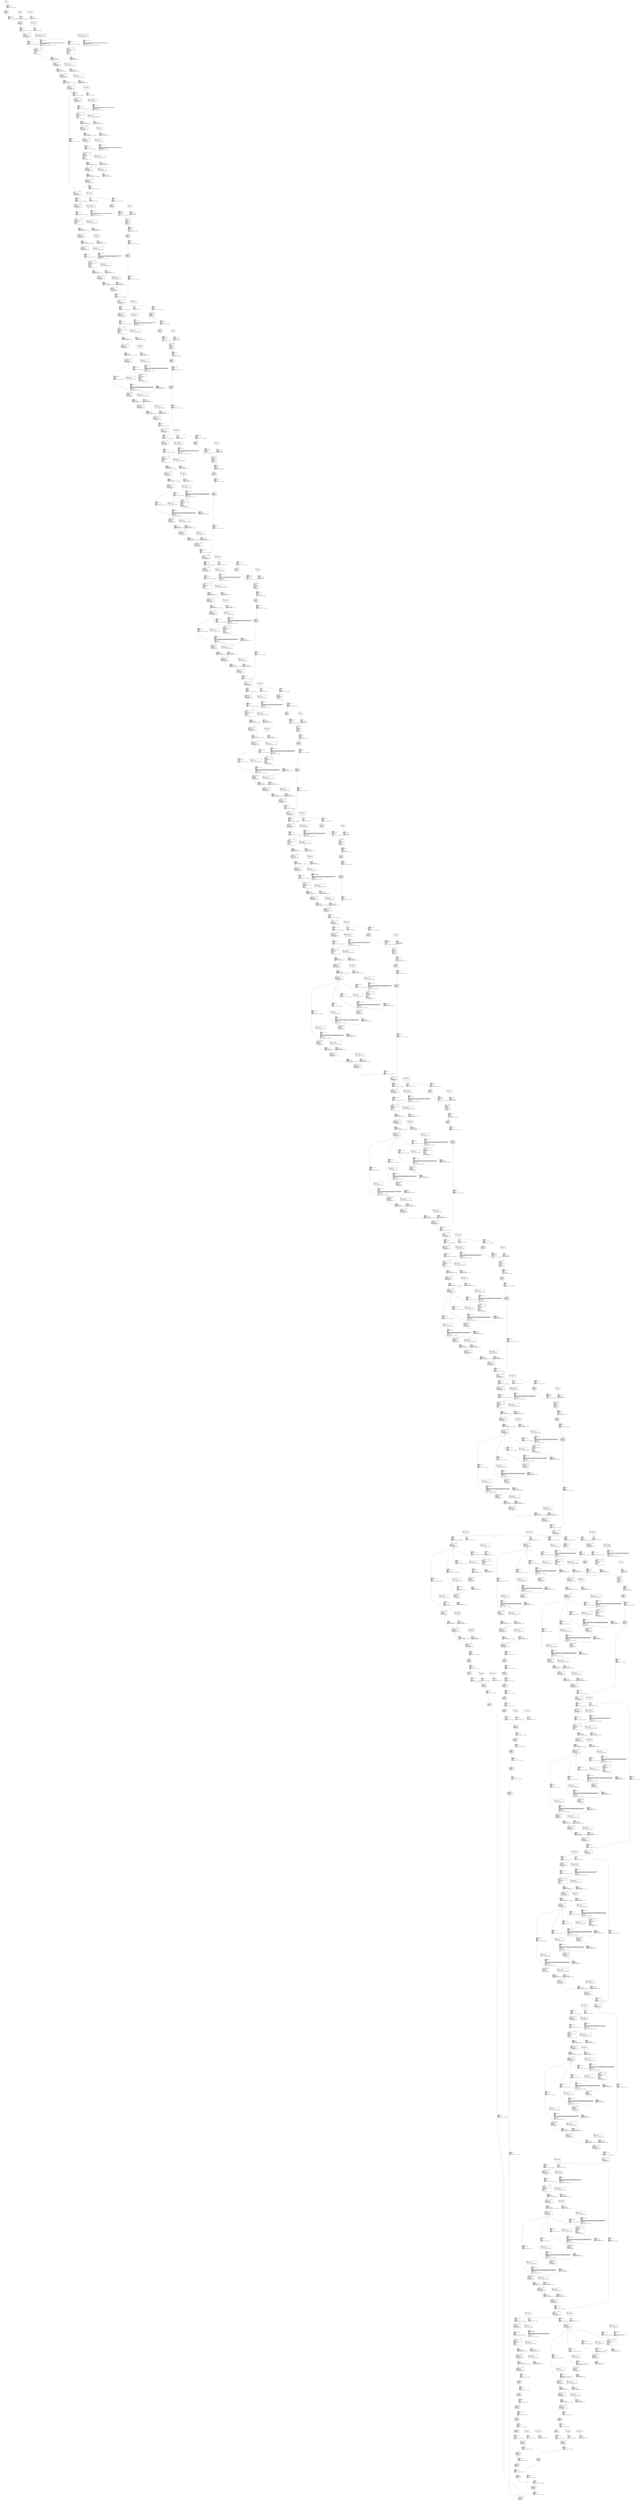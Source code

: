 digraph G {
graph [ fontsize=11 ];
node [ fontsize=11 ];
edge [ fontsize=10 ];
rankdir=BU
ranksep=1.5
nodesep=1
splines=spline
compound=true
Graphinfo [ label="" shape=plaintext, style=rounded, color=black, fontname="Arial-Bold" ];
Conv2D_238_zero_off_314 [ label="{ { <i0> 0} |  [710]\lConv2D_238_zero_off_314\l(bytes=1 , 0.00061% of total)\l\l 0 | { <o0> 0} }", shape=record, color=black, style=rounded  ] ;
Conv2D_188_off_bias_248 [ label="{ { <i0> 0} |  [558]\lConv2D_188_off_bias_248\l(bytes=192 , 0.12% of total)\l\l 0 0 0 0 ... | { <o0> 0} }", shape=record, color=black, style=rounded  ] ;
Conv2D_202_mul_scale_270 [ label="{ { <i0> 0} |  [606]\lConv2D_202_mul_scale_270\l(bytes=192 , 0.12% of total)\l\l 8.4144e-05 0.0001629 0.000114594 0.000468901 ... | { <o0> 0} }", shape=record, color=black, style=rounded  ] ;
Conv2D_238_off_bias_320 [ label="{ { <i0> 0} |  [716]\lConv2D_238_off_bias_320\l(bytes=128 , 0.079% of total)\l\l -51499112 -47718757 9478044 9478044 ... | { <o0> 0} }", shape=record, color=black, style=rounded  ] ;
Conv2D_162_mul_scale_207 [ label="{ { <i0> 0} |  [478]\lConv2D_162_mul_scale_207\l(bytes=176 , 0.11% of total)\l\l 0.00034013 0.000323294 0.000563609 0.00039625 ... | { <o0> 0} }", shape=record, color=black, style=rounded  ] ;
Conv2D_77_mul_scale_102 [ label="{ { <i0> 0} |  [233]\lConv2D_77_mul_scale_102\l(bytes=84 , 0.052% of total)\l\l 0.000291246 0.000397173 0.000330632 0.000215377 ... | { <o0> 0} }", shape=record, color=black, style=rounded  ] ;
Conv2D_4_weights_submask_0_0_3_0_24_3_2_5_360 [ label="{ { <i0> 0} |  [14]\lConv2D_4_weights_submask_0_0_3_0_24_3_2_5_360\l(bytes=720 , 0.44% of total)\l\l -0.017036 -0.0535418 -0.057598 -0.0608429 ... | { <o0> 0} }", shape=record, color=black, style=rounded  ] ;
Conv2D_23_mul_scale_30 [ label="{ { <i0> 0} |  [73]\lConv2D_23_mul_scale_30\l(bytes=48 , 0.029% of total)\l\l 0.000698985 0.00030241 0.000373265 0.000351036 ... | { <o0> 0} }", shape=record, color=black, style=rounded  ] ;
Conv2D_4_zero_off_2 [ label="{ { <i0> 0} |  [8]\lConv2D_4_zero_off_2\l(bytes=1 , 0.00061% of total)\l\l 0 | { <o0> 0} }", shape=record, color=black, style=rounded  ] ;
Conv2D_4_off_bias_8 [ label="{ { <i0> 0} |  [19]\lConv2D_4_off_bias_8\l(bytes=96 , 0.059% of total)\l\l -127534924 -123435193 -110456777 -126760148 ... | { <o0> 0} }", shape=record, color=black, style=rounded  ] ;
Pad_92_pad_kern_274 [ label="{ { <i0> 0} |  [786]\lPad_92_pad_kern_274\l 1 1 1 1 ... | { <o0> 0} }", shape=record, color=black, style=rounded  ] ;
Pad_148_pad_kern_436 [ label="{ { <i0> 0} |  [810]\lPad_148_pad_kern_436\l 1 1 1 1 ... | { <o0> 0} }", shape=record, color=black, style=rounded  ] ;
Conv2D_26_mul_scale_39 [ label="{ { <i0> 0} |  [87]\lConv2D_26_mul_scale_39\l(bytes=56 , 0.034% of total)\l\l 0.00020426 0.000288204 0.000279659 0.000325615 ... | { <o0> 0} }", shape=record, color=black, style=rounded  ] ;
Conv2D_69_off_bias_98 [ label="{ { <i0> 0} |  [213]\lConv2D_69_off_bias_98\l(bytes=168 , 0.1% of total)\l\l 8819606 17689134 20955327 2649358 ... | { <o0> 0} }", shape=record, color=black, style=rounded  ] ;
Quantize_2_y_zero_point [ label="{ { <i0> 0} |  [3]\lQuantize_2_y_zero_point\l -128 | { <o0> 0} }", shape=record, color=black, style=rounded  ] ;
Conv2D_112_off_bias_149 [ label="{ { <i0> 0} |  [335]\lConv2D_112_off_bias_149\l(bytes=256 , 0.16% of total)\l\l -12029113 7290405 6414995 11644649 ... | { <o0> 0} }", shape=record, color=black, style=rounded  ] ;
Conv2D_162_weights_inflated_350 [ label="{ { <i0> 0} |  [476]\lConv2D_162_weights_inflated_350\l(bytes=6336 , 3.9% of total)\l\l 1.63113 1.65723 1.51369 0.93953 ... | { <o0> 0} }", shape=record, color=black, style=rounded  ] ;
Dequantize_236_x_zero_point [ label="{ { <i0> 0} |  [707]\lDequantize_236_x_zero_point\l 126 | { <o0> 0} }", shape=record, color=black, style=rounded  ] ;
Conv2D_229_mul_scale_306 [ label="{ { <i0> 0} |  [689]\lConv2D_229_mul_scale_306\l(bytes=12 , 0.0074% of total)\l\l 0.00371226 0.00427533 0.00462335 0.00490913 ... | { <o0> 0} }", shape=record, color=black, style=rounded  ] ;
Conv2D_188_weights_inflated_354 [ label="{ { <i0> 0} |  [554]\lConv2D_188_weights_inflated_354\l(bytes=6912 , 4.2% of total)\l\l -0.32628 3.30358 -1.79454 1.99846 ... | { <o0> 0} }", shape=record, color=black, style=rounded  ] ;
Pad_20_pad_kern_67 [ label="{ { <i0> 0} |  [762]\lPad_20_pad_kern_67\l 1 1 1 1 ... | { <o0> 0} }", shape=record, color=black, style=rounded  ] ;
Dequantize_254_x_zero_point [ label="{ { <i0> 0} |  [757]\lDequantize_254_x_zero_point\l 49 | { <o0> 0} }", shape=record, color=black, style=rounded  ] ;
Conv2D_80_off_bias_116 [ label="{ { <i0> 0} |  [249]\lConv2D_80_off_bias_116\l(bytes=192 , 0.12% of total)\l\l -34793133 -34779369 -28635399 -38516779 ... | { <o0> 0} }", shape=record, color=black, style=rounded  ] ;
Conv2D_37_off_bias_62 [ label="{ { <i0> 0} |  [125]\lConv2D_37_off_bias_62\l(bytes=128 , 0.079% of total)\l\l 18577325 -23911739 -34023610 1026221 ... | { <o0> 0} }", shape=record, color=black, style=rounded  ] ;
Conv2D_9_zero_off_11 [ label="{ { <i0> 0} |  [28]\lConv2D_9_zero_off_11\l(bytes=1 , 0.00061% of total)\l\l 0 | { <o0> 0} }", shape=record, color=black, style=rounded  ] ;
Conv2D_151_zero_off_188 [ label="{ { <i0> 0} |  [438]\lConv2D_151_zero_off_188\l(bytes=1 , 0.00061% of total)\l\l 0 | { <o0> 0} }", shape=record, color=black, style=rounded  ] ;
Conv2D_9_off_bias_17 [ label="{ { <i0> 0} |  [34]\lConv2D_9_off_bias_17\l(bytes=48 , 0.029% of total)\l\l 0 0 0 0 ... | { <o0> 0} }", shape=record, color=black, style=rounded  ] ;
Conv2D_66_mul_scale_84 [ label="{ { <i0> 0} |  [197]\lConv2D_66_mul_scale_84\l(bytes=72 , 0.044% of total)\l\l 0.000353773 0.000406892 0.000239673 0.000335712 ... | { <o0> 0} }", shape=record, color=black, style=rounded  ] ;
Conv2D_213_mul_scale_288 [ label="{ { <i0> 0} |  [642]\lConv2D_213_mul_scale_288\l(bytes=192 , 0.12% of total)\l\l 0.000663059 0.000886611 0.00226593 0.00155917 ... | { <o0> 0} }", shape=record, color=black, style=rounded  ] ;
Conv2D_137_zero_off_170 [ label="{ { <i0> 0} |  [397]\lConv2D_137_zero_off_170\l(bytes=1 , 0.00061% of total)\l\l 0 | { <o0> 0} }", shape=record, color=black, style=rounded  ] ;
Conv2D_151_off_bias_194 [ label="{ { <i0> 0} |  [444]\lConv2D_151_off_bias_194\l(bytes=160 , 0.098% of total)\l\l 0 0 0 0 ... | { <o0> 0} }", shape=record, color=black, style=rounded  ] ;
Conv2D_95_weights_inflated_340 [ label="{ { <i0> 0} |  [278]\lConv2D_95_weights_inflated_340\l(bytes=3456 , 2.1% of total)\l\l 0.983814 0.760681 -0.608545 -0.152136 ... | { <o0> 0} }", shape=record, color=black, style=rounded  ] ;
Conv2D_69_mul_scale_93 [ label="{ { <i0> 0} |  [211]\lConv2D_69_mul_scale_93\l(bytes=84 , 0.052% of total)\l\l 0.000178128 0.000322732 0.000166196 0.00015611 ... | { <o0> 0} }", shape=record, color=black, style=rounded  ] ;
Conv2D_137_off_bias_176 [ label="{ { <i0> 0} |  [403]\lConv2D_137_off_bias_176\l(bytes=144 , 0.088% of total)\l\l 0 0 0 0 ... | { <o0> 0} }", shape=record, color=black, style=rounded  ] ;
Conv2D_202_off_bias_275 [ label="{ { <i0> 0} |  [608]\lConv2D_202_off_bias_275\l(bytes=384 , 0.24% of total)\l\l -62571418 -20711757 -28216738 -53700417 ... | { <o0> 0} }", shape=record, color=black, style=rounded  ] ;
Conv2D_26_off_bias_44 [ label="{ { <i0> 0} |  [89]\lConv2D_26_off_bias_44\l(bytes=112 , 0.069% of total)\l\l 32540207 25636874 33856929 35940392 ... | { <o0> 0} }", shape=record, color=black, style=rounded  ] ;
Conv2D_220_zero_off_296 [ label="{ { <i0> 0} |  [660]\lConv2D_220_zero_off_296\l(bytes=1 , 0.00061% of total)\l\l 0 | { <o0> 0} }", shape=record, color=black, style=rounded  ] ;
Conv2D_154_off_bias_203 [ label="{ { <i0> 0} |  [458]\lConv2D_154_off_bias_203\l(bytes=352 , 0.22% of total)\l\l 18564921 24849817 7782667 20539126 ... | { <o0> 0} }", shape=record, color=black, style=rounded  ] ;
Conv2D_238_mul_scale_315 [ label="{ { <i0> 0} |  [714]\lConv2D_238_mul_scale_315\l(bytes=64 , 0.039% of total)\l\l 0.000529135 0.000741591 0.000841004 0.000841004 ... | { <o0> 0} }", shape=record, color=black, style=rounded  ] ;
Conv2D_220_mul_scale_297 [ label="{ { <i0> 0} |  [664]\lConv2D_220_mul_scale_297\l(bytes=192 , 0.12% of total)\l\l 0.00078447 0.00086511 0.0021221 0.00212069 ... | { <o0> 0} }", shape=record, color=black, style=rounded  ] ;
Conv2D_220_off_bias_302 [ label="{ { <i0> 0} |  [666]\lConv2D_220_off_bias_302\l(bytes=384 , 0.24% of total)\l\l -50093322 -49553247 -31726146 -31754500 ... | { <o0> 0} }", shape=record, color=black, style=rounded  ] ;
Conv2D_9_weights_inflated_331 [ label="{ { <i0> 0} |  [30]\lConv2D_9_weights_inflated_331\l(bytes=1728 , 1.1% of total)\l\l -0.206124 -0.832423 -1.00684 -0.229907 ... | { <o0> 0} }", shape=record, color=black, style=rounded  ] ;
Conv2D_126_mul_scale_162 [ label="{ { <i0> 0} |  [374]\lConv2D_126_mul_scale_162\l(bytes=144 , 0.088% of total)\l\l 0.000530713 0.00061496 0.000383602 0.000399852 ... | { <o0> 0} }", shape=record, color=black, style=rounded  ] ;
Conv2D_180_mul_scale_234 [ label="{ { <i0> 0} |  [534]\lConv2D_180_mul_scale_234\l(bytes=192 , 0.12% of total)\l\l 0.000175765 0.000290394 0.000182922 0.000271714 ... | { <o0> 0} }", shape=record, color=black, style=rounded  ] ;
Conv2D_95_mul_scale_120 [ label="{ { <i0> 0} |  [280]\lConv2D_95_mul_scale_120\l(bytes=96 , 0.059% of total)\l\l 0.000377858 0.000307672 0.000576097 0.000326866 ... | { <o0> 0} }", shape=record, color=black, style=rounded  ] ;
Conv2D_210_weights_inflated_358 [ label="{ { <i0> 0} |  [626]\lConv2D_210_weights_inflated_358\l(bytes=6912 , 4.2% of total)\l\l -0.218504 3.93307 4.33366 -2.65846 ... | { <o0> 0} }", shape=record, color=black, style=rounded  ] ;
Conv2D_151_weights_inflated_348 [ label="{ { <i0> 0} |  [440]\lConv2D_151_weights_inflated_348\l(bytes=5760 , 3.5% of total)\l\l -0.591243 -1.36523 -0.161248 -0.85999 ... | { <o0> 0} }", shape=record, color=black, style=rounded  ] ;
Conv2D_66_zero_off_83 [ label="{ { <i0> 0} |  [193]\lConv2D_66_zero_off_83\l(bytes=1 , 0.00061% of total)\l\l 0 | { <o0> 0} }", shape=record, color=black, style=rounded  ] ;
Conv2D_66_off_bias_89 [ label="{ { <i0> 0} |  [199]\lConv2D_66_off_bias_89\l(bytes=72 , 0.044% of total)\l\l 0 0 0 0 ... | { <o0> 0} }", shape=record, color=black, style=rounded  ] ;
Pad_42_pad_kern_137 [ label="{ { <i0> 0} |  [766]\lPad_42_pad_kern_137\l 1 1 1 1 ... | { <o0> 0} }", shape=record, color=black, style=rounded  ] ;
Conv2D_154_mul_scale_198 [ label="{ { <i0> 0} |  [456]\lConv2D_154_mul_scale_198\l(bytes=176 , 0.11% of total)\l\l 0.00116923 0.000832805 0.000910993 0.00076466 ... | { <o0> 0} }", shape=record, color=black, style=rounded  ] ;
Conv2D_177_mul_scale_225 [ label="{ { <i0> 0} |  [520]\lConv2D_177_mul_scale_225\l(bytes=192 , 0.12% of total)\l\l 0.000721656 0.000539183 0.000312067 0.000362128 ... | { <o0> 0} }", shape=record, color=black, style=rounded  ] ;
Conv2D_177_zero_off_224 [ label="{ { <i0> 0} |  [516]\lConv2D_177_zero_off_224\l(bytes=1 , 0.00061% of total)\l\l 0 | { <o0> 0} }", shape=record, color=black, style=rounded  ] ;
Conv2D_177_weights_inflated_352 [ label="{ { <i0> 0} |  [518]\lConv2D_177_weights_inflated_352\l(bytes=6912 , 4.2% of total)\l\l 1.56196 1.81802 -0.307271 -0.281665 ... | { <o0> 0} }", shape=record, color=black, style=rounded  ] ;
Conv2D_191_off_bias_257 [ label="{ { <i0> 0} |  [572]\lConv2D_191_off_bias_257\l(bytes=384 , 0.24% of total)\l\l 19848711 20786903 30203589 24560887 ... | { <o0> 0} }", shape=record, color=black, style=rounded  ] ;
Conv2D_109_weights_inflated_342 [ label="{ { <i0> 0} |  [317]\lConv2D_109_weights_inflated_342\l(bytes=4032 , 2.5% of total)\l\l 1.46014 2.01562 -0.349163 1.49188 ... | { <o0> 0} }", shape=record, color=black, style=rounded  ] ;
Conv2D_177_off_bias_230 [ label="{ { <i0> 0} |  [522]\lConv2D_177_off_bias_230\l(bytes=192 , 0.12% of total)\l\l 0 0 0 0 ... | { <o0> 0} }", shape=record, color=black, style=rounded  ] ;
Conv2D_55_off_bias_80 [ label="{ { <i0> 0} |  [172]\lConv2D_55_off_bias_80\l(bytes=144 , 0.088% of total)\l\l 24446433 1931723 25498270 31513818 ... | { <o0> 0} }", shape=record, color=black, style=rounded  ] ;
Conv2D_229_zero_off_305 [ label="{ { <i0> 0} |  [685]\lConv2D_229_zero_off_305\l(bytes=1 , 0.00061% of total)\l\l 0 | { <o0> 0} }", shape=record, color=black, style=rounded  ] ;
Pad_63_pad_kern_191 [ label="{ { <i0> 0} |  [776]\lPad_63_pad_kern_191\l 1 1 1 1 ... | { <o0> 0} }", shape=record, color=black, style=rounded  ] ;
Pad_134_pad_kern_395 [ label="{ { <i0> 0} |  [804]\lPad_134_pad_kern_395\l 1 1 1 1 ... | { <o0> 0} }", shape=record, color=black, style=rounded  ] ;
Pad_49_pad_kern_150 [ label="{ { <i0> 0} |  [771]\lPad_49_pad_kern_150\l 1 1 1 1 ... | { <o0> 0} }", shape=record, color=black, style=rounded  ] ;
Conv2D_229_off_bias_311 [ label="{ { <i0> 0} |  [691]\lConv2D_229_off_bias_311\l(bytes=24 , 0.015% of total)\l\l 132387562 132036384 131863275 131994481 ... | { <o0> 0} }", shape=record, color=black, style=rounded  ] ;
Conv2D_12_mul_scale_21 [ label="{ { <i0> 0} |  [46]\lConv2D_12_mul_scale_21\l(bytes=48 , 0.029% of total)\l\l 0.000630634 0.000700153 0.000596778 0.000306063 ... | { <o0> 0} }", shape=record, color=black, style=rounded  ] ;
Conv2D_247_zero_off_323 [ label="{ { <i0> 0} |  [735]\lConv2D_247_zero_off_323\l(bytes=1 , 0.00061% of total)\l\l 0 | { <o0> 0} }", shape=record, color=black, style=rounded  ] ;
Conv2D_247_mul_scale_324 [ label="{ { <i0> 0} |  [739]\lConv2D_247_mul_scale_324\l(bytes=4 , 0.0025% of total)\l\l 0.000336722 0.000408677 | { <o0> 0} }", shape=record, color=black, style=rounded  ] ;
Conv2D_112_mul_scale_144 [ label="{ { <i0> 0} |  [333]\lConv2D_112_mul_scale_144\l(bytes=128 , 0.079% of total)\l\l 0.000195889 0.00023732 0.000293139 0.00017682 ... | { <o0> 0} }", shape=record, color=black, style=rounded  ] ;
Conv2D_34_zero_off_47 [ label="{ { <i0> 0} |  [105]\lConv2D_34_zero_off_47\l(bytes=1 , 0.00061% of total)\l\l 0 | { <o0> 0} }", shape=record, color=black, style=rounded  ] ;
Conv2D_34_off_bias_53 [ label="{ { <i0> 0} |  [111]\lConv2D_34_off_bias_53\l(bytes=56 , 0.034% of total)\l\l 0 0 0 0 ... | { <o0> 0} }", shape=record, color=black, style=rounded  ] ;
Conv2D_199_zero_off_260 [ label="{ { <i0> 0} |  [588]\lConv2D_199_zero_off_260\l(bytes=1 , 0.00061% of total)\l\l 0 | { <o0> 0} }", shape=record, color=black, style=rounded  ] ;
Conv2D_247_off_bias_329 [ label="{ { <i0> 0} |  [741]\lConv2D_247_off_bias_329\l(bytes=8 , 0.0049% of total)\l\l 67697393 55893260 | { <o0> 0} }", shape=record, color=black, style=rounded  ] ;
Input_0_out_0 [ label="{ { <i0> 0} |  [0]\lInput_0_out_0 | { <o0> 0} }", shape=record, color=black, style=rounded  ] ;
Conv2D_140_mul_scale_180 [ label="{ { <i0> 0} |  [415]\lConv2D_140_mul_scale_180\l(bytes=160 , 0.098% of total)\l\l 0.000402821 0.000397245 0.000510775 0.000665569 ... | { <o0> 0} }", shape=record, color=black, style=rounded  ] ;
Conv2D_199_off_bias_266 [ label="{ { <i0> 0} |  [594]\lConv2D_199_off_bias_266\l(bytes=192 , 0.12% of total)\l\l 0 0 0 0 ... | { <o0> 0} }", shape=record, color=black, style=rounded  ] ;
Pad_170_pad_kern_506 [ label="{ { <i0> 0} |  [823]\lPad_170_pad_kern_506\l 1 1 1 1 ... | { <o0> 0} }", shape=record, color=black, style=rounded  ] ;
Conv2D_109_mul_scale_135 [ label="{ { <i0> 0} |  [319]\lConv2D_109_mul_scale_135\l(bytes=112 , 0.069% of total)\l\l 0.000658676 0.000351996 0.00053326 0.000326785 ... | { <o0> 0} }", shape=record, color=black, style=rounded  ] ;
Dequantize_254_x_scale [ label="{ { <i0> 0} |  [756]\lDequantize_254_x_scale\l 0.0369369 | { <o0> 0} }", shape=record, color=black, style=rounded  ] ;
Dequantize_245_x_scale [ label="{ { <i0> 0} |  [731]\lDequantize_245_x_scale\l 0.306708 | { <o0> 0} }", shape=record, color=black, style=rounded  ] ;
Dequantize_236_x_scale [ label="{ { <i0> 0} |  [706]\lDequantize_236_x_scale\l 1.2247 | { <o0> 0} }", shape=record, color=black, style=rounded  ] ;
Dequantize_227_x_scale [ label="{ { <i0> 0} |  [681]\lDequantize_227_x_scale\l 1.20201 | { <o0> 0} }", shape=record, color=black, style=rounded  ] ;
Pad_85_pad_kern_261 [ label="{ { <i0> 0} |  [781]\lPad_85_pad_kern_261\l 1 1 1 1 ... | { <o0> 0} }", shape=record, color=black, style=rounded  ] ;
Conv2D_23_zero_off_29 [ label="{ { <i0> 0} |  [69]\lConv2D_23_zero_off_29\l(bytes=1 , 0.00061% of total)\l\l 0 | { <o0> 0} }", shape=record, color=black, style=rounded  ] ;
Conv2D_23_off_bias_35 [ label="{ { <i0> 0} |  [75]\lConv2D_23_off_bias_35\l(bytes=48 , 0.029% of total)\l\l 0 0 0 0 ... | { <o0> 0} }", shape=record, color=black, style=rounded  ] ;
Conv2D_137_mul_scale_171 [ label="{ { <i0> 0} |  [401]\lConv2D_137_mul_scale_171\l(bytes=144 , 0.088% of total)\l\l 0.000365124 0.000317408 0.000198935 0.000329337 ... | { <o0> 0} }", shape=record, color=black, style=rounded  ] ;
Conv2D_191_mul_scale_252 [ label="{ { <i0> 0} |  [570]\lConv2D_191_mul_scale_252\l(bytes=192 , 0.12% of total)\l\l 0.000342261 0.000293221 0.000173302 0.000449537 ... | { <o0> 0} }", shape=record, color=black, style=rounded  ] ;
Conv2D_52_weights_inflated_336 [ label="{ { <i0> 0} |  [154]\lConv2D_52_weights_inflated_336\l(bytes=2304 , 1.4% of total)\l\l -0.531188 -0.712275 0.615696 -0.953725 ... | { <o0> 0} }", shape=record, color=black, style=rounded  ] ;
Conv2D_34_mul_scale_48 [ label="{ { <i0> 0} |  [109]\lConv2D_34_mul_scale_48\l(bytes=56 , 0.034% of total)\l\l 0.000497943 0.000371119 0.000271418 0.000319865 ... | { <o0> 0} }", shape=record, color=black, style=rounded  ] ;
Conv2D_165_mul_scale_216 [ label="{ { <i0> 0} |  [492]\lConv2D_165_mul_scale_216\l(bytes=192 , 0.12% of total)\l\l 8.96014e-05 0.000406022 0.000263743 0.000606752 ... | { <o0> 0} }", shape=record, color=black, style=rounded  ] ;
Dequantize_227_x_zero_point [ label="{ { <i0> 0} |  [682]\lDequantize_227_x_zero_point\l -47 | { <o0> 0} }", shape=record, color=black, style=rounded  ] ;
Conv2D_210_mul_scale_279 [ label="{ { <i0> 0} |  [628]\lConv2D_210_mul_scale_279\l(bytes=192 , 0.12% of total)\l\l 0.00112699 0.000313873 0.000604902 0.000547315 ... | { <o0> 0} }", shape=record, color=black, style=rounded  ] ;
Conv2D_52_mul_scale_66 [ label="{ { <i0> 0} |  [156]\lConv2D_52_mul_scale_66\l(bytes=64 , 0.039% of total)\l\l 0.000479722 0.000426555 0.000439388 0.000397527 ... | { <o0> 0} }", shape=record, color=black, style=rounded  ] ;
Conv2D_188_mul_scale_243 [ label="{ { <i0> 0} |  [556]\lConv2D_188_mul_scale_243\l(bytes=192 , 0.12% of total)\l\l 0.00121833 0.000335362 0.000465143 0.000602274 ... | { <o0> 0} }", shape=record, color=black, style=rounded  ] ;
Conv2D_37_mul_scale_57 [ label="{ { <i0> 0} |  [123]\lConv2D_37_mul_scale_57\l(bytes=64 , 0.039% of total)\l\l 0.000268892 0.000284817 0.000209928 0.000132932 ... | { <o0> 0} }", shape=record, color=black, style=rounded  ] ;
Conv2D_12_off_bias_26 [ label="{ { <i0> 0} |  [48]\lConv2D_12_off_bias_26\l(bytes=96 , 0.059% of total)\l\l 41904358 55459922 66205379 58710368 ... | { <o0> 0} }", shape=record, color=black, style=rounded  ] ;
Conv2D_123_zero_off_152 [ label="{ { <i0> 0} |  [356]\lConv2D_123_zero_off_152\l(bytes=1 , 0.00061% of total)\l\l 0 | { <o0> 0} }", shape=record, color=black, style=rounded  ] ;
Dequantize_245_x_zero_point [ label="{ { <i0> 0} |  [732]\lDequantize_245_x_zero_point\l -47 | { <o0> 0} }", shape=record, color=black, style=rounded  ] ;
Conv2D_9_mul_scale_12 [ label="{ { <i0> 0} |  [32]\lConv2D_9_mul_scale_12\l(bytes=48 , 0.029% of total)\l\l 0.000110014 0.000178627 0.000150243 0.000259937 ... | { <o0> 0} }", shape=record, color=black, style=rounded  ] ;
Conv2D_109_zero_off_134 [ label="{ { <i0> 0} |  [315]\lConv2D_109_zero_off_134\l(bytes=1 , 0.00061% of total)\l\l 0 | { <o0> 0} }", shape=record, color=black, style=rounded  ] ;
Conv2D_55_mul_scale_75 [ label="{ { <i0> 0} |  [170]\lConv2D_55_mul_scale_75\l(bytes=72 , 0.044% of total)\l\l 0.000242387 0.000560445 0.000217726 0.000135044 ... | { <o0> 0} }", shape=record, color=black, style=rounded  ] ;
Conv2D_4_mul_scale_3 [ label="{ { <i0> 0} |  [17]\lConv2D_4_mul_scale_3\l(bytes=48 , 0.029% of total)\l\l 3.18133e-06 9.64953e-06 1.62534e-05 3.7505e-06 ... | { <o0> 0} }", shape=record, color=black, style=rounded  ] ;
Conv2D_123_off_bias_158 [ label="{ { <i0> 0} |  [362]\lConv2D_123_off_bias_158\l(bytes=128 , 0.079% of total)\l\l 0 0 0 0 ... | { <o0> 0} }", shape=record, color=black, style=rounded  ] ;
Conv2D_247_weights_4854 [ label="{ { <i0> 0} |  [737]\lConv2D_247_weights\l(bytes=176 , 0.11% of total)\l\l 0.0645915 -0.167938 -0.0387549 -0.116265 ... | { <o0> 0} }", shape=record, color=black, style=rounded  ] ;
Conv2D_247_weights_5473 [ label="{ { <i0> 0} |  [737]\lConv2D_247_weights\l(bytes=176 , 0.11% of total)\l\l 0.0645915 -0.167938 -0.0387549 -0.116265 ... | { <o0> 0} }", shape=record, color=black, style=rounded  ] ;
Conv2D_247_weights_5483 [ label="{ { <i0> 0} |  [737]\lConv2D_247_weights\l(bytes=176 , 0.11% of total)\l\l 0.0645915 -0.167938 -0.0387549 -0.116265 ... | { <o0> 0} }", shape=record, color=black, style=rounded  ] ;
Conv2D_247_weights_5493 [ label="{ { <i0> 0} |  [737]\lConv2D_247_weights\l(bytes=176 , 0.11% of total)\l\l 0.0645915 -0.167938 -0.0387549 -0.116265 ... | { <o0> 0} }", shape=record, color=black, style=rounded  ] ;
Conv2D_238_weights_4693 [ label="{ { <i0> 0} |  [712]\lConv2D_238_weights\l(bytes=2816 , 1.7% of total)\l\l 0.0609006 0.223302 0.0812008 -0.324803 ... | { <o0> 0} }", shape=record, color=black, style=rounded  ] ;
Conv2D_238_weights_5505 [ label="{ { <i0> 0} |  [712]\lConv2D_238_weights\l(bytes=2816 , 1.7% of total)\l\l 0.0609006 0.223302 0.0812008 -0.324803 ... | { <o0> 0} }", shape=record, color=black, style=rounded  ] ;
Conv2D_238_weights_5515 [ label="{ { <i0> 0} |  [712]\lConv2D_238_weights\l(bytes=2816 , 1.7% of total)\l\l 0.0609006 0.223302 0.0812008 -0.324803 ... | { <o0> 0} }", shape=record, color=black, style=rounded  ] ;
Conv2D_238_weights_5525 [ label="{ { <i0> 0} |  [712]\lConv2D_238_weights\l(bytes=2816 , 1.7% of total)\l\l 0.0609006 0.223302 0.0812008 -0.324803 ... | { <o0> 0} }", shape=record, color=black, style=rounded  ] ;
Conv2D_229_weights_4532 [ label="{ { <i0> 0} |  [687]\lConv2D_229_weights\l(bytes=576 , 0.35% of total)\l\l -0.161417 -5.97244 -0.322835 -19.6929 ... | { <o0> 0} }", shape=record, color=black, style=rounded  ] ;
Conv2D_229_weights_5778 [ label="{ { <i0> 0} |  [687]\lConv2D_229_weights\l(bytes=576 , 0.35% of total)\l\l -0.161417 -5.97244 -0.322835 -19.6929 ... | { <o0> 0} }", shape=record, color=black, style=rounded  ] ;
Conv2D_229_weights_5788 [ label="{ { <i0> 0} |  [687]\lConv2D_229_weights\l(bytes=576 , 0.35% of total)\l\l -0.161417 -5.97244 -0.322835 -19.6929 ... | { <o0> 0} }", shape=record, color=black, style=rounded  ] ;
Conv2D_229_weights_5798 [ label="{ { <i0> 0} |  [687]\lConv2D_229_weights\l(bytes=576 , 0.35% of total)\l\l -0.161417 -5.97244 -0.322835 -19.6929 ... | { <o0> 0} }", shape=record, color=black, style=rounded  ] ;
Conv2D_220_weights [ label="{ { <i0> 0} |  [662]\lConv2D_220_weights\l(bytes=9216 , 5.7% of total)\l\l -0.409326 1.36442 0.818652 0.443436 ... | { <o0> 0} }", shape=record, color=black, style=rounded  ] ;
Conv2D_213_weights_4225 [ label="{ { <i0> 0} |  [640]\lConv2D_213_weights\l(bytes=9216 , 5.7% of total)\l\l -0.0171081 0.00352226 -0.0266685 -0.00654134 ... | { <o0> 0} }", shape=record, color=black, style=rounded  ] ;
Conv2D_213_weights_5742 [ label="{ { <i0> 0} |  [640]\lConv2D_213_weights\l(bytes=9216 , 5.7% of total)\l\l -0.0171081 0.00352226 -0.0266685 -0.00654134 ... | { <o0> 0} }", shape=record, color=black, style=rounded  ] ;
Conv2D_213_weights_5752 [ label="{ { <i0> 0} |  [640]\lConv2D_213_weights\l(bytes=9216 , 5.7% of total)\l\l -0.0171081 0.00352226 -0.0266685 -0.00654134 ... | { <o0> 0} }", shape=record, color=black, style=rounded  ] ;
Conv2D_213_weights_5762 [ label="{ { <i0> 0} |  [640]\lConv2D_213_weights\l(bytes=9216 , 5.7% of total)\l\l -0.0171081 0.00352226 -0.0266685 -0.00654134 ... | { <o0> 0} }", shape=record, color=black, style=rounded  ] ;
Conv2D_202_weights_3987 [ label="{ { <i0> 0} |  [604]\lConv2D_202_weights\l(bytes=9216 , 5.7% of total)\l\l -0.0316263 -0.012586 -0.0351762 -0.00645435 ... | { <o0> 0} }", shape=record, color=black, style=rounded  ] ;
Conv2D_202_weights_5704 [ label="{ { <i0> 0} |  [604]\lConv2D_202_weights\l(bytes=9216 , 5.7% of total)\l\l -0.0316263 -0.012586 -0.0351762 -0.00645435 ... | { <o0> 0} }", shape=record, color=black, style=rounded  ] ;
Conv2D_202_weights_5714 [ label="{ { <i0> 0} |  [604]\lConv2D_202_weights\l(bytes=9216 , 5.7% of total)\l\l -0.0316263 -0.012586 -0.0351762 -0.00645435 ... | { <o0> 0} }", shape=record, color=black, style=rounded  ] ;
Conv2D_202_weights_5724 [ label="{ { <i0> 0} |  [604]\lConv2D_202_weights\l(bytes=9216 , 5.7% of total)\l\l -0.0316263 -0.012586 -0.0351762 -0.00645435 ... | { <o0> 0} }", shape=record, color=black, style=rounded  ] ;
Conv2D_191_weights_3749 [ label="{ { <i0> 0} |  [568]\lConv2D_191_weights\l(bytes=9216 , 5.7% of total)\l\l -0.0862951 -0.0682633 0.0476555 0.0115919 ... | { <o0> 0} }", shape=record, color=black, style=rounded  ] ;
Conv2D_191_weights_5666 [ label="{ { <i0> 0} |  [568]\lConv2D_191_weights\l(bytes=9216 , 5.7% of total)\l\l -0.0862951 -0.0682633 0.0476555 0.0115919 ... | { <o0> 0} }", shape=record, color=black, style=rounded  ] ;
Conv2D_191_weights_5676 [ label="{ { <i0> 0} |  [568]\lConv2D_191_weights\l(bytes=9216 , 5.7% of total)\l\l -0.0862951 -0.0682633 0.0476555 0.0115919 ... | { <o0> 0} }", shape=record, color=black, style=rounded  ] ;
Conv2D_191_weights_5686 [ label="{ { <i0> 0} |  [568]\lConv2D_191_weights\l(bytes=9216 , 5.7% of total)\l\l -0.0862951 -0.0682633 0.0476555 0.0115919 ... | { <o0> 0} }", shape=record, color=black, style=rounded  ] ;
Conv2D_180_weights_3511 [ label="{ { <i0> 0} |  [532]\lConv2D_180_weights\l(bytes=9216 , 5.7% of total)\l\l 0.0160167 0.0118384 -0.0452645 0.0104457 ... | { <o0> 0} }", shape=record, color=black, style=rounded  ] ;
Conv2D_180_weights_5628 [ label="{ { <i0> 0} |  [532]\lConv2D_180_weights\l(bytes=9216 , 5.7% of total)\l\l 0.0160167 0.0118384 -0.0452645 0.0104457 ... | { <o0> 0} }", shape=record, color=black, style=rounded  ] ;
Conv2D_180_weights_5638 [ label="{ { <i0> 0} |  [532]\lConv2D_180_weights\l(bytes=9216 , 5.7% of total)\l\l 0.0160167 0.0118384 -0.0452645 0.0104457 ... | { <o0> 0} }", shape=record, color=black, style=rounded  ] ;
Conv2D_180_weights_5648 [ label="{ { <i0> 0} |  [532]\lConv2D_180_weights\l(bytes=9216 , 5.7% of total)\l\l 0.0160167 0.0118384 -0.0452645 0.0104457 ... | { <o0> 0} }", shape=record, color=black, style=rounded  ] ;
Conv2D_165_weights_3235 [ label="{ { <i0> 0} |  [490]\lConv2D_165_weights\l(bytes=8448 , 5.2% of total)\l\l 0.00302052 -0.0191803 -0.00543693 -0.000302052 ... | { <o0> 0} }", shape=record, color=black, style=rounded  ] ;
Conv2D_165_weights_5556 [ label="{ { <i0> 0} |  [490]\lConv2D_165_weights\l(bytes=8448 , 5.2% of total)\l\l 0.00302052 -0.0191803 -0.00543693 -0.000302052 ... | { <o0> 0} }", shape=record, color=black, style=rounded  ] ;
Conv2D_165_weights_5566 [ label="{ { <i0> 0} |  [490]\lConv2D_165_weights\l(bytes=8448 , 5.2% of total)\l\l 0.00302052 -0.0191803 -0.00543693 -0.000302052 ... | { <o0> 0} }", shape=record, color=black, style=rounded  ] ;
Conv2D_165_weights_5576 [ label="{ { <i0> 0} |  [490]\lConv2D_165_weights\l(bytes=8448 , 5.2% of total)\l\l 0.00302052 -0.0191803 -0.00543693 -0.000302052 ... | { <o0> 0} }", shape=record, color=black, style=rounded  ] ;
Conv2D_154_weights_2995 [ label="{ { <i0> 0} |  [454]\lConv2D_154_weights\l(bytes=7040 , 4.3% of total)\l\l 0.119071 0.0188008 0.0219342 -0.00940038 ... | { <o0> 0} }", shape=record, color=black, style=rounded  ] ;
Conv2D_154_weights_5429 [ label="{ { <i0> 0} |  [454]\lConv2D_154_weights\l(bytes=7040 , 4.3% of total)\l\l 0.119071 0.0188008 0.0219342 -0.00940038 ... | { <o0> 0} }", shape=record, color=black, style=rounded  ] ;
Conv2D_154_weights_5439 [ label="{ { <i0> 0} |  [454]\lConv2D_154_weights\l(bytes=7040 , 4.3% of total)\l\l 0.119071 0.0188008 0.0219342 -0.00940038 ... | { <o0> 0} }", shape=record, color=black, style=rounded  ] ;
Conv2D_154_weights_5449 [ label="{ { <i0> 0} |  [454]\lConv2D_154_weights\l(bytes=7040 , 4.3% of total)\l\l 0.119071 0.0188008 0.0219342 -0.00940038 ... | { <o0> 0} }", shape=record, color=black, style=rounded  ] ;
Conv2D_140_weights_2725 [ label="{ { <i0> 0} |  [413]\lConv2D_140_weights\l(bytes=5760 , 3.5% of total)\l\l -0.0572846 0.187477 -0.00867949 -0.128456 ... | { <o0> 0} }", shape=record, color=black, style=rounded  ] ;
Conv2D_140_weights_5380 [ label="{ { <i0> 0} |  [413]\lConv2D_140_weights\l(bytes=5760 , 3.5% of total)\l\l -0.0572846 0.187477 -0.00867949 -0.128456 ... | { <o0> 0} }", shape=record, color=black, style=rounded  ] ;
Conv2D_140_weights_5390 [ label="{ { <i0> 0} |  [413]\lConv2D_140_weights\l(bytes=5760 , 3.5% of total)\l\l -0.0572846 0.187477 -0.00867949 -0.128456 ... | { <o0> 0} }", shape=record, color=black, style=rounded  ] ;
Conv2D_126_weights_2455 [ label="{ { <i0> 0} |  [372]\lConv2D_126_weights\l(bytes=4608 , 2.8% of total)\l\l -0.116897 0.0310135 0.076341 -0.116897 ... | { <o0> 0} }", shape=record, color=black, style=rounded  ] ;
Conv2D_126_weights_5321 [ label="{ { <i0> 0} |  [372]\lConv2D_126_weights\l(bytes=4608 , 2.8% of total)\l\l -0.116897 0.0310135 0.076341 -0.116897 ... | { <o0> 0} }", shape=record, color=black, style=rounded  ] ;
Conv2D_126_weights_5331 [ label="{ { <i0> 0} |  [372]\lConv2D_126_weights\l(bytes=4608 , 2.8% of total)\l\l -0.116897 0.0310135 0.076341 -0.116897 ... | { <o0> 0} }", shape=record, color=black, style=rounded  ] ;
Conv2D_126_weights_5341 [ label="{ { <i0> 0} |  [372]\lConv2D_126_weights\l(bytes=4608 , 2.8% of total)\l\l -0.116897 0.0310135 0.076341 -0.116897 ... | { <o0> 0} }", shape=record, color=black, style=rounded  ] ;
Conv2D_112_weights_2185 [ label="{ { <i0> 0} |  [331]\lConv2D_112_weights\l(bytes=3584 , 2.2% of total)\l\l 0.0217227 -0.0162921 -0.111872 -0.0347564 ... | { <o0> 0} }", shape=record, color=black, style=rounded  ] ;
Conv2D_112_weights_5262 [ label="{ { <i0> 0} |  [331]\lConv2D_112_weights\l(bytes=3584 , 2.2% of total)\l\l 0.0217227 -0.0162921 -0.111872 -0.0347564 ... | { <o0> 0} }", shape=record, color=black, style=rounded  ] ;
Conv2D_112_weights_5272 [ label="{ { <i0> 0} |  [331]\lConv2D_112_weights\l(bytes=3584 , 2.2% of total)\l\l 0.0217227 -0.0162921 -0.111872 -0.0347564 ... | { <o0> 0} }", shape=record, color=black, style=rounded  ] ;
Conv2D_112_weights_5282 [ label="{ { <i0> 0} |  [331]\lConv2D_112_weights\l(bytes=3584 , 2.2% of total)\l\l 0.0217227 -0.0162921 -0.111872 -0.0347564 ... | { <o0> 0} }", shape=record, color=black, style=rounded  ] ;
Conv2D_140_off_bias_185 [ label="{ { <i0> 0} |  [417]\lConv2D_140_off_bias_185\l(bytes=320 , 0.2% of total)\l\l 15640697 5161819 1292860 6100569 ... | { <o0> 0} }", shape=record, color=black, style=rounded  ] ;
Conv2D_109_off_bias_140 [ label="{ { <i0> 0} |  [321]\lConv2D_109_off_bias_140\l(bytes=112 , 0.069% of total)\l\l 0 0 0 0 ... | { <o0> 0} }", shape=record, color=black, style=rounded  ] ;
Conv2D_52_zero_off_65 [ label="{ { <i0> 0} |  [152]\lConv2D_52_zero_off_65\l(bytes=1 , 0.00061% of total)\l\l 0 | { <o0> 0} }", shape=record, color=black, style=rounded  ] ;
Conv2D_52_off_bias_71 [ label="{ { <i0> 0} |  [158]\lConv2D_52_off_bias_71\l(bytes=64 , 0.039% of total)\l\l 0 0 0 0 ... | { <o0> 0} }", shape=record, color=black, style=rounded  ] ;
Conv2D_98_weights [ label="{ { <i0> 0} |  [290]\lConv2D_98_weights\l(bytes=2688 , 1.6% of total)\l\l 0.126438 -0.0444874 0.021073 0.0515117 ... | { <o0> 0} }", shape=record, color=black, style=rounded  ] ;
Conv2D_80_weights_1622 [ label="{ { <i0> 0} |  [245]\lConv2D_80_weights\l(bytes=2016 , 1.2% of total)\l\l -0.000936193 0.00468096 -0.00468096 -0.0599163 ... | { <o0> 0} }", shape=record, color=black, style=rounded  ] ;
Conv2D_80_weights_5198 [ label="{ { <i0> 0} |  [245]\lConv2D_80_weights\l(bytes=2016 , 1.2% of total)\l\l -0.000936193 0.00468096 -0.00468096 -0.0599163 ... | { <o0> 0} }", shape=record, color=black, style=rounded  ] ;
Conv2D_77_weights [ label="{ { <i0> 0} |  [231]\lConv2D_77_weights\l(bytes=378 , 0.23% of total)\l\l -1.37207 -1.06957 -0.237681 -0.680633 ... | { <o0> 0} }", shape=record, color=black, style=rounded  ] ;
Conv2D_69_weights_1382 [ label="{ { <i0> 0} |  [209]\lConv2D_69_weights\l(bytes=1512 , 0.93% of total)\l\l -0.153076 -0.0674982 0.0325438 0.00361597 ... | { <o0> 0} }", shape=record, color=black, style=rounded  ] ;
Conv2D_69_weights_5159 [ label="{ { <i0> 0} |  [209]\lConv2D_69_weights\l(bytes=1512 , 0.93% of total)\l\l -0.153076 -0.0674982 0.0325438 0.00361597 ... | { <o0> 0} }", shape=record, color=black, style=rounded  ] ;
Conv2D_66_weights [ label="{ { <i0> 0} |  [195]\lConv2D_66_weights\l(bytes=324 , 0.2% of total)\l\l -0.985828 -1.62598 -1.06265 -1.13946 ... | { <o0> 0} }", shape=record, color=black, style=rounded  ] ;
Conv2D_55_weights_1112 [ label="{ { <i0> 0} |  [168]\lConv2D_55_weights\l(bytes=1152 , 0.71% of total)\l\l -0.175171 0.0206895 0.0372411 0.0965509 ... | { <o0> 0} }", shape=record, color=black, style=rounded  ] ;
Conv2D_55_weights_5120 [ label="{ { <i0> 0} |  [168]\lConv2D_55_weights\l(bytes=1152 , 0.71% of total)\l\l -0.175171 0.0206895 0.0372411 0.0965509 ... | { <o0> 0} }", shape=record, color=black, style=rounded  ] ;
Conv2D_37_weights_806 [ label="{ { <i0> 0} |  [121]\lConv2D_37_weights\l(bytes=896 , 0.55% of total)\l\l -0.135495 -0.0039274 0.123713 -0.141386 ... | { <o0> 0} }", shape=record, color=black, style=rounded  ] ;
Conv2D_37_weights_5081 [ label="{ { <i0> 0} |  [121]\lConv2D_37_weights\l(bytes=896 , 0.55% of total)\l\l -0.135495 -0.0039274 0.123713 -0.141386 ... | { <o0> 0} }", shape=record, color=black, style=rounded  ] ;
Conv2D_34_weights [ label="{ { <i0> 0} |  [107]\lConv2D_34_weights\l(bytes=252 , 0.15% of total)\l\l 1.12582 2.006 1.33051 1.51473 ... | { <o0> 0} }", shape=record, color=black, style=rounded  ] ;
Conv2D_26_weights [ label="{ { <i0> 0} |  [85]\lConv2D_26_weights\l(bytes=672 , 0.41% of total)\l\l -0.176835 0.00170033 0.0170033 -0.00170033 ... | { <o0> 0} }", shape=record, color=black, style=rounded  ] ;
Conv2D_12_weights [ label="{ { <i0> 0} |  [44]\lConv2D_12_weights\l(bytes=576 , 0.35% of total)\l\l 0.00537109 0 -0.397461 0.0537109 ... | { <o0> 0} }", shape=record, color=black, style=rounded  ] ;
Conv2D_126_off_bias_167 [ label="{ { <i0> 0} |  [376]\lConv2D_126_off_bias_167\l(bytes=288 , 0.18% of total)\l\l 12960722 23172953 13460654 7375987 ... | { <o0> 0} }", shape=record, color=black, style=rounded  ] ;
Conv2D_123_mul_scale_153 [ label="{ { <i0> 0} |  [360]\lConv2D_123_mul_scale_153\l(bytes=128 , 0.079% of total)\l\l 0.000529428 0.000484385 0.000521595 0.000346315 ... | { <o0> 0} }", shape=record, color=black, style=rounded  ] ;
Conv2D_77_zero_off_101 [ label="{ { <i0> 0} |  [229]\lConv2D_77_zero_off_101\l(bytes=1 , 0.00061% of total)\l\l 0 | { <o0> 0} }", shape=record, color=black, style=rounded  ] ;
Conv2D_210_zero_off_278 [ label="{ { <i0> 0} |  [624]\lConv2D_210_zero_off_278\l(bytes=1 , 0.00061% of total)\l\l 0 | { <o0> 0} }", shape=record, color=black, style=rounded  ] ;
Conv2D_151_mul_scale_189 [ label="{ { <i0> 0} |  [442]\lConv2D_151_mul_scale_189\l(bytes=160 , 0.098% of total)\l\l 0.000395601 0.000767997 0.000266988 0.00021775 ... | { <o0> 0} }", shape=record, color=black, style=rounded  ] ;
Conv2D_77_off_bias_107 [ label="{ { <i0> 0} |  [235]\lConv2D_77_off_bias_107\l(bytes=84 , 0.052% of total)\l\l 0 0 0 0 ... | { <o0> 0} }", shape=record, color=black, style=rounded  ] ;
Conv2D_162_zero_off_206 [ label="{ { <i0> 0} |  [474]\lConv2D_162_zero_off_206\l(bytes=1 , 0.00061% of total)\l\l 0 | { <o0> 0} }", shape=record, color=black, style=rounded  ] ;
Conv2D_23_weights_inflated_333 [ label="{ { <i0> 0} |  [71]\lConv2D_23_weights_inflated_333\l(bytes=1728 , 1.1% of total)\l\l -0.765994 -0.208907 -0.17409 0.278543 ... | { <o0> 0} }", shape=record, color=black, style=rounded  ] ;
Conv2D_95_zero_off_119 [ label="{ { <i0> 0} |  [276]\lConv2D_95_zero_off_119\l(bytes=1 , 0.00061% of total)\l\l 0 | { <o0> 0} }", shape=record, color=black, style=rounded  ] ;
Conv2D_210_off_bias_284 [ label="{ { <i0> 0} |  [630]\lConv2D_210_off_bias_284\l(bytes=192 , 0.12% of total)\l\l 0 0 0 0 ... | { <o0> 0} }", shape=record, color=black, style=rounded  ] ;
Conv2D_162_off_bias_212 [ label="{ { <i0> 0} |  [480]\lConv2D_162_off_bias_212\l(bytes=176 , 0.11% of total)\l\l 0 0 0 0 ... | { <o0> 0} }", shape=record, color=black, style=rounded  ] ;
Conv2D_95_off_bias_125 [ label="{ { <i0> 0} |  [282]\lConv2D_95_off_bias_125\l(bytes=96 , 0.059% of total)\l\l 0 0 0 0 ... | { <o0> 0} }", shape=record, color=black, style=rounded  ] ;
Conv2D_137_weights_inflated_346 [ label="{ { <i0> 0} |  [399]\lConv2D_137_weights_inflated_346\l(bytes=5184 , 3.2% of total)\l\l -1.0923 -1.52441 -0.420114 -0.240065 ... | { <o0> 0} }", shape=record, color=black, style=rounded  ] ;
Conv2D_213_off_bias_293 [ label="{ { <i0> 0} |  [644]\lConv2D_213_off_bias_293\l(bytes=384 , 0.24% of total)\l\l 42181397 35032455 30739858 27067440 ... | { <o0> 0} }", shape=record, color=black, style=rounded  ] ;
Conv2D_180_off_bias_239 [ label="{ { <i0> 0} |  [536]\lConv2D_180_off_bias_239\l(bytes=384 , 0.24% of total)\l\l -48312987 -11728686 -19874481 -27397569 ... | { <o0> 0} }", shape=record, color=black, style=rounded  ] ;
Conv2D_165_off_bias_221 [ label="{ { <i0> 0} |  [494]\lConv2D_165_off_bias_221\l(bytes=384 , 0.24% of total)\l\l -49112551 -20440987 -15737009 -12521739 ... | { <o0> 0} }", shape=record, color=black, style=rounded  ] ;
Pad_120_pad_kern_354 [ label="{ { <i0> 0} |  [797]\lPad_120_pad_kern_354\l 1 1 1 1 ... | { <o0> 0} }", shape=record, color=black, style=rounded  ] ;
Conv2D_98_off_bias_131 [ label="{ { <i0> 0} |  [294]\lConv2D_98_off_bias_131\l(bytes=224 , 0.14% of total)\l\l -27118189 -30310429 1629827 -17927744 ... | { <o0> 0} }", shape=record, color=black, style=rounded  ] ;
Conv2D_199_mul_scale_261 [ label="{ { <i0> 0} |  [592]\lConv2D_199_mul_scale_261\l(bytes=192 , 0.12% of total)\l\l 0.000496474 0.000308171 0.000321466 0.000732724 ... | { <o0> 0} }", shape=record, color=black, style=rounded  ] ;
Pad_106_pad_kern_313 [ label="{ { <i0> 0} |  [790]\lPad_106_pad_kern_313\l 1 1 1 1 ... | { <o0> 0} }", shape=record, color=black, style=rounded  ] ;
Conv2D_4_weights_submask_0_0_0_0_24_3_3_5_359 [ label="{ { <i0> 0} |  [10]\lConv2D_4_weights_submask_0_0_0_0_24_3_3_5_359\l(bytes=1080 , 0.66% of total)\l\l 0.0462406 0.0308271 0.000811239 0.0121686 ... | { <o0> 0} }", shape=record, color=black, style=rounded  ] ;
Conv2D_199_weights_inflated_356 [ label="{ { <i0> 0} |  [590]\lConv2D_199_weights_inflated_356\l(bytes=6912 , 4.2% of total)\l\l 2.08448 2.22461 1.13858 0.367849 ... | { <o0> 0} }", shape=record, color=black, style=rounded  ] ;
Conv2D_123_weights_inflated_344 [ label="{ { <i0> 0} |  [358]\lConv2D_123_weights_inflated_344\l(bytes=4608 , 2.8% of total)\l\l -0.399114 -0.69845 -1.40937 -0.0124723 ... | { <o0> 0} }", shape=record, color=black, style=rounded  ] ;
Conv2D_188_zero_off_242 [ label="{ { <i0> 0} |  [552]\lConv2D_188_zero_off_242\l(bytes=1 , 0.00061% of total)\l\l 0 | { <o0> 0} }", shape=record, color=black, style=rounded  ] ;
Conv2D_98_mul_scale_126 [ label="{ { <i0> 0} |  [292]\lConv2D_98_mul_scale_126\l(bytes=112 , 0.069% of total)\l\l 0.000186593 0.00029766 0.000251395 0.00014906 ... | { <o0> 0} }", shape=record, color=black, style=rounded  ] ;
Quantize_2_y_scale [ label="{ { <i0> 0} |  [2]\lQuantize_2_y_scale\l 0.00392157 | { <o0> 0} }", shape=record, color=black, style=rounded  ] ;
Conv2D_80_mul_scale_111 [ label="{ { <i0> 0} |  [247]\lConv2D_80_mul_scale_111\l(bytes=96 , 0.059% of total)\l\l 0.000178268 0.000255871 0.000248001 0.000113202 ... | { <o0> 0} }", shape=record, color=black, style=rounded  ] ;
Transpose_1 [ label="{ { < i0>  0 S } | id=[1] tid=[155]\lTranspose_1\lkind=Transpose\lhw unit=NULL_UNIT\lperm is 0 3 1 2\l | { < o0>  0 M } }", shape=record, color=black, style=rounded  ] ;
Quantize_2 [ label="{ { < i0>  0 M  | < i1>  1 M  | < i2>  2 M } | id=[4] tid=[156]\lQuantize_2\lkind=QuantizeLinear\lhw unit=NULL_UNIT\l | { < o0>  0 M } }", shape=record, color=black, style=rounded  ] ;
Conv2D_4_suboff_0 [ label="{ { < i0>  0 S  | < i1>  1 P } | id=[9] tid=[157]\lConv2D_4_suboff_0\lkind=Sub\lNUM_OPS = 49.15 KOPS\lhw conf name=Scalar arithmetic unit\lhw unit=ARITH_ACC_V2\l | { < o0>  0 S } }", shape=record, color=black, style=rounded  ] ;
Conv2D_4_subm_1 [ label="{ { < i0>  0 M  | < i1>  1 S } | id=[15] tid=[158]\lConv2D_4_subm_1\lkind=Conv\lNUM_OPS = 5.90 MOPS( 5.6% of total )\lhw conf name=4f\lhw unit=CONV_ACC_V2\ldilations is 1 1\lgroup i 1\lstrides is 2 2\lkernel_shape is 2 5\lpads is 0 1 3 3\lcrops is -2 0 0 0\l | { < o0>  0 S } }", shape=record, color=black, style=rounded  ] ;
Conv2D_4_subm_0 [ label="{ { < i0>  0 M  | < i1>  1 S } | id=[11] tid=[159]\lConv2D_4_subm_0\lkind=Conv\lNUM_OPS = 8.85 MOPS( 8.5% of total )\lhw conf name=4f\lhw unit=CONV_ACC_V2\ldilations is 1 1\lgroup i 1\lstrides is 2 2\lpads is 1 1 1 3\lkernel_shape is 3 5\l | { < o0>  0 S } }", shape=record, color=black, style=rounded  ] ;
Conv2D_4_add_0 [ label="{ { < i0>  0 S  | < i1>  1 S } | id=[16] tid=[160]\lConv2D_4_add_0\lkind=Add\lNUM_OPS = 98.30 KOPS\lhw conf name=Scalar arithmetic unit\lhw unit=ARITH_ACC_V2\l | { < o0>  0 S } }", shape=record, color=black, style=rounded  ] ;
Conv2D_4_mul_scale_4 [ label="{ { < i0>  0 S  | < i1>  1 P } | id=[18] tid=[161]\lConv2D_4_mul_scale_4\lkind=Mul\lNUM_OPS = 98.30 KOPS\lhw conf name=Scalar arithmetic unit\lhw unit=ARITH_ACC_V2\l | { < o0>  0 S } }", shape=record, color=black, style=rounded  ] ;
Conv2D_4_off_bias_6 [ label="{ { < i0>  0 S  | < i1>  1 P } | id=[20] tid=[162]\lConv2D_4_off_bias_6\lkind=Add\lNUM_OPS = 98.30 KOPS\lhw conf name=Scalar arithmetic unit\lhw unit=ARITH_ACC_V2\l | { < o0>  0 S } }", shape=record, color=black, style=rounded  ] ;
Conv2D_9_suboff_9 [ label="{ { < i0>  0 S  | < i1>  1 P } | id=[29] tid=[163]\lConv2D_9_suboff_9\lkind=Sub\lNUM_OPS = 98.30 KOPS\lhw conf name=Scalar arithmetic unit\lhw unit=ARITH_ACC_V2\l | { < o0>  0 S } }", shape=record, color=black, style=rounded  ] ;
Conv2D_9 [ label="{ { < i0>  0 S  | < i1>  1 S } | id=[31] tid=[164]\lConv2D_9\lkind=Conv\lNUM_OPS = 14.16 MOPS( 14% of total )\lhw conf name=4b\lhw unit=CONV_ACC_V2\ldilations is 1 1\lgroup i 3\lkernel_shape is 3 3\lpads is 1 1 1 1\lstrides is 1 1\l | { < o0>  0 S } }", shape=record, color=black, style=rounded  ] ;
Conv2D_9_mul_scale_13 [ label="{ { < i0>  0 S  | < i1>  1 P } | id=[33] tid=[165]\lConv2D_9_mul_scale_13\lkind=Mul\lNUM_OPS = 98.30 KOPS\lhw conf name=Scalar arithmetic unit\lhw unit=ARITH_ACC_V2\l | { < o0>  0 S } }", shape=record, color=black, style=rounded  ] ;
Conv2D_9_off_bias_15 [ label="{ { < i0>  0 S  | < i1>  1 P } | id=[35] tid=[166]\lConv2D_9_off_bias_15\lkind=Add\lNUM_OPS = 98.30 KOPS\lhw conf name=Scalar arithmetic unit\lhw unit=ARITH_ACC_V2\l | { < o0>  0 S } }", shape=record, color=black, style=rounded  ] ;
Conv2D_12 [ label="{ { < i0>  0 M (no clone)  | < i1>  1 S } | id=[45] tid=[167]\lConv2D_12\lkind=Conv\lNUM_OPS = 4.72 MOPS( 4.5% of total )\lhw conf name=5a\lhw unit=CONV_ACC_V2\ldilations is 1 1\lgroup i 1\lkernel_shape is 1 1\lpads is 0 0 0 0\lstrides is 1 1\lConv_fsub f 2\lpad_constant_value f 0\l | { < o0>  0 S } }", shape=record, color=black, style=rounded  ] ;
Conv2D_12_mul_scale_22 [ label="{ { < i0>  0 S  | < i1>  1 P } | id=[47] tid=[168]\lConv2D_12_mul_scale_22\lkind=Mul\lNUM_OPS = 98.30 KOPS\lhw conf name=Scalar arithmetic unit\lhw unit=ARITH_ACC_V2\l | { < o0>  0 S } }", shape=record, color=black, style=rounded  ] ;
Conv2D_12_off_bias_24 [ label="{ { < i0>  0 S  | < i1>  1 P } | id=[49] tid=[169]\lConv2D_12_off_bias_24\lkind=Add\lNUM_OPS = 98.30 KOPS\lhw conf name=Scalar arithmetic unit\lhw unit=ARITH_ACC_V2\l | { < o0>  0 S } }", shape=record, color=black, style=rounded  ] ;
Add_15 [ label="{ { < i0>  0 S  | < i1>  1 M } | id=[56] tid=[170]\lAdd_15\lkind=Add\lNUM_OPS = 98.30 KOPS\lhw conf name=Scalar arithmetic unit\lhw unit=ARITH_ACC_V2\l | { < o0>  0 M } }", shape=record, color=black, style=rounded  ] ;
Conv2D_23_suboff_27 [ label="{ { < i0>  0 S  | < i1>  1 P } | id=[70] tid=[171]\lConv2D_23_suboff_27\lkind=Sub\lNUM_OPS = 98.30 KOPS\lhw conf name=Scalar arithmetic unit\lhw unit=ARITH_ACC_V2\l | { < o0>  0 S } }", shape=record, color=black, style=rounded  ] ;
Transpose_19 [ label="{ { < i0>  0 M } | id=[64] tid=[172]\lTranspose_19\lkind=Transpose\lhw unit=NULL_UNIT\lperm is 0 2 1 3\l | { < o0>  0 M } }", shape=record, color=black, style=rounded  ] ;
Conv2D_23 [ label="{ { < i0>  0 S  | < i1>  1 S } | id=[72] tid=[173]\lConv2D_23\lkind=Conv\lNUM_OPS = 14.16 MOPS( 14% of total )\lhw conf name=4b\lhw unit=CONV_ACC_V2\ldilations is 1 1\lgroup i 3\lkernel_shape is 3 3\lpads is 1 1 1 1\lstrides is 1 1\l | { < o0>  0 S } }", shape=record, color=black, style=rounded  ] ;
Pad_20 [ label="{ { < i0>  0 M  | < i1>  1 S } | id=[67] tid=[174]\lPad_20\lkind=Conv\lhw conf name=3a\lhw unit=CONV_ACC_V2\lmode s constant\lpads is 0 0 4 0\lcrops is 0 0 0 0\lpad_constant_value f -128\lgroup i 64\lkernel_shape is 1 1\l | { < o0>  0 S } }", shape=record, color=black, style=rounded  ] ;
Conv2D_23_mul_scale_31 [ label="{ { < i0>  0 S  | < i1>  1 P } | id=[74] tid=[175]\lConv2D_23_mul_scale_31\lkind=Mul\lNUM_OPS = 98.30 KOPS\lhw conf name=Scalar arithmetic unit\lhw unit=ARITH_ACC_V2\l | { < o0>  0 S } }", shape=record, color=black, style=rounded  ] ;
Transpose_21 [ label="{ { < i0>  0 M } | id=[68] tid=[176]\lTranspose_21\lkind=Transpose\lhw unit=NULL_UNIT\lperm is 0 2 1 3\l | { < o0>  0 M } }", shape=record, color=black, style=rounded  ] ;
Conv2D_23_off_bias_33 [ label="{ { < i0>  0 S  | < i1>  1 P } | id=[76] tid=[177]\lConv2D_23_off_bias_33\lkind=Add\lNUM_OPS = 98.30 KOPS\lhw conf name=Scalar arithmetic unit\lhw unit=ARITH_ACC_V2\l | { < o0>  0 S } }", shape=record, color=black, style=rounded  ] ;
Identity_inserted_id765 [ label="{ { < i0>  0 M } | id=[765] tid=[178]\lIdentity_inserted_id765\lkind=Identity\lhw conf name=\lhw unit=NULL_UNIT\l | { < o0>  0 M } }", shape=record, color=black, style=rounded  ] ;
Conv2D_26 [ label="{ { < i0>  0 M (no clone)  | < i1>  1 S } | id=[86] tid=[179]\lConv2D_26\lkind=Conv\lNUM_OPS = 5.51 MOPS( 5.3% of total )\lhw conf name=5a\lhw unit=CONV_ACC_V2\ldilations is 1 1\lgroup i 1\lkernel_shape is 1 1\lpads is 0 0 0 0\lstrides is 1 1\lConv_fsub f -32\lpad_constant_value f 0\l | { < o0>  0 S } }", shape=record, color=black, style=rounded  ] ;
Conv2D_26_mul_scale_40 [ label="{ { < i0>  0 S  | < i1>  1 P } | id=[88] tid=[180]\lConv2D_26_mul_scale_40\lkind=Mul\lNUM_OPS = 114.69 KOPS\lhw conf name=Scalar arithmetic unit\lhw unit=ARITH_ACC_V2\l | { < o0>  0 S } }", shape=record, color=black, style=rounded  ] ;
Conv2D_26_off_bias_42 [ label="{ { < i0>  0 S  | < i1>  1 P } | id=[90] tid=[181]\lConv2D_26_off_bias_42\lkind=Add\lNUM_OPS = 114.69 KOPS\lhw conf name=Scalar arithmetic unit\lhw unit=ARITH_ACC_V2\l | { < o0>  0 S } }", shape=record, color=black, style=rounded  ] ;
Add_29 [ label="{ { < i0>  0 S  | < i1>  1 M } | id=[97] tid=[182]\lAdd_29\lkind=Add\lNUM_OPS = 114.69 KOPS\lhw conf name=Scalar arithmetic unit\lhw unit=ARITH_ACC_V2\l | { < o0>  0 S } }", shape=record, color=black, style=rounded  ] ;
Conv2D_34_suboff_45 [ label="{ { < i0>  0 S  | < i1>  1 P } | id=[106] tid=[183]\lConv2D_34_suboff_45\lkind=Sub\lNUM_OPS = 114.69 KOPS\lhw conf name=Scalar arithmetic unit\lhw unit=ARITH_ACC_V2\l | { < o0>  0 S } }", shape=record, color=black, style=rounded  ] ;
MaxPool_40 [ label="{ { < i0>  0 M } | id=[133] tid=[184]\lMaxPool_40\lkind=MaxPool\lhw conf name=Pooling unit\lhw unit=POOL_ACC_V2\lkernel_shape is 2 2\lpads is 0 0 1 1\lstrides is 2 2\l | { < o0>  0 M } }", shape=record, color=black, style=rounded  ] ;
Conv2D_34 [ label="{ { < i0>  0 M  | < i1>  1 S } | id=[108] tid=[185]\lConv2D_34\lkind=Conv\lNUM_OPS = 516.10 KOPS( 0.49% of total )\lhw conf name=4c\lhw unit=CONV_ACC_V2\ldilations is 1 1\lgroup i 28\lkernel_shape is 3 3\lpads is 0 0 2 2\lstrides is 2 2\l | { < o0>  0 S } }", shape=record, color=black, style=rounded  ] ;
Transpose_41 [ label="{ { < i0>  0 M } | id=[134] tid=[186]\lTranspose_41\lkind=Transpose\lhw unit=NULL_UNIT\lperm is 0 2 1 3\l | { < o0>  0 M } }", shape=record, color=black, style=rounded  ] ;
Conv2D_34_mul_scale_49 [ label="{ { < i0>  0 S  | < i1>  1 P } | id=[110] tid=[187]\lConv2D_34_mul_scale_49\lkind=Mul\lNUM_OPS = 28.67 KOPS\lhw conf name=Scalar arithmetic unit\lhw unit=ARITH_ACC_V2\l | { < o0>  0 S } }", shape=record, color=black, style=rounded  ] ;
Pad_42 [ label="{ { < i0>  0 M  | < i1>  1 S } | id=[137] tid=[188]\lPad_42\lkind=Conv\lhw conf name=3a\lhw unit=CONV_ACC_V2\lmode s constant\lpads is 0 0 4 0\lcrops is 0 0 0 0\lpad_constant_value f -128\lgroup i 32\lkernel_shape is 1 1\l | { < o0>  0 S } }", shape=record, color=black, style=rounded  ] ;
Conv2D_34_off_bias_51 [ label="{ { < i0>  0 S  | < i1>  1 P } | id=[112] tid=[189]\lConv2D_34_off_bias_51\lkind=Add\lNUM_OPS = 28.67 KOPS\lhw conf name=Scalar arithmetic unit\lhw unit=ARITH_ACC_V2\l | { < o0>  0 S } }", shape=record, color=black, style=rounded  ] ;
Transpose_43 [ label="{ { < i0>  0 M } | id=[138] tid=[190]\lTranspose_43\lkind=Transpose\lhw unit=NULL_UNIT\lperm is 0 2 1 3\l | { < o0>  0 M } }", shape=record, color=black, style=rounded  ] ;
Conv2D_37 [ label="{ { < i0>  0 M (no clone)  | < i1>  1 S } | id=[122] tid=[191]\lConv2D_37\lkind=Conv\lNUM_OPS = 1.84 MOPS( 1.8% of total )\lhw conf name=5a\lhw unit=CONV_ACC_V2\ldilations is 1 1\lgroup i 1\lkernel_shape is 1 1\lpads is 0 0 0 0\lstrides is 1 1\lConv_fsub f 20\lpad_constant_value f 0\lConv_pipe_node_lead s Conv2D?37\l | { < o0>  0 S } }", shape=record, color=black, style=rounded  ] ;
Identity_inserted_id770 [ label="{ { < i0>  0 M } | id=[770] tid=[192]\lIdentity_inserted_id770\lkind=Identity\lhw conf name=\lhw unit=NULL_UNIT\l | { < o0>  0 M } }", shape=record, color=black, style=rounded  ] ;
Conv2D_37_ca_pipe_1 [ label="{ { < i0>  0 M (no clone)  | < i1>  1 S  | < i2>  2 S } | id=[769] tid=[193]\lConv2D_37_ca_pipe_1\lkind=Conv\lhw conf name=5a\lhw unit=CONV_ACC_V2\lConv_pipe_node s Conv2D?37\l | { < o0>  0 S } }", shape=record, color=black, style=rounded  ] ;
Conv2D_37_mul_scale_58 [ label="{ { < i0>  0 S  | < i1>  1 P } | id=[124] tid=[194]\lConv2D_37_mul_scale_58\lkind=Mul\lNUM_OPS = 32.77 KOPS\lhw conf name=Scalar arithmetic unit\lhw unit=ARITH_ACC_V2\l | { < o0>  0 S } }", shape=record, color=black, style=rounded  ] ;
Conv2D_37_off_bias_60 [ label="{ { < i0>  0 S  | < i1>  1 P } | id=[126] tid=[195]\lConv2D_37_off_bias_60\lkind=Add\lNUM_OPS = 32.77 KOPS\lhw conf name=Scalar arithmetic unit\lhw unit=ARITH_ACC_V2\l | { < o0>  0 S } }", shape=record, color=black, style=rounded  ] ;
Add_44 [ label="{ { < i0>  0 S  | < i1>  1 M } | id=[139] tid=[196]\lAdd_44\lkind=Add\lNUM_OPS = 32.77 KOPS\lhw conf name=Scalar arithmetic unit\lhw unit=ARITH_ACC_V2\l | { < o0>  0 M } }", shape=record, color=black, style=rounded  ] ;
Conv2D_52_suboff_63 [ label="{ { < i0>  0 S  | < i1>  1 P } | id=[153] tid=[197]\lConv2D_52_suboff_63\lkind=Sub\lNUM_OPS = 32.77 KOPS\lhw conf name=Scalar arithmetic unit\lhw unit=ARITH_ACC_V2\l | { < o0>  0 S } }", shape=record, color=black, style=rounded  ] ;
Transpose_48 [ label="{ { < i0>  0 M } | id=[147] tid=[198]\lTranspose_48\lkind=Transpose\lhw unit=NULL_UNIT\lperm is 0 2 1 3\l | { < o0>  0 M } }", shape=record, color=black, style=rounded  ] ;
Conv2D_52 [ label="{ { < i0>  0 M  | < i1>  1 S } | id=[155] tid=[199]\lConv2D_52\lkind=Conv\lNUM_OPS = 4.72 MOPS( 4.5% of total )\lhw conf name=4b\lhw unit=CONV_ACC_V2\ldilations is 1 1\lgroup i 4\lkernel_shape is 3 3\lpads is 1 1 1 1\lstrides is 1 1\l | { < o0>  0 S } }", shape=record, color=black, style=rounded  ] ;
Pad_49 [ label="{ { < i0>  0 M  | < i1>  1 S } | id=[150] tid=[200]\lPad_49\lkind=Conv\lhw conf name=3a\lhw unit=CONV_ACC_V2\lmode s constant\lpads is 0 0 4 0\lcrops is 0 0 0 0\lpad_constant_value f -128\lgroup i 32\lkernel_shape is 1 1\l | { < o0>  0 S } }", shape=record, color=black, style=rounded  ] ;
Conv2D_52_mul_scale_67 [ label="{ { < i0>  0 S  | < i1>  1 P } | id=[157] tid=[201]\lConv2D_52_mul_scale_67\lkind=Mul\lNUM_OPS = 32.77 KOPS\lhw conf name=Scalar arithmetic unit\lhw unit=ARITH_ACC_V2\l | { < o0>  0 S } }", shape=record, color=black, style=rounded  ] ;
Transpose_50 [ label="{ { < i0>  0 M } | id=[151] tid=[202]\lTranspose_50\lkind=Transpose\lhw unit=NULL_UNIT\lperm is 0 2 1 3\l | { < o0>  0 M } }", shape=record, color=black, style=rounded  ] ;
Conv2D_52_off_bias_69 [ label="{ { < i0>  0 S  | < i1>  1 P } | id=[159] tid=[203]\lConv2D_52_off_bias_69\lkind=Add\lNUM_OPS = 32.77 KOPS\lhw conf name=Scalar arithmetic unit\lhw unit=ARITH_ACC_V2\l | { < o0>  0 S } }", shape=record, color=black, style=rounded  ] ;
Identity_inserted_id775 [ label="{ { < i0>  0 M } | id=[775] tid=[204]\lIdentity_inserted_id775\lkind=Identity\lhw conf name=\lhw unit=NULL_UNIT\l | { < o0>  0 M } }", shape=record, color=black, style=rounded  ] ;
Conv2D_55 [ label="{ { < i0>  0 M (no clone)  | < i1>  1 S } | id=[169] tid=[205]\lConv2D_55\lkind=Conv\lNUM_OPS = 2.36 MOPS( 2.3% of total )\lhw conf name=5a\lhw unit=CONV_ACC_V2\ldilations is 1 1\lgroup i 1\lkernel_shape is 1 1\lpads is 0 0 0 0\lstrides is 1 1\lConv_fsub f -22\lpad_constant_value f 0\lConv_pipe_node_lead s Conv2D?55\l | { < o0>  0 S } }", shape=record, color=black, style=rounded  ] ;
Conv2D_55_ca_pipe_1 [ label="{ { < i0>  0 M (no clone)  | < i1>  1 S  | < i2>  2 S } | id=[774] tid=[206]\lConv2D_55_ca_pipe_1\lkind=Conv\lhw conf name=5a\lhw unit=CONV_ACC_V2\lConv_pipe_node s Conv2D?55\l | { < o0>  0 S } }", shape=record, color=black, style=rounded  ] ;
Conv2D_55_mul_scale_76 [ label="{ { < i0>  0 S  | < i1>  1 P } | id=[171] tid=[207]\lConv2D_55_mul_scale_76\lkind=Mul\lNUM_OPS = 36.86 KOPS\lhw conf name=Scalar arithmetic unit\lhw unit=ARITH_ACC_V2\l | { < o0>  0 S } }", shape=record, color=black, style=rounded  ] ;
Conv2D_55_off_bias_78 [ label="{ { < i0>  0 S  | < i1>  1 P } | id=[173] tid=[208]\lConv2D_55_off_bias_78\lkind=Add\lNUM_OPS = 36.86 KOPS\lhw conf name=Scalar arithmetic unit\lhw unit=ARITH_ACC_V2\l | { < o0>  0 S } }", shape=record, color=black, style=rounded  ] ;
Add_58 [ label="{ { < i0>  0 S  | < i1>  1 M } | id=[180] tid=[209]\lAdd_58\lkind=Add\lNUM_OPS = 36.86 KOPS\lhw conf name=Scalar arithmetic unit\lhw unit=ARITH_ACC_V2\l | { < o0>  0 M } }", shape=record, color=black, style=rounded  ] ;
Conv2D_66_suboff_81 [ label="{ { < i0>  0 S  | < i1>  1 P } | id=[194] tid=[210]\lConv2D_66_suboff_81\lkind=Sub\lNUM_OPS = 36.86 KOPS\lhw conf name=Scalar arithmetic unit\lhw unit=ARITH_ACC_V2\l | { < o0>  0 S } }", shape=record, color=black, style=rounded  ] ;
Transpose_62 [ label="{ { < i0>  0 M } | id=[188] tid=[211]\lTranspose_62\lkind=Transpose\lhw unit=NULL_UNIT\lperm is 0 2 1 3\l | { < o0>  0 M } }", shape=record, color=black, style=rounded  ] ;
Conv2D_66 [ label="{ { < i0>  0 M  | < i1>  1 S } | id=[196] tid=[212]\lConv2D_66\lkind=Conv\lNUM_OPS = 663.55 KOPS( 0.63% of total )\lhw conf name=4b\lhw unit=CONV_ACC_V2\ldilations is 1 1\lgroup i 36\lkernel_shape is 3 3\lpads is 1 1 1 1\lstrides is 1 1\l | { < o0>  0 S } }", shape=record, color=black, style=rounded  ] ;
Pad_63 [ label="{ { < i0>  0 M  | < i1>  1 S } | id=[191] tid=[213]\lPad_63\lkind=Conv\lhw conf name=3a\lhw unit=CONV_ACC_V2\lmode s constant\lpads is 0 0 6 0\lcrops is 0 0 0 0\lpad_constant_value f -128\lgroup i 32\lkernel_shape is 1 1\l | { < o0>  0 S } }", shape=record, color=black, style=rounded  ] ;
Conv2D_66_mul_scale_85 [ label="{ { < i0>  0 S  | < i1>  1 P } | id=[198] tid=[214]\lConv2D_66_mul_scale_85\lkind=Mul\lNUM_OPS = 36.86 KOPS\lhw conf name=Scalar arithmetic unit\lhw unit=ARITH_ACC_V2\l | { < o0>  0 S } }", shape=record, color=black, style=rounded  ] ;
Transpose_64 [ label="{ { < i0>  0 M } | id=[192] tid=[215]\lTranspose_64\lkind=Transpose\lhw unit=NULL_UNIT\lperm is 0 2 1 3\l | { < o0>  0 M } }", shape=record, color=black, style=rounded  ] ;
Conv2D_66_off_bias_87 [ label="{ { < i0>  0 S  | < i1>  1 P } | id=[200] tid=[216]\lConv2D_66_off_bias_87\lkind=Add\lNUM_OPS = 36.86 KOPS\lhw conf name=Scalar arithmetic unit\lhw unit=ARITH_ACC_V2\l | { < o0>  0 S } }", shape=record, color=black, style=rounded  ] ;
Identity_inserted_id780 [ label="{ { < i0>  0 M } | id=[780] tid=[217]\lIdentity_inserted_id780\lkind=Identity\lhw conf name=\lhw unit=NULL_UNIT\l | { < o0>  0 M } }", shape=record, color=black, style=rounded  ] ;
Conv2D_69 [ label="{ { < i0>  0 M (no clone)  | < i1>  1 S } | id=[210] tid=[218]\lConv2D_69\lkind=Conv\lNUM_OPS = 3.10 MOPS( 3% of total )\lhw conf name=5a\lhw unit=CONV_ACC_V2\ldilations is 1 1\lgroup i 1\lkernel_shape is 1 1\lpads is 0 0 0 0\lstrides is 1 1\lConv_fsub f 20\lpad_constant_value f 0\lConv_pipe_node_lead s Conv2D?69\l | { < o0>  0 S } }", shape=record, color=black, style=rounded  ] ;
Conv2D_69_ca_pipe_1 [ label="{ { < i0>  0 M (no clone)  | < i1>  1 S  | < i2>  2 S } | id=[779] tid=[219]\lConv2D_69_ca_pipe_1\lkind=Conv\lhw conf name=5a\lhw unit=CONV_ACC_V2\lConv_pipe_node s Conv2D?69\l | { < o0>  0 S } }", shape=record, color=black, style=rounded  ] ;
Conv2D_69_mul_scale_94 [ label="{ { < i0>  0 S  | < i1>  1 P } | id=[212] tid=[220]\lConv2D_69_mul_scale_94\lkind=Mul\lNUM_OPS = 43.01 KOPS\lhw conf name=Scalar arithmetic unit\lhw unit=ARITH_ACC_V2\l | { < o0>  0 S } }", shape=record, color=black, style=rounded  ] ;
Conv2D_69_off_bias_96 [ label="{ { < i0>  0 S  | < i1>  1 P } | id=[214] tid=[221]\lConv2D_69_off_bias_96\lkind=Add\lNUM_OPS = 43.01 KOPS\lhw conf name=Scalar arithmetic unit\lhw unit=ARITH_ACC_V2\l | { < o0>  0 S } }", shape=record, color=black, style=rounded  ] ;
Add_72 [ label="{ { < i0>  0 S  | < i1>  1 M } | id=[221] tid=[222]\lAdd_72\lkind=Add\lNUM_OPS = 43.01 KOPS\lhw conf name=Scalar arithmetic unit\lhw unit=ARITH_ACC_V2\l | { < o0>  0 S } }", shape=record, color=black, style=rounded  ] ;
Conv2D_77_suboff_99 [ label="{ { < i0>  0 S  | < i1>  1 P } | id=[230] tid=[223]\lConv2D_77_suboff_99\lkind=Sub\lNUM_OPS = 43.01 KOPS\lhw conf name=Scalar arithmetic unit\lhw unit=ARITH_ACC_V2\l | { < o0>  0 S } }", shape=record, color=black, style=rounded  ] ;
MaxPool_83 [ label="{ { < i0>  0 M } | id=[257] tid=[224]\lMaxPool_83\lkind=MaxPool\lhw conf name=Pooling unit\lhw unit=POOL_ACC_V2\lkernel_shape is 2 2\lpads is 0 0 1 1\lstrides is 2 2\l | { < o0>  0 M } }", shape=record, color=black, style=rounded  ] ;
Conv2D_77 [ label="{ { < i0>  0 M  | < i1>  1 S } | id=[232] tid=[225]\lConv2D_77\lkind=Conv\lNUM_OPS = 193.54 KOPS( 0.19% of total )\lhw conf name=4c\lhw unit=CONV_ACC_V2\ldilations is 1 1\lgroup i 42\lkernel_shape is 3 3\lpads is 0 0 2 2\lstrides is 2 2\l | { < o0>  0 S } }", shape=record, color=black, style=rounded  ] ;
Transpose_84 [ label="{ { < i0>  0 M } | id=[258] tid=[226]\lTranspose_84\lkind=Transpose\lhw unit=NULL_UNIT\lperm is 0 2 1 3\l | { < o0>  0 M } }", shape=record, color=black, style=rounded  ] ;
Conv2D_77_mul_scale_103 [ label="{ { < i0>  0 S  | < i1>  1 P } | id=[234] tid=[227]\lConv2D_77_mul_scale_103\lkind=Mul\lNUM_OPS = 10.75 KOPS\lhw conf name=Scalar arithmetic unit\lhw unit=ARITH_ACC_V2\l | { < o0>  0 S } }", shape=record, color=black, style=rounded  ] ;
Pad_85 [ label="{ { < i0>  0 M  | < i1>  1 S } | id=[261] tid=[228]\lPad_85\lkind=Conv\lhw conf name=3a\lhw unit=CONV_ACC_V2\lmode s constant\lpads is 0 0 6 0\lcrops is 0 0 0 0\lpad_constant_value f -128\lgroup i 16\lkernel_shape is 1 1\l | { < o0>  0 S } }", shape=record, color=black, style=rounded  ] ;
Conv2D_77_off_bias_105 [ label="{ { < i0>  0 S  | < i1>  1 P } | id=[236] tid=[229]\lConv2D_77_off_bias_105\lkind=Add\lNUM_OPS = 10.75 KOPS\lhw conf name=Scalar arithmetic unit\lhw unit=ARITH_ACC_V2\l | { < o0>  0 S } }", shape=record, color=black, style=rounded  ] ;
Transpose_86 [ label="{ { < i0>  0 M } | id=[262] tid=[230]\lTranspose_86\lkind=Transpose\lhw unit=NULL_UNIT\lperm is 0 2 1 3\l | { < o0>  0 M } }", shape=record, color=black, style=rounded  ] ;
Conv2D_80 [ label="{ { < i0>  0 M (no clone)  | < i1>  1 S } | id=[246] tid=[231]\lConv2D_80\lkind=Conv\lNUM_OPS = 1.03 MOPS( 0.99% of total )\lhw conf name=5a\lhw unit=CONV_ACC_V2\ldilations is 1 1\lgroup i 1\lkernel_shape is 1 1\lpads is 0 0 0 0\lstrides is 1 1\lConv_fsub f -17\lpad_constant_value f 0\lConv_pipe_node_lead s Conv2D?80\l | { < o0>  0 S } }", shape=record, color=black, style=rounded  ] ;
Identity_inserted_id785 [ label="{ { < i0>  0 M } | id=[785] tid=[232]\lIdentity_inserted_id785\lkind=Identity\lhw conf name=\lhw unit=NULL_UNIT\l | { < o0>  0 M } }", shape=record, color=black, style=rounded  ] ;
Conv2D_80_ca_pipe_1 [ label="{ { < i0>  0 M (no clone)  | < i1>  1 S  | < i2>  2 S } | id=[784] tid=[233]\lConv2D_80_ca_pipe_1\lkind=Conv\lhw conf name=5a\lhw unit=CONV_ACC_V2\lConv_pipe_node s Conv2D?80\l | { < o0>  0 S } }", shape=record, color=black, style=rounded  ] ;
Conv2D_80_mul_scale_112 [ label="{ { < i0>  0 S  | < i1>  1 P } | id=[248] tid=[234]\lConv2D_80_mul_scale_112\lkind=Mul\lNUM_OPS = 12.29 KOPS\lhw conf name=Scalar arithmetic unit\lhw unit=ARITH_ACC_V2\l | { < o0>  0 S } }", shape=record, color=black, style=rounded  ] ;
Conv2D_80_off_bias_114 [ label="{ { < i0>  0 S  | < i1>  1 P } | id=[250] tid=[235]\lConv2D_80_off_bias_114\lkind=Add\lNUM_OPS = 12.29 KOPS\lhw conf name=Scalar arithmetic unit\lhw unit=ARITH_ACC_V2\l | { < o0>  0 S } }", shape=record, color=black, style=rounded  ] ;
Add_87 [ label="{ { < i0>  0 S  | < i1>  1 M } | id=[263] tid=[236]\lAdd_87\lkind=Add\lNUM_OPS = 12.29 KOPS\lhw conf name=Scalar arithmetic unit\lhw unit=ARITH_ACC_V2\l | { < o0>  0 M } }", shape=record, color=black, style=rounded  ] ;
Transpose_91 [ label="{ { < i0>  0 M } | id=[271] tid=[237]\lTranspose_91\lkind=Transpose\lhw unit=NULL_UNIT\lperm is 0 2 1 3\l | { < o0>  0 M } }", shape=record, color=black, style=rounded  ] ;
Conv2D_95_suboff_117 [ label="{ { < i0>  0 S  | < i1>  1 P } | id=[277] tid=[238]\lConv2D_95_suboff_117\lkind=Sub\lNUM_OPS = 12.29 KOPS\lhw conf name=Scalar arithmetic unit\lhw unit=ARITH_ACC_V2\l | { < o0>  0 S } }", shape=record, color=black, style=rounded  ] ;
Pad_92 [ label="{ { < i0>  0 M  | < i1>  1 S } | id=[274] tid=[239]\lPad_92\lkind=Conv\lhw conf name=3a\lhw unit=CONV_ACC_V2\lmode s constant\lpads is 0 0 8 0\lcrops is 0 0 0 0\lpad_constant_value f -128\lgroup i 16\lkernel_shape is 1 1\l | { < o0>  0 S } }", shape=record, color=black, style=rounded  ] ;
Conv2D_95 [ label="{ { < i0>  0 M  | < i1>  1 S } | id=[279] tid=[240]\lConv2D_95\lkind=Conv\lNUM_OPS = 1.77 MOPS( 1.7% of total )\lhw conf name=4b\lhw unit=CONV_ACC_V2\ldilations is 1 1\lgroup i 6\lkernel_shape is 3 3\lpads is 1 1 1 1\lstrides is 1 1\l | { < o0>  0 S } }", shape=record, color=black, style=rounded  ] ;
Transpose_93 [ label="{ { < i0>  0 M } | id=[275] tid=[241]\lTranspose_93\lkind=Transpose\lhw unit=NULL_UNIT\lperm is 0 2 1 3\l | { < o0>  0 M } }", shape=record, color=black, style=rounded  ] ;
Conv2D_95_mul_scale_121 [ label="{ { < i0>  0 S  | < i1>  1 P } | id=[281] tid=[242]\lConv2D_95_mul_scale_121\lkind=Mul\lNUM_OPS = 12.29 KOPS\lhw conf name=Scalar arithmetic unit\lhw unit=ARITH_ACC_V2\l | { < o0>  0 S } }", shape=record, color=black, style=rounded  ] ;
Identity_inserted_id789 [ label="{ { < i0>  0 M } | id=[789] tid=[243]\lIdentity_inserted_id789\lkind=Identity\lhw conf name=\lhw unit=NULL_UNIT\l | { < o0>  0 M } }", shape=record, color=black, style=rounded  ] ;
Conv2D_95_off_bias_123 [ label="{ { < i0>  0 S  | < i1>  1 P } | id=[283] tid=[244]\lConv2D_95_off_bias_123\lkind=Add\lNUM_OPS = 12.29 KOPS\lhw conf name=Scalar arithmetic unit\lhw unit=ARITH_ACC_V2\l | { < o0>  0 S } }", shape=record, color=black, style=rounded  ] ;
Conv2D_98 [ label="{ { < i0>  0 M (no clone)  | < i1>  1 S } | id=[291] tid=[245]\lConv2D_98\lkind=Conv\lNUM_OPS = 1.38 MOPS( 1.3% of total )\lhw conf name=3a_d\lhw unit=CONV_ACC_V2\ldilations is 1 1\lgroup i 1\lkernel_shape is 1 1\lpads is 0 0 0 0\lstrides is 1 1\l | { < o0>  0 S } }", shape=record, color=black, style=rounded  ] ;
Conv2D_98_mul_scale_127 [ label="{ { < i0>  0 S  | < i1>  1 P } | id=[293] tid=[246]\lConv2D_98_mul_scale_127\lkind=Mul\lNUM_OPS = 14.34 KOPS\lhw conf name=Scalar arithmetic unit\lhw unit=ARITH_ACC_V2\l | { < o0>  0 S } }", shape=record, color=black, style=rounded  ] ;
Conv2D_98_off_bias_129 [ label="{ { < i0>  0 S  | < i1>  1 P } | id=[295] tid=[247]\lConv2D_98_off_bias_129\lkind=Add\lNUM_OPS = 14.34 KOPS\lhw conf name=Scalar arithmetic unit\lhw unit=ARITH_ACC_V2\l | { < o0>  0 S } }", shape=record, color=black, style=rounded  ] ;
Add_101 [ label="{ { < i0>  0 S  | < i1>  1 M } | id=[302] tid=[248]\lAdd_101\lkind=Add\lNUM_OPS = 14.34 KOPS\lhw conf name=Scalar arithmetic unit\lhw unit=ARITH_ACC_V2\l | { < o0>  0 M } }", shape=record, color=black, style=rounded  ] ;
Transpose_105 [ label="{ { < i0>  0 M } | id=[310] tid=[249]\lTranspose_105\lkind=Transpose\lhw unit=NULL_UNIT\lperm is 0 2 1 3\l | { < o0>  0 M } }", shape=record, color=black, style=rounded  ] ;
Conv2D_109_suboff_132 [ label="{ { < i0>  0 S  | < i1>  1 P } | id=[316] tid=[250]\lConv2D_109_suboff_132\lkind=Sub\lNUM_OPS = 14.34 KOPS\lhw conf name=Scalar arithmetic unit\lhw unit=ARITH_ACC_V2\l | { < o0>  0 S } }", shape=record, color=black, style=rounded  ] ;
Pad_106 [ label="{ { < i0>  0 M  | < i1>  1 S } | id=[313] tid=[251]\lPad_106\lkind=Conv\lhw conf name=3a\lhw unit=CONV_ACC_V2\lmode s constant\lpads is 0 0 8 0\lcrops is 0 0 0 0\lpad_constant_value f -128\lgroup i 16\lkernel_shape is 1 1\l | { < o0>  0 S } }", shape=record, color=black, style=rounded  ] ;
Conv2D_109 [ label="{ { < i0>  0 M  | < i1>  1 S } | id=[318] tid=[252]\lConv2D_109\lkind=Conv\lNUM_OPS = 2.06 MOPS( 2% of total )\lhw conf name=4b\lhw unit=CONV_ACC_V2\ldilations is 1 1\lgroup i 7\lkernel_shape is 3 3\lpads is 1 1 1 1\lstrides is 1 1\l | { < o0>  0 S } }", shape=record, color=black, style=rounded  ] ;
Transpose_107 [ label="{ { < i0>  0 M } | id=[314] tid=[253]\lTranspose_107\lkind=Transpose\lhw unit=NULL_UNIT\lperm is 0 2 1 3\l | { < o0>  0 M } }", shape=record, color=black, style=rounded  ] ;
Conv2D_109_mul_scale_136 [ label="{ { < i0>  0 S  | < i1>  1 P } | id=[320] tid=[254]\lConv2D_109_mul_scale_136\lkind=Mul\lNUM_OPS = 14.34 KOPS\lhw conf name=Scalar arithmetic unit\lhw unit=ARITH_ACC_V2\l | { < o0>  0 S } }", shape=record, color=black, style=rounded  ] ;
Identity_inserted_id796 [ label="{ { < i0>  0 M } | id=[796] tid=[255]\lIdentity_inserted_id796\lkind=Identity\lhw conf name=\lhw unit=NULL_UNIT\l | { < o0>  0 M } }", shape=record, color=black, style=rounded  ] ;
Conv2D_109_off_bias_138 [ label="{ { < i0>  0 S  | < i1>  1 P } | id=[322] tid=[256]\lConv2D_109_off_bias_138\lkind=Add\lNUM_OPS = 14.34 KOPS\lhw conf name=Scalar arithmetic unit\lhw unit=ARITH_ACC_V2\l | { < o0>  0 S } }", shape=record, color=black, style=rounded  ] ;
Conv2D_112 [ label="{ { < i0>  0 M (no clone)  | < i1>  1 S } | id=[332] tid=[257]\lConv2D_112\lkind=Conv\lNUM_OPS = 1.84 MOPS( 1.8% of total )\lhw conf name=5a\lhw unit=CONV_ACC_V2\ldilations is 1 1\lgroup i 1\lkernel_shape is 1 1\lpads is 0 0 0 0\lstrides is 1 1\lConv_fsub f 6\lpad_constant_value f 0\lConv_pipe_node_lead s Conv2D?112\l | { < o0>  0 S } }", shape=record, color=black, style=rounded  ] ;
Conv2D_112_ca_pipe_1 [ label="{ { < i0>  0 M (no clone)  | < i1>  1 S  | < i2>  2 S } | id=[793] tid=[258]\lConv2D_112_ca_pipe_1\lkind=Conv\lhw conf name=5a\lhw unit=CONV_ACC_V2\lConv_pipe_node s Conv2D?112\l | { < o0>  0 S } }", shape=record, color=black, style=rounded  ] ;
Conv2D_112_ca_pipe_2 [ label="{ { < i0>  0 M (no clone)  | < i1>  1 S  | < i2>  2 S } | id=[794] tid=[259]\lConv2D_112_ca_pipe_2\lkind=Conv\lhw conf name=5a\lhw unit=CONV_ACC_V2\lConv_pipe_node s Conv2D?112\l | { < o0>  0 S } }", shape=record, color=black, style=rounded  ] ;
Conv2D_112_ca_pipe_3 [ label="{ { < i0>  0 M (no clone)  | < i1>  1 S  | < i2>  2 S } | id=[795] tid=[260]\lConv2D_112_ca_pipe_3\lkind=Conv\lhw conf name=5a\lhw unit=CONV_ACC_V2\lConv_pipe_node s Conv2D?112\l | { < o0>  0 S } }", shape=record, color=black, style=rounded  ] ;
Conv2D_112_mul_scale_145 [ label="{ { < i0>  0 S  | < i1>  1 P } | id=[334] tid=[261]\lConv2D_112_mul_scale_145\lkind=Mul\lNUM_OPS = 16.38 KOPS\lhw conf name=Scalar arithmetic unit\lhw unit=ARITH_ACC_V2\l | { < o0>  0 S } }", shape=record, color=black, style=rounded  ] ;
Conv2D_112_off_bias_147 [ label="{ { < i0>  0 S  | < i1>  1 P } | id=[336] tid=[262]\lConv2D_112_off_bias_147\lkind=Add\lNUM_OPS = 16.38 KOPS\lhw conf name=Scalar arithmetic unit\lhw unit=ARITH_ACC_V2\l | { < o0>  0 S } }", shape=record, color=black, style=rounded  ] ;
Add_115 [ label="{ { < i0>  0 S  | < i1>  1 M } | id=[343] tid=[263]\lAdd_115\lkind=Add\lNUM_OPS = 16.38 KOPS\lhw conf name=Scalar arithmetic unit\lhw unit=ARITH_ACC_V2\l | { < o0>  0 M } }", shape=record, color=black, style=rounded  ] ;
Transpose_119 [ label="{ { < i0>  0 M } | id=[351] tid=[264]\lTranspose_119\lkind=Transpose\lhw unit=NULL_UNIT\lperm is 0 2 1 3\l | { < o0>  0 M } }", shape=record, color=black, style=rounded  ] ;
Conv2D_123_suboff_150 [ label="{ { < i0>  0 S  | < i1>  1 P } | id=[357] tid=[265]\lConv2D_123_suboff_150\lkind=Sub\lNUM_OPS = 16.38 KOPS\lhw conf name=Scalar arithmetic unit\lhw unit=ARITH_ACC_V2\l | { < o0>  0 S } }", shape=record, color=black, style=rounded  ] ;
Pad_120 [ label="{ { < i0>  0 M  | < i1>  1 S } | id=[354] tid=[266]\lPad_120\lkind=Conv\lhw conf name=3a\lhw unit=CONV_ACC_V2\lmode s constant\lpads is 0 0 8 0\lcrops is 0 0 0 0\lpad_constant_value f -128\lgroup i 16\lkernel_shape is 1 1\l | { < o0>  0 S } }", shape=record, color=black, style=rounded  ] ;
Conv2D_123 [ label="{ { < i0>  0 M  | < i1>  1 S } | id=[359] tid=[267]\lConv2D_123\lkind=Conv\lNUM_OPS = 2.36 MOPS( 2.3% of total )\lhw conf name=4b\lhw unit=CONV_ACC_V2\ldilations is 1 1\lgroup i 8\lkernel_shape is 3 3\lpads is 1 1 1 1\lstrides is 1 1\l | { < o0>  0 S } }", shape=record, color=black, style=rounded  ] ;
Transpose_121 [ label="{ { < i0>  0 M } | id=[355] tid=[268]\lTranspose_121\lkind=Transpose\lhw unit=NULL_UNIT\lperm is 0 2 1 3\l | { < o0>  0 M } }", shape=record, color=black, style=rounded  ] ;
Conv2D_123_mul_scale_154 [ label="{ { < i0>  0 S  | < i1>  1 P } | id=[361] tid=[269]\lConv2D_123_mul_scale_154\lkind=Mul\lNUM_OPS = 16.38 KOPS\lhw conf name=Scalar arithmetic unit\lhw unit=ARITH_ACC_V2\l | { < o0>  0 S } }", shape=record, color=black, style=rounded  ] ;
Identity_inserted_id803 [ label="{ { < i0>  0 M } | id=[803] tid=[270]\lIdentity_inserted_id803\lkind=Identity\lhw conf name=\lhw unit=NULL_UNIT\l | { < o0>  0 M } }", shape=record, color=black, style=rounded  ] ;
Conv2D_123_off_bias_156 [ label="{ { < i0>  0 S  | < i1>  1 P } | id=[363] tid=[271]\lConv2D_123_off_bias_156\lkind=Add\lNUM_OPS = 16.38 KOPS\lhw conf name=Scalar arithmetic unit\lhw unit=ARITH_ACC_V2\l | { < o0>  0 S } }", shape=record, color=black, style=rounded  ] ;
Conv2D_126 [ label="{ { < i0>  0 M (no clone)  | < i1>  1 S } | id=[373] tid=[272]\lConv2D_126\lkind=Conv\lNUM_OPS = 2.36 MOPS( 2.3% of total )\lhw conf name=5a\lhw unit=CONV_ACC_V2\ldilations is 1 1\lgroup i 1\lkernel_shape is 1 1\lpads is 0 0 0 0\lstrides is 1 1\lConv_fsub f 27\lpad_constant_value f 0\lConv_pipe_node_lead s Conv2D?126\l | { < o0>  0 S } }", shape=record, color=black, style=rounded  ] ;
Conv2D_126_ca_pipe_1 [ label="{ { < i0>  0 M (no clone)  | < i1>  1 S  | < i2>  2 S } | id=[800] tid=[273]\lConv2D_126_ca_pipe_1\lkind=Conv\lhw conf name=5a\lhw unit=CONV_ACC_V2\lConv_pipe_node s Conv2D?126\l | { < o0>  0 S } }", shape=record, color=black, style=rounded  ] ;
Conv2D_126_ca_pipe_2 [ label="{ { < i0>  0 M (no clone)  | < i1>  1 S  | < i2>  2 S } | id=[801] tid=[274]\lConv2D_126_ca_pipe_2\lkind=Conv\lhw conf name=5a\lhw unit=CONV_ACC_V2\lConv_pipe_node s Conv2D?126\l | { < o0>  0 S } }", shape=record, color=black, style=rounded  ] ;
Conv2D_126_ca_pipe_3 [ label="{ { < i0>  0 M (no clone)  | < i1>  1 S  | < i2>  2 S } | id=[802] tid=[275]\lConv2D_126_ca_pipe_3\lkind=Conv\lhw conf name=5a\lhw unit=CONV_ACC_V2\lConv_pipe_node s Conv2D?126\l | { < o0>  0 S } }", shape=record, color=black, style=rounded  ] ;
Conv2D_126_mul_scale_163 [ label="{ { < i0>  0 S  | < i1>  1 P } | id=[375] tid=[276]\lConv2D_126_mul_scale_163\lkind=Mul\lNUM_OPS = 18.43 KOPS\lhw conf name=Scalar arithmetic unit\lhw unit=ARITH_ACC_V2\l | { < o0>  0 S } }", shape=record, color=black, style=rounded  ] ;
Conv2D_126_off_bias_165 [ label="{ { < i0>  0 S  | < i1>  1 P } | id=[377] tid=[277]\lConv2D_126_off_bias_165\lkind=Add\lNUM_OPS = 18.43 KOPS\lhw conf name=Scalar arithmetic unit\lhw unit=ARITH_ACC_V2\l | { < o0>  0 S } }", shape=record, color=black, style=rounded  ] ;
Add_129 [ label="{ { < i0>  0 S  | < i1>  1 M } | id=[384] tid=[278]\lAdd_129\lkind=Add\lNUM_OPS = 18.43 KOPS\lhw conf name=Scalar arithmetic unit\lhw unit=ARITH_ACC_V2\l | { < o0>  0 M } }", shape=record, color=black, style=rounded  ] ;
Transpose_133 [ label="{ { < i0>  0 M } | id=[392] tid=[279]\lTranspose_133\lkind=Transpose\lhw unit=NULL_UNIT\lperm is 0 2 1 3\l | { < o0>  0 M } }", shape=record, color=black, style=rounded  ] ;
Conv2D_137_suboff_168 [ label="{ { < i0>  0 S  | < i1>  1 P } | id=[398] tid=[280]\lConv2D_137_suboff_168\lkind=Sub\lNUM_OPS = 18.43 KOPS\lhw conf name=Scalar arithmetic unit\lhw unit=ARITH_ACC_V2\l | { < o0>  0 S } }", shape=record, color=black, style=rounded  ] ;
Pad_134 [ label="{ { < i0>  0 M  | < i1>  1 S } | id=[395] tid=[281]\lPad_134\lkind=Conv\lhw conf name=3a\lhw unit=CONV_ACC_V2\lmode s constant\lpads is 0 0 8 0\lcrops is 0 0 0 0\lpad_constant_value f -128\lgroup i 16\lkernel_shape is 1 1\l | { < o0>  0 S } }", shape=record, color=black, style=rounded  ] ;
Conv2D_137 [ label="{ { < i0>  0 M  | < i1>  1 S } | id=[400] tid=[282]\lConv2D_137\lkind=Conv\lNUM_OPS = 2.65 MOPS( 2.5% of total )\lhw conf name=4b\lhw unit=CONV_ACC_V2\ldilations is 1 1\lgroup i 9\lkernel_shape is 3 3\lpads is 1 1 1 1\lstrides is 1 1\l | { < o0>  0 S } }", shape=record, color=black, style=rounded  ] ;
Transpose_135 [ label="{ { < i0>  0 M } | id=[396] tid=[283]\lTranspose_135\lkind=Transpose\lhw unit=NULL_UNIT\lperm is 0 2 1 3\l | { < o0>  0 M } }", shape=record, color=black, style=rounded  ] ;
Conv2D_137_mul_scale_172 [ label="{ { < i0>  0 S  | < i1>  1 P } | id=[402] tid=[284]\lConv2D_137_mul_scale_172\lkind=Mul\lNUM_OPS = 18.43 KOPS\lhw conf name=Scalar arithmetic unit\lhw unit=ARITH_ACC_V2\l | { < o0>  0 S } }", shape=record, color=black, style=rounded  ] ;
Identity_inserted_id809 [ label="{ { < i0>  0 M } | id=[809] tid=[285]\lIdentity_inserted_id809\lkind=Identity\lhw conf name=\lhw unit=NULL_UNIT\l | { < o0>  0 M } }", shape=record, color=black, style=rounded  ] ;
Conv2D_137_off_bias_174 [ label="{ { < i0>  0 S  | < i1>  1 P } | id=[404] tid=[286]\lConv2D_137_off_bias_174\lkind=Add\lNUM_OPS = 18.43 KOPS\lhw conf name=Scalar arithmetic unit\lhw unit=ARITH_ACC_V2\l | { < o0>  0 S } }", shape=record, color=black, style=rounded  ] ;
Conv2D_140 [ label="{ { < i0>  0 M (no clone)  | < i1>  1 S } | id=[414] tid=[287]\lConv2D_140\lkind=Conv\lNUM_OPS = 2.95 MOPS( 2.8% of total )\lhw conf name=5a\lhw unit=CONV_ACC_V2\ldilations is 1 1\lgroup i 1\lkernel_shape is 1 1\lpads is 0 0 0 0\lstrides is 1 1\lConv_fsub f -12\lpad_constant_value f 0\lConv_pipe_node_lead s Conv2D?140\l | { < o0>  0 S } }", shape=record, color=black, style=rounded  ] ;
Conv2D_140_ca_pipe_1 [ label="{ { < i0>  0 M (no clone)  | < i1>  1 S  | < i2>  2 S } | id=[807] tid=[288]\lConv2D_140_ca_pipe_1\lkind=Conv\lhw conf name=5a\lhw unit=CONV_ACC_V2\lConv_pipe_node s Conv2D?140\l | { < o0>  0 S } }", shape=record, color=black, style=rounded  ] ;
Conv2D_140_ca_pipe_2 [ label="{ { < i0>  0 M (no clone)  | < i1>  1 S  | < i2>  2 S } | id=[808] tid=[289]\lConv2D_140_ca_pipe_2\lkind=Conv\lhw conf name=5a\lhw unit=CONV_ACC_V2\lConv_pipe_node s Conv2D?140\l | { < o0>  0 S } }", shape=record, color=black, style=rounded  ] ;
Conv2D_140_mul_scale_181 [ label="{ { < i0>  0 S  | < i1>  1 P } | id=[416] tid=[290]\lConv2D_140_mul_scale_181\lkind=Mul\lNUM_OPS = 20.48 KOPS\lhw conf name=Scalar arithmetic unit\lhw unit=ARITH_ACC_V2\l | { < o0>  0 S } }", shape=record, color=black, style=rounded  ] ;
Conv2D_140_off_bias_183 [ label="{ { < i0>  0 S  | < i1>  1 P } | id=[418] tid=[291]\lConv2D_140_off_bias_183\lkind=Add\lNUM_OPS = 20.48 KOPS\lhw conf name=Scalar arithmetic unit\lhw unit=ARITH_ACC_V2\l | { < o0>  0 S } }", shape=record, color=black, style=rounded  ] ;
Add_143 [ label="{ { < i0>  0 S  | < i1>  1 M } | id=[425] tid=[292]\lAdd_143\lkind=Add\lNUM_OPS = 20.48 KOPS\lhw conf name=Scalar arithmetic unit\lhw unit=ARITH_ACC_V2\l | { < o0>  0 M } }", shape=record, color=black, style=rounded  ] ;
Conv2D_151_suboff_186 [ label="{ { < i0>  0 S  | < i1>  1 P } | id=[439] tid=[293]\lConv2D_151_suboff_186\lkind=Sub\lNUM_OPS = 20.48 KOPS\lhw conf name=Scalar arithmetic unit\lhw unit=ARITH_ACC_V2\l | { < o0>  0 S } }", shape=record, color=black, style=rounded  ] ;
Transpose_147 [ label="{ { < i0>  0 M } | id=[433] tid=[294]\lTranspose_147\lkind=Transpose\lhw unit=NULL_UNIT\lperm is 0 2 1 3\l | { < o0>  0 M } }", shape=record, color=black, style=rounded  ] ;
Conv2D_151 [ label="{ { < i0>  0 M  | < i1>  1 S } | id=[441] tid=[295]\lConv2D_151\lkind=Conv\lNUM_OPS = 2.95 MOPS( 2.8% of total )\lhw conf name=4b\lhw unit=CONV_ACC_V2\ldilations is 1 1\lgroup i 10\lkernel_shape is 3 3\lpads is 1 1 1 1\lstrides is 1 1\l | { < o0>  0 S } }", shape=record, color=black, style=rounded  ] ;
Pad_148 [ label="{ { < i0>  0 M  | < i1>  1 S } | id=[436] tid=[296]\lPad_148\lkind=Conv\lhw conf name=3a\lhw unit=CONV_ACC_V2\lmode s constant\lpads is 0 0 8 0\lcrops is 0 0 0 0\lpad_constant_value f -128\lgroup i 16\lkernel_shape is 1 1\l | { < o0>  0 S } }", shape=record, color=black, style=rounded  ] ;
Conv2D_151_mul_scale_190 [ label="{ { < i0>  0 S  | < i1>  1 P } | id=[443] tid=[297]\lConv2D_151_mul_scale_190\lkind=Mul\lNUM_OPS = 20.48 KOPS\lhw conf name=Scalar arithmetic unit\lhw unit=ARITH_ACC_V2\l | { < o0>  0 S } }", shape=record, color=black, style=rounded  ] ;
Transpose_149 [ label="{ { < i0>  0 M } | id=[437] tid=[298]\lTranspose_149\lkind=Transpose\lhw unit=NULL_UNIT\lperm is 0 2 1 3\l | { < o0>  0 M } }", shape=record, color=black, style=rounded  ] ;
Conv2D_151_off_bias_192 [ label="{ { < i0>  0 S  | < i1>  1 P } | id=[445] tid=[299]\lConv2D_151_off_bias_192\lkind=Add\lNUM_OPS = 20.48 KOPS\lhw conf name=Scalar arithmetic unit\lhw unit=ARITH_ACC_V2\l | { < o0>  0 S } }", shape=record, color=black, style=rounded  ] ;
Identity_inserted_id816 [ label="{ { < i0>  0 M } | id=[816] tid=[300]\lIdentity_inserted_id816\lkind=Identity\lhw conf name=\lhw unit=NULL_UNIT\l | { < o0>  0 M } }", shape=record, color=black, style=rounded  ] ;
Conv2D_154 [ label="{ { < i0>  0 M (no clone)  | < i1>  1 S } | id=[455] tid=[301]\lConv2D_154\lkind=Conv\lNUM_OPS = 3.60 MOPS( 3.4% of total )\lhw conf name=5a\lhw unit=CONV_ACC_V2\ldilations is 1 1\lgroup i 1\lkernel_shape is 1 1\lpads is 0 0 0 0\lstrides is 1 1\lConv_fsub f -38\lpad_constant_value f 0\lConv_pipe_node_lead s Conv2D?154\l | { < o0>  0 S } }", shape=record, color=black, style=rounded  ] ;
Conv2D_154_ca_pipe_1 [ label="{ { < i0>  0 M (no clone)  | < i1>  1 S  | < i2>  2 S } | id=[813] tid=[302]\lConv2D_154_ca_pipe_1\lkind=Conv\lhw conf name=5a\lhw unit=CONV_ACC_V2\lConv_pipe_node s Conv2D?154\l | { < o0>  0 S } }", shape=record, color=black, style=rounded  ] ;
Conv2D_154_ca_pipe_2 [ label="{ { < i0>  0 M (no clone)  | < i1>  1 S  | < i2>  2 S } | id=[814] tid=[303]\lConv2D_154_ca_pipe_2\lkind=Conv\lhw conf name=5a\lhw unit=CONV_ACC_V2\lConv_pipe_node s Conv2D?154\l | { < o0>  0 S } }", shape=record, color=black, style=rounded  ] ;
Conv2D_154_ca_pipe_3 [ label="{ { < i0>  0 M (no clone)  | < i1>  1 S  | < i2>  2 S } | id=[815] tid=[304]\lConv2D_154_ca_pipe_3\lkind=Conv\lhw conf name=5a\lhw unit=CONV_ACC_V2\lConv_pipe_node s Conv2D?154\l | { < o0>  0 S } }", shape=record, color=black, style=rounded  ] ;
Conv2D_154_mul_scale_199 [ label="{ { < i0>  0 S  | < i1>  1 P } | id=[457] tid=[305]\lConv2D_154_mul_scale_199\lkind=Mul\lNUM_OPS = 22.53 KOPS\lhw conf name=Scalar arithmetic unit\lhw unit=ARITH_ACC_V2\l | { < o0>  0 S } }", shape=record, color=black, style=rounded  ] ;
Conv2D_154_off_bias_201 [ label="{ { < i0>  0 S  | < i1>  1 P } | id=[459] tid=[306]\lConv2D_154_off_bias_201\lkind=Add\lNUM_OPS = 22.53 KOPS\lhw conf name=Scalar arithmetic unit\lhw unit=ARITH_ACC_V2\l | { < o0>  0 S } }", shape=record, color=black, style=rounded  ] ;
Add_157 [ label="{ { < i0>  0 S  | < i1>  1 M } | id=[466] tid=[307]\lAdd_157\lkind=Add\lNUM_OPS = 22.53 KOPS\lhw conf name=Scalar arithmetic unit\lhw unit=ARITH_ACC_V2\l | { < o0>  0 S } }", shape=record, color=black, style=rounded  ] ;
MaxPool_168 [ label="{ { < i0>  0 M } | id=[502] tid=[308]\lMaxPool_168\lkind=MaxPool\lhw conf name=Pooling unit\lhw unit=POOL_ACC_V2\lkernel_shape is 2 2\lpads is 0 0 1 1\lstrides is 2 2\l | { < o0>  0 M } }", shape=record, color=black, style=rounded  ] ;
Conv2D_162_suboff_204 [ label="{ { < i0>  0 S  | < i1>  1 P } | id=[475] tid=[309]\lConv2D_162_suboff_204\lkind=Sub\lNUM_OPS = 22.53 KOPS\lhw conf name=Scalar arithmetic unit\lhw unit=ARITH_ACC_V2\l | { < o0>  0 S } }", shape=record, color=black, style=rounded  ] ;
Conv2D_247_suboff_321 [ label="{ { < i0>  0 S  | < i1>  1 P } | id=[736] tid=[310]\lConv2D_247_suboff_321\lkind=Sub\lNUM_OPS = 22.53 KOPS\lhw conf name=Scalar arithmetic unit\lhw unit=ARITH_ACC_V2\l | { < o0>  0 S } }", shape=record, color=black, style=rounded  ] ;
Conv2D_238_suboff_312 [ label="{ { < i0>  0 S  | < i1>  1 P } | id=[711] tid=[311]\lConv2D_238_suboff_312\lkind=Sub\lNUM_OPS = 22.53 KOPS\lhw conf name=Scalar arithmetic unit\lhw unit=ARITH_ACC_V2\l | { < o0>  0 S } }", shape=record, color=black, style=rounded  ] ;
Transpose_169 [ label="{ { < i0>  0 M } | id=[503] tid=[312]\lTranspose_169\lkind=Transpose\lhw unit=NULL_UNIT\lperm is 0 2 1 3\l | { < o0>  0 M } }", shape=record, color=black, style=rounded  ] ;
Conv2D_162 [ label="{ { < i0>  0 M  | < i1>  1 S } | id=[477] tid=[313]\lConv2D_162\lkind=Conv\lNUM_OPS = 811.01 KOPS( 0.78% of total )\lhw conf name=4c\lhw unit=CONV_ACC_V2\ldilations is 1 1\lgroup i 11\lkernel_shape is 3 3\lpads is 0 0 2 2\lstrides is 2 2\l | { < o0>  0 S } }", shape=record, color=black, style=rounded  ] ;
Conv2D_247 [ label="{ { < i0>  0 M  | < i1>  1 S } | id=[738] tid=[314]\lConv2D_247\lkind=Conv\lNUM_OPS = 90.11 KOPS( 0.086% of total )\lhw conf name=3a\lhw unit=CONV_ACC_V2\ldilations is 1 1\lgroup i 1\lkernel_shape is 1 1\lpads is 0 0 0 0\lstrides is 1 1\l | { < o0>  0 S } }", shape=record, color=black, style=rounded  ] ;
Conv2D_238 [ label="{ { < i0>  0 M  | < i1>  1 S } | id=[713] tid=[315]\lConv2D_238\lkind=Conv\lNUM_OPS = 1.44 MOPS( 1.4% of total )\lhw conf name=3a\lhw unit=CONV_ACC_V2\ldilations is 1 1\lgroup i 1\lkernel_shape is 1 1\lpads is 0 0 0 0\lstrides is 1 1\l | { < o0>  0 S } }", shape=record, color=black, style=rounded  ] ;
Pad_170 [ label="{ { < i0>  0 M  | < i1>  1 S } | id=[506] tid=[316]\lPad_170\lkind=Conv\lhw conf name=3a\lhw unit=CONV_ACC_V2\lmode s constant\lpads is 0 0 8 0\lcrops is 0 0 0 0\lpad_constant_value f -128\lgroup i 8\lkernel_shape is 1 1\l | { < o0>  0 S } }", shape=record, color=black, style=rounded  ] ;
Conv2D_162_mul_scale_208 [ label="{ { < i0>  0 S  | < i1>  1 P } | id=[479] tid=[317]\lConv2D_162_mul_scale_208\lkind=Mul\lNUM_OPS = 5.63 KOPS\lhw conf name=Scalar arithmetic unit\lhw unit=ARITH_ACC_V2\l | { < o0>  0 S } }", shape=record, color=black, style=rounded  ] ;
Conv2D_247_ca_pipe_1 [ label="{ { < i0>  0 M  | < i1>  1 S  | < i2>  2 S } | id=[817] tid=[318]\lConv2D_247_ca_pipe_1\lkind=Conv\lhw conf name=3a\lhw unit=CONV_ACC_V2\lConv_pipe_node s Conv2D?247\l | { < o0>  0 S } }", shape=record, color=black, style=rounded  ] ;
Conv2D_238_ca_pipe_1 [ label="{ { < i0>  0 M  | < i1>  1 S  | < i2>  2 S } | id=[820] tid=[319]\lConv2D_238_ca_pipe_1\lkind=Conv\lhw conf name=3a\lhw unit=CONV_ACC_V2\lConv_pipe_node s Conv2D?238\l | { < o0>  0 S } }", shape=record, color=black, style=rounded  ] ;
Transpose_171 [ label="{ { < i0>  0 M } | id=[507] tid=[320]\lTranspose_171\lkind=Transpose\lhw unit=NULL_UNIT\lperm is 0 2 1 3\l | { < o0>  0 M } }", shape=record, color=black, style=rounded  ] ;
Conv2D_162_off_bias_210 [ label="{ { < i0>  0 S  | < i1>  1 P } | id=[481] tid=[321]\lConv2D_162_off_bias_210\lkind=Add\lNUM_OPS = 5.63 KOPS\lhw conf name=Scalar arithmetic unit\lhw unit=ARITH_ACC_V2\l | { < o0>  0 S } }", shape=record, color=black, style=rounded  ] ;
Conv2D_247_ca_pipe_2 [ label="{ { < i0>  0 M  | < i1>  1 S  | < i2>  2 S } | id=[818] tid=[322]\lConv2D_247_ca_pipe_2\lkind=Conv\lhw conf name=3a\lhw unit=CONV_ACC_V2\lConv_pipe_node s Conv2D?247\l | { < o0>  0 S } }", shape=record, color=black, style=rounded  ] ;
Conv2D_238_ca_pipe_2 [ label="{ { < i0>  0 M  | < i1>  1 S  | < i2>  2 S } | id=[821] tid=[323]\lConv2D_238_ca_pipe_2\lkind=Conv\lhw conf name=3a\lhw unit=CONV_ACC_V2\lConv_pipe_node s Conv2D?238\l | { < o0>  0 S } }", shape=record, color=black, style=rounded  ] ;
Identity_inserted_id832 [ label="{ { < i0>  0 M } | id=[832] tid=[324]\lIdentity_inserted_id832\lkind=Identity\lhw conf name=\lhw unit=NULL_UNIT\l | { < o0>  0 M } }", shape=record, color=black, style=rounded  ] ;
Conv2D_165 [ label="{ { < i0>  0 M (no clone)  | < i1>  1 S } | id=[491] tid=[325]\lConv2D_165\lkind=Conv\lNUM_OPS = 1.08 MOPS( 1% of total )\lhw conf name=5a\lhw unit=CONV_ACC_V2\ldilations is 1 1\lgroup i 1\lkernel_shape is 1 1\lpads is 0 0 0 0\lstrides is 1 1\lConv_fsub f -26\lpad_constant_value f 0\lConv_pipe_node_lead s Conv2D?165\l | { < o0>  0 S } }", shape=record, color=black, style=rounded  ] ;
Conv2D_247_ca_pipe_3 [ label="{ { < i0>  0 M  | < i1>  1 S  | < i2>  2 S } | id=[819] tid=[326]\lConv2D_247_ca_pipe_3\lkind=Conv\lhw conf name=3a\lhw unit=CONV_ACC_V2\lConv_pipe_node s Conv2D?247\l | { < o0>  0 S } }", shape=record, color=black, style=rounded  ] ;
Conv2D_238_ca_pipe_3 [ label="{ { < i0>  0 M  | < i1>  1 S  | < i2>  2 S } | id=[822] tid=[327]\lConv2D_238_ca_pipe_3\lkind=Conv\lhw conf name=3a\lhw unit=CONV_ACC_V2\lConv_pipe_node s Conv2D?238\l | { < o0>  0 S } }", shape=record, color=black, style=rounded  ] ;
Conv2D_165_ca_pipe_1 [ label="{ { < i0>  0 M (no clone)  | < i1>  1 S  | < i2>  2 S } | id=[826] tid=[328]\lConv2D_165_ca_pipe_1\lkind=Conv\lhw conf name=5a\lhw unit=CONV_ACC_V2\lConv_pipe_node s Conv2D?165\l | { < o0>  0 S } }", shape=record, color=black, style=rounded  ] ;
Conv2D_247_mul_scale_325 [ label="{ { < i0>  0 S  | < i1>  1 P } | id=[740] tid=[329]\lConv2D_247_mul_scale_325\lkind=Mul\lNUM_OPS = 512 OPS\lhw conf name=Scalar arithmetic unit\lhw unit=ARITH_ACC_V2\l | { < o0>  0 S } }", shape=record, color=black, style=rounded  ] ;
Conv2D_238_mul_scale_316 [ label="{ { < i0>  0 S  | < i1>  1 P } | id=[715] tid=[330]\lConv2D_238_mul_scale_316\lkind=Mul\lNUM_OPS = 8.19 KOPS\lhw conf name=Scalar arithmetic unit\lhw unit=ARITH_ACC_V2\l | { < o0>  0 S } }", shape=record, color=black, style=rounded  ] ;
Conv2D_165_ca_pipe_2 [ label="{ { < i0>  0 M (no clone)  | < i1>  1 S  | < i2>  2 S } | id=[827] tid=[331]\lConv2D_165_ca_pipe_2\lkind=Conv\lhw conf name=5a\lhw unit=CONV_ACC_V2\lConv_pipe_node s Conv2D?165\l | { < o0>  0 S } }", shape=record, color=black, style=rounded  ] ;
Conv2D_247_off_bias_327 [ label="{ { < i0>  0 S  | < i1>  1 P } | id=[742] tid=[332]\lConv2D_247_off_bias_327\lkind=Add\lNUM_OPS = 512 OPS\lhw conf name=Scalar arithmetic unit\lhw unit=ARITH_ACC_V2\l | { < o0>  0 S } }", shape=record, color=black, style=rounded  ] ;
Conv2D_238_off_bias_318 [ label="{ { < i0>  0 S  | < i1>  1 P } | id=[717] tid=[333]\lConv2D_238_off_bias_318\lkind=Add\lNUM_OPS = 8.19 KOPS\lhw conf name=Scalar arithmetic unit\lhw unit=ARITH_ACC_V2\l | { < o0>  0 M } }", shape=record, color=black, style=rounded  ] ;
Conv2D_165_ca_pipe_3 [ label="{ { < i0>  0 M (no clone)  | < i1>  1 S  | < i2>  2 S } | id=[828] tid=[334]\lConv2D_165_ca_pipe_3\lkind=Conv\lhw conf name=5a\lhw unit=CONV_ACC_V2\lConv_pipe_node s Conv2D?165\l | { < o0>  0 S } }", shape=record, color=black, style=rounded  ] ;
Transpose_250 [ label="{ { < i0>  0 S } | id=[749] tid=[335]\lTranspose_250\lkind=Transpose\lhw unit=NULL_UNIT\lperm is 0 2 3 1\l | { < o0>  0 S } }", shape=record, color=black, style=rounded  ] ;
Transpose_241 [ label="{ { < i0>  0 M } | id=[724] tid=[336]\lTranspose_241\lkind=Transpose\lhw unit=NULL_UNIT\lperm is 0 2 3 1\l | { < o0>  0 S } }", shape=record, color=black, style=rounded  ] ;
Conv2D_165_mul_scale_217 [ label="{ { < i0>  0 S  | < i1>  1 P } | id=[493] tid=[337]\lConv2D_165_mul_scale_217\lkind=Mul\lNUM_OPS = 6.14 KOPS\lhw conf name=Scalar arithmetic unit\lhw unit=ARITH_ACC_V2\l | { < o0>  0 S } }", shape=record, color=black, style=rounded  ] ;
Transpose_252 [ label="{ { < i0>  0 S } | id=[752] tid=[338]\lTranspose_252\lkind=Reshape\lhw unit=NULL_UNIT\l | { < o0>  0 M } }", shape=record, color=black, style=rounded  ] ;
Reshape_inserted_id829 [ label="{ { < i0>  0 S } | id=[829] tid=[339]\lReshape_inserted_id829\lkind=Reshape\lhw unit=NULL_UNIT\l | { < o0>  0 M } }", shape=record, color=black, style=rounded  ] ;
Conv2D_165_off_bias_219 [ label="{ { < i0>  0 S  | < i1>  1 P } | id=[495] tid=[340]\lConv2D_165_off_bias_219\lkind=Add\lNUM_OPS = 6.14 KOPS\lhw conf name=Scalar arithmetic unit\lhw unit=ARITH_ACC_V2\l | { < o0>  0 S } }", shape=record, color=black, style=rounded  ] ;
Dequantize_254 [ label="{ { < i0>  0 M  | < i1>  1 M  | < i2>  2 M } | id=[758] tid=[341]\lDequantize_254\lkind=DequantizeLinear\lhw unit=NULL_UNIT\l | { < o0>  0 M } }", shape=record, color=black, style=rounded  ] ;
Identity_inserted_id831 [ label="{ { < i0>  0 M } | id=[831] tid=[342]\lIdentity_inserted_id831\lkind=Identity\lhw conf name=\lhw unit=NULL_UNIT\l | { < o0>  0 M } }", shape=record, color=black, style=rounded  ] ;
Add_172 [ label="{ { < i0>  0 S  | < i1>  1 M } | id=[508] tid=[343]\lAdd_172\lkind=Add\lNUM_OPS = 6.14 KOPS\lhw conf name=Scalar arithmetic unit\lhw unit=ARITH_ACC_V2\l | { < o0>  0 S } }", shape=record, color=black, style=rounded  ] ;
Transpose_255 [ label="{ { < i0>  0 S } | id=[759] tid=[344]\lTranspose_255\lkind=Reshape\lhw unit=NULL_UNIT\l | { < o0>  0 S } }", shape=record, color=black, style=rounded  ] ;
Transpose_243 [ label="{ { < i0>  0 M } | id=[727] tid=[345]\lTranspose_243\lkind=Transpose\lhw unit=NULL_UNIT\lperm is 0 2 3 1\l | { < o0>  0 S } }", shape=record, color=black, style=rounded  ] ;
Conv2D_177_suboff_222 [ label="{ { < i0>  0 S  | < i1>  1 P } | id=[517] tid=[346]\lConv2D_177_suboff_222\lkind=Sub\lNUM_OPS = 6.14 KOPS\lhw conf name=Scalar arithmetic unit\lhw unit=ARITH_ACC_V2\l | { < o0>  0 S } }", shape=record, color=black, style=rounded  ] ;
Reshape_inserted_id830 [ label="{ { < i0>  0 S } | id=[830] tid=[347]\lReshape_inserted_id830\lkind=Reshape\lhw unit=NULL_UNIT\l | { < o0>  0 M } }", shape=record, color=black, style=rounded  ] ;
Conv2D_177 [ label="{ { < i0>  0 M  | < i1>  1 S } | id=[519] tid=[348]\lConv2D_177\lkind=Conv\lNUM_OPS = 884.74 KOPS( 0.85% of total )\lhw conf name=4b\lhw unit=CONV_ACC_V2\ldilations is 1 1\lgroup i 12\lkernel_shape is 3 3\lpads is 1 1 1 1\lstrides is 1 1\l | { < o0>  0 S } }", shape=record, color=black, style=rounded  ] ;
Dequantize_245 [ label="{ { < i0>  0 M  | < i1>  1 M  | < i2>  2 M } | id=[733] tid=[349]\lDequantize_245\lkind=DequantizeLinear\lhw unit=NULL_UNIT\l | { < o0>  0 M } }", shape=record, color=black, style=rounded  ] ;
Conv2D_177_mul_scale_226 [ label="{ { < i0>  0 S  | < i1>  1 P } | id=[521] tid=[350]\lConv2D_177_mul_scale_226\lkind=Mul\lNUM_OPS = 6.14 KOPS\lhw conf name=Scalar arithmetic unit\lhw unit=ARITH_ACC_V2\l | { < o0>  0 S } }", shape=record, color=black, style=rounded  ] ;
Reshape_inserted_id833 [ label="{ { < i0>  0 M } | id=[833] tid=[351]\lReshape_inserted_id833\lkind=Reshape\lhw conf name=\lhw unit=NULL_UNIT\l | { < o0>  0 M } }", shape=record, color=black, style=rounded  ] ;
Conv2D_177_off_bias_228 [ label="{ { < i0>  0 S  | < i1>  1 P } | id=[523] tid=[352]\lConv2D_177_off_bias_228\lkind=Add\lNUM_OPS = 6.14 KOPS\lhw conf name=Scalar arithmetic unit\lhw unit=ARITH_ACC_V2\l | { < o0>  0 S } }", shape=record, color=black, style=rounded  ] ;
Identity_inserted_id835 [ label="{ { < i0>  0 M } | id=[835] tid=[353]\lIdentity_inserted_id835\lkind=Identity\lhw conf name=\lhw unit=NULL_UNIT\l | { < o0>  0 M } }", shape=record, color=black, style=rounded  ] ;
Conv2D_180 [ label="{ { < i0>  0 M (no clone)  | < i1>  1 S } | id=[533] tid=[354]\lConv2D_180\lkind=Conv\lNUM_OPS = 1.18 MOPS( 1.1% of total )\lhw conf name=5a\lhw unit=CONV_ACC_V2\ldilations is 1 1\lgroup i 1\lkernel_shape is 1 1\lpads is 0 0 0 0\lstrides is 1 1\lConv_fsub f -3\lpad_constant_value f 0\lConv_pipe_node_lead s Conv2D?180\l | { < o0>  0 S } }", shape=record, color=black, style=rounded  ] ;
Transpose_246 [ label="{ { < i0>  0 M } | id=[734] tid=[355]\lTranspose_246\lkind=Transpose\lhw unit=NULL_UNIT\lperm is 0 2 3 1\l | { < o0>  0 S } }", shape=record, color=black, style=rounded  ] ;
Conv2D_180_ca_pipe_1 [ label="{ { < i0>  0 M (no clone)  | < i1>  1 S  | < i2>  2 S } | id=[836] tid=[356]\lConv2D_180_ca_pipe_1\lkind=Conv\lhw conf name=5a\lhw unit=CONV_ACC_V2\lConv_pipe_node s Conv2D?180\l | { < o0>  0 S } }", shape=record, color=black, style=rounded  ] ;
Reshape_inserted_id834 [ label="{ { < i0>  0 M } | id=[834] tid=[357]\lReshape_inserted_id834\lkind=Reshape\lhw conf name=\lhw unit=NULL_UNIT\l | { < o0>  0 M } }", shape=record, color=black, style=rounded  ] ;
Conv2D_180_ca_pipe_2 [ label="{ { < i0>  0 M (no clone)  | < i1>  1 S  | < i2>  2 S } | id=[837] tid=[358]\lConv2D_180_ca_pipe_2\lkind=Conv\lhw conf name=5a\lhw unit=CONV_ACC_V2\lConv_pipe_node s Conv2D?180\l | { < o0>  0 S } }", shape=record, color=black, style=rounded  ] ;
Conv2D_180_ca_pipe_3 [ label="{ { < i0>  0 M (no clone)  | < i1>  1 S  | < i2>  2 S } | id=[838] tid=[359]\lConv2D_180_ca_pipe_3\lkind=Conv\lhw conf name=5a\lhw unit=CONV_ACC_V2\lConv_pipe_node s Conv2D?180\l | { < o0>  0 S } }", shape=record, color=black, style=rounded  ] ;
Conv2D_180_mul_scale_235 [ label="{ { < i0>  0 S  | < i1>  1 P } | id=[535] tid=[360]\lConv2D_180_mul_scale_235\lkind=Mul\lNUM_OPS = 6.14 KOPS\lhw conf name=Scalar arithmetic unit\lhw unit=ARITH_ACC_V2\l | { < o0>  0 S } }", shape=record, color=black, style=rounded  ] ;
Conv2D_180_off_bias_237 [ label="{ { < i0>  0 S  | < i1>  1 P } | id=[537] tid=[361]\lConv2D_180_off_bias_237\lkind=Add\lNUM_OPS = 6.14 KOPS\lhw conf name=Scalar arithmetic unit\lhw unit=ARITH_ACC_V2\l | { < o0>  0 S } }", shape=record, color=black, style=rounded  ] ;
Add_183 [ label="{ { < i0>  0 S  | < i1>  1 S } | id=[544] tid=[362]\lAdd_183\lkind=Add\lNUM_OPS = 6.14 KOPS\lhw conf name=Scalar arithmetic unit\lhw unit=ARITH_ACC_V2\l | { < o0>  0 S } }", shape=record, color=black, style=rounded  ] ;
Conv2D_188_suboff_240 [ label="{ { < i0>  0 S  | < i1>  1 P } | id=[553] tid=[363]\lConv2D_188_suboff_240\lkind=Sub\lNUM_OPS = 6.14 KOPS\lhw conf name=Scalar arithmetic unit\lhw unit=ARITH_ACC_V2\l | { < o0>  0 S } }", shape=record, color=black, style=rounded  ] ;
Conv2D_188 [ label="{ { < i0>  0 M  | < i1>  1 S } | id=[555] tid=[364]\lConv2D_188\lkind=Conv\lNUM_OPS = 884.74 KOPS( 0.85% of total )\lhw conf name=4b\lhw unit=CONV_ACC_V2\ldilations is 1 1\lgroup i 12\lkernel_shape is 3 3\lpads is 1 1 1 1\lstrides is 1 1\l | { < o0>  0 S } }", shape=record, color=black, style=rounded  ] ;
Conv2D_188_mul_scale_244 [ label="{ { < i0>  0 S  | < i1>  1 P } | id=[557] tid=[365]\lConv2D_188_mul_scale_244\lkind=Mul\lNUM_OPS = 6.14 KOPS\lhw conf name=Scalar arithmetic unit\lhw unit=ARITH_ACC_V2\l | { < o0>  0 S } }", shape=record, color=black, style=rounded  ] ;
Conv2D_188_off_bias_246 [ label="{ { < i0>  0 S  | < i1>  1 P } | id=[559] tid=[366]\lConv2D_188_off_bias_246\lkind=Add\lNUM_OPS = 6.14 KOPS\lhw conf name=Scalar arithmetic unit\lhw unit=ARITH_ACC_V2\l | { < o0>  0 S } }", shape=record, color=black, style=rounded  ] ;
Conv2D_191 [ label="{ { < i0>  0 M (no clone)  | < i1>  1 S } | id=[569] tid=[367]\lConv2D_191\lkind=Conv\lNUM_OPS = 1.18 MOPS( 1.1% of total )\lhw conf name=5a\lhw unit=CONV_ACC_V2\ldilations is 1 1\lgroup i 1\lkernel_shape is 1 1\lpads is 0 0 0 0\lstrides is 1 1\lConv_fsub f 17\lpad_constant_value f 0\lConv_pipe_node_lead s Conv2D?191\l | { < o0>  0 S } }", shape=record, color=black, style=rounded  ] ;
Conv2D_191_ca_pipe_1 [ label="{ { < i0>  0 M (no clone)  | < i1>  1 S  | < i2>  2 S } | id=[839] tid=[368]\lConv2D_191_ca_pipe_1\lkind=Conv\lhw conf name=5a\lhw unit=CONV_ACC_V2\lConv_pipe_node s Conv2D?191\l | { < o0>  0 S } }", shape=record, color=black, style=rounded  ] ;
Conv2D_191_ca_pipe_2 [ label="{ { < i0>  0 M (no clone)  | < i1>  1 S  | < i2>  2 S } | id=[840] tid=[369]\lConv2D_191_ca_pipe_2\lkind=Conv\lhw conf name=5a\lhw unit=CONV_ACC_V2\lConv_pipe_node s Conv2D?191\l | { < o0>  0 S } }", shape=record, color=black, style=rounded  ] ;
Conv2D_191_ca_pipe_3 [ label="{ { < i0>  0 M (no clone)  | < i1>  1 S  | < i2>  2 S } | id=[841] tid=[370]\lConv2D_191_ca_pipe_3\lkind=Conv\lhw conf name=5a\lhw unit=CONV_ACC_V2\lConv_pipe_node s Conv2D?191\l | { < o0>  0 S } }", shape=record, color=black, style=rounded  ] ;
Conv2D_191_mul_scale_253 [ label="{ { < i0>  0 S  | < i1>  1 P } | id=[571] tid=[371]\lConv2D_191_mul_scale_253\lkind=Mul\lNUM_OPS = 6.14 KOPS\lhw conf name=Scalar arithmetic unit\lhw unit=ARITH_ACC_V2\l | { < o0>  0 S } }", shape=record, color=black, style=rounded  ] ;
Conv2D_191_off_bias_255 [ label="{ { < i0>  0 S  | < i1>  1 P } | id=[573] tid=[372]\lConv2D_191_off_bias_255\lkind=Add\lNUM_OPS = 6.14 KOPS\lhw conf name=Scalar arithmetic unit\lhw unit=ARITH_ACC_V2\l | { < o0>  0 S } }", shape=record, color=black, style=rounded  ] ;
Add_194 [ label="{ { < i0>  0 S  | < i1>  1 S } | id=[580] tid=[373]\lAdd_194\lkind=Add\lNUM_OPS = 6.14 KOPS\lhw conf name=Scalar arithmetic unit\lhw unit=ARITH_ACC_V2\l | { < o0>  0 S } }", shape=record, color=black, style=rounded  ] ;
Conv2D_199_suboff_258 [ label="{ { < i0>  0 S  | < i1>  1 P } | id=[589] tid=[374]\lConv2D_199_suboff_258\lkind=Sub\lNUM_OPS = 6.14 KOPS\lhw conf name=Scalar arithmetic unit\lhw unit=ARITH_ACC_V2\l | { < o0>  0 S } }", shape=record, color=black, style=rounded  ] ;
Conv2D_199 [ label="{ { < i0>  0 M  | < i1>  1 S } | id=[591] tid=[375]\lConv2D_199\lkind=Conv\lNUM_OPS = 884.74 KOPS( 0.85% of total )\lhw conf name=4b\lhw unit=CONV_ACC_V2\ldilations is 1 1\lgroup i 12\lkernel_shape is 3 3\lpads is 1 1 1 1\lstrides is 1 1\l | { < o0>  0 S } }", shape=record, color=black, style=rounded  ] ;
Conv2D_199_mul_scale_262 [ label="{ { < i0>  0 S  | < i1>  1 P } | id=[593] tid=[376]\lConv2D_199_mul_scale_262\lkind=Mul\lNUM_OPS = 6.14 KOPS\lhw conf name=Scalar arithmetic unit\lhw unit=ARITH_ACC_V2\l | { < o0>  0 S } }", shape=record, color=black, style=rounded  ] ;
Conv2D_199_off_bias_264 [ label="{ { < i0>  0 S  | < i1>  1 P } | id=[595] tid=[377]\lConv2D_199_off_bias_264\lkind=Add\lNUM_OPS = 6.14 KOPS\lhw conf name=Scalar arithmetic unit\lhw unit=ARITH_ACC_V2\l | { < o0>  0 S } }", shape=record, color=black, style=rounded  ] ;
Conv2D_202 [ label="{ { < i0>  0 M (no clone)  | < i1>  1 S } | id=[605] tid=[378]\lConv2D_202\lkind=Conv\lNUM_OPS = 1.18 MOPS( 1.1% of total )\lhw conf name=5a\lhw unit=CONV_ACC_V2\ldilations is 1 1\lgroup i 1\lkernel_shape is 1 1\lpads is 0 0 0 0\lstrides is 1 1\lConv_fsub f -17\lpad_constant_value f 0\lConv_pipe_node_lead s Conv2D?202\l | { < o0>  0 S } }", shape=record, color=black, style=rounded  ] ;
Conv2D_202_ca_pipe_1 [ label="{ { < i0>  0 M (no clone)  | < i1>  1 S  | < i2>  2 S } | id=[842] tid=[379]\lConv2D_202_ca_pipe_1\lkind=Conv\lhw conf name=5a\lhw unit=CONV_ACC_V2\lConv_pipe_node s Conv2D?202\l | { < o0>  0 S } }", shape=record, color=black, style=rounded  ] ;
Conv2D_202_ca_pipe_2 [ label="{ { < i0>  0 M (no clone)  | < i1>  1 S  | < i2>  2 S } | id=[843] tid=[380]\lConv2D_202_ca_pipe_2\lkind=Conv\lhw conf name=5a\lhw unit=CONV_ACC_V2\lConv_pipe_node s Conv2D?202\l | { < o0>  0 S } }", shape=record, color=black, style=rounded  ] ;
Conv2D_202_ca_pipe_3 [ label="{ { < i0>  0 M (no clone)  | < i1>  1 S  | < i2>  2 S } | id=[844] tid=[381]\lConv2D_202_ca_pipe_3\lkind=Conv\lhw conf name=5a\lhw unit=CONV_ACC_V2\lConv_pipe_node s Conv2D?202\l | { < o0>  0 S } }", shape=record, color=black, style=rounded  ] ;
Conv2D_202_mul_scale_271 [ label="{ { < i0>  0 S  | < i1>  1 P } | id=[607] tid=[382]\lConv2D_202_mul_scale_271\lkind=Mul\lNUM_OPS = 6.14 KOPS\lhw conf name=Scalar arithmetic unit\lhw unit=ARITH_ACC_V2\l | { < o0>  0 S } }", shape=record, color=black, style=rounded  ] ;
Conv2D_202_off_bias_273 [ label="{ { < i0>  0 S  | < i1>  1 P } | id=[609] tid=[383]\lConv2D_202_off_bias_273\lkind=Add\lNUM_OPS = 6.14 KOPS\lhw conf name=Scalar arithmetic unit\lhw unit=ARITH_ACC_V2\l | { < o0>  0 S } }", shape=record, color=black, style=rounded  ] ;
Add_205 [ label="{ { < i0>  0 S  | < i1>  1 S } | id=[616] tid=[384]\lAdd_205\lkind=Add\lNUM_OPS = 6.14 KOPS\lhw conf name=Scalar arithmetic unit\lhw unit=ARITH_ACC_V2\l | { < o0>  0 S } }", shape=record, color=black, style=rounded  ] ;
Conv2D_210_suboff_276 [ label="{ { < i0>  0 S  | < i1>  1 P } | id=[625] tid=[385]\lConv2D_210_suboff_276\lkind=Sub\lNUM_OPS = 6.14 KOPS\lhw conf name=Scalar arithmetic unit\lhw unit=ARITH_ACC_V2\l | { < o0>  0 S } }", shape=record, color=black, style=rounded  ] ;
Conv2D_210 [ label="{ { < i0>  0 M  | < i1>  1 S } | id=[627] tid=[386]\lConv2D_210\lkind=Conv\lNUM_OPS = 884.74 KOPS( 0.85% of total )\lhw conf name=4b\lhw unit=CONV_ACC_V2\ldilations is 1 1\lgroup i 12\lkernel_shape is 3 3\lpads is 1 1 1 1\lstrides is 1 1\l | { < o0>  0 S } }", shape=record, color=black, style=rounded  ] ;
Conv2D_210_mul_scale_280 [ label="{ { < i0>  0 S  | < i1>  1 P } | id=[629] tid=[387]\lConv2D_210_mul_scale_280\lkind=Mul\lNUM_OPS = 6.14 KOPS\lhw conf name=Scalar arithmetic unit\lhw unit=ARITH_ACC_V2\l | { < o0>  0 S } }", shape=record, color=black, style=rounded  ] ;
Conv2D_210_off_bias_282 [ label="{ { < i0>  0 S  | < i1>  1 P } | id=[631] tid=[388]\lConv2D_210_off_bias_282\lkind=Add\lNUM_OPS = 6.14 KOPS\lhw conf name=Scalar arithmetic unit\lhw unit=ARITH_ACC_V2\l | { < o0>  0 S } }", shape=record, color=black, style=rounded  ] ;
Conv2D_213 [ label="{ { < i0>  0 M (no clone)  | < i1>  1 S } | id=[641] tid=[389]\lConv2D_213\lkind=Conv\lNUM_OPS = 1.18 MOPS( 1.1% of total )\lhw conf name=5a\lhw unit=CONV_ACC_V2\ldilations is 1 1\lgroup i 1\lkernel_shape is 1 1\lpads is 0 0 0 0\lstrides is 1 1\lConv_fsub f 118\lpad_constant_value f 0\lConv_pipe_node_lead s Conv2D?213\l | { < o0>  0 S } }", shape=record, color=black, style=rounded  ] ;
Conv2D_213_ca_pipe_1 [ label="{ { < i0>  0 M (no clone)  | < i1>  1 S  | < i2>  2 S } | id=[845] tid=[390]\lConv2D_213_ca_pipe_1\lkind=Conv\lhw conf name=5a\lhw unit=CONV_ACC_V2\lConv_pipe_node s Conv2D?213\l | { < o0>  0 S } }", shape=record, color=black, style=rounded  ] ;
Conv2D_213_ca_pipe_2 [ label="{ { < i0>  0 M (no clone)  | < i1>  1 S  | < i2>  2 S } | id=[846] tid=[391]\lConv2D_213_ca_pipe_2\lkind=Conv\lhw conf name=5a\lhw unit=CONV_ACC_V2\lConv_pipe_node s Conv2D?213\l | { < o0>  0 S } }", shape=record, color=black, style=rounded  ] ;
Conv2D_213_ca_pipe_3 [ label="{ { < i0>  0 M (no clone)  | < i1>  1 S  | < i2>  2 S } | id=[847] tid=[392]\lConv2D_213_ca_pipe_3\lkind=Conv\lhw conf name=5a\lhw unit=CONV_ACC_V2\lConv_pipe_node s Conv2D?213\l | { < o0>  0 S } }", shape=record, color=black, style=rounded  ] ;
Conv2D_213_mul_scale_289 [ label="{ { < i0>  0 S  | < i1>  1 P } | id=[643] tid=[393]\lConv2D_213_mul_scale_289\lkind=Mul\lNUM_OPS = 6.14 KOPS\lhw conf name=Scalar arithmetic unit\lhw unit=ARITH_ACC_V2\l | { < o0>  0 S } }", shape=record, color=black, style=rounded  ] ;
Conv2D_213_off_bias_291 [ label="{ { < i0>  0 S  | < i1>  1 P } | id=[645] tid=[394]\lConv2D_213_off_bias_291\lkind=Add\lNUM_OPS = 6.14 KOPS\lhw conf name=Scalar arithmetic unit\lhw unit=ARITH_ACC_V2\l | { < o0>  0 S } }", shape=record, color=black, style=rounded  ] ;
Add_216 [ label="{ { < i0>  0 S  | < i1>  1 S } | id=[652] tid=[395]\lAdd_216\lkind=Add\lNUM_OPS = 6.14 KOPS\lhw conf name=Scalar arithmetic unit\lhw unit=ARITH_ACC_V2\l | { < o0>  0 S } }", shape=record, color=black, style=rounded  ] ;
Conv2D_229_suboff_303 [ label="{ { < i0>  0 S  | < i1>  1 P } | id=[686] tid=[396]\lConv2D_229_suboff_303\lkind=Sub\lNUM_OPS = 6.14 KOPS\lhw conf name=Scalar arithmetic unit\lhw unit=ARITH_ACC_V2\l | { < o0>  0 S } }", shape=record, color=black, style=rounded  ] ;
Conv2D_220_suboff_294 [ label="{ { < i0>  0 S  | < i1>  1 P } | id=[661] tid=[397]\lConv2D_220_suboff_294\lkind=Sub\lNUM_OPS = 6.14 KOPS\lhw conf name=Scalar arithmetic unit\lhw unit=ARITH_ACC_V2\l | { < o0>  0 S } }", shape=record, color=black, style=rounded  ] ;
Conv2D_229 [ label="{ { < i0>  0 M  | < i1>  1 S } | id=[688] tid=[398]\lConv2D_229\lkind=Conv\lNUM_OPS = 73.73 KOPS( 0.071% of total )\lhw conf name=3a\lhw unit=CONV_ACC_V2\ldilations is 1 1\lgroup i 1\lkernel_shape is 1 1\lpads is 0 0 0 0\lstrides is 1 1\l | { < o0>  0 S } }", shape=record, color=black, style=rounded  ] ;
Conv2D_220 [ label="{ { < i0>  0 M (no clone)  | < i1>  1 S } | id=[663] tid=[399]\lConv2D_220\lkind=Conv\lNUM_OPS = 1.18 MOPS( 1.1% of total )\lhw conf name=3a_d\lhw unit=CONV_ACC_V2\ldilations is 1 1\lgroup i 1\lkernel_shape is 1 1\lpads is 0 0 0 0\lstrides is 1 1\l | { < o0>  0 S } }", shape=record, color=black, style=rounded  ] ;
Conv2D_229_ca_pipe_1 [ label="{ { < i0>  0 M  | < i1>  1 S  | < i2>  2 S } | id=[848] tid=[400]\lConv2D_229_ca_pipe_1\lkind=Conv\lhw conf name=3a\lhw unit=CONV_ACC_V2\lConv_pipe_node s Conv2D?229\l | { < o0>  0 S } }", shape=record, color=black, style=rounded  ] ;
Conv2D_220_mul_scale_298 [ label="{ { < i0>  0 S  | < i1>  1 P } | id=[665] tid=[401]\lConv2D_220_mul_scale_298\lkind=Mul\lNUM_OPS = 6.14 KOPS\lhw conf name=Scalar arithmetic unit\lhw unit=ARITH_ACC_V2\l | { < o0>  0 S } }", shape=record, color=black, style=rounded  ] ;
Conv2D_229_ca_pipe_2 [ label="{ { < i0>  0 M  | < i1>  1 S  | < i2>  2 S } | id=[849] tid=[402]\lConv2D_229_ca_pipe_2\lkind=Conv\lhw conf name=3a\lhw unit=CONV_ACC_V2\lConv_pipe_node s Conv2D?229\l | { < o0>  0 S } }", shape=record, color=black, style=rounded  ] ;
Conv2D_220_off_bias_300 [ label="{ { < i0>  0 S  | < i1>  1 P } | id=[667] tid=[403]\lConv2D_220_off_bias_300\lkind=Add\lNUM_OPS = 6.14 KOPS\lhw conf name=Scalar arithmetic unit\lhw unit=ARITH_ACC_V2\l | { < o0>  0 M } }", shape=record, color=black, style=rounded  ] ;
Conv2D_229_ca_pipe_3 [ label="{ { < i0>  0 M  | < i1>  1 S  | < i2>  2 S } | id=[850] tid=[404]\lConv2D_229_ca_pipe_3\lkind=Conv\lhw conf name=3a\lhw unit=CONV_ACC_V2\lConv_pipe_node s Conv2D?229\l | { < o0>  0 S } }", shape=record, color=black, style=rounded  ] ;
Transpose_223 [ label="{ { < i0>  0 M } | id=[674] tid=[405]\lTranspose_223\lkind=Transpose\lhw unit=NULL_UNIT\lperm is 0 2 3 1\l | { < o0>  0 S } }", shape=record, color=black, style=rounded  ] ;
Conv2D_229_mul_scale_307 [ label="{ { < i0>  0 S  | < i1>  1 P } | id=[690] tid=[406]\lConv2D_229_mul_scale_307\lkind=Mul\lNUM_OPS = 384 OPS\lhw conf name=Scalar arithmetic unit\lhw unit=ARITH_ACC_V2\l | { < o0>  0 S } }", shape=record, color=black, style=rounded  ] ;
Reshape_inserted_id851 [ label="{ { < i0>  0 S } | id=[851] tid=[407]\lReshape_inserted_id851\lkind=Reshape\lhw unit=NULL_UNIT\l | { < o0>  0 M } }", shape=record, color=black, style=rounded  ] ;
Conv2D_229_off_bias_309 [ label="{ { < i0>  0 S  | < i1>  1 P } | id=[692] tid=[408]\lConv2D_229_off_bias_309\lkind=Add\lNUM_OPS = 384 OPS\lhw conf name=Scalar arithmetic unit\lhw unit=ARITH_ACC_V2\l | { < o0>  0 S } }", shape=record, color=black, style=rounded  ] ;
Identity_inserted_id853 [ label="{ { < i0>  0 M } | id=[853] tid=[409]\lIdentity_inserted_id853\lkind=Identity\lhw conf name=\lhw unit=NULL_UNIT\l | { < o0>  0 M } }", shape=record, color=black, style=rounded  ] ;
Transpose_232 [ label="{ { < i0>  0 S } | id=[699] tid=[410]\lTranspose_232\lkind=Transpose\lhw unit=NULL_UNIT\lperm is 0 2 3 1\l | { < o0>  0 S } }", shape=record, color=black, style=rounded  ] ;
Transpose_225 [ label="{ { < i0>  0 M } | id=[677] tid=[411]\lTranspose_225\lkind=Transpose\lhw unit=NULL_UNIT\lperm is 0 2 3 1\l | { < o0>  0 S } }", shape=record, color=black, style=rounded  ] ;
Transpose_234 [ label="{ { < i0>  0 S } | id=[702] tid=[412]\lTranspose_234\lkind=Reshape\lhw unit=NULL_UNIT\l | { < o0>  0 M } }", shape=record, color=black, style=rounded  ] ;
Reshape_inserted_id852 [ label="{ { < i0>  0 S } | id=[852] tid=[413]\lReshape_inserted_id852\lkind=Reshape\lhw unit=NULL_UNIT\l | { < o0>  0 M } }", shape=record, color=black, style=rounded  ] ;
Dequantize_236 [ label="{ { < i0>  0 M  | < i1>  1 M  | < i2>  2 M } | id=[708] tid=[414]\lDequantize_236\lkind=DequantizeLinear\lhw unit=NULL_UNIT\l | { < o0>  0 M } }", shape=record, color=black, style=rounded  ] ;
Dequantize_227 [ label="{ { < i0>  0 M  | < i1>  1 M  | < i2>  2 M } | id=[683] tid=[415]\lDequantize_227\lkind=DequantizeLinear\lhw unit=NULL_UNIT\l | { < o0>  0 M } }", shape=record, color=black, style=rounded  ] ;
Transpose_237 [ label="{ { < i0>  0 S } | id=[709] tid=[416]\lTranspose_237\lkind=Reshape\lhw unit=NULL_UNIT\l | { < o0>  0 S } }", shape=record, color=black, style=rounded  ] ;
Reshape_inserted_id854 [ label="{ { < i0>  0 M } | id=[854] tid=[417]\lReshape_inserted_id854\lkind=Reshape\lhw conf name=\lhw unit=NULL_UNIT\l | { < o0>  0 M } }", shape=record, color=black, style=rounded  ] ;
Identity_inserted_id856 [ label="{ { < i0>  0 M } | id=[856] tid=[418]\lIdentity_inserted_id856\lkind=Identity\lhw conf name=\lhw unit=NULL_UNIT\l | { < o0>  0 M } }", shape=record, color=black, style=rounded  ] ;
Transpose_228 [ label="{ { < i0>  0 M } | id=[684] tid=[419]\lTranspose_228\lkind=Transpose\lhw unit=NULL_UNIT\lperm is 0 2 3 1\l | { < o0>  0 S } }", shape=record, color=black, style=rounded  ] ;
Reshape_inserted_id855 [ label="{ { < i0>  0 M } | id=[855] tid=[420]\lReshape_inserted_id855\lkind=Reshape\lhw conf name=\lhw unit=NULL_UNIT\l | { < o0>  0 M } }", shape=record, color=black, style=rounded  ] ;
__NN__RETURN__ [ label="{ { < i0>  0 M  | < i1>  1 M  | < i2>  2 M  | < i3>  3 M } | id=[760] tid=[421]\l__NN__RETURN__\lkind=Return\lhw unit=NULL_UNIT\l}", shape=record, color=black, style=rounded  ] ;
Transpose_1:o0:s->Quantize_2:i0:n [ label="edge id=[1]\ltid=19 20\lbatch: 0(in,L) 3(out,L) 0(mem,L) \l1x3x128x128\lbits=32\lin=out: Float\lTranspose_1_out_0 FLOAT( 1 3 128 128 ) edge bs=196608\lout bw=?\l" ]; 
Quantize_2_y_scale:o0:s->Quantize_2:i1:n [ label="edge id=[2]\ltid=23 24\lbatch: 0(in,L) 0(mem,L) \l1\lbits=32\lin=out: Float\lQuantize_2_y_scale FLOAT( ) edge bs=4\lout bw=?\l" ]; 
Quantize_2_y_zero_point:o0:s->Quantize_2:i2:n [ label="edge id=[3]\ltid=27 28\lbatch: 0(in,L) 0(mem,L) \l1\lbits=8\lin=out: No format info\lQuantize_2_y_zero_point INT8( ) edge bs=1\lout bw=?\l" ]; 
Conv2D_4_zero_off_2:o0:s->Conv2D_4_suboff_0:i1:n [ label="edge id=[8]\ltid=60 61\l1\lbits=8\lin=out: (S8)\lscale=(0.00392157, )\loffset=(0, )\lConv2D_4_zero_off_2 FLOAT( 1 ) edge bs=1\lout bw=?\l" ]; 
Conv2D_4_suboff_0:o0:s->Conv2D_4_subm_0:i0:n [ label="edge id=[9]\ltid=5018 70\lbatch: 3(in,L) 3(out,L) 0(mem,L) \l1x3x128x128\lbits=8\lin=out: (U8)\lscale=(0.00392157, )\loffset=(0, )\lConv2D_4_zero_off_out_1 FLOAT( 1 3 128 128 ) edge bs=49152\lout bw=?\l" ]; 
Conv2D_4_weights_submask_0_0_0_0_24_3_3_5_359:o0:s->Conv2D_4_subm_0:i1:n [ label="edge id=[10]\ltid=73 74\lbatch: 3(in,L) 3(out,L) 3(mem,L) \l24(nkern) \l24x3x3x5\lbits=8\lin=out: (S8)\lscale=(0.000811239, 0.00246063, 0.00414462, 0.000956378, 0.00227801, 0.00298351, 0.000748762, 0.00179645, 0.00637841, 0.00352947, \l0.00258751, 0.00528651, 0.00362558, 0.00339682, 0.00133701, 0.00178684, 0.000908318, 0.000773272, 0.00127165, 0.00104577, \l0.00127165, 0.00617464, 0.00164266, 0.00314115, )\loffset=(0, 0, 0, 0, 0, 0, 0, 0, 0, 0, \l0, 0, 0, 0, 0, 0, 0, 0, 0, 0, \l0, 0, 0, 0, )\lConv2D_4_weights_submask_0_0_0_0_24_3_3_5_359 FLOAT( 24 3 3 5 ) edge bs=1080\lout bw=?\l" ]; 
Conv2D_4_weights_submask_0_0_3_0_24_3_2_5_360:o0:s->Conv2D_4_subm_1:i1:n [ label="edge id=[14]\ltid=97 98\lbatch: 3(in,L) 3(out,L) 3(mem,L) \l24(nkern) \l24x3x2x5\lbits=8\lin=out: (S8)\lscale=(0.000811239, 0.00246063, 0.00414462, 0.000956378, 0.00227801, 0.00298351, 0.000748762, 0.00179645, 0.00637841, 0.00352947, \l0.00258751, 0.00528651, 0.00362558, 0.00339682, 0.00133701, 0.00178684, 0.000908318, 0.000773272, 0.00127165, 0.00104577, \l0.00127165, 0.00617464, 0.00164266, 0.00314115, )\loffset=(0, 0, 0, 0, 0, 0, 0, 0, 0, 0, \l0, 0, 0, 0, 0, 0, 0, 0, 0, 0, \l0, 0, 0, 0, )\lConv2D_4_weights_submask_0_0_3_0_24_3_2_5_360 FLOAT( 24 3 2 5 ) edge bs=720\lout bw=?\l" ]; 
Conv2D_4_subm_0:o0:s->Conv2D_4_add_0:i0:n [ label="edge id=[15]\ltid=103 104\lbatch: 8(in) 8(out,L) 8(mem) \l1x24x64x64\lin=out Q[18S.-3]\lin=out: (S16) M=18 N=-3 sign=true\l???_870 FLOAT( 1 24 64 64 ) edge bs=196608\lout bw=?\l" ]; 
Conv2D_4_subm_1:o0:s->Conv2D_4_add_0:i1:n [ label="edge id=[16]\ltid=107 108\lbatch: 8(in) 8(out,L) 8(mem) \l1x24x64x64\lin=out Q[18S.-3]\lin=out: (S16) M=18 N=-3 sign=true\l???_871 FLOAT( 1 24 64 64 ) edge bs=196608\lout bw=?\l" ]; 
Conv2D_4_add_0:o0:s->Conv2D_4_mul_scale_4:i0:n [ label="edge id=[17]\ltid=116 117\lbatch: 8(in) 8(out,L) 8(mem) \l1x24x64x64\lin=out Q[18S.-3]\lin=out: (S16) M=18 N=-3 sign=true\lConv2D_4_out_0 FLOAT( 1 24 64 64 ) edge bs=196608\lout bw=?\l" ]; 
Conv2D_4_mul_scale_3:o0:s->Conv2D_4_mul_scale_4:i1:n [ label="edge id=[18]\ltid=120 121\lbatch: 8(in,L) 8(out,L) 8(mem,L) \l24x1x1\lin=out Q[-15S.30]\lin=out: (S16) M=-15 N=30 sign=true\lConv2D_4_mul_scale_3 FLOAT( 24 1 1 ) edge bs=48\lout bw=?\l" ]; 
Conv2D_4_mul_scale_4:o0:s->Conv2D_4_off_bias_6:i0:n [ label="edge id=[19]\ltid=129 130\lbatch: 8(in) 8(out,L) 8(mem) \l1x24x64x64\lin=out Q[3S.12]\lin=out: (S16) M=3 N=12 sign=true\lConv2D_4_mul_scale_out_5 FLOAT( 1 24 64 64 ) edge bs=196608\lout bw=?\l" ]; 
Conv2D_4_off_bias_8:o0:s->Conv2D_4_off_bias_6:i1:n [ label="edge id=[20]\ltid=133 134\lbatch: 8(in,L) 8(out,L) 8(mem,L) \l24x1x1\lin=out Q[11S.20]\lin=out: (S32) M=11 N=20 sign=true\lConv2D_4_off_bias_8 FLOAT( 24 1 1 ) edge bs=96\lout bw=?\l" ]; 
Conv2D_9_zero_off_11:o0:s->Conv2D_9_suboff_9:i1:n [ label="edge id=[29]\ltid=192 193\l1\lbits=8\lin=out: (S8)\lscale=(0.013877, )\loffset=(0, )\lConv2D_9_zero_off_11 FLOAT( 1 ) edge bs=1\lout bw=?\l" ]; 
Conv2D_9_suboff_9:o0:s->Conv2D_9:i0:n [ label="edge id=[30]\ltid=201 202\lbatch: 8(in,L) 8(out,L) 8(mem,L) \l1x24x64x64\lbits=8\lin=out: (U8)\lscale=(0.013877, )\loffset=(0, )\lConv2D_9_zero_off_out_10 FLOAT( 1 24 64 64 ) edge bs=98304\lout bw=?\l" ]; 
Conv2D_9_weights_inflated_331:o0:s->Conv2D_9:i1:n [ label="edge id=[31]\ltid=205 206\lbatch: 8(in,L) 8(out,L) 8(mem,L) \l8(nkern) \l24x8x3x3\lbits=8\lin=out: (S8)\lscale=(0.00792784, 0.0128722, 0.0108268, 0.0187315, 0.0106192, 0.0172552, 0.0149329, 0.0204386, 0.0225455, 0.0327571, \l0.0116495, 0.0189469, 0.0203617, 0.0156173, 0.0130567, 0.0134796, 0.015279, 0.020008, 0.0118418, 0.0151252, \l0.0145177, 0.0237297, 0.0256367, 0.0175166, )\loffset=(0, 0, 0, 0, 0, 0, 0, 0, 0, 0, \l0, 0, 0, 0, 0, 0, 0, 0, 0, 0, \l0, 0, 0, 0, )\lConv2D_9_weights_inflated_331 FLOAT( 24 8 3 3 ) edge bs=1728\lout bw=?\l" ]; 
Conv2D_9:o0:s->Conv2D_9_mul_scale_13:i0:n [ label="edge id=[32]\ltid=214 215\lbatch: 8(in) 8(out,L) 8(mem) \l1x24x64x64\lin=out Q[17S.-2]\lin=out: (S16) M=17 N=-2 sign=true\lConv2D_9_out_0 FLOAT( 1 24 64 64 ) edge bs=196608\lout bw=?\l" ]; 
Conv2D_9_mul_scale_12:o0:s->Conv2D_9_mul_scale_13:i1:n [ label="edge id=[33]\ltid=218 219\lbatch: 8(in,L) 8(out,L) 8(mem,L) \l24x1x1\lin=out Q[-11S.26]\lin=out: (S16) M=-11 N=26 sign=true\lConv2D_9_mul_scale_12 FLOAT( 24 1 1 ) edge bs=48\lout bw=?\l" ]; 
Conv2D_9_mul_scale_13:o0:s->Conv2D_9_off_bias_15:i0:n [ label="edge id=[34]\ltid=227 228\lbatch: 8(in) 8(out,L) 8(mem) \l1x24x64x64\lin=out Q[6S.9]\lin=out: (S16) M=6 N=9 sign=true\lConv2D_9_mul_scale_out_14 FLOAT( 1 24 64 64 ) edge bs=196608\lout bw=?\l" ]; 
Conv2D_9_off_bias_17:o0:s->Conv2D_9_off_bias_15:i1:n [ label="edge id=[35]\ltid=231 232\lbatch: 8(in,L) 8(out,L) 8(mem,L) \l24x1x1\lin=out Q[6S.9]\lin=out: (S16) M=6 N=9 sign=true\lConv2D_9_off_bias_17 FLOAT( 24 1 1 ) edge bs=48\lout bw=?\l" ]; 
Conv2D_12_weights:o0:s->Conv2D_12:i1:n [ label="edge id=[45]\ltid=297 298\lbatch: 24(in,L) 24(out,L) 24(mem,L) \l24(nkern) \l24x24x1x1\lbits=8\lin=out: (S8)\lscale=(0.00537109, 0.00596318, 0.00508274, 0.00260673, 0.005002, 0.00295468, 0.00265287, 0.00896592, 0.00655527, 0.0136565, \l0.00567098, 0.00564023, 0.0124416, 0.002501, 0.00350832, 0.00445605, 0.00500584, 0.0031373, 0.00683594, 0.00354869, \l0.0072281, 0.00468289, 0.00622078, 0.00406388, )\loffset=(0, 0, 0, 0, 0, 0, 0, 0, 0, 0, \l0, 0, 0, 0, 0, 0, 0, 0, 0, 0, \l0, 0, 0, 0, )\lConv2D_12_weights FLOAT( 24 24 1 1 ) edge bs=576\lout bw=?\l" ]; 
Conv2D_12:o0:s->Conv2D_12_mul_scale_22:i0:n [ label="edge id=[46]\ltid=306 307\lbatch: 24(in) 24(out,L) \l1x24x64x64\lin=out Q[17S.-2]\lin=out: (S16) M=17 N=-2 sign=true\lConv2D_12_out_0 FLOAT( 1 24 64 64 ) edge bs=196608\lout bw=?\l" ]; 
Conv2D_12_mul_scale_21:o0:s->Conv2D_12_mul_scale_22:i1:n [ label="edge id=[47]\ltid=310 311\lbatch: 24(in,L) 24(out,L) 24(mem,L) \l24x1x1\lin=out Q[-9S.24]\lin=out: (S16) M=-9 N=24 sign=true\lConv2D_12_mul_scale_21 FLOAT( 24 1 1 ) edge bs=48\lout bw=?\l" ]; 
Conv2D_12_mul_scale_22:o0:s->Conv2D_12_off_bias_24:i0:n [ label="edge id=[48]\ltid=319 320\lbatch: 24(in) 24(out,L) \l1x24x64x64\lin=out Q[6S.9]\lin=out: (S16) M=6 N=9 sign=true\lConv2D_12_mul_scale_out_23 FLOAT( 1 24 64 64 ) edge bs=196608\lout bw=?\l" ]; 
Conv2D_12_off_bias_26:o0:s->Conv2D_12_off_bias_24:i1:n [ label="edge id=[49]\ltid=323 324\lbatch: 24(in,L) 24(out,L) 24(mem,L) \l24x1x1\lin=out Q[11S.20]\lin=out: (S32) M=11 N=20 sign=true\lConv2D_12_off_bias_26 FLOAT( 24 1 1 ) edge bs=96\lout bw=?\l" ]; 
Conv2D_23_zero_off_29:o0:s->Conv2D_23_suboff_27:i1:n [ label="edge id=[71]\ltid=460 461\l1\lbits=8\lin=out: (S8)\lscale=(0.0200754, )\loffset=(0, )\lConv2D_23_zero_off_29 FLOAT( 1 ) edge bs=1\lout bw=?\l" ]; 
Conv2D_23_suboff_27:o0:s->Conv2D_23:i0:n [ label="edge id=[72]\ltid=469 470\lbatch: 8(in,L) 8(out,L) 8(mem,L) \l1x24x64x64\lbits=8\lin=out: (U8)\lscale=(0.0200754, )\loffset=(0, )\lConv2D_23_zero_off_out_28 FLOAT( 1 24 64 64 ) edge bs=98304\lout bw=?\l" ]; 
Conv2D_23_weights_inflated_333:o0:s->Conv2D_23:i1:n [ label="edge id=[73]\ltid=473 474\lbatch: 8(in,L) 8(out,L) 8(mem,L) \l8(nkern) \l24x8x3x3\lbits=8\lin=out: (S8)\lscale=(0.0348179, 0.0150637, 0.0185931, 0.0174859, 0.0127107, 0.0152251, 0.0107345, 0.0137488, 0.0150406, 0.0110344, \l0.0116649, 0.00798167, 0.0103423, 0.0156481, 0.0268055, 0.0135412, 0.0129798, 0.0155481, 0.00770485, 0.0105961, \l0.0145792, 0.0227608, 0.0149329, 0.012257, )\loffset=(0, 0, 0, 0, 0, 0, 0, 0, 0, 0, \l0, 0, 0, 0, 0, 0, 0, 0, 0, 0, \l0, 0, 0, 0, )\lConv2D_23_weights_inflated_333 FLOAT( 24 8 3 3 ) edge bs=1728\lout bw=?\l" ]; 
Conv2D_23:o0:s->Conv2D_23_mul_scale_31:i0:n [ label="edge id=[74]\ltid=482 483\lbatch: 8(in) 8(out,L) 8(mem) \l1x24x64x64\lin=out Q[17S.-2]\lin=out: (S16) M=17 N=-2 sign=true\lConv2D_23_out_0 FLOAT( 1 24 64 64 ) edge bs=196608\lout bw=?\l" ]; 
Conv2D_23_mul_scale_30:o0:s->Conv2D_23_mul_scale_31:i1:n [ label="edge id=[75]\ltid=486 487\lbatch: 8(in,L) 8(out,L) 8(mem,L) \l24x1x1\lin=out Q[-10S.25]\lin=out: (S16) M=-10 N=25 sign=true\lConv2D_23_mul_scale_30 FLOAT( 24 1 1 ) edge bs=48\lout bw=?\l" ]; 
Conv2D_23_mul_scale_31:o0:s->Conv2D_23_off_bias_33:i0:n [ label="edge id=[76]\ltid=495 496\lbatch: 8(in) 8(out,L) 8(mem) \l1x24x64x64\lin=out Q[6S.9]\lin=out: (S16) M=6 N=9 sign=true\lConv2D_23_mul_scale_out_32 FLOAT( 1 24 64 64 ) edge bs=196608\lout bw=?\l" ]; 
Conv2D_23_off_bias_35:o0:s->Conv2D_23_off_bias_33:i1:n [ label="edge id=[77]\ltid=499 500\lbatch: 8(in,L) 8(out,L) 8(mem,L) \l24x1x1\lin=out Q[6S.9]\lin=out: (S16) M=6 N=9 sign=true\lConv2D_23_off_bias_35 FLOAT( 24 1 1 ) edge bs=48\lout bw=?\l" ]; 
Conv2D_26_weights:o0:s->Conv2D_26:i1:n [ label="edge id=[87]\ltid=565 566\lbatch: 24(in,L) 24(out,L) 24(mem,L) \l28(nkern) \l28x24x1x1\lbits=8\lin=out: (S8)\lscale=(0.00170033, 0.00239911, 0.00232799, 0.00271054, 0.00331801, 0.00213767, 0.00172532, 0.00663217, 0.00227224, 0.00419076, \l0.0021569, 0.00408695, 0.00469442, 0.0018176, 0.00233375, 0.00187623, 0.00252599, 0.00350832, 0.00234529, 0.000926581, \l0.00116303, 0.0023203, 0.00243756, 0.0027413, 0.00218189, 0.00252215, 0.00236836, 0.00305656, )\loffset=(0, 0, 0, 0, 0, 0, 0, 0, 0, 0, \l0, 0, 0, 0, 0, 0, 0, 0, 0, 0, \l0, 0, 0, 0, 0, 0, 0, 0, )\lConv2D_26_weights FLOAT( 28 24 1 1 ) edge bs=672\lout bw=?\l" ]; 
Conv2D_26:o0:s->Conv2D_26_mul_scale_40:i0:n [ label="edge id=[88]\ltid=574 575\lbatch: 14(in) 14(out,L) 14(mem) \l1x28x64x64\lin=out Q[18S.-3]\lin=out: (S16) M=18 N=-3 sign=true\lConv2D_26_out_0 FLOAT( 1 28 64 64 ) edge bs=229376\lout bw=?\l" ]; 
Conv2D_26_mul_scale_39:o0:s->Conv2D_26_mul_scale_40:i1:n [ label="edge id=[89]\ltid=578 579\lbatch: 14(in,L) 14(out,L) 14(mem,L) \l28x1x1\lin=out Q[-10S.25]\lin=out: (S16) M=-10 N=25 sign=true\lConv2D_26_mul_scale_39 FLOAT( 28 1 1 ) edge bs=56\lout bw=?\l" ]; 
Conv2D_26_mul_scale_40:o0:s->Conv2D_26_off_bias_42:i0:n [ label="edge id=[90]\ltid=587 588\lbatch: 14(in) 14(out,L) 14(mem) \l1x28x64x64\lin=out Q[6S.9]\lin=out: (S16) M=6 N=9 sign=true\lConv2D_26_mul_scale_out_41 FLOAT( 1 28 64 64 ) edge bs=229376\lout bw=?\l" ]; 
Conv2D_26_off_bias_44:o0:s->Conv2D_26_off_bias_42:i1:n [ label="edge id=[91]\ltid=591 592\lbatch: 14(in,L) 14(out,L) 14(mem,L) \l28x1x1\lin=out Q[11S.20]\lin=out: (S32) M=11 N=20 sign=true\lConv2D_26_off_bias_44 FLOAT( 28 1 1 ) edge bs=112\lout bw=?\l" ]; 
Conv2D_34_zero_off_47:o0:s->Conv2D_34_suboff_45:i1:n [ label="edge id=[108]\ltid=700 701\l1\lbits=8\lin=out: (S8)\lscale=(0.0243262, )\loffset=(0, )\lConv2D_34_zero_off_47 FLOAT( 1 ) edge bs=1\lout bw=?\l" ]; 
Conv2D_34_suboff_45:o0:s->Conv2D_34:i0:n [ label="edge id=[109]\ltid=709 710\lbatch: 1(in,L) 14(out,L) 0(mem,L) \l1x28x64x64\lbits=8\lin=out: (U8)\lscale=(0.0243262, )\loffset=(0, )\lConv2D_34_zero_off_out_46 FLOAT( 1 28 64 64 ) edge bs=114688\lout bw=?\l" ]; 
Conv2D_34_weights:o0:s->Conv2D_34:i1:n [ label="edge id=[110]\ltid=713 714\lbatch: 1(in,L) 1(out,L) 1(mem,L) \l1(nkern) \l28x1x3x3\lbits=8\lin=out: (S8)\lscale=(0.0204694, 0.0152559, 0.0111574, 0.013149, 0.00871217, 0.0112958, 0.0159172, 0.00673597, 0.0170552, 0.0116726, \l0.018993, 0.00981176, 0.0107037, 0.016963, 0.0149329, 0.019116, 0.0148714, 0.0117034, 0.00808932, 0.0133951, \l0.017086, 0.0163171, 0.0153097, 0.0107345, 0.014956, 0.0154481, 0.0257751, 0.0107422, )\loffset=(0, 0, 0, 0, 0, 0, 0, 0, 0, 0, \l0, 0, 0, 0, 0, 0, 0, 0, 0, 0, \l0, 0, 0, 0, 0, 0, 0, 0, )\lConv2D_34_weights FLOAT( 28 1 3 3 ) edge bs=252\lout bw=?\l" ]; 
Conv2D_34:o0:s->Conv2D_34_mul_scale_49:i0:n [ label="edge id=[111]\ltid=722 723\lbatch: 1(in) 1(out,L) 1(mem) \l1x28x32x32\lin=out Q[18S.-3]\lin=out: (S16) M=18 N=-3 sign=true\lConv2D_34_out_0 FLOAT( 1 28 32 32 ) edge bs=57344\lout bw=?\l" ]; 
Conv2D_34_mul_scale_48:o0:s->Conv2D_34_mul_scale_49:i1:n [ label="edge id=[112]\ltid=726 727\lbatch: 1(in,L) 1(out,L) 1(mem,L) \l28x1x1\lin=out Q[-10S.25]\lin=out: (S16) M=-10 N=25 sign=true\lConv2D_34_mul_scale_48 FLOAT( 28 1 1 ) edge bs=56\lout bw=?\l" ]; 
Conv2D_34_mul_scale_49:o0:s->Conv2D_34_off_bias_51:i0:n [ label="edge id=[113]\ltid=735 736\lbatch: 1(in) 1(out,L) 1(mem) \l1x28x32x32\lin=out Q[7S.8]\lin=out: (S16) M=7 N=8 sign=true\lConv2D_34_mul_scale_out_50 FLOAT( 1 28 32 32 ) edge bs=57344\lout bw=?\l" ]; 
Conv2D_34_off_bias_53:o0:s->Conv2D_34_off_bias_51:i1:n [ label="edge id=[114]\ltid=739 740\lbatch: 1(in,L) 1(out,L) 1(mem,L) \l28x1x1\lin=out Q[7S.8]\lin=out: (S16) M=7 N=8 sign=true\lConv2D_34_off_bias_53 FLOAT( 28 1 1 ) edge bs=56\lout bw=?\l" ]; 
Conv2D_37_weights_806:o0:s->Conv2D_37:i1:n [ label="edge id=[124]\ltid=5080 806\lbatch: 14(in,L) 14(out,L) 14(mem,L) \l16(nkern) \l32x28x1x1\lbits=8\lin=out: (S8)\lscale=(0.0019637, 0.00208, 0.00153309, 0.000970795, 0.00164651, 0.00295468, 0.00276052, 0.00143312, 0.00127453, 0.00183682, \l0.0033603, 0.00259135, 0.00182337, 0.00129952, 0.00202617, 0.00117072, 0.00146004, 0.00546337, 0.000563734, 0.00115438, \l0.00281242, 0.00248178, 0.0027586, 0.00198965, 0.000919853, 0.00188584, 0.00175993, 0.00061708, 0.00111497, 0.00155039, \l0.000498374,  ... )\loffset=(0, 0, 0, 0, 0, 0, 0, 0, 0, 0, \l0, 0, 0, 0, 0, 0, 0, 0, 0, 0, \l0, 0, 0, 0, 0, 0, 0, 0, 0, 0, \l0,  ... )\lConv2D_37_weights FLOAT( 32 28 1 1 ) edge bs=896\lout bw=?\l" ]; 
Conv2D_37_mul_scale_57:o0:s->Conv2D_37_mul_scale_58:i1:n [ label="edge id=[126]\ltid=818 819\lbatch: 16(in,L) 16(out,L) 16(mem,L) \l32x1x1\lin=out Q[-10S.25]\lin=out: (S16) M=-10 N=25 sign=true\lConv2D_37_mul_scale_57 FLOAT( 32 1 1 ) edge bs=64\lout bw=?\l" ]; 
Conv2D_37_mul_scale_58:o0:s->Conv2D_37_off_bias_60:i0:n [ label="edge id=[127]\ltid=827 828\lbatch: 16(in) 16(out,L) 16(mem) \l1x32x32x32\lin=out Q[6S.9]\lin=out: (S16) M=6 N=9 sign=true\lConv2D_37_mul_scale_out_59 FLOAT( 1 32 32 32 ) edge bs=65536\lout bw=?\l" ]; 
Conv2D_37_off_bias_62:o0:s->Conv2D_37_off_bias_60:i1:n [ label="edge id=[128]\ltid=831 832\lbatch: 16(in,L) 16(out,L) 16(mem,L) \l32x1x1\lin=out Q[11S.20]\lin=out: (S32) M=11 N=20 sign=true\lConv2D_37_off_bias_62 FLOAT( 32 1 1 ) edge bs=128\lout bw=?\l" ]; 
MaxPool_40:o0:s->Transpose_41:i0:n [ label="edge id=[136]\ltid=881 882\lbatch: 0(in,L) 7(out,L) 0(mem,L) \l1x28x32x32\lbits=8\lin=out: (S8)\lscale=(0.0243262, )\loffset=(-128, )\lMaxPool_40_out_0 FLOAT( 1 28 32 32 ) edge bs=28672\lout bw=?\l" ]; 
Conv2D_52_zero_off_65:o0:s->Conv2D_52_suboff_63:i1:n [ label="edge id=[156]\ltid=1006 1007\l1\lbits=8\lin=out: (S8)\lscale=(0.0397368, )\loffset=(0, )\lConv2D_52_zero_off_65 FLOAT( 1 ) edge bs=1\lout bw=?\l" ]; 
Conv2D_52_suboff_63:o0:s->Conv2D_52:i0:n [ label="edge id=[157]\ltid=1015 1016\lbatch: 8(in,L) 16(out,L) 0(mem,L) \l1x32x32x32\lbits=8\lin=out: (U8)\lscale=(0.0397368, )\loffset=(0, )\lConv2D_52_zero_off_out_64 FLOAT( 1 32 32 32 ) edge bs=32768\lout bw=?\l" ]; 
Conv2D_52_weights_inflated_336:o0:s->Conv2D_52:i1:n [ label="edge id=[158]\ltid=1019 1020\lbatch: 8(in,L) 8(out,L) 8(mem,L) \l8(nkern) \l32x8x3x3\lbits=8\lin=out: (S8)\lscale=(0.0120725, 0.0107345, 0.0110575, 0.010004, 0.0137026, 0.0173321, 0.015625, 0.0114496, 0.0105807, 0.0191006, \l0.0209, 0.0205155, 0.0149945, 0.014956, 0.00941191, 0.0220226, 0.011565, 0.00977331, 0.0115342, 0.0161479, \l0.0126722, 0.0108883, 0.0280666, 0.0242064, 0.0148407, 0.0171937, 0.0182548, 0.0141948, 0.0254214, 0.023499, \l0.0227454,  ... )\loffset=(0, 0, 0, 0, 0, 0, 0, 0, 0, 0, \l0, 0, 0, 0, 0, 0, 0, 0, 0, 0, \l0, 0, 0, 0, 0, 0, 0, 0, 0, 0, \l0,  ... )\lConv2D_52_weights_inflated_336 FLOAT( 32 8 3 3 ) edge bs=2304\lout bw=?\l" ]; 
Conv2D_52:o0:s->Conv2D_52_mul_scale_67:i0:n [ label="edge id=[159]\ltid=1028 1029\lbatch: 8(in) 8(out,L) 8(mem) \l1x32x32x32\lin=out Q[18S.-3]\lin=out: (S16) M=18 N=-3 sign=true\lConv2D_52_out_0 FLOAT( 1 32 32 32 ) edge bs=65536\lout bw=?\l" ]; 
Conv2D_52_mul_scale_66:o0:s->Conv2D_52_mul_scale_67:i1:n [ label="edge id=[160]\ltid=1032 1033\lbatch: 8(in,L) 8(out,L) 8(mem,L) \l32x1x1\lin=out Q[-9S.24]\lin=out: (S16) M=-9 N=24 sign=true\lConv2D_52_mul_scale_66 FLOAT( 32 1 1 ) edge bs=64\lout bw=?\l" ]; 
Conv2D_52_mul_scale_67:o0:s->Conv2D_52_off_bias_69:i0:n [ label="edge id=[161]\ltid=1041 1042\lbatch: 8(in) 8(out,L) 8(mem) \l1x32x32x32\lin=out Q[7S.8]\lin=out: (S16) M=7 N=8 sign=true\lConv2D_52_mul_scale_out_68 FLOAT( 1 32 32 32 ) edge bs=65536\lout bw=?\l" ]; 
Conv2D_52_off_bias_71:o0:s->Conv2D_52_off_bias_69:i1:n [ label="edge id=[162]\ltid=1045 1046\lbatch: 8(in,L) 8(out,L) 8(mem,L) \l32x1x1\lin=out Q[7S.8]\lin=out: (S16) M=7 N=8 sign=true\lConv2D_52_off_bias_71 FLOAT( 32 1 1 ) edge bs=64\lout bw=?\l" ]; 
Conv2D_55_weights_1112:o0:s->Conv2D_55:i1:n [ label="edge id=[172]\ltid=5119 1112\lbatch: 16(in,L) 16(out,L) 16(mem,L) \l18(nkern) \l36x32x1x1\lbits=8\lin=out: (S8)\lscale=(0.0013793, 0.00318921, 0.00123897, 0.000768466, 0.00190507, 0.00106115, 0.00150425, 0.00190891, 0.00134181, 0.00211268, \l0.00222995, 0.00229338, 0.0023549, 0.000888134, 0.00123704, 0.00173494, 0.000824696, 0.00697819, 0.000680518, 0.000814603, \l0.00137738, 0.00159653, 0.00152155, 0.00200887, 0.0010573, 0.00131202, 0.000869871, 0.00196562, 0.000962625, 0.00101885, \l0.000931387,  ... )\loffset=(0, 0, 0, 0, 0, 0, 0, 0, 0, 0, \l0, 0, 0, 0, 0, 0, 0, 0, 0, 0, \l0, 0, 0, 0, 0, 0, 0, 0, 0, 0, \l0,  ... )\lConv2D_55_weights FLOAT( 36 32 1 1 ) edge bs=1152\lout bw=?\l" ]; 
Conv2D_55_mul_scale_75:o0:s->Conv2D_55_mul_scale_76:i1:n [ label="edge id=[174]\ltid=1124 1125\lbatch: 18(in,L) 18(out,L) 18(mem,L) \l36x1x1\lin=out Q[-9S.24]\lin=out: (S16) M=-9 N=24 sign=true\lConv2D_55_mul_scale_75 FLOAT( 36 1 1 ) edge bs=72\lout bw=?\l" ]; 
Conv2D_55_mul_scale_76:o0:s->Conv2D_55_off_bias_78:i0:n [ label="edge id=[175]\ltid=1133 1134\lbatch: 18(in) 18(out,L) 18(mem) \l1x36x32x32\lin=out Q[6S.9]\lin=out: (S16) M=6 N=9 sign=true\lConv2D_55_mul_scale_out_77 FLOAT( 1 36 32 32 ) edge bs=73728\lout bw=?\l" ]; 
Conv2D_55_off_bias_80:o0:s->Conv2D_55_off_bias_78:i1:n [ label="edge id=[176]\ltid=1137 1138\lbatch: 18(in,L) 18(out,L) 18(mem,L) \l36x1x1\lin=out Q[11S.20]\lin=out: (S32) M=11 N=20 sign=true\lConv2D_55_off_bias_80 FLOAT( 36 1 1 ) edge bs=144\lout bw=?\l" ]; 
Conv2D_66_zero_off_83:o0:s->Conv2D_66_suboff_81:i1:n [ label="edge id=[198]\ltid=1276 1277\l1\lbits=8\lin=out: (S8)\lscale=(0.0276321, )\loffset=(0, )\lConv2D_66_zero_off_83 FLOAT( 1 ) edge bs=1\lout bw=?\l" ]; 
Conv2D_66_suboff_81:o0:s->Conv2D_66:i0:n [ label="edge id=[199]\ltid=1285 1286\lbatch: 1(in,L) 18(out,L) 0(mem,L) \l1x36x32x32\lbits=8\lin=out: (U8)\lscale=(0.0276321, )\loffset=(0, )\lConv2D_66_zero_off_out_82 FLOAT( 1 36 32 32 ) edge bs=36864\lout bw=?\l" ]; 
Conv2D_66_weights:o0:s->Conv2D_66:i1:n [ label="edge id=[200]\ltid=1289 1290\lbatch: 1(in,L) 1(out,L) 1(mem,L) \l1(nkern) \l36x1x3x3\lbits=8\lin=out: (S8)\lscale=(0.012803, 0.0147253, 0.00867372, 0.0121494, 0.0100578, 0.0145254, 0.0118649, 0.013718, 0.0100117, 0.0113958, \l0.013372, 0.0118187, 0.014833, 0.0143562, 0.00765102, 0.00925043, 0.0149099, 0.0206078, 0.0112189, 0.0127953, \l0.0158711, 0.00892747, 0.0151329, 0.0164862, 0.0126261, 0.0210999, 0.0150483, 0.0137795, 0.0170706, 0.0132028, \l0.0186854,  ... )\loffset=(0, 0, 0, 0, 0, 0, 0, 0, 0, 0, \l0, 0, 0, 0, 0, 0, 0, 0, 0, 0, \l0, 0, 0, 0, 0, 0, 0, 0, 0, 0, \l0,  ... )\lConv2D_66_weights FLOAT( 36 1 3 3 ) edge bs=324\lout bw=?\l" ]; 
Conv2D_66:o0:s->Conv2D_66_mul_scale_85:i0:n [ label="edge id=[201]\ltid=1298 1299\lbatch: 1(in) 1(out,L) 1(mem) \l1x36x32x32\lin=out Q[18S.-3]\lin=out: (S16) M=18 N=-3 sign=true\lConv2D_66_out_0 FLOAT( 1 36 32 32 ) edge bs=73728\lout bw=?\l" ]; 
Conv2D_66_mul_scale_84:o0:s->Conv2D_66_mul_scale_85:i1:n [ label="edge id=[202]\ltid=1302 1303\lbatch: 1(in,L) 1(out,L) 1(mem,L) \l36x1x1\lin=out Q[-10S.25]\lin=out: (S16) M=-10 N=25 sign=true\lConv2D_66_mul_scale_84 FLOAT( 36 1 1 ) edge bs=72\lout bw=?\l" ]; 
Conv2D_66_mul_scale_85:o0:s->Conv2D_66_off_bias_87:i0:n [ label="edge id=[203]\ltid=1311 1312\lbatch: 1(in) 1(out,L) 1(mem) \l1x36x32x32\lin=out Q[7S.8]\lin=out: (S16) M=7 N=8 sign=true\lConv2D_66_mul_scale_out_86 FLOAT( 1 36 32 32 ) edge bs=73728\lout bw=?\l" ]; 
Conv2D_66_off_bias_89:o0:s->Conv2D_66_off_bias_87:i1:n [ label="edge id=[204]\ltid=1315 1316\lbatch: 1(in,L) 1(out,L) 1(mem,L) \l36x1x1\lin=out Q[7S.8]\lin=out: (S16) M=7 N=8 sign=true\lConv2D_66_off_bias_89 FLOAT( 36 1 1 ) edge bs=72\lout bw=?\l" ]; 
Conv2D_69_weights_1382:o0:s->Conv2D_69:i1:n [ label="edge id=[214]\ltid=5158 1382\lbatch: 18(in,L) 18(out,L) 18(mem,L) \l21(nkern) \l42x36x1x1\lbits=8\lin=out: (S8)\lscale=(0.00120532, 0.00218381, 0.00112458, 0.00105634, 0.00201849, 0.00209538, 0.00135815, 0.00206462, 0.0020627, 0.00119283, \l0.00214921, 0.00159749, 0.0028278, 0.00142255, 0.00166285, 0.00161094, 0.000881405, 0.00270477, 0.00118033, 0.00141486, \l0.00185316, 0.00200887, 0.00107749, 0.00278935, 0.00100924, 0.00114861, 0.00134277, 0.00128799, 0.00117841, 0.00227416, \l0.00151483,  ... )\loffset=(0, 0, 0, 0, 0, 0, 0, 0, 0, 0, \l0, 0, 0, 0, 0, 0, 0, 0, 0, 0, \l0, 0, 0, 0, 0, 0, 0, 0, 0, 0, \l0,  ... )\lConv2D_69_weights FLOAT( 42 36 1 1 ) edge bs=1512\lout bw=?\l" ]; 
Conv2D_69_mul_scale_93:o0:s->Conv2D_69_mul_scale_94:i1:n [ label="edge id=[216]\ltid=1394 1395\lbatch: 21(in,L) 21(out,L) 21(mem,L) \l42x1x1\lin=out Q[-11S.26]\lin=out: (S16) M=-11 N=26 sign=true\lConv2D_69_mul_scale_93 FLOAT( 42 1 1 ) edge bs=84\lout bw=?\l" ]; 
Conv2D_69_mul_scale_94:o0:s->Conv2D_69_off_bias_96:i0:n [ label="edge id=[217]\ltid=1403 1404\lbatch: 21(in) 21(out,L) 21(mem) \l1x42x32x32\lin=out Q[5S.10]\lin=out: (S16) M=5 N=10 sign=true\lConv2D_69_mul_scale_out_95 FLOAT( 1 42 32 32 ) edge bs=86016\lout bw=?\l" ]; 
Conv2D_69_off_bias_98:o0:s->Conv2D_69_off_bias_96:i1:n [ label="edge id=[218]\ltid=1407 1408\lbatch: 21(in,L) 21(out,L) 21(mem,L) \l42x1x1\lin=out Q[11S.20]\lin=out: (S32) M=11 N=20 sign=true\lConv2D_69_off_bias_98 FLOAT( 42 1 1 ) edge bs=168\lout bw=?\l" ]; 
Conv2D_77_zero_off_101:o0:s->Conv2D_77_suboff_99:i1:n [ label="edge id=[235]\ltid=1516 1517\l1\lbits=8\lin=out: (S8)\lscale=(0.026958, )\loffset=(0, )\lConv2D_77_zero_off_101 FLOAT( 1 ) edge bs=1\lout bw=?\l" ]; 
Conv2D_77_suboff_99:o0:s->Conv2D_77:i0:n [ label="edge id=[236]\ltid=1525 1526\lbatch: 1(in,L) 21(out,L) 0(mem,L) \l1x42x32x32\lbits=8\lin=out: (U8)\lscale=(0.026958, )\loffset=(0, )\lConv2D_77_zero_off_out_100 FLOAT( 1 42 32 32 ) edge bs=43008\lout bw=?\l" ]; 
Conv2D_77_weights:o0:s->Conv2D_77:i1:n [ label="edge id=[237]\ltid=1529 1530\lbatch: 1(in,L) 1(out,L) 1(mem,L) \l1(nkern) \l42x1x3x3\lbits=8\lin=out: (S8)\lscale=(0.0108037, 0.014733, 0.0122647, 0.00798936, 0.014833, 0.0105038, 0.0116649, 0.0218535, 0.00950418, 0.0170399, \l0.0112958, 0.0109806, 0.0158557, 0.0103116, 0.0152713, 0.0138103, 0.0149483, 0.0164555, 0.0115188, 0.0129875, \l0.0160402, 0.0134335, 0.010227, 0.00970411, 0.0194082, 0.0186239, 0.0104884, 0.013149, 0.0155173, 0.00953494, \l0.0185162,  ... )\loffset=(0, 0, 0, 0, 0, 0, 0, 0, 0, 0, \l0, 0, 0, 0, 0, 0, 0, 0, 0, 0, \l0, 0, 0, 0, 0, 0, 0, 0, 0, 0, \l0,  ... )\lConv2D_77_weights FLOAT( 42 1 3 3 ) edge bs=378\lout bw=?\l" ]; 
Conv2D_77:o0:s->Conv2D_77_mul_scale_103:i0:n [ label="edge id=[238]\ltid=1538 1539\lbatch: 1(in) 1(out,L) 1(mem) \l1x42x16x16\lin=out Q[18S.-3]\lin=out: (S16) M=18 N=-3 sign=true\lConv2D_77_out_0 FLOAT( 1 42 16 16 ) edge bs=21504\lout bw=?\l" ]; 
Conv2D_77_mul_scale_102:o0:s->Conv2D_77_mul_scale_103:i1:n [ label="edge id=[239]\ltid=1542 1543\lbatch: 1(in,L) 1(out,L) 1(mem,L) \l42x1x1\lin=out Q[-10S.25]\lin=out: (S16) M=-10 N=25 sign=true\lConv2D_77_mul_scale_102 FLOAT( 42 1 1 ) edge bs=84\lout bw=?\l" ]; 
Conv2D_77_mul_scale_103:o0:s->Conv2D_77_off_bias_105:i0:n [ label="edge id=[240]\ltid=1551 1552\lbatch: 1(in) 1(out,L) 1(mem) \l1x42x16x16\lin=out Q[7S.8]\lin=out: (S16) M=7 N=8 sign=true\lConv2D_77_mul_scale_out_104 FLOAT( 1 42 16 16 ) edge bs=21504\lout bw=?\l" ]; 
Conv2D_77_off_bias_107:o0:s->Conv2D_77_off_bias_105:i1:n [ label="edge id=[241]\ltid=1555 1556\lbatch: 1(in,L) 1(out,L) 1(mem,L) \l42x1x1\lin=out Q[7S.8]\lin=out: (S16) M=7 N=8 sign=true\lConv2D_77_off_bias_107 FLOAT( 42 1 1 ) edge bs=84\lout bw=?\l" ]; 
Conv2D_80_weights_1622:o0:s->Conv2D_80:i1:n [ label="edge id=[251]\ltid=5197 1622\lbatch: 21(in,L) 21(out,L) 21(mem,L) \l24(nkern) \l48x42x1x1\lbits=8\lin=out: (S8)\lscale=(0.000936193, 0.00134373, 0.0013024, 0.000594492, 0.00136007, 0.00107076, 0.00142832, 0.00138891, 0.00125146, 0.000971757, \l0.00137353, 0.0018176, 0.00114092, 0.000713198, 0.000941479, 0.00161863, 0.000792015, 0.000849206, 0.000983291, 0.000979446, \l0.000775195, 0.00104577, 0.000861701, 0.00187335, 0.00171956, 0.000855453, 0.00108806, 0.00123897, 0.00144562, 0.00133797, \l0.00150714,  ... )\loffset=(0, 0, 0, 0, 0, 0, 0, 0, 0, 0, \l0, 0, 0, 0, 0, 0, 0, 0, 0, 0, \l0, 0, 0, 0, 0, 0, 0, 0, 0, 0, \l0,  ... )\lConv2D_80_weights FLOAT( 48 42 1 1 ) edge bs=2016\lout bw=?\l" ]; 
Conv2D_80_mul_scale_111:o0:s->Conv2D_80_mul_scale_112:i1:n [ label="edge id=[253]\ltid=1634 1635\lbatch: 24(in,L) 24(out,L) 24(mem,L) \l48x1x1\lin=out Q[-11S.26]\lin=out: (S16) M=-11 N=26 sign=true\lConv2D_80_mul_scale_111 FLOAT( 48 1 1 ) edge bs=96\lout bw=?\l" ]; 
Conv2D_80_mul_scale_112:o0:s->Conv2D_80_off_bias_114:i0:n [ label="edge id=[254]\ltid=1643 1644\lbatch: 24(in) 24(out,L) 24(mem) \l1x48x16x16\lin=out Q[5S.10]\lin=out: (S16) M=5 N=10 sign=true\lConv2D_80_mul_scale_out_113 FLOAT( 1 48 16 16 ) edge bs=24576\lout bw=?\l" ]; 
Conv2D_80_off_bias_116:o0:s->Conv2D_80_off_bias_114:i1:n [ label="edge id=[255]\ltid=1647 1648\lbatch: 24(in,L) 24(out,L) 24(mem,L) \l48x1x1\lin=out Q[11S.20]\lin=out: (S32) M=11 N=20 sign=true\lConv2D_80_off_bias_116 FLOAT( 48 1 1 ) edge bs=192\lout bw=?\l" ]; 
MaxPool_83:o0:s->Transpose_84:i0:n [ label="edge id=[263]\ltid=1697 1698\lbatch: 0(in,L) 7(out,L) 0(mem,L) \l1x42x16x16\lbits=8\lin=out: (S8)\lscale=(0.026958, )\loffset=(-128, )\lMaxPool_83_out_0 FLOAT( 1 42 16 16 ) edge bs=10752\lout bw=?\l" ]; 
Conv2D_95_zero_off_119:o0:s->Conv2D_95_suboff_117:i1:n [ label="edge id=[283]\ltid=1822 1823\l1\lbits=8\lin=out: (S8)\lscale=(0.0372553, )\loffset=(0, )\lConv2D_95_zero_off_119 FLOAT( 1 ) edge bs=1\lout bw=?\l" ]; 
Conv2D_95_suboff_117:o0:s->Conv2D_95:i0:n [ label="edge id=[284]\ltid=1831 1832\lbatch: 8(in,L) 24(out,L) 0(mem,L) \l1x48x16x16\lbits=8\lin=out: (U8)\lscale=(0.0372553, )\loffset=(0, )\lConv2D_95_zero_off_out_118 FLOAT( 1 48 16 16 ) edge bs=12288\lout bw=?\l" ]; 
Conv2D_95_weights_inflated_340:o0:s->Conv2D_95:i1:n [ label="edge id=[285]\ltid=1835 1836\lbatch: 8(in,L) 8(out,L) 8(mem,L) \l8(nkern) \l48x8x3x3\lbits=8\lin=out: (S8)\lscale=(0.0101424, 0.00825849, 0.0154635, 0.00877368, 0.0183317, 0.0182856, 0.0109883, 0.0123647, 0.0180087, 0.0128722, \l0.00792784, 0.00991941, 0.0174859, 0.013272, 0.0114035, 0.0110344, 0.00858145, 0.0115265, 0.0192698, 0.0154943, \l0.0147561, 0.0146869, 0.0112343, 0.00993479, 0.00920429, 0.0121417, 0.0123108, 0.0124877, 0.0117956, 0.0214844, \l0.0177319,  ... )\loffset=(0, 0, 0, 0, 0, 0, 0, 0, 0, 0, \l0, 0, 0, 0, 0, 0, 0, 0, 0, 0, \l0, 0, 0, 0, 0, 0, 0, 0, 0, 0, \l0,  ... )\lConv2D_95_weights_inflated_340 FLOAT( 48 8 3 3 ) edge bs=3456\lout bw=?\l" ]; 
Conv2D_95:o0:s->Conv2D_95_mul_scale_121:i0:n [ label="edge id=[286]\ltid=1844 1845\lbatch: 8(in) 8(out,L) 8(mem) \l1x48x16x16\lin=out Q[18S.-3]\lin=out: (S16) M=18 N=-3 sign=true\lConv2D_95_out_0 FLOAT( 1 48 16 16 ) edge bs=24576\lout bw=?\l" ]; 
Conv2D_95_mul_scale_120:o0:s->Conv2D_95_mul_scale_121:i1:n [ label="edge id=[287]\ltid=1848 1849\lbatch: 8(in,L) 8(out,L) 8(mem,L) \l48x1x1\lin=out Q[-9S.24]\lin=out: (S16) M=-9 N=24 sign=true\lConv2D_95_mul_scale_120 FLOAT( 48 1 1 ) edge bs=96\lout bw=?\l" ]; 
Conv2D_95_mul_scale_121:o0:s->Conv2D_95_off_bias_123:i0:n [ label="edge id=[288]\ltid=1857 1858\lbatch: 8(in) 8(out,L) 8(mem) \l1x48x16x16\lin=out Q[7S.8]\lin=out: (S16) M=7 N=8 sign=true\lConv2D_95_mul_scale_out_122 FLOAT( 1 48 16 16 ) edge bs=24576\lout bw=?\l" ]; 
Conv2D_95_off_bias_125:o0:s->Conv2D_95_off_bias_123:i1:n [ label="edge id=[289]\ltid=1861 1862\lbatch: 8(in,L) 8(out,L) 8(mem,L) \l48x1x1\lin=out Q[7S.8]\lin=out: (S16) M=7 N=8 sign=true\lConv2D_95_off_bias_125 FLOAT( 48 1 1 ) edge bs=96\lout bw=?\l" ]; 
Conv2D_98_weights:o0:s->Conv2D_98:i1:n [ label="edge id=[297]\ltid=1914 1915\lbatch: 48(in,L) 48(out,L) 48(mem,L) \l56(nkern)  (deep knr=14 nk=8,rem=6)\l56x48x1x1\lbits=8\lin=out: (S8)\lscale=(0.00117072, 0.00186758, 0.0015773, 0.000935232, 0.0023203, 0.00190987, 0.000781923, 0.000920814, 0.00154462, 0.00101117, \l0.00164555, 0.00123512, 0.00170706, 0.000928503, 0.00120148, 0.00181375, 0.0013024, 0.000671867, 0.00121782, 0.00114381, \l0.00131009, 0.00111882, 0.00105346, 0.00186277, 0.0013024, 0.00148695, 0.00182433, 0.00117937, 0.00105538, 0.00146388, \l0.000874677,  ... )\loffset=(0, 0, 0, 0, 0, 0, 0, 0, 0, 0, \l0, 0, 0, 0, 0, 0, 0, 0, 0, 0, \l0, 0, 0, 0, 0, 0, 0, 0, 0, 0, \l0,  ... )\lConv2D_98_weights FLOAT( 56 48 1 1 ) edge bs=2688\lout bw=?\l" ]; 
Conv2D_98:o0:s->Conv2D_98_mul_scale_127:i0:n [ label="edge id=[298]\ltid=1923 1924\lbatch: 14(in) 14(out,L) 14(mem) \l1x56x16x16\lin=out Q[19S.-4]\lin=out: (S16) M=19 N=-4 sign=true\lConv2D_98_out_0 FLOAT( 1 56 16 16 ) edge bs=28672\lout bw=?\l" ]; 
Conv2D_98_mul_scale_126:o0:s->Conv2D_98_mul_scale_127:i1:n [ label="edge id=[299]\ltid=1927 1928\lbatch: 14(in,L) 14(out,L) 14(mem,L) \l56x1x1\lin=out Q[-11S.26]\lin=out: (S16) M=-11 N=26 sign=true\lConv2D_98_mul_scale_126 FLOAT( 56 1 1 ) edge bs=112\lout bw=?\l" ]; 
Conv2D_98_mul_scale_127:o0:s->Conv2D_98_off_bias_129:i0:n [ label="edge id=[300]\ltid=1936 1937\lbatch: 14(in) 14(out,L) 14(mem) \l1x56x16x16\lin=out Q[6S.9]\lin=out: (S16) M=6 N=9 sign=true\lConv2D_98_mul_scale_out_128 FLOAT( 1 56 16 16 ) edge bs=28672\lout bw=?\l" ]; 
Conv2D_98_off_bias_131:o0:s->Conv2D_98_off_bias_129:i1:n [ label="edge id=[301]\ltid=1940 1941\lbatch: 14(in,L) 14(out,L) 14(mem,L) \l56x1x1\lin=out Q[11S.20]\lin=out: (S32) M=11 N=20 sign=true\lConv2D_98_off_bias_131 FLOAT( 56 1 1 ) edge bs=224\lout bw=?\l" ]; 
Conv2D_109_zero_off_134:o0:s->Conv2D_109_suboff_132:i1:n [ label="edge id=[323]\ltid=2079 2080\l1\lbits=8\lin=out: (S8)\lscale=(0.0415017, )\loffset=(0, )\lConv2D_109_zero_off_134 FLOAT( 1 ) edge bs=1\lout bw=?\l" ]; 
Conv2D_109_suboff_132:o0:s->Conv2D_109:i0:n [ label="edge id=[324]\ltid=2088 2089\lbatch: 8(in,L) 14(out,L) 0(mem,L) \l1x56x16x16\lbits=8\lin=out: (U8)\lscale=(0.0415017, )\loffset=(0, )\lConv2D_109_zero_off_out_133 FLOAT( 1 56 16 16 ) edge bs=14336\lout bw=?\l" ]; 
Conv2D_109_weights_inflated_342:o0:s->Conv2D_109:i1:n [ label="edge id=[325]\ltid=2092 2093\lbatch: 8(in,L) 8(out,L) 8(mem,L) \l8(nkern) \l56x8x3x3\lbits=8\lin=out: (S8)\lscale=(0.0158711, 0.00848148, 0.0128491, 0.00787402, 0.0157327, 0.0116265, 0.0095657, 0.0157788, 0.0154251, 0.00887365, \l0.012157, 0.0111574, 0.0130336, 0.00759335, 0.0154866, 0.0178088, 0.0132797, 0.024268, 0.021592, 0.00961184, \l0.0114266, 0.0114266, 0.0114035, 0.011365, 0.027759, 0.00851224, 0.0138795, 0.0117264, 0.0118341, 0.0143332, \l0.0089813,  ... )\loffset=(0, 0, 0, 0, 0, 0, 0, 0, 0, 0, \l0, 0, 0, 0, 0, 0, 0, 0, 0, 0, \l0, 0, 0, 0, 0, 0, 0, 0, 0, 0, \l0,  ... )\lConv2D_109_weights_inflated_342 FLOAT( 56 8 3 3 ) edge bs=4032\lout bw=?\l" ]; 
Conv2D_109:o0:s->Conv2D_109_mul_scale_136:i0:n [ label="edge id=[326]\ltid=2101 2102\lbatch: 8(in) 8(out,L) 8(mem) \l1x56x16x16\lin=out Q[18S.-3]\lin=out: (S16) M=18 N=-3 sign=true\lConv2D_109_out_0 FLOAT( 1 56 16 16 ) edge bs=28672\lout bw=?\l" ]; 
Conv2D_109_mul_scale_135:o0:s->Conv2D_109_mul_scale_136:i1:n [ label="edge id=[327]\ltid=2105 2106\lbatch: 8(in,L) 8(out,L) 8(mem,L) \l56x1x1\lin=out Q[-9S.24]\lin=out: (S16) M=-9 N=24 sign=true\lConv2D_109_mul_scale_135 FLOAT( 56 1 1 ) edge bs=112\lout bw=?\l" ]; 
Conv2D_109_mul_scale_136:o0:s->Conv2D_109_off_bias_138:i0:n [ label="edge id=[328]\ltid=2114 2115\lbatch: 8(in) 8(out,L) 8(mem) \l1x56x16x16\lin=out Q[7S.8]\lin=out: (S16) M=7 N=8 sign=true\lConv2D_109_mul_scale_out_137 FLOAT( 1 56 16 16 ) edge bs=28672\lout bw=?\l" ]; 
Conv2D_109_off_bias_140:o0:s->Conv2D_109_off_bias_138:i1:n [ label="edge id=[329]\ltid=2118 2119\lbatch: 8(in,L) 8(out,L) 8(mem,L) \l56x1x1\lin=out Q[7S.8]\lin=out: (S16) M=7 N=8 sign=true\lConv2D_109_off_bias_140 FLOAT( 56 1 1 ) edge bs=112\lout bw=?\l" ]; 
Conv2D_112_weights_2185:o0:s->Conv2D_112:i1:n [ label="edge id=[339]\ltid=5281 2185\lbatch: 14(in,L) 14(out,L) 14(mem,L) \l16(nkern) \l64x56x1x1\lbits=8\lin=out: (S8)\lscale=(0.00108614, 0.00131586, 0.00162536, 0.000980407, 0.00265479, 0.00115054, 0.00185028, 0.0023203, 0.00154847, 0.00103712, \l0.00332185, 0.0017407, 0.000709834, 0.00114285, 0.00242603, 0.00241642, 0.00092562, 0.00123031, 0.00131778, 0.00123128, \l0.0010054, 0.00123224, 0.00114765, 0.00115919, 0.00187719, 0.00168495, 0.00191468, 0.00286625, 0.00203771, 0.00131682, \l0.00103039,  ... )\loffset=(0, 0, 0, 0, 0, 0, 0, 0, 0, 0, \l0, 0, 0, 0, 0, 0, 0, 0, 0, 0, \l0, 0, 0, 0, 0, 0, 0, 0, 0, 0, \l0,  ... )\lConv2D_112_weights FLOAT( 64 56 1 1 ) edge bs=3584\lout bw=?\l" ]; 
Conv2D_112_mul_scale_144:o0:s->Conv2D_112_mul_scale_145:i1:n [ label="edge id=[341]\ltid=2197 2198\lbatch: 16(in,L) 16(out,L) 16(mem,L) \l64x1x1\lin=out Q[-10S.25]\lin=out: (S16) M=-10 N=25 sign=true\lConv2D_112_mul_scale_144 FLOAT( 64 1 1 ) edge bs=128\lout bw=?\l" ]; 
Conv2D_112_mul_scale_145:o0:s->Conv2D_112_off_bias_147:i0:n [ label="edge id=[342]\ltid=2206 2207\lbatch: 16(in) 16(out,L) 16(mem) \l1x64x16x16\lin=out Q[6S.9]\lin=out: (S16) M=6 N=9 sign=true\lConv2D_112_mul_scale_out_146 FLOAT( 1 64 16 16 ) edge bs=32768\lout bw=?\l" ]; 
Conv2D_112_off_bias_149:o0:s->Conv2D_112_off_bias_147:i1:n [ label="edge id=[343]\ltid=2210 2211\lbatch: 16(in,L) 16(out,L) 16(mem,L) \l64x1x1\lin=out Q[11S.20]\lin=out: (S32) M=11 N=20 sign=true\lConv2D_112_off_bias_149 FLOAT( 64 1 1 ) edge bs=256\lout bw=?\l" ]; 
Conv2D_123_zero_off_152:o0:s->Conv2D_123_suboff_150:i1:n [ label="edge id=[365]\ltid=2349 2350\l1\lbits=8\lin=out: (S8)\lscale=(0.0424483, )\loffset=(0, )\lConv2D_123_zero_off_152 FLOAT( 1 ) edge bs=1\lout bw=?\l" ]; 
Conv2D_123_suboff_150:o0:s->Conv2D_123:i0:n [ label="edge id=[366]\ltid=2358 2359\lbatch: 8(in,L) 16(out,L) 0(mem,L) \l1x64x16x16\lbits=8\lin=out: (U8)\lscale=(0.0424483, )\loffset=(0, )\lConv2D_123_zero_off_out_151 FLOAT( 1 64 16 16 ) edge bs=16384\lout bw=?\l" ]; 
Conv2D_123_weights_inflated_344:o0:s->Conv2D_123:i1:n [ label="edge id=[367]\ltid=2362 2363\lbatch: 8(in,L) 8(out,L) 8(mem,L) \l8(nkern) \l64x8x3x3\lbits=8\lin=out: (S8)\lscale=(0.0124723, 0.0114112, 0.0122878, 0.00815853, 0.0215613, 0.0104731, 0.00911971, 0.0118264, 0.0132028, 0.0128337, \l0.0195005, 0.0102962, 0.0262057, 0.0182702, 0.0320189, 0.0117111, 0.0241603, 0.0179318, 0.0173474, 0.00665139, \l0.0147023, 0.00582093, 0.00855069, 0.0133258, 0.0190853, 0.0123416, 0.0109575, 0.0179165, 0.00713198, 0.0139871, \l0.0116649,  ... )\loffset=(0, 0, 0, 0, 0, 0, 0, 0, 0, 0, \l0, 0, 0, 0, 0, 0, 0, 0, 0, 0, \l0, 0, 0, 0, 0, 0, 0, 0, 0, 0, \l0,  ... )\lConv2D_123_weights_inflated_344 FLOAT( 64 8 3 3 ) edge bs=4608\lout bw=?\l" ]; 
Conv2D_123:o0:s->Conv2D_123_mul_scale_154:i0:n [ label="edge id=[368]\ltid=2371 2372\lbatch: 8(in) 8(out,L) 8(mem) \l1x64x16x16\lin=out Q[18S.-3]\lin=out: (S16) M=18 N=-3 sign=true\lConv2D_123_out_0 FLOAT( 1 64 16 16 ) edge bs=32768\lout bw=?\l" ]; 
Conv2D_123_mul_scale_153:o0:s->Conv2D_123_mul_scale_154:i1:n [ label="edge id=[369]\ltid=2375 2376\lbatch: 8(in,L) 8(out,L) 8(mem,L) \l64x1x1\lin=out Q[-8S.23]\lin=out: (S16) M=-8 N=23 sign=true\lConv2D_123_mul_scale_153 FLOAT( 64 1 1 ) edge bs=128\lout bw=?\l" ]; 
Conv2D_123_mul_scale_154:o0:s->Conv2D_123_off_bias_156:i0:n [ label="edge id=[370]\ltid=2384 2385\lbatch: 8(in) 8(out,L) 8(mem) \l1x64x16x16\lin=out Q[7S.8]\lin=out: (S16) M=7 N=8 sign=true\lConv2D_123_mul_scale_out_155 FLOAT( 1 64 16 16 ) edge bs=32768\lout bw=?\l" ]; 
Conv2D_123_off_bias_158:o0:s->Conv2D_123_off_bias_156:i1:n [ label="edge id=[371]\ltid=2388 2389\lbatch: 8(in,L) 8(out,L) 8(mem,L) \l64x1x1\lin=out Q[7S.8]\lin=out: (S16) M=7 N=8 sign=true\lConv2D_123_off_bias_158 FLOAT( 64 1 1 ) edge bs=128\lout bw=?\l" ]; 
Conv2D_126_weights_2455:o0:s->Conv2D_126:i1:n [ label="edge id=[381]\ltid=5340 2455\lbatch: 16(in,L) 16(out,L) 16(mem,L) \l24(nkern) \l72x64x1x1\lbits=8\lin=out: (S8)\lscale=(0.00238566, 0.00276436, 0.00172436, 0.00179741, 0.000722329, 0.00218573, 0.0020281, 0.00185989, 0.00138699, 0.00173686, \l0.000935712, 0.00258174, 0.000494529, 0.00299313, 0.000289316, 0.00132355, 0.00181087, 0.00109767, 0.00131105, 0.00136776, \l0.00104577, 0.00169457, 0.00189257, 0.00222418, 0.00099098, 0.00344104, 0.00219342, 0.0027413, 0.00207423, 0.000956858, \l0.00120917,  ... )\loffset=(0, 0, 0, 0, 0, 0, 0, 0, 0, 0, \l0, 0, 0, 0, 0, 0, 0, 0, 0, 0, \l0, 0, 0, 0, 0, 0, 0, 0, 0, 0, \l0,  ... )\lConv2D_126_weights FLOAT( 72 64 1 1 ) edge bs=4608\lout bw=?\l" ]; 
Conv2D_126_mul_scale_162:o0:s->Conv2D_126_mul_scale_163:i1:n [ label="edge id=[383]\ltid=2467 2468\lbatch: 24(in,L) 24(out,L) 24(mem,L) \l72x1x1\lin=out Q[-7S.22]\lin=out: (S16) M=-7 N=22 sign=true\lConv2D_126_mul_scale_162 FLOAT( 72 1 1 ) edge bs=144\lout bw=?\l" ]; 
Conv2D_126_mul_scale_163:o0:s->Conv2D_126_off_bias_165:i0:n [ label="edge id=[384]\ltid=2476 2477\lbatch: 24(in) 24(out,L) 24(mem) \l1x72x16x16\lin=out Q[6S.9]\lin=out: (S16) M=6 N=9 sign=true\lConv2D_126_mul_scale_out_164 FLOAT( 1 72 16 16 ) edge bs=36864\lout bw=?\l" ]; 
Conv2D_126_off_bias_167:o0:s->Conv2D_126_off_bias_165:i1:n [ label="edge id=[385]\ltid=2480 2481\lbatch: 24(in,L) 24(out,L) 24(mem,L) \l72x1x1\lin=out Q[11S.20]\lin=out: (S32) M=11 N=20 sign=true\lConv2D_126_off_bias_167 FLOAT( 72 1 1 ) edge bs=288\lout bw=?\l" ]; 
Conv2D_137_zero_off_170:o0:s->Conv2D_137_suboff_168:i1:n [ label="edge id=[407]\ltid=2619 2620\l1\lbits=8\lin=out: (S8)\lscale=(0.0304187, )\loffset=(0, )\lConv2D_137_zero_off_170 FLOAT( 1 ) edge bs=1\lout bw=?\l" ]; 
Conv2D_137_suboff_168:o0:s->Conv2D_137:i0:n [ label="edge id=[408]\ltid=2628 2629\lbatch: 8(in,L) 24(out,L) 0(mem,L) \l1x72x16x16\lbits=8\lin=out: (U8)\lscale=(0.0304187, )\loffset=(0, )\lConv2D_137_zero_off_out_169 FLOAT( 1 72 16 16 ) edge bs=18432\lout bw=?\l" ]; 
Conv2D_137_weights_inflated_346:o0:s->Conv2D_137:i1:n [ label="edge id=[409]\ltid=2632 2633\lbatch: 8(in,L) 8(out,L) 8(mem,L) \l8(nkern) \l72x8x3x3\lbits=8\lin=out: (S8)\lscale=(0.0120033, 0.0104346, 0.00653989, 0.0108268, 0.0261903, 0.0180395, 0.00725886, 0.0278359, 0.00862758, 0.00893516, \l0.018101, 0.00845073, 0.0208692, 0.0114727, 0.0320189, 0.0148099, 0.0205924, 0.0115803, 0.011788, 0.0112189, \l0.00915816, 0.0167938, 0.00915047, 0.0081047, 0.0168707, 0.00994248, 0.0191775, 0.0320189, 0.021346, 0.0237758, \l0.00799705,  ... )\loffset=(0, 0, 0, 0, 0, 0, 0, 0, 0, 0, \l0, 0, 0, 0, 0, 0, 0, 0, 0, 0, \l0, 0, 0, 0, 0, 0, 0, 0, 0, 0, \l0,  ... )\lConv2D_137_weights_inflated_346 FLOAT( 72 8 3 3 ) edge bs=5184\lout bw=?\l" ]; 
Conv2D_137:o0:s->Conv2D_137_mul_scale_172:i0:n [ label="edge id=[410]\ltid=2641 2642\lbatch: 8(in) 8(out,L) 8(mem) \l1x72x16x16\lin=out Q[18S.-3]\lin=out: (S16) M=18 N=-3 sign=true\lConv2D_137_out_0 FLOAT( 1 72 16 16 ) edge bs=36864\lout bw=?\l" ]; 
Conv2D_137_mul_scale_171:o0:s->Conv2D_137_mul_scale_172:i1:n [ label="edge id=[411]\ltid=2645 2646\lbatch: 8(in,L) 8(out,L) 8(mem,L) \l72x1x1\lin=out Q[-9S.24]\lin=out: (S16) M=-9 N=24 sign=true\lConv2D_137_mul_scale_171 FLOAT( 72 1 1 ) edge bs=144\lout bw=?\l" ]; 
Conv2D_137_mul_scale_172:o0:s->Conv2D_137_off_bias_174:i0:n [ label="edge id=[412]\ltid=2654 2655\lbatch: 8(in) 8(out,L) 8(mem) \l1x72x16x16\lin=out Q[7S.8]\lin=out: (S16) M=7 N=8 sign=true\lConv2D_137_mul_scale_out_173 FLOAT( 1 72 16 16 ) edge bs=36864\lout bw=?\l" ]; 
Conv2D_137_off_bias_176:o0:s->Conv2D_137_off_bias_174:i1:n [ label="edge id=[413]\ltid=2658 2659\lbatch: 8(in,L) 8(out,L) 8(mem,L) \l72x1x1\lin=out Q[7S.8]\lin=out: (S16) M=7 N=8 sign=true\lConv2D_137_off_bias_176 FLOAT( 72 1 1 ) edge bs=144\lout bw=?\l" ]; 
Conv2D_140_weights_2725:o0:s->Conv2D_140:i1:n [ label="edge id=[423]\ltid=5389 2725\lbatch: 24(in,L) 24(out,L) 24(mem,L) \l20(nkern) \l80x72x1x1\lbits=8\lin=out: (S8)\lscale=(0.0017359, 0.00171187, 0.00220111, 0.00286817, 0.00109959, 0.00287971, 0.00372747, 0.00171379, 0.00218381, 0.00199349, \l0.00078817, 0.0034295, 0.00107556, 0.00141294, 0.00070647, 0.00296429, 0.00137065, 0.00188296, 0.00090928, 0.00296621, \l0.00176858, 0.00345449, 0.002303, 0.00237989, 0.00154366, 0.00237797, 0.0023203, 0.0013149, 0.00220688, 0.00136488, \l0.00244717,  ... )\loffset=(0, 0, 0, 0, 0, 0, 0, 0, 0, 0, \l0, 0, 0, 0, 0, 0, 0, 0, 0, 0, \l0, 0, 0, 0, 0, 0, 0, 0, 0, 0, \l0,  ... )\lConv2D_140_weights FLOAT( 80 72 1 1 ) edge bs=5760\lout bw=?\l" ]; 
Conv2D_140_mul_scale_180:o0:s->Conv2D_140_mul_scale_181:i1:n [ label="edge id=[425]\ltid=2737 2738\lbatch: 20(in,L) 20(out,L) 20(mem,L) \l80x1x1\lin=out Q[-10S.25]\lin=out: (S16) M=-10 N=25 sign=true\lConv2D_140_mul_scale_180 FLOAT( 80 1 1 ) edge bs=160\lout bw=?\l" ]; 
Conv2D_140_mul_scale_181:o0:s->Conv2D_140_off_bias_183:i0:n [ label="edge id=[426]\ltid=2746 2747\lbatch: 20(in) 20(out,L) 20(mem) \l1x80x16x16\lin=out Q[6S.9]\lin=out: (S16) M=6 N=9 sign=true\lConv2D_140_mul_scale_out_182 FLOAT( 1 80 16 16 ) edge bs=40960\lout bw=?\l" ]; 
Conv2D_140_off_bias_185:o0:s->Conv2D_140_off_bias_183:i1:n [ label="edge id=[427]\ltid=2750 2751\lbatch: 20(in,L) 20(out,L) 20(mem,L) \l80x1x1\lin=out Q[11S.20]\lin=out: (S32) M=11 N=20 sign=true\lConv2D_140_off_bias_185 FLOAT( 80 1 1 ) edge bs=320\lout bw=?\l" ]; 
Conv2D_151_zero_off_188:o0:s->Conv2D_151_suboff_186:i1:n [ label="edge id=[449]\ltid=2889 2890\l1\lbits=8\lin=out: (S8)\lscale=(0.0368005, )\loffset=(0, )\lConv2D_151_zero_off_188 FLOAT( 1 ) edge bs=1\lout bw=?\l" ]; 
Conv2D_151_suboff_186:o0:s->Conv2D_151:i0:n [ label="edge id=[450]\ltid=2898 2899\lbatch: 8(in,L) 20(out,L) 0(mem,L) \l1x80x16x16\lbits=8\lin=out: (U8)\lscale=(0.0368005, )\loffset=(0, )\lConv2D_151_zero_off_out_187 FLOAT( 1 80 16 16 ) edge bs=20480\lout bw=?\l" ]; 
Conv2D_151_weights_inflated_348:o0:s->Conv2D_151:i1:n [ label="edge id=[451]\ltid=2902 2903\lbatch: 8(in,L) 8(out,L) 8(mem,L) \l8(nkern) \l80x8x3x3\lbits=8\lin=out: (S8)\lscale=(0.0107499, 0.0208692, 0.00725501, 0.00591705, 0.0156788, 0.0113112, 0.0156019, 0.0157096, 0.00737805, 0.0267594, \l0.0115034, 0.0229608, 0.0138026, 0.0108883, 0.0304503, 0.0192083, 0.0132336, 0.00964259, 0.0124031, 0.00528266, \l0.0116649, 0.023822, 0.0160402, 0.0184547, 0.0246986, 0.00679365, 0.0136873, 0.01258, 0.0102808, 0.0258828, \l0.0198235,  ... )\loffset=(0, 0, 0, 0, 0, 0, 0, 0, 0, 0, \l0, 0, 0, 0, 0, 0, 0, 0, 0, 0, \l0, 0, 0, 0, 0, 0, 0, 0, 0, 0, \l0,  ... )\lConv2D_151_weights_inflated_348 FLOAT( 80 8 3 3 ) edge bs=5760\lout bw=?\l" ]; 
Conv2D_151:o0:s->Conv2D_151_mul_scale_190:i0:n [ label="edge id=[452]\ltid=2911 2912\lbatch: 8(in) 8(out,L) 8(mem) \l1x80x16x16\lin=out Q[18S.-3]\lin=out: (S16) M=18 N=-3 sign=true\lConv2D_151_out_0 FLOAT( 1 80 16 16 ) edge bs=40960\lout bw=?\l" ]; 
Conv2D_151_mul_scale_189:o0:s->Conv2D_151_mul_scale_190:i1:n [ label="edge id=[453]\ltid=2915 2916\lbatch: 8(in,L) 8(out,L) 8(mem,L) \l80x1x1\lin=out Q[-9S.24]\lin=out: (S16) M=-9 N=24 sign=true\lConv2D_151_mul_scale_189 FLOAT( 80 1 1 ) edge bs=160\lout bw=?\l" ]; 
Conv2D_151_mul_scale_190:o0:s->Conv2D_151_off_bias_192:i0:n [ label="edge id=[454]\ltid=2924 2925\lbatch: 8(in) 8(out,L) 8(mem) \l1x80x16x16\lin=out Q[8S.7]\lin=out: (S16) M=8 N=7 sign=true\lConv2D_151_mul_scale_out_191 FLOAT( 1 80 16 16 ) edge bs=40960\lout bw=?\l" ]; 
Conv2D_151_off_bias_194:o0:s->Conv2D_151_off_bias_192:i1:n [ label="edge id=[455]\ltid=2928 2929\lbatch: 8(in,L) 8(out,L) 8(mem,L) \l80x1x1\lin=out Q[8S.7]\lin=out: (S16) M=8 N=7 sign=true\lConv2D_151_off_bias_194 FLOAT( 80 1 1 ) edge bs=160\lout bw=?\l" ]; 
Conv2D_154_weights_2995:o0:s->Conv2D_154:i1:n [ label="edge id=[465]\ltid=5448 2995\lbatch: 20(in,L) 20(out,L) 20(mem,L) \l22(nkern) \l88x80x1x1\lbits=8\lin=out: (S8)\lscale=(0.00313346, 0.00223187, 0.00244141, 0.00204924, 0.00171571, 0.000707431, 0.00316422, 0.00190891, 0.0018695, 0.00218189, \l0.00256828, 0.00239335, 0.0011044, 0.00146773, 0.000488281, 0.00184067, 0.00208385, 0.00199349, 0.00147734, 0.00128126, \l0.00401775, 0.0021915, 0.00139372, 0.00320459, 0.00125434, 0.0022261, 0.00248947, 0.000765102, 0.00125434, 0.000660333, \l0.00295468,  ... )\loffset=(0, 0, 0, 0, 0, 0, 0, 0, 0, 0, \l0, 0, 0, 0, 0, 0, 0, 0, 0, 0, \l0, 0, 0, 0, 0, 0, 0, 0, 0, 0, \l0,  ... )\lConv2D_154_weights FLOAT( 88 80 1 1 ) edge bs=7040\lout bw=?\l" ]; 
Conv2D_154_mul_scale_198:o0:s->Conv2D_154_mul_scale_199:i1:n [ label="edge id=[467]\ltid=3007 3008\lbatch: 22(in,L) 22(out,L) 22(mem,L) \l88x1x1\lin=out Q[-9S.24]\lin=out: (S16) M=-9 N=24 sign=true\lConv2D_154_mul_scale_198 FLOAT( 88 1 1 ) edge bs=176\lout bw=?\l" ]; 
Conv2D_154_mul_scale_199:o0:s->Conv2D_154_off_bias_201:i0:n [ label="edge id=[468]\ltid=3016 3017\lbatch: 22(in) 22(out,L) 22(mem) \l1x88x16x16\lin=out Q[6S.9]\lin=out: (S16) M=6 N=9 sign=true\lConv2D_154_mul_scale_out_200 FLOAT( 1 88 16 16 ) edge bs=45056\lout bw=?\l" ]; 
Conv2D_154_off_bias_203:o0:s->Conv2D_154_off_bias_201:i1:n [ label="edge id=[469]\ltid=3020 3021\lbatch: 22(in,L) 22(out,L) 22(mem,L) \l88x1x1\lin=out Q[11S.20]\lin=out: (S32) M=11 N=20 sign=true\lConv2D_154_off_bias_203 FLOAT( 88 1 1 ) edge bs=352\lout bw=?\l" ]; 
Conv2D_162_zero_off_206:o0:s->Conv2D_162_suboff_204:i1:n [ label="edge id=[486]\ltid=3129 3130\l1\lbits=8\lin=out: (S8)\lscale=(0.0260655, )\loffset=(0, )\lConv2D_162_zero_off_206 FLOAT( 1 ) edge bs=1\lout bw=?\l" ]; 
Conv2D_162_suboff_204:o0:s->Conv2D_162:i0:n [ label="edge id=[487]\ltid=3138 3139\lbatch: 8(in,L) 22(out,L) 0(mem,L) \l1x88x16x16\lbits=8\lin=out: (U8)\lscale=(0.0260655, )\loffset=(0, )\lConv2D_162_zero_off_out_205 FLOAT( 1 88 16 16 ) edge bs=22528\lout bw=?\l" ]; 
Conv2D_162_weights_inflated_350:o0:s->Conv2D_162:i1:n [ label="edge id=[488]\ltid=3142 3143\lbatch: 8(in,L) 8(out,L) 8(mem,L) \l8(nkern) \l88x8x3x3\lbits=8\lin=out: (S8)\lscale=(0.013049, 0.0124031, 0.0216228, 0.0152021, 0.0192544, 0.0104884, 0.0111728, 0.0110882, 0.0191006, 0.00922736, \l0.0232376, 0.015302, 0.0431533, 0.0073742, 0.0199926, 0.0157634, 0.03531, 0.0143101, 0.0154558, 0.0153405, \l0.0124954, 0.0121955, 0.0166554, 0.0127568, 0.0158403, 0.0106422, 0.0101655, 0.018424, 0.0181933, 0.0281896, \l0.0124954,  ... )\loffset=(0, 0, 0, 0, 0, 0, 0, 0, 0, 0, \l0, 0, 0, 0, 0, 0, 0, 0, 0, 0, \l0, 0, 0, 0, 0, 0, 0, 0, 0, 0, \l0,  ... )\lConv2D_162_weights_inflated_350 FLOAT( 88 8 3 3 ) edge bs=6336\lout bw=?\l" ]; 
Conv2D_162:o0:s->Conv2D_162_mul_scale_208:i0:n [ label="edge id=[489]\ltid=3151 3152\lbatch: 8(in) 8(out,L) 8(mem) \l1x88x8x8\lin=out Q[18S.-3]\lin=out: (S16) M=18 N=-3 sign=true\lConv2D_162_out_0 FLOAT( 1 88 8 8 ) edge bs=11264\lout bw=?\l" ]; 
Conv2D_162_mul_scale_207:o0:s->Conv2D_162_mul_scale_208:i1:n [ label="edge id=[490]\ltid=3155 3156\lbatch: 8(in,L) 8(out,L) 8(mem,L) \l88x1x1\lin=out Q[-9S.24]\lin=out: (S16) M=-9 N=24 sign=true\lConv2D_162_mul_scale_207 FLOAT( 88 1 1 ) edge bs=176\lout bw=?\l" ]; 
Conv2D_162_mul_scale_208:o0:s->Conv2D_162_off_bias_210:i0:n [ label="edge id=[491]\ltid=3164 3165\lbatch: 8(in) 8(out,L) 8(mem) \l1x88x8x8\lin=out Q[9S.6]\lin=out: (S16) M=9 N=6 sign=true\lConv2D_162_mul_scale_out_209 FLOAT( 1 88 8 8 ) edge bs=11264\lout bw=?\l" ]; 
Conv2D_162_off_bias_212:o0:s->Conv2D_162_off_bias_210:i1:n [ label="edge id=[492]\ltid=3168 3169\lbatch: 8(in,L) 8(out,L) 8(mem,L) \l88x1x1\lin=out Q[9S.6]\lin=out: (S16) M=9 N=6 sign=true\lConv2D_162_off_bias_212 FLOAT( 88 1 1 ) edge bs=176\lout bw=?\l" ]; 
Conv2D_165_weights_3235:o0:s->Conv2D_165:i1:n [ label="edge id=[502]\ltid=5575 3235\lbatch: 22(in,L) 22(out,L) 22(mem,L) \l24(nkern) \l96x88x1x1\lbits=8\lin=out: (S8)\lscale=(0.000151026, 0.000684363, 0.000444547, 0.0010227, 0.000700222, 0.00049501, 0.000754529, 0.000519039, 0.00061756, 0.000221793, \l0.000925139, 0.000467616, 0.000301812, 0.000807875, 0.000282588, 0.000654566, 0.000776636, 0.000983291, 0.000396969, 0.000331368, \l0.000656008, 0.000725213, 0.000474825, 0.000447431, 0.000242459, 0.000656969, 0.00113035, 0.000582477, 0.000786248, 0.000581035, \l0.000646396,  ... )\loffset=(0, 0, 0, 0, 0, 0, 0, 0, 0, 0, \l0, 0, 0, 0, 0, 0, 0, 0, 0, 0, \l0, 0, 0, 0, 0, 0, 0, 0, 0, 0, \l0,  ... )\lConv2D_165_weights FLOAT( 96 88 1 1 ) edge bs=8448\lout bw=?\l" ]; 
Conv2D_165_mul_scale_216:o0:s->Conv2D_165_mul_scale_217:i1:n [ label="edge id=[504]\ltid=3247 3248\lbatch: 24(in,L) 24(out,L) 24(mem,L) \l96x1x1\lin=out Q[-9S.24]\lin=out: (S16) M=-9 N=24 sign=true\lConv2D_165_mul_scale_216 FLOAT( 96 1 1 ) edge bs=192\lout bw=?\l" ]; 
Conv2D_165_mul_scale_217:o0:s->Conv2D_165_off_bias_219:i0:n [ label="edge id=[505]\ltid=3256 3257\lbatch: 24(in) 24(out,L) 24(mem) \l1x96x8x8\lin=out Q[5S.10]\lin=out: (S16) M=5 N=10 sign=true\lConv2D_165_mul_scale_out_218 FLOAT( 1 96 8 8 ) edge bs=12288\lout bw=?\l" ]; 
Conv2D_165_off_bias_221:o0:s->Conv2D_165_off_bias_219:i1:n [ label="edge id=[506]\ltid=3260 3261\lbatch: 24(in,L) 24(out,L) 24(mem,L) \l96x1x1\lin=out Q[11S.20]\lin=out: (S32) M=11 N=20 sign=true\lConv2D_165_off_bias_221 FLOAT( 96 1 1 ) edge bs=384\lout bw=?\l" ]; 
MaxPool_168:o0:s->Transpose_169:i0:n [ label="edge id=[514]\ltid=3310 3311\lbatch: 0(in,L) 8(out,L) 0(mem,L) \l1x88x8x8\lbits=8\lin=out: (S8)\lscale=(0.0260655, )\loffset=(-128, )\lMaxPool_168_out_0 FLOAT( 1 88 8 8 ) edge bs=5632\lout bw=?\l" ]; 
Conv2D_177_zero_off_224:o0:s->Conv2D_177_suboff_222:i1:n [ label="edge id=[529]\ltid=3405 3406\l1\lbits=8\lin=out: (S8)\lscale=(0.0281832, )\loffset=(0, )\lConv2D_177_zero_off_224 FLOAT( 1 ) edge bs=1\lout bw=?\l" ]; 
Conv2D_177_suboff_222:o0:s->Conv2D_177:i0:n [ label="edge id=[530]\ltid=3414 3415\lbatch: 8(in,L) 24(out,L) 0(mem,L) \l1x96x8x8\lbits=8\lin=out: (U8)\lscale=(0.0281832, )\loffset=(0, )\lConv2D_177_zero_off_out_223 FLOAT( 1 96 8 8 ) edge bs=6144\lout bw=?\l" ]; 
Conv2D_177_weights_inflated_352:o0:s->Conv2D_177:i1:n [ label="edge id=[531]\ltid=3418 3419\lbatch: 8(in,L) 8(out,L) 8(mem,L) \l8(nkern) \l96x8x3x3\lbits=8\lin=out: (S8)\lscale=(0.0256059, 0.0191314, 0.0110728, 0.0128491, 0.0305579, 0.0234683, 0.0284357, 0.0204847, 0.0104346, 0.0146561, \l0.0244833, 0.0184393, 0.021346, 0.00841997, 0.0266517, 0.0101962, 0.021792, 0.0135335, 0.0138257, 0.0149714, \l0.00950418, 0.016517, 0.0290816, 0.0190237, 0.0294353, 0.0139795, 0.0175474, 0.0241449, 0.024714, 0.027313, \l0.0199157,  ... )\loffset=(0, 0, 0, 0, 0, 0, 0, 0, 0, 0, \l0, 0, 0, 0, 0, 0, 0, 0, 0, 0, \l0, 0, 0, 0, 0, 0, 0, 0, 0, 0, \l0,  ... )\lConv2D_177_weights_inflated_352 FLOAT( 96 8 3 3 ) edge bs=6912\lout bw=?\l" ]; 
Conv2D_177:o0:s->Conv2D_177_mul_scale_226:i0:n [ label="edge id=[532]\ltid=3427 3428\lbatch: 8(in) 8(out,L) 8(mem) \l1x96x8x8\lin=out Q[18S.-3]\lin=out: (S16) M=18 N=-3 sign=true\lConv2D_177_out_0 FLOAT( 1 96 8 8 ) edge bs=12288\lout bw=?\l" ]; 
Conv2D_177_mul_scale_225:o0:s->Conv2D_177_mul_scale_226:i1:n [ label="edge id=[533]\ltid=3431 3432\lbatch: 8(in,L) 8(out,L) 8(mem,L) \l96x1x1\lin=out Q[-9S.24]\lin=out: (S16) M=-9 N=24 sign=true\lConv2D_177_mul_scale_225 FLOAT( 96 1 1 ) edge bs=192\lout bw=?\l" ]; 
Conv2D_177_mul_scale_226:o0:s->Conv2D_177_off_bias_228:i0:n [ label="edge id=[534]\ltid=3440 3441\lbatch: 8(in) 8(out,L) 8(mem) \l1x96x8x8\lin=out Q[8S.7]\lin=out: (S16) M=8 N=7 sign=true\lConv2D_177_mul_scale_out_227 FLOAT( 1 96 8 8 ) edge bs=12288\lout bw=?\l" ]; 
Conv2D_177_off_bias_230:o0:s->Conv2D_177_off_bias_228:i1:n [ label="edge id=[535]\ltid=3444 3445\lbatch: 8(in,L) 8(out,L) 8(mem,L) \l96x1x1\lin=out Q[8S.7]\lin=out: (S16) M=8 N=7 sign=true\lConv2D_177_off_bias_230 FLOAT( 96 1 1 ) edge bs=192\lout bw=?\l" ]; 
Conv2D_180_weights_3511:o0:s->Conv2D_180:i1:n [ label="edge id=[545]\ltid=5647 3511\lbatch: 24(in,L) 24(out,L) 24(mem,L) \l24(nkern) \l96x96x1x1\lbits=8\lin=out: (S8)\lscale=(0.000696377, 0.00115054, 0.000724732, 0.00107653, 0.000769908, 0.000950611, 0.000371978, 0.000716562, 0.000824696, 0.000425564, \l0.00103231, 0.000970795, 0.00030061, 0.000970795, 0.000416192, 0.000820851, 0.000846322, 0.000782403, 0.000575268, 0.00100155, \l0.00106499, 0.000556045, 0.000650721, 0.000499335, 0.000439021, 0.00161959, 0.00159845, 0.000988097, 0.000821331, 0.000203891, \l0.000563254,  ... )\loffset=(0, 0, 0, 0, 0, 0, 0, 0, 0, 0, \l0, 0, 0, 0, 0, 0, 0, 0, 0, 0, \l0, 0, 0, 0, 0, 0, 0, 0, 0, 0, \l0,  ... )\lConv2D_180_weights FLOAT( 96 96 1 1 ) edge bs=9216\lout bw=?\l" ]; 
Conv2D_180_mul_scale_234:o0:s->Conv2D_180_mul_scale_235:i1:n [ label="edge id=[547]\ltid=3523 3524\lbatch: 24(in,L) 24(out,L) 24(mem,L) \l96x1x1\lin=out Q[-11S.26]\lin=out: (S16) M=-11 N=26 sign=true\lConv2D_180_mul_scale_234 FLOAT( 96 1 1 ) edge bs=192\lout bw=?\l" ]; 
Conv2D_180_mul_scale_235:o0:s->Conv2D_180_off_bias_237:i0:n [ label="edge id=[548]\ltid=3532 3533\lbatch: 24(in) 24(out,L) 24(mem) \l1x96x8x8\lin=out Q[5S.10]\lin=out: (S16) M=5 N=10 sign=true\lConv2D_180_mul_scale_out_236 FLOAT( 1 96 8 8 ) edge bs=12288\lout bw=?\l" ]; 
Conv2D_180_off_bias_239:o0:s->Conv2D_180_off_bias_237:i1:n [ label="edge id=[549]\ltid=3536 3537\lbatch: 24(in,L) 24(out,L) 24(mem,L) \l96x1x1\lin=out Q[11S.20]\lin=out: (S32) M=11 N=20 sign=true\lConv2D_180_off_bias_239 FLOAT( 96 1 1 ) edge bs=384\lout bw=?\l" ]; 
Conv2D_188_zero_off_242:o0:s->Conv2D_188_suboff_240:i1:n [ label="edge id=[566]\ltid=3643 3644\l1\lbits=8\lin=out: (S8)\lscale=(0.0298721, )\loffset=(0, )\lConv2D_188_zero_off_242 FLOAT( 1 ) edge bs=1\lout bw=?\l" ]; 
Conv2D_188_suboff_240:o0:s->Conv2D_188:i0:n [ label="edge id=[567]\ltid=3652 3653\lbatch: 8(in,L) 24(out,L) 0(mem,L) \l1x96x8x8\lbits=8\lin=out: (U8)\lscale=(0.0298721, )\loffset=(0, )\lConv2D_188_zero_off_out_241 FLOAT( 1 96 8 8 ) edge bs=6144\lout bw=?\l" ]; 
Conv2D_188_weights_inflated_354:o0:s->Conv2D_188:i1:n [ label="edge id=[568]\ltid=3656 3657\lbatch: 8(in,L) 8(out,L) 8(mem,L) \l8(nkern) \l96x8x3x3\lbits=8\lin=out: (S8)\lscale=(0.0407849, 0.0112266, 0.0155712, 0.0201618, 0.0151175, 0.0113573, 0.0174243, 0.0174397, 0.00833538, 0.0155404, \l0.0232683, 0.0117188, 0.0235144, 0.0102193, 0.0227916, 0.0203156, 0.0159172, 0.0149099, 0.0407234, 0.0308501, \l0.0124646, 0.0151636, 0.0182702, 0.0270977, 0.0131951, 0.0338337, 0.028774, 0.0224071, 0.0257751, 0.0196543, \l0.0121186,  ... )\loffset=(0, 0, 0, 0, 0, 0, 0, 0, 0, 0, \l0, 0, 0, 0, 0, 0, 0, 0, 0, 0, \l0, 0, 0, 0, 0, 0, 0, 0, 0, 0, \l0,  ... )\lConv2D_188_weights_inflated_354 FLOAT( 96 8 3 3 ) edge bs=6912\lout bw=?\l" ]; 
Conv2D_188:o0:s->Conv2D_188_mul_scale_244:i0:n [ label="edge id=[569]\ltid=3665 3666\lbatch: 8(in) 8(out,L) 8(mem) \l1x96x8x8\lin=out Q[18S.-3]\lin=out: (S16) M=18 N=-3 sign=true\lConv2D_188_out_0 FLOAT( 1 96 8 8 ) edge bs=12288\lout bw=?\l" ]; 
Conv2D_188_mul_scale_243:o0:s->Conv2D_188_mul_scale_244:i1:n [ label="edge id=[570]\ltid=3669 3670\lbatch: 8(in,L) 8(out,L) 8(mem,L) \l96x1x1\lin=out Q[-9S.24]\lin=out: (S16) M=-9 N=24 sign=true\lConv2D_188_mul_scale_243 FLOAT( 96 1 1 ) edge bs=192\lout bw=?\l" ]; 
Conv2D_188_mul_scale_244:o0:s->Conv2D_188_off_bias_246:i0:n [ label="edge id=[571]\ltid=3678 3679\lbatch: 8(in) 8(out,L) 8(mem) \l1x96x8x8\lin=out Q[8S.7]\lin=out: (S16) M=8 N=7 sign=true\lConv2D_188_mul_scale_out_245 FLOAT( 1 96 8 8 ) edge bs=12288\lout bw=?\l" ]; 
Conv2D_188_off_bias_248:o0:s->Conv2D_188_off_bias_246:i1:n [ label="edge id=[572]\ltid=3682 3683\lbatch: 8(in,L) 8(out,L) 8(mem,L) \l96x1x1\lin=out Q[8S.7]\lin=out: (S16) M=8 N=7 sign=true\lConv2D_188_off_bias_248 FLOAT( 96 1 1 ) edge bs=192\lout bw=?\l" ]; 
Conv2D_191_weights_3749:o0:s->Conv2D_191:i1:n [ label="edge id=[582]\ltid=5685 3749\lbatch: 24(in,L) 24(out,L) 24(mem,L) \l24(nkern) \l96x96x1x1\lbits=8\lin=out: (S8)\lscale=(0.00128799, 0.00110344, 0.000652163, 0.00169168, 0.000721849, 0.00054403, 0.00139083, 0.00150521, 0.00269324, 0.000734344, \l0.00130048, 0.000475065, 0.000472662, 0.000935232, 0.000728577, 0.00148311, 0.000605546, 0.000949169, 0.000716562, 0.000928984, \l8.45241e-05, 0.000741553, 0.00126972, 0.000865065, 9.36553e-05, 0.000331849, 0.00075549, 0.0008122, 0.000678596, 0.000678115, \l0.00109479,  ... )\loffset=(0, 0, 0, 0, 0, 0, 0, 0, 0, 0, \l0, 0, 0, 0, 0, 0, 0, 0, 0, 0, \l0, 0, 0, 0, 0, 0, 0, 0, 0, 0, \l0,  ... )\lConv2D_191_weights FLOAT( 96 96 1 1 ) edge bs=9216\lout bw=?\l" ]; 
Conv2D_191_mul_scale_252:o0:s->Conv2D_191_mul_scale_253:i1:n [ label="edge id=[584]\ltid=3761 3762\lbatch: 24(in,L) 24(out,L) 24(mem,L) \l96x1x1\lin=out Q[-10S.25]\lin=out: (S16) M=-10 N=25 sign=true\lConv2D_191_mul_scale_252 FLOAT( 96 1 1 ) edge bs=192\lout bw=?\l" ]; 
Conv2D_191_mul_scale_253:o0:s->Conv2D_191_off_bias_255:i0:n [ label="edge id=[585]\ltid=3770 3771\lbatch: 24(in) 24(out,L) 24(mem) \l1x96x8x8\lin=out Q[6S.9]\lin=out: (S16) M=6 N=9 sign=true\lConv2D_191_mul_scale_out_254 FLOAT( 1 96 8 8 ) edge bs=12288\lout bw=?\l" ]; 
Conv2D_191_off_bias_257:o0:s->Conv2D_191_off_bias_255:i1:n [ label="edge id=[586]\ltid=3774 3775\lbatch: 24(in,L) 24(out,L) 24(mem,L) \l96x1x1\lin=out Q[11S.20]\lin=out: (S32) M=11 N=20 sign=true\lConv2D_191_off_bias_257 FLOAT( 96 1 1 ) edge bs=384\lout bw=?\l" ]; 
Conv2D_199_zero_off_260:o0:s->Conv2D_199_suboff_258:i1:n [ label="edge id=[603]\ltid=3881 3882\l1\lbits=8\lin=out: (S8)\lscale=(0.028343, )\loffset=(0, )\lConv2D_199_zero_off_260 FLOAT( 1 ) edge bs=1\lout bw=?\l" ]; 
Conv2D_199_suboff_258:o0:s->Conv2D_199:i0:n [ label="edge id=[604]\ltid=3890 3891\lbatch: 8(in,L) 24(out,L) 0(mem,L) \l1x96x8x8\lbits=8\lin=out: (U8)\lscale=(0.028343, )\loffset=(0, )\lConv2D_199_zero_off_out_259 FLOAT( 1 96 8 8 ) edge bs=6144\lout bw=?\l" ]; 
Conv2D_199_weights_inflated_356:o0:s->Conv2D_199:i1:n [ label="edge id=[605]\ltid=3894 3895\lbatch: 8(in,L) 8(out,L) 8(mem,L) \l8(nkern) \l96x8x3x3\lbits=8\lin=out: (S8)\lscale=(0.0175166, 0.0108729, 0.011342, 0.025852, 0.0189622, 0.00996555, 0.0180395, 0.0181164, 0.03125, 0.0152175, \l0.0286971, 0.0131644, 0.0327264, 0.0216535, 0.0170552, 0.0292661, 0.0309578, 0.0227147, 0.0150944, 0.0175935, \l0.0145485, 0.00870448, 0.0193159, 0.014833, 0.0209, 0.0231914, 0.0211153, 0.0119187, 0.0238066, 0.0370325, \l0.040016,  ... )\loffset=(0, 0, 0, 0, 0, 0, 0, 0, 0, 0, \l0, 0, 0, 0, 0, 0, 0, 0, 0, 0, \l0, 0, 0, 0, 0, 0, 0, 0, 0, 0, \l0,  ... )\lConv2D_199_weights_inflated_356 FLOAT( 96 8 3 3 ) edge bs=6912\lout bw=?\l" ]; 
Conv2D_199:o0:s->Conv2D_199_mul_scale_262:i0:n [ label="edge id=[606]\ltid=3903 3904\lbatch: 8(in) 8(out,L) 8(mem) \l1x96x8x8\lin=out Q[18S.-3]\lin=out: (S16) M=18 N=-3 sign=true\lConv2D_199_out_0 FLOAT( 1 96 8 8 ) edge bs=12288\lout bw=?\l" ]; 
Conv2D_199_mul_scale_261:o0:s->Conv2D_199_mul_scale_262:i1:n [ label="edge id=[607]\ltid=3907 3908\lbatch: 8(in,L) 8(out,L) 8(mem,L) \l96x1x1\lin=out Q[-9S.24]\lin=out: (S16) M=-9 N=24 sign=true\lConv2D_199_mul_scale_261 FLOAT( 96 1 1 ) edge bs=192\lout bw=?\l" ]; 
Conv2D_199_mul_scale_262:o0:s->Conv2D_199_off_bias_264:i0:n [ label="edge id=[608]\ltid=3916 3917\lbatch: 8(in) 8(out,L) 8(mem) \l1x96x8x8\lin=out Q[8S.7]\lin=out: (S16) M=8 N=7 sign=true\lConv2D_199_mul_scale_out_263 FLOAT( 1 96 8 8 ) edge bs=12288\lout bw=?\l" ]; 
Conv2D_199_off_bias_266:o0:s->Conv2D_199_off_bias_264:i1:n [ label="edge id=[609]\ltid=3920 3921\lbatch: 8(in,L) 8(out,L) 8(mem,L) \l96x1x1\lin=out Q[8S.7]\lin=out: (S16) M=8 N=7 sign=true\lConv2D_199_off_bias_266 FLOAT( 96 1 1 ) edge bs=192\lout bw=?\l" ]; 
Conv2D_202_weights_3987:o0:s->Conv2D_202:i1:n [ label="edge id=[619]\ltid=5723 3987\lbatch: 24(in,L) 24(out,L) 24(mem,L) \l24(nkern) \l96x96x1x1\lbits=8\lin=out: (S8)\lscale=(0.000322717, 0.000624769, 0.000439501, 0.00179837, 0.000935232, 0.0018868, 0.000756932, 0.00146292, 0.0016715, 0.000680037, \l0.000327043, 0.00126011, 0.00038207, 0.000112519, 0.000518078, 0.000420518, 0.00102654, 0.00201464, 0.000753568, 0.000462089, \l0.000263124, 0.000692052, 0.000949649, 0.000663217, 0.000854492, 0.000558448, 0.000681479, 0.000486599, 0.00082854, 0.00111882, \l0.00127165,  ... )\loffset=(0, 0, 0, 0, 0, 0, 0, 0, 0, 0, \l0, 0, 0, 0, 0, 0, 0, 0, 0, 0, \l0, 0, 0, 0, 0, 0, 0, 0, 0, 0, \l0,  ... )\lConv2D_202_weights FLOAT( 96 96 1 1 ) edge bs=9216\lout bw=?\l" ]; 
Conv2D_202_mul_scale_270:o0:s->Conv2D_202_mul_scale_271:i1:n [ label="edge id=[621]\ltid=3999 4000\lbatch: 24(in,L) 24(out,L) 24(mem,L) \l96x1x1\lin=out Q[-10S.25]\lin=out: (S16) M=-10 N=25 sign=true\lConv2D_202_mul_scale_270 FLOAT( 96 1 1 ) edge bs=192\lout bw=?\l" ]; 
Conv2D_202_mul_scale_271:o0:s->Conv2D_202_off_bias_273:i0:n [ label="edge id=[622]\ltid=4008 4009\lbatch: 24(in) 24(out,L) 24(mem) \l1x96x8x8\lin=out Q[5S.10]\lin=out: (S16) M=5 N=10 sign=true\lConv2D_202_mul_scale_out_272 FLOAT( 1 96 8 8 ) edge bs=12288\lout bw=?\l" ]; 
Conv2D_202_off_bias_275:o0:s->Conv2D_202_off_bias_273:i1:n [ label="edge id=[623]\ltid=4012 4013\lbatch: 24(in,L) 24(out,L) 24(mem,L) \l96x1x1\lin=out Q[11S.20]\lin=out: (S32) M=11 N=20 sign=true\lConv2D_202_off_bias_275 FLOAT( 96 1 1 ) edge bs=384\lout bw=?\l" ]; 
Conv2D_210_zero_off_278:o0:s->Conv2D_210_suboff_276:i1:n [ label="edge id=[640]\ltid=4119 4120\l1\lbits=8\lin=out: (S8)\lscale=(0.0309466, )\loffset=(0, )\lConv2D_210_zero_off_278 FLOAT( 1 ) edge bs=1\lout bw=?\l" ]; 
Conv2D_210_suboff_276:o0:s->Conv2D_210:i0:n [ label="edge id=[641]\ltid=4128 4129\lbatch: 8(in,L) 24(out,L) 0(mem,L) \l1x96x8x8\lbits=8\lin=out: (U8)\lscale=(0.0309466, )\loffset=(0, )\lConv2D_210_zero_off_out_277 FLOAT( 1 96 8 8 ) edge bs=6144\lout bw=?\l" ]; 
Conv2D_210_weights_inflated_358:o0:s->Conv2D_210:i1:n [ label="edge id=[642]\ltid=4132 4133\lbatch: 8(in,L) 8(out,L) 8(mem,L) \l8(nkern) \l96x8x3x3\lbits=8\lin=out: (S8)\lscale=(0.0364173, 0.0101424, 0.0195466, 0.0176858, 0.0295583, 0.00960415, 0.011688, 0.0167169, 0.00745878, 0.0108191, \l0.0218996, 0.00465982, 0.0171014, 0.00844304, 0.0101578, 0.0171937, 0.0326956, 0.0054749, 0.0124877, 0.0165785, \l0.0238374, 0.0250369, 0.0126492, 0.0101578, 0.0273591, 0.0232376, 0.0164247, 0.0069359, 0.0244986, 0.0188238, \l0.00881982,  ... )\loffset=(0, 0, 0, 0, 0, 0, 0, 0, 0, 0, \l0, 0, 0, 0, 0, 0, 0, 0, 0, 0, \l0, 0, 0, 0, 0, 0, 0, 0, 0, 0, \l0,  ... )\lConv2D_210_weights_inflated_358 FLOAT( 96 8 3 3 ) edge bs=6912\lout bw=?\l" ]; 
Conv2D_210:o0:s->Conv2D_210_mul_scale_280:i0:n [ label="edge id=[643]\ltid=4141 4142\lbatch: 8(in) 8(out,L) 8(mem) \l1x96x8x8\lin=out Q[18S.-3]\lin=out: (S16) M=18 N=-3 sign=true\lConv2D_210_out_0 FLOAT( 1 96 8 8 ) edge bs=12288\lout bw=?\l" ]; 
Conv2D_210_mul_scale_279:o0:s->Conv2D_210_mul_scale_280:i1:n [ label="edge id=[644]\ltid=4145 4146\lbatch: 8(in,L) 8(out,L) 8(mem,L) \l96x1x1\lin=out Q[-8S.23]\lin=out: (S16) M=-8 N=23 sign=true\lConv2D_210_mul_scale_279 FLOAT( 96 1 1 ) edge bs=192\lout bw=?\l" ]; 
Conv2D_210_mul_scale_280:o0:s->Conv2D_210_off_bias_282:i0:n [ label="edge id=[645]\ltid=4154 4155\lbatch: 8(in) 8(out,L) 8(mem) \l1x96x8x8\lin=out Q[10S.5]\lin=out: (S16) M=10 N=5 sign=true\lConv2D_210_mul_scale_out_281 FLOAT( 1 96 8 8 ) edge bs=12288\lout bw=?\l" ]; 
Conv2D_210_off_bias_284:o0:s->Conv2D_210_off_bias_282:i1:n [ label="edge id=[646]\ltid=4158 4159\lbatch: 8(in,L) 8(out,L) 8(mem,L) \l96x1x1\lin=out Q[10S.5]\lin=out: (S16) M=10 N=5 sign=true\lConv2D_210_off_bias_284 FLOAT( 96 1 1 ) edge bs=192\lout bw=?\l" ]; 
Conv2D_213_weights_4225:o0:s->Conv2D_213:i1:n [ label="edge id=[656]\ltid=5761 4225\lbatch: 24(in,L) 24(out,L) 24(mem,L) \l24(nkern) \l96x96x1x1\lbits=8\lin=out: (S8)\lscale=(0.00050318, 0.000672829, 0.00171956, 0.00118322, 0.000973679, 0.00421383, 0.000238494, 0.00125434, 0.000658411, 0.000989058, \l1.55892e-05, 0.00125627, 0.00121686, 0.000638706, 0.00142255, 0.00131394, 0.000207976, 0.000902551, 0.000784326, 0.000512311, \l2.46754e-05, 0.00162056, 0.00145139, 0.00122935, 0.000213022, 0.000756932, 0.00118995, 0.00260865, 0.00107556, 0.00028451, \l0.00156096,  ... )\loffset=(0, 0, 0, 0, 0, 0, 0, 0, 0, 0, \l0, 0, 0, 0, 0, 0, 0, 0, 0, 0, \l0, 0, 0, 0, 0, 0, 0, 0, 0, 0, \l0,  ... )\lConv2D_213_weights FLOAT( 96 96 1 1 ) edge bs=9216\lout bw=?\l" ]; 
Conv2D_213_mul_scale_288:o0:s->Conv2D_213_mul_scale_289:i1:n [ label="edge id=[658]\ltid=4237 4238\lbatch: 24(in,L) 24(out,L) 24(mem,L) \l96x1x1\lin=out Q[-7S.22]\lin=out: (S16) M=-7 N=22 sign=true\lConv2D_213_mul_scale_288 FLOAT( 96 1 1 ) edge bs=192\lout bw=?\l" ]; 
Conv2D_213_mul_scale_289:o0:s->Conv2D_213_off_bias_291:i0:n [ label="edge id=[659]\ltid=4246 4247\lbatch: 24(in) 24(out,L) 24(mem) \l1x96x8x8\lin=out Q[6S.9]\lin=out: (S16) M=6 N=9 sign=true\lConv2D_213_mul_scale_out_290 FLOAT( 1 96 8 8 ) edge bs=12288\lout bw=?\l" ]; 
Conv2D_213_off_bias_293:o0:s->Conv2D_213_off_bias_291:i1:n [ label="edge id=[660]\ltid=4250 4251\lbatch: 24(in,L) 24(out,L) 24(mem,L) \l96x1x1\lin=out Q[11S.20]\lin=out: (S32) M=11 N=20 sign=true\lConv2D_213_off_bias_293 FLOAT( 96 1 1 ) edge bs=384\lout bw=?\l" ]; 
Conv2D_220_zero_off_296:o0:s->Conv2D_220_suboff_294:i1:n [ label="edge id=[677]\ltid=4357 4358\l1\lbits=8\lin=out: (S8)\lscale=(0.0229979, )\loffset=(0, )\lConv2D_220_zero_off_296 FLOAT( 1 ) edge bs=1\lout bw=?\l" ]; 
Conv2D_220_suboff_294:o0:s->Conv2D_220:i0:n [ label="edge id=[678]\ltid=4366 4367\lbatch: 96(in,L) 24(out,L) 0(mem,L) \l1x96x8x8\lbits=8\lin=out: (U8)\lscale=(0.0229979, )\loffset=(0, )\lConv2D_220_zero_off_out_295 FLOAT( 1 96 8 8 ) edge bs=6144\lout bw=?\l" ]; 
Conv2D_220_weights:o0:s->Conv2D_220:i1:n [ label="edge id=[679]\ltid=4370 4371\lbatch: 96(in,L) 96(out,L) 96(mem,L) \l96(nkern)  (deep knr=24 nk=8)\l96x96x1x1\lbits=8\lin=out: (S8)\lscale=(0.0341105, 0.0376169, 0.0922736, 0.0922121, 0.0473364, 0.0418, 0.030112, 0.0335261, 0.0441991, 0.0375554, \l0.0445682, 0.0345411, 0.0850148, 0.0561946, 0.0579171, 0.0543799, 0.0390625, 0.0383858, 0.0799705, 0.079909, \l0.0533957, 0.0441683, 0.0350025, 0.0365404, 0.048782, 0.0369402, 0.049674, 0.0377399, 0.0848302, 0.0680364, \l0.0631152,  ... )\loffset=(0, 0, 0, 0, 0, 0, 0, 0, 0, 0, \l0, 0, 0, 0, 0, 0, 0, 0, 0, 0, \l0, 0, 0, 0, 0, 0, 0, 0, 0, 0, \l0,  ... )\lConv2D_220_weights FLOAT( 96 96 1 1 ) edge bs=9216\lout bw=?\l" ]; 
Conv2D_220:o0:s->Conv2D_220_mul_scale_298:i0:n [ label="edge id=[680]\ltid=4379 4380\lbatch: 24(in) 24(out,L) 24(mem) \l1x96x8x8\lin=out Q[19S.-4]\lin=out: (S16) M=19 N=-4 sign=true\lConv2D_220_out_0 FLOAT( 1 96 8 8 ) edge bs=12288\lout bw=?\l" ]; 
Conv2D_220_mul_scale_297:o0:s->Conv2D_220_mul_scale_298:i1:n [ label="edge id=[681]\ltid=4383 4384\lbatch: 24(in,L) 24(out,L) 24(mem,L) \l96x1x1\lin=out Q[-8S.23]\lin=out: (S16) M=-8 N=23 sign=true\lConv2D_220_mul_scale_297 FLOAT( 96 1 1 ) edge bs=192\lout bw=?\l" ]; 
Conv2D_220_mul_scale_298:o0:s->Conv2D_220_off_bias_300:i0:n [ label="edge id=[682]\ltid=4392 4393\lbatch: 24(in) 24(out,L) 24(mem) \l1x96x8x8\lin=out Q[10S.5]\lin=out: (S16) M=10 N=5 sign=true\lConv2D_220_mul_scale_out_299 FLOAT( 1 96 8 8 ) edge bs=12288\lout bw=?\l" ]; 
Conv2D_220_off_bias_302:o0:s->Conv2D_220_off_bias_300:i1:n [ label="edge id=[683]\ltid=4396 4397\lbatch: 24(in,L) 24(out,L) 24(mem,L) \l96x1x1\lin=out Q[11S.20]\lin=out: (S32) M=11 N=20 sign=true\lConv2D_220_off_bias_302 FLOAT( 96 1 1 ) edge bs=384\lout bw=?\l" ]; 
Dequantize_227_x_scale:o0:s->Dequantize_227:i1:n [ label="edge id=[698]\ltid=4497 4498\lbatch: 0(in,L) 0(mem,L) \l1\lbits=32\lin=out: Float\lDequantize_227_x_scale FLOAT( ) edge bs=4\lout bw=?\l" ]; 
Dequantize_227_x_zero_point:o0:s->Dequantize_227:i2:n [ label="edge id=[699]\ltid=4501 4502\lbatch: 0(in,L) 0(mem,L) \l1\lbits=8\lin=out: No format info\lDequantize_227_x_zero_point INT8( ) edge bs=1\lout bw=?\l" ]; 
Conv2D_229_zero_off_305:o0:s->Conv2D_229_suboff_303:i1:n [ label="edge id=[702]\ltid=4518 4519\l1\lbits=8\lin=out: (S8)\lscale=(0.0229979, )\loffset=(0, )\lConv2D_229_zero_off_305 FLOAT( 1 ) edge bs=1\lout bw=?\l" ]; 
Conv2D_229_suboff_303:o0:s->Conv2D_229:i0:n [ label="edge id=[703]\ltid=5795 4528\lbatch: 24(in,L) 24(out,L) 24(mem,L) \l1x96x8x8\lbits=8\lin=out: (U8)\lscale=(0.0229979, )\loffset=(0, )\lConv2D_229_zero_off_out_304 FLOAT( 1 96 8 8 ) edge bs=6144\lout bw=?\l" ]; 
Conv2D_229_weights_4532:o0:s->Conv2D_229:i1:n [ label="edge id=[704]\ltid=5797 4532\lbatch: 24(in,L) 24(out,L) 24(mem,L) \l6(nkern) \l6x96x1x1\lbits=8\lin=out: (S8)\lscale=(0.161417, 0.185901, 0.201033, 0.21346, 0.298228, 0.237205, )\loffset=(0, 0, 0, 0, 0, 0, )\lConv2D_229_weights FLOAT( 6 96 1 1 ) edge bs=576\lout bw=?\l" ]; 
Conv2D_229_mul_scale_306:o0:s->Conv2D_229_mul_scale_307:i1:n [ label="edge id=[706]\ltid=4544 4545\lbatch: 6(in,L) 6(out,L) 6(mem,L) \l6x1x1\lin=out Q[-7S.22]\lin=out: (S16) M=-7 N=22 sign=true\lConv2D_229_mul_scale_306 FLOAT( 6 1 1 ) edge bs=12\lout bw=?\l" ]; 
Conv2D_229_mul_scale_307:o0:s->Conv2D_229_off_bias_309:i0:n [ label="edge id=[707]\ltid=4553 4554\lbatch: 6(in) 6(out,L) \l1x6x8x8\lin=out Q[10S.5]\lin=out: (S16) M=10 N=5 sign=true\lConv2D_229_mul_scale_out_308 FLOAT( 1 6 8 8 ) edge bs=768\lout bw=?\l" ]; 
Conv2D_229_off_bias_311:o0:s->Conv2D_229_off_bias_309:i1:n [ label="edge id=[708]\ltid=4557 4558\lbatch: 6(in,L) 6(out,L) 6(mem,L) \l6x1x1\lin=out Q[11S.20]\lin=out: (S32) M=11 N=20 sign=true\lConv2D_229_off_bias_311 FLOAT( 6 1 1 ) edge bs=24\lout bw=?\l" ]; 
Dequantize_236_x_scale:o0:s->Dequantize_236:i1:n [ label="edge id=[723]\ltid=4658 4659\lbatch: 0(in,L) 0(mem,L) \l1\lbits=32\lin=out: Float\lDequantize_236_x_scale FLOAT( ) edge bs=4\lout bw=?\l" ]; 
Dequantize_236_x_zero_point:o0:s->Dequantize_236:i2:n [ label="edge id=[724]\ltid=4662 4663\lbatch: 0(in,L) 0(mem,L) \l1\lbits=8\lin=out: No format info\lDequantize_236_x_zero_point INT8( ) edge bs=1\lout bw=?\l" ]; 
Dequantize_236:o0:s->Transpose_237:i0:n [ label="edge id=[725]\ltid=4668 4669\lbatch: 0(out,L) 0(mem,L) \l1x1x384\lbits=32\lin=out: Float\lDequantize_236_out_0 FLOAT( 1 1 384 ) edge bs=1536\lout bw=?\l" ]; 
Conv2D_238_zero_off_314:o0:s->Conv2D_238_suboff_312:i1:n [ label="edge id=[727]\ltid=4679 4680\l1\lbits=8\lin=out: (S8)\lscale=(0.0260655, )\loffset=(0, )\lConv2D_238_zero_off_314 FLOAT( 1 ) edge bs=1\lout bw=?\l" ]; 
Conv2D_238_suboff_312:o0:s->Conv2D_238:i0:n [ label="edge id=[728]\ltid=5522 4689\lbatch: 22(in,L) 22(out,L) 22(mem,L) \l1x88x16x16\lbits=8\lin=out: (U8)\lscale=(0.0260655, )\loffset=(0, )\lConv2D_238_zero_off_out_313 FLOAT( 1 88 16 16 ) edge bs=22528\lout bw=?\l" ]; 
Conv2D_238_weights_4693:o0:s->Conv2D_238:i1:n [ label="edge id=[729]\ltid=5524 4693\lbatch: 22(in,L) 22(out,L) 22(mem,L) \l16(nkern) \l32x88x1x1\lbits=8\lin=out: (S8)\lscale=(0.0203002, 0.028451, 0.032265, 0.032265, 0.0385089, 0.041923, 0.025729, 0.0283434, 0.0339567, 0.0331262, \l0.0271746, 0.0353408, 0.0446297, 0.0453679, 0.0521346, 0.0431533, 0.0259904, 0.0270362, 0.0538878, 0.0538878, \l0.0513964, 0.0292815, 0.027436, 0.0374631, 0.0346334, 0.0444759, 0.0289739, 0.0487512, 0.0544107, 0.0543184, \l0.0591166,  ... )\loffset=(0, 0, 0, 0, 0, 0, 0, 0, 0, 0, \l0, 0, 0, 0, 0, 0, 0, 0, 0, 0, \l0, 0, 0, 0, 0, 0, 0, 0, 0, 0, \l0,  ... )\lConv2D_238_weights FLOAT( 32 88 1 1 ) edge bs=2816\lout bw=?\l" ]; 
Conv2D_238_mul_scale_315:o0:s->Conv2D_238_mul_scale_316:i1:n [ label="edge id=[731]\ltid=4705 4706\lbatch: 16(in,L) 16(out,L) 16(mem,L) \l32x1x1\lin=out Q[-9S.24]\lin=out: (S16) M=-9 N=24 sign=true\lConv2D_238_mul_scale_315 FLOAT( 32 1 1 ) edge bs=64\lout bw=?\l" ]; 
Conv2D_238_mul_scale_316:o0:s->Conv2D_238_off_bias_318:i0:n [ label="edge id=[732]\ltid=4714 4715\lbatch: 16(in) 16(out,L) 16(mem) \l1x32x16x16\lin=out Q[8S.7]\lin=out: (S16) M=8 N=7 sign=true\lConv2D_238_mul_scale_out_317 FLOAT( 1 32 16 16 ) edge bs=16384\lout bw=?\l" ]; 
Conv2D_238_off_bias_320:o0:s->Conv2D_238_off_bias_318:i1:n [ label="edge id=[733]\ltid=4718 4719\lbatch: 16(in,L) 16(out,L) 16(mem,L) \l32x1x1\lin=out Q[11S.20]\lin=out: (S32) M=11 N=20 sign=true\lConv2D_238_off_bias_320 FLOAT( 32 1 1 ) edge bs=128\lout bw=?\l" ]; 
Dequantize_245_x_scale:o0:s->Dequantize_245:i1:n [ label="edge id=[748]\ltid=4819 4820\lbatch: 0(in,L) 0(mem,L) \l1\lbits=32\lin=out: Float\lDequantize_245_x_scale FLOAT( ) edge bs=4\lout bw=?\l" ]; 
Dequantize_245_x_zero_point:o0:s->Dequantize_245:i2:n [ label="edge id=[749]\ltid=4823 4824\lbatch: 0(in,L) 0(mem,L) \l1\lbits=8\lin=out: No format info\lDequantize_245_x_zero_point INT8( ) edge bs=1\lout bw=?\l" ]; 
Conv2D_247_zero_off_323:o0:s->Conv2D_247_suboff_321:i1:n [ label="edge id=[752]\ltid=4840 4841\l1\lbits=8\lin=out: (S8)\lscale=(0.0260655, )\loffset=(0, )\lConv2D_247_zero_off_323 FLOAT( 1 ) edge bs=1\lout bw=?\l" ]; 
Conv2D_247_suboff_321:o0:s->Conv2D_247:i0:n [ label="edge id=[753]\ltid=5490 4850\lbatch: 22(in,L) 22(out,L) 22(mem,L) \l1x88x16x16\lbits=8\lin=out: (U8)\lscale=(0.0260655, )\loffset=(0, )\lConv2D_247_zero_off_out_322 FLOAT( 1 88 16 16 ) edge bs=22528\lout bw=?\l" ]; 
Conv2D_247_weights_4854:o0:s->Conv2D_247:i1:n [ label="edge id=[754]\ltid=5492 4854\lbatch: 22(in,L) 22(out,L) 22(mem,L) \l2(nkern) \l2x88x1x1\lbits=8\lin=out: (S8)\lscale=(0.0129183, 0.0156788, )\loffset=(0, 0, )\lConv2D_247_weights FLOAT( 2 88 1 1 ) edge bs=176\lout bw=?\l" ]; 
Conv2D_247_mul_scale_324:o0:s->Conv2D_247_mul_scale_325:i1:n [ label="edge id=[756]\ltid=4866 4867\lbatch: 2(in,L) 2(out,L) 2(mem,L) \l2x1x1\lin=out Q[-11S.26]\lin=out: (S16) M=-11 N=26 sign=true\lConv2D_247_mul_scale_324 FLOAT( 2 1 1 ) edge bs=4\lout bw=?\l" ]; 
Conv2D_247_mul_scale_325:o0:s->Conv2D_247_off_bias_327:i0:n [ label="edge id=[757]\ltid=4875 4876\lbatch: 2(in) 2(out,L) \l1x2x16x16\lin=out Q[5S.10]\lin=out: (S16) M=5 N=10 sign=true\lConv2D_247_mul_scale_out_326 FLOAT( 1 2 16 16 ) edge bs=1024\lout bw=?\l" ]; 
Conv2D_247_off_bias_329:o0:s->Conv2D_247_off_bias_327:i1:n [ label="edge id=[758]\ltid=4879 4880\lbatch: 2(in,L) 2(out,L) 2(mem,L) \l2x1x1\lin=out Q[11S.20]\lin=out: (S32) M=11 N=20 sign=true\lConv2D_247_off_bias_329 FLOAT( 2 1 1 ) edge bs=8\lout bw=?\l" ]; 
Dequantize_254_x_scale:o0:s->Dequantize_254:i1:n [ label="edge id=[773]\ltid=4980 4981\lbatch: 0(in,L) 0(mem,L) \l1\lbits=32\lin=out: Float\lDequantize_254_x_scale FLOAT( ) edge bs=4\lout bw=?\l" ]; 
Dequantize_254_x_zero_point:o0:s->Dequantize_254:i2:n [ label="edge id=[774]\ltid=4984 4985\lbatch: 0(in,L) 0(mem,L) \l1\lbits=8\lin=out: No format info\lDequantize_254_x_zero_point INT8( ) edge bs=1\lout bw=?\l" ]; 
Dequantize_254:o0:s->Transpose_255:i0:n [ label="edge id=[775]\ltid=4990 4991\lbatch: 0(out,L) 0(mem,L) \l1x1x512\lbits=32\lin=out: Float\lDequantize_254_out_0 FLOAT( 1 1 512 ) edge bs=2048\lout bw=?\l" ]; 
Transpose_255:o0:s->__NN__RETURN__:i1:n [ label="edge id=[777]\ltid=5000 5001\lbatch: 0(out,L) 0(mem,L) \l1x512x1\lbits=32\lin=out: Float\lTranspose_255_out_0 FLOAT( 1 512 1 ) edge bs=2048\lout bw=?\l" ]; 
Transpose_237:o0:s->__NN__RETURN__:i2:n [ label="edge id=[778]\ltid=5004 5005\lbatch: 0(out,L) 0(mem,L) \l1x384x1\lbits=32\lin=out: Float\lTranspose_237_out_0 FLOAT( 1 384 1 ) edge bs=1536\lout bw=?\l" ]; 
Transpose_250:o0:s->Transpose_252:i0:n [ label="edge id=[780]\ltid=5010 5011\lbatch: 1(in) 1(out,L) 1(mem,L) \l1x16x16x2\lbits=8\lin=out: (S8)\lscale=(0.0369369, )\loffset=(49, )\lTranspose_250_out_0 FLOAT( 1 16 16 2 ) edge bs=512\lout bw=?\l" ]; 
Transpose_232:o0:s->Transpose_234:i0:n [ label="edge id=[781]\ltid=5012 5013\lbatch: 1(in) 1(out,L) 1(mem,L) \l1x8x8x6\lbits=8\lin=out: (S8)\lscale=(1.2247, )\loffset=(126, )\lTranspose_232_out_0 FLOAT( 1 8 8 6 ) edge bs=384\lout bw=?\l" ]; 
Quantize_2:o0:s->Conv2D_4_suboff_0:i0:n [ label="edge id=[784]\ltid=39 57\lbatch: 3(in) 0(out,L) 0(mem,L) \l1x3x128x128\lbits=8\lin=out: (S8)\lscale=(0.00392157, )\loffset=(-128, )\lDequantize_3_out_0 FLOAT( 1 3 128 128 ) edge bs=49152\lout bw=?\l" ]; 
Conv2D_4_suboff_0:o0:s->Conv2D_4_subm_1:i0:n [ label="edge id=[785]\ltid=5018 5019\lbatch: 3(in,L) 3(out,L) 0(mem,L) \l1x3x128x128\lbits=8\lin=out: (U8)\lscale=(0.00392157, )\loffset=(0, )\lConv2D_4_zero_off_out_1 FLOAT( 1 3 128 128 ) edge bs=49152\lout bw=?\l" ]; 
Conv2D_4_off_bias_6:o0:s->Conv2D_9_suboff_9:i0:n [ label="edge id=[788]\ltid=5022 5021\lbatch: 8(in) 8(out,L) 8(mem) \l1x24x64x64\lbits=8\lin=out: (S8)\lscale=(0.013877, )\loffset=(-128, )\lDequantize_6_out_0 FLOAT( 1 24 64 64 ) edge bs=98304\lout bw=?\l" ]; 
Conv2D_4_off_bias_6:o0:s->Add_15:i0:n [ label="edge id=[789]\ltid=5022 5023\lbatch: 8(in) 8(out,L) 8(mem) \l1x24x64x64\lbits=8\lin=out: (S8)\lscale=(0.013877, )\loffset=(-128, )\lDequantize_6_out_0 FLOAT( 1 24 64 64 ) edge bs=98304\lout bw=?\l" ]; 
Conv2D_9_off_bias_15:o0:s->Conv2D_12:i0:n [ label="edge id=[792]\ltid=5024 5025\lbatch: 24(in,L) 8(out,L) 0(mem,L) \l1x24x64x64\lbits=8\lin=out: (S8)\lscale=(0.117413, )\loffset=(2, )\lDequantize_11_out_0 FLOAT( 1 24 64 64 ) edge bs=98304\lout bw=?\l" ]; 
Conv2D_12_off_bias_24:o0:s->Add_15:i1:n [ label="edge id=[794]\ltid=335 372\lbatch: 8(in) 24(out,L) \l1x24x64x64\lbits=8\lin=out: (S8)\lscale=(0.0632004, )\loffset=(46, )\lDequantize_14_out_0 FLOAT( 1 24 64 64 ) edge bs=98304\lout bw=?\l" ]; 
Add_15:o0:s->Transpose_19:i0:n [ label="edge id=[797]\ltid=5028 5027\lbatch: 0(in,L) 8(out,L) 0(mem,L) \l1x24x64x64\lbits=8\lin=out: (S8)\lscale=(0.0200754, )\loffset=(-128, )\lDequantize_17_out_0 FLOAT( 1 24 64 64 ) edge bs=98304\lout bw=?\l" ]; 
Add_15:o0:s->Conv2D_23_suboff_27:i0:n [ label="edge id=[798]\ltid=5028 5029\lbatch: 8(in) 8(out,L) 0(mem,L) \l1x24x64x64\lbits=8\lin=out: (S8)\lscale=(0.0200754, )\loffset=(-128, )\lDequantize_17_out_0 FLOAT( 1 24 64 64 ) edge bs=98304\lout bw=?\l" ]; 
Pad_20_pad_kern_67:o0:s->Pad_20:i1:n [ label="edge id=[799]\ltid=5035 5036\lbatch: 1(in,L) 1(out,L) 1(mem,L) \l1(nkern) \l64x1x1x1\lin=out Q[7S.0]\lin=out: (S8) M=7 N=0 sign=true\lPad_20_pad_kern_67 edge bs=64\lout bw=?\l" ]; 
Conv2D_23_off_bias_33:o0:s->Conv2D_26:i0:n [ label="edge id=[806]\ltid=5047 5048\lbatch: 24(in,L) 8(out,L) 0(mem,L) \l1x24x64x64\lbits=8\lin=out: (S8)\lscale=(0.120129, )\loffset=(-32, )\lDequantize_25_out_0 FLOAT( 1 24 64 64 ) edge bs=98304\lout bw=?\l" ]; 
Conv2D_26_off_bias_42:o0:s->Add_29:i0:n [ label="edge id=[808]\ltid=603 638\lbatch: 14(in) 14(out,L) 14(mem) \l1x28x64x64\lbits=8\lin=out: (S8)\lscale=(0.0642786, )\loffset=(30, )\lDequantize_28_out_0 FLOAT( 1 28 64 64 ) edge bs=114688\lout bw=?\l" ]; 
Transpose_21:o0:s->Identity_inserted_id765:i0:n [ label="edge id=[809]\ltid=641 5051\lbatch: 1(in) 1(out,L) 1(mem,L) \l1x28x64x64\lbits=8\lin=out: (S8)\lscale=(0.0200754, )\loffset=(-128, )\lTranspose_21_out_0 FLOAT( 1 28 64 64 ) edge bs=114688\lout bw=?\l" ]; 
Identity_inserted_id765:o0:s->Add_29:i1:n [ label="edge id=[810]\ltid=5052 642\lbatch: 14(in) 1(out) 0(mem,L) \l1x28x64x64\lbits=8\lin=out: (S8)\lscale=(0.0200754, )\loffset=(-128, )\lTranspose_21_out_0 FLOAT( 1 28 64 64 ) edge bs=114688\lout bw=?\l" ]; 
Add_29:o0:s->Conv2D_34_suboff_45:i0:n [ label="edge id=[813]\ltid=5055 5054\lbatch: 14(in) 14(out,L) \l1x28x64x64\lbits=8\lin=out: (S8)\lscale=(0.0243262, )\loffset=(-128, )\lDequantize_31_out_0 FLOAT( 1 28 64 64 ) edge bs=114688\lout bw=?\l" ]; 
Add_29:o0:s->MaxPool_40:i0:n [ label="edge id=[814]\ltid=5055 5056\lbatch: 7(in) 14(out,L) \l1x28x64x64\lbits=8\lin=out: (S8)\lscale=(0.0243262, )\loffset=(-128, )\lDequantize_31_out_0 FLOAT( 1 28 64 64 ) edge bs=114688\lout bw=?\l" ]; 
Pad_42_pad_kern_137:o0:s->Pad_42:i1:n [ label="edge id=[815]\ltid=5062 5063\lbatch: 1(in,L) 1(out,L) 1(mem,L) \l1(nkern) \l32x1x1x1\lin=out Q[7S.0]\lin=out: (S8) M=7 N=0 sign=true\lPad_42_pad_kern_137 edge bs=32\lout bw=?\l" ]; 
Conv2D_34_off_bias_51:o0:s->Conv2D_37:i0:n [ label="edge id=[822]\ltid=5078 5075\lbatch: 14(in,L) 1(out,L) 0(mem,L) \l1x28x32x32\lbits=8\lin=out: (S8)\lscale=(0.136931, )\loffset=(20, )\lDequantize_36_out_0 FLOAT( 1 28 32 32 ) edge bs=28672\lout bw=?\l" ]; 
Conv2D_34_off_bias_51:o0:s->Conv2D_37_ca_pipe_1:i0:n [ label="edge id=[823]\ltid=5078 5079\lbatch: 14(in,L) 1(out,L) 0(mem,L) \l1x28x32x32\lbits=8\lin=out: (S8)\lscale=(0.136931, )\loffset=(20, )\lDequantize_36_out_0 FLOAT( 1 28 32 32 ) edge bs=28672\lout bw=?\l" ]; 
Conv2D_37_weights_5081:o0:s->Conv2D_37_ca_pipe_1:i1:n [ label="edge id=[824]\ltid=5080 5081\lbatch: 14(in,L) 14(out,L) 14(mem,L) \l16(nkern) \l32x28x1x1\lbits=8\lin=out: (S8)\lscale=(0.0019637, 0.00208, 0.00153309, 0.000970795, 0.00164651, 0.00295468, 0.00276052, 0.00143312, 0.00127453, 0.00183682, \l0.0033603, 0.00259135, 0.00182337, 0.00129952, 0.00202617, 0.00117072, 0.00146004, 0.00546337, 0.000563734, 0.00115438, \l0.00281242, 0.00248178, 0.0027586, 0.00198965, 0.000919853, 0.00188584, 0.00175993, 0.00061708, 0.00111497, 0.00155039, \l0.000498374,  ... )\loffset=(0, 0, 0, 0, 0, 0, 0, 0, 0, 0, \l0, 0, 0, 0, 0, 0, 0, 0, 0, 0, \l0, 0, 0, 0, 0, 0, 0, 0, 0, 0, \l0,  ... )\lConv2D_37_weights FLOAT( 32 28 1 1 ) edge bs=896\lout bw=?\l" ]; 
Conv2D_37:o0:s->Conv2D_37_ca_pipe_1:i2:n [ label="edge id=[825]\ltid=5086 5087\lbatch: 16(in) 16(out,L) 16(mem) \l1x32x32x32\lin=out Q[23S.0]\lin=out: (S24) M=23 N=0 sign=true\lConv2D_37_out_0 FLOAT( 1 32 32 32 ) edge bs=98304\lout bw=?\l" ]; 
Conv2D_37_ca_pipe_1:o0:s->Conv2D_37_mul_scale_58:i0:n [ label="edge id=[826]\ltid=5084 5085\lbatch: 16(in) 16(out,L) 16(mem) \l1x32x32x32\lin=out Q[18S.-3]\lin=out: (S16) M=18 N=-3 sign=true\lConv2D_37_out_0 FLOAT( 1 32 32 32 ) edge bs=65536\lout bw=?\l" ]; 
Conv2D_37_off_bias_60:o0:s->Add_44:i0:n [ label="edge id=[828]\ltid=843 914\lbatch: 16(in) 16(out,L) 16(mem) \l1x32x32x32\lbits=8\lin=out: (S8)\lscale=(0.0720453, )\loffset=(-14, )\lDequantize_39_out_0 FLOAT( 1 32 32 32 ) edge bs=32768\lout bw=?\l" ]; 
Transpose_43:o0:s->Identity_inserted_id770:i0:n [ label="edge id=[829]\ltid=917 5090\lbatch: 1(in) 1(out,L) 1(mem,L) \l1x32x32x32\lbits=8\lin=out: (S8)\lscale=(0.0243262, )\loffset=(-128, )\lTranspose_43_out_0 FLOAT( 1 32 32 32 ) edge bs=32768\lout bw=?\l" ]; 
Identity_inserted_id770:o0:s->Add_44:i1:n [ label="edge id=[830]\ltid=5091 918\lbatch: 16(in) 1(out) 0(mem,L) \l1x32x32x32\lbits=8\lin=out: (S8)\lscale=(0.0243262, )\loffset=(-128, )\lTranspose_43_out_0 FLOAT( 1 32 32 32 ) edge bs=32768\lout bw=?\l" ]; 
Add_44:o0:s->Transpose_48:i0:n [ label="edge id=[833]\ltid=5094 5093\lbatch: 0(in,L) 16(out,L) 0(mem,L) \l1x32x32x32\lbits=8\lin=out: (S8)\lscale=(0.0397368, )\loffset=(-128, )\lDequantize_46_out_0 FLOAT( 1 32 32 32 ) edge bs=32768\lout bw=?\l" ]; 
Add_44:o0:s->Conv2D_52_suboff_63:i0:n [ label="edge id=[834]\ltid=5094 5095\lbatch: 16(in) 16(out,L) 0(mem,L) \l1x32x32x32\lbits=8\lin=out: (S8)\lscale=(0.0397368, )\loffset=(-128, )\lDequantize_46_out_0 FLOAT( 1 32 32 32 ) edge bs=32768\lout bw=?\l" ]; 
Pad_49_pad_kern_150:o0:s->Pad_49:i1:n [ label="edge id=[835]\ltid=5101 5102\lbatch: 1(in,L) 1(out,L) 1(mem,L) \l1(nkern) \l32x1x1x1\lin=out Q[7S.0]\lin=out: (S8) M=7 N=0 sign=true\lPad_49_pad_kern_150 edge bs=32\lout bw=?\l" ]; 
Conv2D_52_off_bias_69:o0:s->Conv2D_55:i0:n [ label="edge id=[842]\ltid=5117 5114\lbatch: 16(in,L) 8(out,L) 0(mem,L) \l1x32x32x32\lbits=8\lin=out: (S8)\lscale=(0.175732, )\loffset=(-22, )\lDequantize_54_out_0 FLOAT( 1 32 32 32 ) edge bs=32768\lout bw=?\l" ]; 
Conv2D_52_off_bias_69:o0:s->Conv2D_55_ca_pipe_1:i0:n [ label="edge id=[843]\ltid=5117 5118\lbatch: 16(in,L) 8(out,L) 0(mem,L) \l1x32x32x32\lbits=8\lin=out: (S8)\lscale=(0.175732, )\loffset=(-22, )\lDequantize_54_out_0 FLOAT( 1 32 32 32 ) edge bs=32768\lout bw=?\l" ]; 
Conv2D_55_weights_5120:o0:s->Conv2D_55_ca_pipe_1:i1:n [ label="edge id=[844]\ltid=5119 5120\lbatch: 16(in,L) 16(out,L) 16(mem,L) \l18(nkern) \l36x32x1x1\lbits=8\lin=out: (S8)\lscale=(0.0013793, 0.00318921, 0.00123897, 0.000768466, 0.00190507, 0.00106115, 0.00150425, 0.00190891, 0.00134181, 0.00211268, \l0.00222995, 0.00229338, 0.0023549, 0.000888134, 0.00123704, 0.00173494, 0.000824696, 0.00697819, 0.000680518, 0.000814603, \l0.00137738, 0.00159653, 0.00152155, 0.00200887, 0.0010573, 0.00131202, 0.000869871, 0.00196562, 0.000962625, 0.00101885, \l0.000931387,  ... )\loffset=(0, 0, 0, 0, 0, 0, 0, 0, 0, 0, \l0, 0, 0, 0, 0, 0, 0, 0, 0, 0, \l0, 0, 0, 0, 0, 0, 0, 0, 0, 0, \l0,  ... )\lConv2D_55_weights FLOAT( 36 32 1 1 ) edge bs=1152\lout bw=?\l" ]; 
Conv2D_55:o0:s->Conv2D_55_ca_pipe_1:i2:n [ label="edge id=[845]\ltid=5125 5126\lbatch: 18(in) 18(out,L) 18(mem) \l1x36x32x32\lin=out Q[23S.0]\lin=out: (S24) M=23 N=0 sign=true\lConv2D_55_out_0 FLOAT( 1 36 32 32 ) edge bs=110592\lout bw=?\l" ]; 
Conv2D_55_ca_pipe_1:o0:s->Conv2D_55_mul_scale_76:i0:n [ label="edge id=[846]\ltid=5123 5124\lbatch: 18(in) 18(out,L) 18(mem) \l1x36x32x32\lin=out Q[18S.-3]\lin=out: (S16) M=18 N=-3 sign=true\lConv2D_55_out_0 FLOAT( 1 36 32 32 ) edge bs=73728\lout bw=?\l" ]; 
Conv2D_55_off_bias_78:o0:s->Add_58:i0:n [ label="edge id=[848]\ltid=1149 1184\lbatch: 18(in) 18(out,L) 18(mem) \l1x36x32x32\lbits=8\lin=out: (S8)\lscale=(0.067944, )\loffset=(23, )\lDequantize_57_out_0 FLOAT( 1 36 32 32 ) edge bs=36864\lout bw=?\l" ]; 
Transpose_50:o0:s->Identity_inserted_id775:i0:n [ label="edge id=[849]\ltid=1187 5129\lbatch: 1(in) 1(out,L) 1(mem,L) \l1x36x32x32\lbits=8\lin=out: (S8)\lscale=(0.0397368, )\loffset=(-128, )\lTranspose_50_out_0 FLOAT( 1 36 32 32 ) edge bs=36864\lout bw=?\l" ]; 
Identity_inserted_id775:o0:s->Add_58:i1:n [ label="edge id=[850]\ltid=5130 1188\lbatch: 18(in) 1(out) 0(mem,L) \l1x36x32x32\lbits=8\lin=out: (S8)\lscale=(0.0397368, )\loffset=(-128, )\lTranspose_50_out_0 FLOAT( 1 36 32 32 ) edge bs=36864\lout bw=?\l" ]; 
Add_58:o0:s->Transpose_62:i0:n [ label="edge id=[853]\ltid=5133 5132\lbatch: 0(in,L) 18(out,L) 0(mem,L) \l1x36x32x32\lbits=8\lin=out: (S8)\lscale=(0.0276321, )\loffset=(-128, )\lDequantize_60_out_0 FLOAT( 1 36 32 32 ) edge bs=36864\lout bw=?\l" ]; 
Add_58:o0:s->Conv2D_66_suboff_81:i0:n [ label="edge id=[854]\ltid=5133 5134\lbatch: 18(in) 18(out,L) 0(mem,L) \l1x36x32x32\lbits=8\lin=out: (S8)\lscale=(0.0276321, )\loffset=(-128, )\lDequantize_60_out_0 FLOAT( 1 36 32 32 ) edge bs=36864\lout bw=?\l" ]; 
Pad_63_pad_kern_191:o0:s->Pad_63:i1:n [ label="edge id=[855]\ltid=5140 5141\lbatch: 1(in,L) 1(out,L) 1(mem,L) \l1(nkern) \l32x1x1x1\lin=out Q[7S.0]\lin=out: (S8) M=7 N=0 sign=true\lPad_63_pad_kern_191 edge bs=32\lout bw=?\l" ]; 
Conv2D_66_off_bias_87:o0:s->Conv2D_69:i0:n [ label="edge id=[862]\ltid=5156 5153\lbatch: 18(in,L) 1(out,L) 0(mem,L) \l1x36x32x32\lbits=8\lin=out: (S8)\lscale=(0.147784, )\loffset=(20, )\lDequantize_68_out_0 FLOAT( 1 36 32 32 ) edge bs=36864\lout bw=?\l" ]; 
Conv2D_66_off_bias_87:o0:s->Conv2D_69_ca_pipe_1:i0:n [ label="edge id=[863]\ltid=5156 5157\lbatch: 18(in,L) 1(out,L) 0(mem,L) \l1x36x32x32\lbits=8\lin=out: (S8)\lscale=(0.147784, )\loffset=(20, )\lDequantize_68_out_0 FLOAT( 1 36 32 32 ) edge bs=36864\lout bw=?\l" ]; 
Conv2D_69_weights_5159:o0:s->Conv2D_69_ca_pipe_1:i1:n [ label="edge id=[864]\ltid=5158 5159\lbatch: 18(in,L) 18(out,L) 18(mem,L) \l21(nkern) \l42x36x1x1\lbits=8\lin=out: (S8)\lscale=(0.00120532, 0.00218381, 0.00112458, 0.00105634, 0.00201849, 0.00209538, 0.00135815, 0.00206462, 0.0020627, 0.00119283, \l0.00214921, 0.00159749, 0.0028278, 0.00142255, 0.00166285, 0.00161094, 0.000881405, 0.00270477, 0.00118033, 0.00141486, \l0.00185316, 0.00200887, 0.00107749, 0.00278935, 0.00100924, 0.00114861, 0.00134277, 0.00128799, 0.00117841, 0.00227416, \l0.00151483,  ... )\loffset=(0, 0, 0, 0, 0, 0, 0, 0, 0, 0, \l0, 0, 0, 0, 0, 0, 0, 0, 0, 0, \l0, 0, 0, 0, 0, 0, 0, 0, 0, 0, \l0,  ... )\lConv2D_69_weights FLOAT( 42 36 1 1 ) edge bs=1512\lout bw=?\l" ]; 
Conv2D_69:o0:s->Conv2D_69_ca_pipe_1:i2:n [ label="edge id=[865]\ltid=5164 5165\lbatch: 21(in) 21(out,L) 21(mem) \l1x42x32x32\lin=out Q[23S.0]\lin=out: (S24) M=23 N=0 sign=true\lConv2D_69_out_0 FLOAT( 1 42 32 32 ) edge bs=129024\lout bw=?\l" ]; 
Conv2D_69_ca_pipe_1:o0:s->Conv2D_69_mul_scale_94:i0:n [ label="edge id=[866]\ltid=5162 5163\lbatch: 21(in) 21(out,L) 21(mem) \l1x42x32x32\lin=out Q[18S.-3]\lin=out: (S16) M=18 N=-3 sign=true\lConv2D_69_out_0 FLOAT( 1 42 32 32 ) edge bs=86016\lout bw=?\l" ]; 
Conv2D_69_off_bias_96:o0:s->Add_72:i0:n [ label="edge id=[868]\ltid=1419 1454\lbatch: 21(in) 21(out,L) 21(mem) \l1x42x32x32\lbits=8\lin=out: (S8)\lscale=(0.0554033, )\loffset=(3, )\lDequantize_71_out_0 FLOAT( 1 42 32 32 ) edge bs=43008\lout bw=?\l" ]; 
Transpose_64:o0:s->Identity_inserted_id780:i0:n [ label="edge id=[869]\ltid=1457 5168\lbatch: 1(in) 1(out,L) 1(mem,L) \l1x42x32x32\lbits=8\lin=out: (S8)\lscale=(0.0276321, )\loffset=(-128, )\lTranspose_64_out_0 FLOAT( 1 42 32 32 ) edge bs=43008\lout bw=?\l" ]; 
Identity_inserted_id780:o0:s->Add_72:i1:n [ label="edge id=[870]\ltid=5169 1458\lbatch: 21(in) 1(out) 0(mem,L) \l1x42x32x32\lbits=8\lin=out: (S8)\lscale=(0.0276321, )\loffset=(-128, )\lTranspose_64_out_0 FLOAT( 1 42 32 32 ) edge bs=43008\lout bw=?\l" ]; 
Add_72:o0:s->Conv2D_77_suboff_99:i0:n [ label="edge id=[873]\ltid=5172 5171\lbatch: 21(in) 21(out,L) \l1x42x32x32\lbits=8\lin=out: (S8)\lscale=(0.026958, )\loffset=(-128, )\lDequantize_74_out_0 FLOAT( 1 42 32 32 ) edge bs=43008\lout bw=?\l" ]; 
Add_72:o0:s->MaxPool_83:i0:n [ label="edge id=[874]\ltid=5172 5173\lbatch: 7(in) 21(out,L) \l1x42x32x32\lbits=8\lin=out: (S8)\lscale=(0.026958, )\loffset=(-128, )\lDequantize_74_out_0 FLOAT( 1 42 32 32 ) edge bs=43008\lout bw=?\l" ]; 
Pad_85_pad_kern_261:o0:s->Pad_85:i1:n [ label="edge id=[875]\ltid=5179 5180\lbatch: 1(in,L) 1(out,L) 1(mem,L) \l1(nkern) \l16x1x1x1\lin=out Q[7S.0]\lin=out: (S8) M=7 N=0 sign=true\lPad_85_pad_kern_261 edge bs=16\lout bw=?\l" ]; 
Conv2D_77_off_bias_105:o0:s->Conv2D_80:i0:n [ label="edge id=[882]\ltid=5195 5192\lbatch: 21(in,L) 1(out,L) 0(mem,L) \l1x42x16x16\lbits=8\lin=out: (S8)\lscale=(0.190418, )\loffset=(-17, )\lDequantize_79_out_0 FLOAT( 1 42 16 16 ) edge bs=10752\lout bw=?\l" ]; 
Conv2D_77_off_bias_105:o0:s->Conv2D_80_ca_pipe_1:i0:n [ label="edge id=[883]\ltid=5195 5196\lbatch: 21(in,L) 1(out,L) 0(mem,L) \l1x42x16x16\lbits=8\lin=out: (S8)\lscale=(0.190418, )\loffset=(-17, )\lDequantize_79_out_0 FLOAT( 1 42 16 16 ) edge bs=10752\lout bw=?\l" ]; 
Conv2D_80_weights_5198:o0:s->Conv2D_80_ca_pipe_1:i1:n [ label="edge id=[884]\ltid=5197 5198\lbatch: 21(in,L) 21(out,L) 21(mem,L) \l24(nkern) \l48x42x1x1\lbits=8\lin=out: (S8)\lscale=(0.000936193, 0.00134373, 0.0013024, 0.000594492, 0.00136007, 0.00107076, 0.00142832, 0.00138891, 0.00125146, 0.000971757, \l0.00137353, 0.0018176, 0.00114092, 0.000713198, 0.000941479, 0.00161863, 0.000792015, 0.000849206, 0.000983291, 0.000979446, \l0.000775195, 0.00104577, 0.000861701, 0.00187335, 0.00171956, 0.000855453, 0.00108806, 0.00123897, 0.00144562, 0.00133797, \l0.00150714,  ... )\loffset=(0, 0, 0, 0, 0, 0, 0, 0, 0, 0, \l0, 0, 0, 0, 0, 0, 0, 0, 0, 0, \l0, 0, 0, 0, 0, 0, 0, 0, 0, 0, \l0,  ... )\lConv2D_80_weights FLOAT( 48 42 1 1 ) edge bs=2016\lout bw=?\l" ]; 
Conv2D_80:o0:s->Conv2D_80_ca_pipe_1:i2:n [ label="edge id=[885]\ltid=5203 5204\lbatch: 24(in) 24(out,L) 24(mem) \l1x48x16x16\lin=out Q[23S.0]\lin=out: (S24) M=23 N=0 sign=true\lConv2D_80_out_0 FLOAT( 1 48 16 16 ) edge bs=36864\lout bw=?\l" ]; 
Conv2D_80_ca_pipe_1:o0:s->Conv2D_80_mul_scale_112:i0:n [ label="edge id=[886]\ltid=5201 5202\lbatch: 24(in) 24(out,L) 24(mem) \l1x48x16x16\lin=out Q[19S.-4]\lin=out: (S16) M=19 N=-4 sign=true\lConv2D_80_out_0 FLOAT( 1 48 16 16 ) edge bs=24576\lout bw=?\l" ]; 
Conv2D_80_off_bias_114:o0:s->Add_87:i0:n [ label="edge id=[888]\ltid=1659 1730\lbatch: 24(in) 24(out,L) 24(mem) \l1x48x16x16\lbits=8\lin=out: (S8)\lscale=(0.0607114, )\loffset=(-29, )\lDequantize_82_out_0 FLOAT( 1 48 16 16 ) edge bs=12288\lout bw=?\l" ]; 
Transpose_86:o0:s->Identity_inserted_id785:i0:n [ label="edge id=[889]\ltid=1733 5207\lbatch: 1(in) 1(out,L) 1(mem,L) \l1x48x16x16\lbits=8\lin=out: (S8)\lscale=(0.026958, )\loffset=(-128, )\lTranspose_86_out_0 FLOAT( 1 48 16 16 ) edge bs=12288\lout bw=?\l" ]; 
Identity_inserted_id785:o0:s->Add_87:i1:n [ label="edge id=[890]\ltid=5208 1734\lbatch: 24(in) 1(out) 0(mem,L) \l1x48x16x16\lbits=8\lin=out: (S8)\lscale=(0.026958, )\loffset=(-128, )\lTranspose_86_out_0 FLOAT( 1 48 16 16 ) edge bs=12288\lout bw=?\l" ]; 
Add_87:o0:s->Transpose_91:i0:n [ label="edge id=[893]\ltid=5211 5210\lbatch: 0(in,L) 24(out,L) 0(mem,L) \l1x48x16x16\lbits=8\lin=out: (S8)\lscale=(0.0372553, )\loffset=(-128, )\lDequantize_89_out_0 FLOAT( 1 48 16 16 ) edge bs=12288\lout bw=?\l" ]; 
Add_87:o0:s->Conv2D_95_suboff_117:i0:n [ label="edge id=[894]\ltid=5211 5212\lbatch: 24(in) 24(out,L) 0(mem,L) \l1x48x16x16\lbits=8\lin=out: (S8)\lscale=(0.0372553, )\loffset=(-128, )\lDequantize_89_out_0 FLOAT( 1 48 16 16 ) edge bs=12288\lout bw=?\l" ]; 
Pad_92_pad_kern_274:o0:s->Pad_92:i1:n [ label="edge id=[895]\ltid=5218 5219\lbatch: 1(in,L) 1(out,L) 1(mem,L) \l1(nkern) \l16x1x1x1\lin=out Q[7S.0]\lin=out: (S8) M=7 N=0 sign=true\lPad_92_pad_kern_274 edge bs=16\lout bw=?\l" ]; 
Conv2D_95_off_bias_123:o0:s->Conv2D_98:i0:n [ label="edge id=[901]\ltid=1873 1911\lbatch: 48(in,L) 8(out,L) 0(mem,L) \l1x48x16x16\lbits=8\lin=out: (S8)\lscale=(0.159383, )\loffset=(0, )\lDequantize_97_out_0 FLOAT( 1 48 16 16 ) edge bs=12288\lout bw=?\l" ]; 
Conv2D_98_off_bias_129:o0:s->Add_101:i0:n [ label="edge id=[903]\ltid=1952 1987\lbatch: 14(in) 14(out,L) 14(mem) \l1x56x16x16\lbits=8\lin=out: (S8)\lscale=(0.0712688, )\loffset=(-21, )\lDequantize_100_out_0 FLOAT( 1 56 16 16 ) edge bs=14336\lout bw=?\l" ]; 
Transpose_93:o0:s->Identity_inserted_id789:i0:n [ label="edge id=[904]\ltid=1990 5232\lbatch: 1(in) 1(out,L) 1(mem,L) \l1x56x16x16\lbits=8\lin=out: (S8)\lscale=(0.0372553, )\loffset=(-128, )\lTranspose_93_out_0 FLOAT( 1 56 16 16 ) edge bs=14336\lout bw=?\l" ]; 
Identity_inserted_id789:o0:s->Add_101:i1:n [ label="edge id=[905]\ltid=5233 1991\lbatch: 14(in) 1(out) 0(mem,L) \l1x56x16x16\lbits=8\lin=out: (S8)\lscale=(0.0372553, )\loffset=(-128, )\lTranspose_93_out_0 FLOAT( 1 56 16 16 ) edge bs=14336\lout bw=?\l" ]; 
Add_101:o0:s->Transpose_105:i0:n [ label="edge id=[908]\ltid=5236 5235\lbatch: 0(in,L) 14(out,L) 0(mem,L) \l1x56x16x16\lbits=8\lin=out: (S8)\lscale=(0.0415017, )\loffset=(-128, )\lDequantize_103_out_0 FLOAT( 1 56 16 16 ) edge bs=14336\lout bw=?\l" ]; 
Add_101:o0:s->Conv2D_109_suboff_132:i0:n [ label="edge id=[909]\ltid=5236 5237\lbatch: 14(in) 14(out,L) 0(mem,L) \l1x56x16x16\lbits=8\lin=out: (S8)\lscale=(0.0415017, )\loffset=(-128, )\lDequantize_103_out_0 FLOAT( 1 56 16 16 ) edge bs=14336\lout bw=?\l" ]; 
Pad_106_pad_kern_313:o0:s->Pad_106:i1:n [ label="edge id=[910]\ltid=5243 5244\lbatch: 1(in,L) 1(out,L) 1(mem,L) \l1(nkern) \l16x1x1x1\lin=out Q[7S.0]\lin=out: (S8) M=7 N=0 sign=true\lPad_106_pad_kern_313 edge bs=16\lout bw=?\l" ]; 
Conv2D_109_off_bias_138:o0:s->Conv2D_112:i0:n [ label="edge id=[917]\ltid=5279 5256\lbatch: 14(in,L) 8(out,L) 0(mem,L) \l1x56x16x16\lbits=8\lin=out: (S8)\lscale=(0.180353, )\loffset=(6, )\lDequantize_111_out_0 FLOAT( 1 56 16 16 ) edge bs=14336\lout bw=?\l" ]; 
Conv2D_109_off_bias_138:o0:s->Conv2D_112_ca_pipe_1:i0:n [ label="edge id=[918]\ltid=5279 5260\lbatch: 14(in,L) 8(out,L) 0(mem,L) \l1x56x16x16\lbits=8\lin=out: (S8)\lscale=(0.180353, )\loffset=(6, )\lDequantize_111_out_0 FLOAT( 1 56 16 16 ) edge bs=14336\lout bw=?\l" ]; 
Conv2D_112_weights_5262:o0:s->Conv2D_112_ca_pipe_1:i1:n [ label="edge id=[919]\ltid=5281 5262\lbatch: 14(in,L) 14(out,L) 14(mem,L) \l16(nkern) \l64x56x1x1\lbits=8\lin=out: (S8)\lscale=(0.00108614, 0.00131586, 0.00162536, 0.000980407, 0.00265479, 0.00115054, 0.00185028, 0.0023203, 0.00154847, 0.00103712, \l0.00332185, 0.0017407, 0.000709834, 0.00114285, 0.00242603, 0.00241642, 0.00092562, 0.00123031, 0.00131778, 0.00123128, \l0.0010054, 0.00123224, 0.00114765, 0.00115919, 0.00187719, 0.00168495, 0.00191468, 0.00286625, 0.00203771, 0.00131682, \l0.00103039,  ... )\loffset=(0, 0, 0, 0, 0, 0, 0, 0, 0, 0, \l0, 0, 0, 0, 0, 0, 0, 0, 0, 0, \l0, 0, 0, 0, 0, 0, 0, 0, 0, 0, \l0,  ... )\lConv2D_112_weights FLOAT( 64 56 1 1 ) edge bs=3584\lout bw=?\l" ]; 
Conv2D_112:o0:s->Conv2D_112_ca_pipe_1:i2:n [ label="edge id=[920]\ltid=5287 5288\lbatch: 16(in) 16(out,L) 16(mem) \l1x64x16x16\lin=out Q[23S.0]\lin=out: (S24) M=23 N=0 sign=true\lConv2D_112_out_0 FLOAT( 1 64 16 16 ) edge bs=49152\lout bw=?\l" ]; 
Conv2D_109_off_bias_138:o0:s->Conv2D_112_ca_pipe_2:i0:n [ label="edge id=[922]\ltid=5279 5270\lbatch: 14(in,L) 8(out,L) 0(mem,L) \l1x56x16x16\lbits=8\lin=out: (S8)\lscale=(0.180353, )\loffset=(6, )\lDequantize_111_out_0 FLOAT( 1 56 16 16 ) edge bs=14336\lout bw=?\l" ]; 
Conv2D_112_weights_5272:o0:s->Conv2D_112_ca_pipe_2:i1:n [ label="edge id=[923]\ltid=5281 5272\lbatch: 14(in,L) 14(out,L) 14(mem,L) \l16(nkern) \l64x56x1x1\lbits=8\lin=out: (S8)\lscale=(0.00108614, 0.00131586, 0.00162536, 0.000980407, 0.00265479, 0.00115054, 0.00185028, 0.0023203, 0.00154847, 0.00103712, \l0.00332185, 0.0017407, 0.000709834, 0.00114285, 0.00242603, 0.00241642, 0.00092562, 0.00123031, 0.00131778, 0.00123128, \l0.0010054, 0.00123224, 0.00114765, 0.00115919, 0.00187719, 0.00168495, 0.00191468, 0.00286625, 0.00203771, 0.00131682, \l0.00103039,  ... )\loffset=(0, 0, 0, 0, 0, 0, 0, 0, 0, 0, \l0, 0, 0, 0, 0, 0, 0, 0, 0, 0, \l0, 0, 0, 0, 0, 0, 0, 0, 0, 0, \l0,  ... )\lConv2D_112_weights FLOAT( 64 56 1 1 ) edge bs=3584\lout bw=?\l" ]; 
Conv2D_112_ca_pipe_1:o0:s->Conv2D_112_ca_pipe_2:i2:n [ label="edge id=[924]\ltid=5273 5274\lbatch: 16(in) 16(out,L) 16(mem) \l1x64x16x16\lin=out Q[23S.0]\lin=out: (S24) M=23 N=0 sign=true\lConv2D_112_out_0 FLOAT( 1 64 16 16 ) edge bs=49152\lout bw=?\l" ]; 
Conv2D_109_off_bias_138:o0:s->Conv2D_112_ca_pipe_3:i0:n [ label="edge id=[926]\ltid=5279 5280\lbatch: 14(in,L) 8(out,L) 0(mem,L) \l1x56x16x16\lbits=8\lin=out: (S8)\lscale=(0.180353, )\loffset=(6, )\lDequantize_111_out_0 FLOAT( 1 56 16 16 ) edge bs=14336\lout bw=?\l" ]; 
Conv2D_112_weights_5282:o0:s->Conv2D_112_ca_pipe_3:i1:n [ label="edge id=[927]\ltid=5281 5282\lbatch: 14(in,L) 14(out,L) 14(mem,L) \l16(nkern) \l64x56x1x1\lbits=8\lin=out: (S8)\lscale=(0.00108614, 0.00131586, 0.00162536, 0.000980407, 0.00265479, 0.00115054, 0.00185028, 0.0023203, 0.00154847, 0.00103712, \l0.00332185, 0.0017407, 0.000709834, 0.00114285, 0.00242603, 0.00241642, 0.00092562, 0.00123031, 0.00131778, 0.00123128, \l0.0010054, 0.00123224, 0.00114765, 0.00115919, 0.00187719, 0.00168495, 0.00191468, 0.00286625, 0.00203771, 0.00131682, \l0.00103039,  ... )\loffset=(0, 0, 0, 0, 0, 0, 0, 0, 0, 0, \l0, 0, 0, 0, 0, 0, 0, 0, 0, 0, \l0, 0, 0, 0, 0, 0, 0, 0, 0, 0, \l0,  ... )\lConv2D_112_weights FLOAT( 64 56 1 1 ) edge bs=3584\lout bw=?\l" ]; 
Conv2D_112_ca_pipe_2:o0:s->Conv2D_112_ca_pipe_3:i2:n [ label="edge id=[928]\ltid=5283 5284\lbatch: 16(in) 16(out,L) 16(mem) \l1x64x16x16\lin=out Q[23S.0]\lin=out: (S24) M=23 N=0 sign=true\lConv2D_112_out_0 FLOAT( 1 64 16 16 ) edge bs=49152\lout bw=?\l" ]; 
Conv2D_112_ca_pipe_3:o0:s->Conv2D_112_mul_scale_145:i0:n [ label="edge id=[929]\ltid=5285 5286\lbatch: 16(in) 16(out,L) 16(mem) \l1x64x16x16\lin=out Q[18S.-3]\lin=out: (S16) M=18 N=-3 sign=true\lConv2D_112_out_0 FLOAT( 1 64 16 16 ) edge bs=32768\lout bw=?\l" ]; 
Conv2D_112_off_bias_147:o0:s->Add_115:i0:n [ label="edge id=[931]\ltid=2222 2257\lbatch: 16(in) 16(out,L) 16(mem) \l1x64x16x16\lbits=8\lin=out: (S8)\lscale=(0.0881709, )\loffset=(4, )\lDequantize_114_out_0 FLOAT( 1 64 16 16 ) edge bs=16384\lout bw=?\l" ]; 
Transpose_107:o0:s->Identity_inserted_id796:i0:n [ label="edge id=[932]\ltid=2260 5291\lbatch: 1(in) 1(out,L) 1(mem,L) \l1x64x16x16\lbits=8\lin=out: (S8)\lscale=(0.0415017, )\loffset=(-128, )\lTranspose_107_out_0 FLOAT( 1 64 16 16 ) edge bs=16384\lout bw=?\l" ]; 
Identity_inserted_id796:o0:s->Add_115:i1:n [ label="edge id=[933]\ltid=5292 2261\lbatch: 16(in) 1(out) 0(mem,L) \l1x64x16x16\lbits=8\lin=out: (S8)\lscale=(0.0415017, )\loffset=(-128, )\lTranspose_107_out_0 FLOAT( 1 64 16 16 ) edge bs=16384\lout bw=?\l" ]; 
Add_115:o0:s->Transpose_119:i0:n [ label="edge id=[936]\ltid=5295 5294\lbatch: 0(in,L) 16(out,L) 0(mem,L) \l1x64x16x16\lbits=8\lin=out: (S8)\lscale=(0.0424483, )\loffset=(-128, )\lDequantize_117_out_0 FLOAT( 1 64 16 16 ) edge bs=16384\lout bw=?\l" ]; 
Add_115:o0:s->Conv2D_123_suboff_150:i0:n [ label="edge id=[937]\ltid=5295 5296\lbatch: 16(in) 16(out,L) 0(mem,L) \l1x64x16x16\lbits=8\lin=out: (S8)\lscale=(0.0424483, )\loffset=(-128, )\lDequantize_117_out_0 FLOAT( 1 64 16 16 ) edge bs=16384\lout bw=?\l" ]; 
Pad_120_pad_kern_354:o0:s->Pad_120:i1:n [ label="edge id=[938]\ltid=5302 5303\lbatch: 1(in,L) 1(out,L) 1(mem,L) \l1(nkern) \l16x1x1x1\lin=out Q[7S.0]\lin=out: (S8) M=7 N=0 sign=true\lPad_120_pad_kern_354 edge bs=16\lout bw=?\l" ]; 
Conv2D_123_off_bias_156:o0:s->Conv2D_126:i0:n [ label="edge id=[945]\ltid=5338 5315\lbatch: 16(in,L) 8(out,L) 0(mem,L) \l1x64x16x16\lbits=8\lin=out: (S8)\lscale=(0.22246, )\loffset=(27, )\lDequantize_125_out_0 FLOAT( 1 64 16 16 ) edge bs=16384\lout bw=?\l" ]; 
Conv2D_123_off_bias_156:o0:s->Conv2D_126_ca_pipe_1:i0:n [ label="edge id=[946]\ltid=5338 5319\lbatch: 16(in,L) 8(out,L) 0(mem,L) \l1x64x16x16\lbits=8\lin=out: (S8)\lscale=(0.22246, )\loffset=(27, )\lDequantize_125_out_0 FLOAT( 1 64 16 16 ) edge bs=16384\lout bw=?\l" ]; 
Conv2D_126_weights_5321:o0:s->Conv2D_126_ca_pipe_1:i1:n [ label="edge id=[947]\ltid=5340 5321\lbatch: 16(in,L) 16(out,L) 16(mem,L) \l24(nkern) \l72x64x1x1\lbits=8\lin=out: (S8)\lscale=(0.00238566, 0.00276436, 0.00172436, 0.00179741, 0.000722329, 0.00218573, 0.0020281, 0.00185989, 0.00138699, 0.00173686, \l0.000935712, 0.00258174, 0.000494529, 0.00299313, 0.000289316, 0.00132355, 0.00181087, 0.00109767, 0.00131105, 0.00136776, \l0.00104577, 0.00169457, 0.00189257, 0.00222418, 0.00099098, 0.00344104, 0.00219342, 0.0027413, 0.00207423, 0.000956858, \l0.00120917,  ... )\loffset=(0, 0, 0, 0, 0, 0, 0, 0, 0, 0, \l0, 0, 0, 0, 0, 0, 0, 0, 0, 0, \l0, 0, 0, 0, 0, 0, 0, 0, 0, 0, \l0,  ... )\lConv2D_126_weights FLOAT( 72 64 1 1 ) edge bs=4608\lout bw=?\l" ]; 
Conv2D_126:o0:s->Conv2D_126_ca_pipe_1:i2:n [ label="edge id=[948]\ltid=5346 5347\lbatch: 24(in) 24(out,L) 24(mem) \l1x72x16x16\lin=out Q[23S.0]\lin=out: (S24) M=23 N=0 sign=true\lConv2D_126_out_0 FLOAT( 1 72 16 16 ) edge bs=55296\lout bw=?\l" ]; 
Conv2D_123_off_bias_156:o0:s->Conv2D_126_ca_pipe_2:i0:n [ label="edge id=[950]\ltid=5338 5329\lbatch: 16(in,L) 8(out,L) 0(mem,L) \l1x64x16x16\lbits=8\lin=out: (S8)\lscale=(0.22246, )\loffset=(27, )\lDequantize_125_out_0 FLOAT( 1 64 16 16 ) edge bs=16384\lout bw=?\l" ]; 
Conv2D_126_weights_5331:o0:s->Conv2D_126_ca_pipe_2:i1:n [ label="edge id=[951]\ltid=5340 5331\lbatch: 16(in,L) 16(out,L) 16(mem,L) \l24(nkern) \l72x64x1x1\lbits=8\lin=out: (S8)\lscale=(0.00238566, 0.00276436, 0.00172436, 0.00179741, 0.000722329, 0.00218573, 0.0020281, 0.00185989, 0.00138699, 0.00173686, \l0.000935712, 0.00258174, 0.000494529, 0.00299313, 0.000289316, 0.00132355, 0.00181087, 0.00109767, 0.00131105, 0.00136776, \l0.00104577, 0.00169457, 0.00189257, 0.00222418, 0.00099098, 0.00344104, 0.00219342, 0.0027413, 0.00207423, 0.000956858, \l0.00120917,  ... )\loffset=(0, 0, 0, 0, 0, 0, 0, 0, 0, 0, \l0, 0, 0, 0, 0, 0, 0, 0, 0, 0, \l0, 0, 0, 0, 0, 0, 0, 0, 0, 0, \l0,  ... )\lConv2D_126_weights FLOAT( 72 64 1 1 ) edge bs=4608\lout bw=?\l" ]; 
Conv2D_126_ca_pipe_1:o0:s->Conv2D_126_ca_pipe_2:i2:n [ label="edge id=[952]\ltid=5332 5333\lbatch: 24(in) 24(out,L) 24(mem) \l1x72x16x16\lin=out Q[23S.0]\lin=out: (S24) M=23 N=0 sign=true\lConv2D_126_out_0 FLOAT( 1 72 16 16 ) edge bs=55296\lout bw=?\l" ]; 
Conv2D_123_off_bias_156:o0:s->Conv2D_126_ca_pipe_3:i0:n [ label="edge id=[954]\ltid=5338 5339\lbatch: 16(in,L) 8(out,L) 0(mem,L) \l1x64x16x16\lbits=8\lin=out: (S8)\lscale=(0.22246, )\loffset=(27, )\lDequantize_125_out_0 FLOAT( 1 64 16 16 ) edge bs=16384\lout bw=?\l" ]; 
Conv2D_126_weights_5341:o0:s->Conv2D_126_ca_pipe_3:i1:n [ label="edge id=[955]\ltid=5340 5341\lbatch: 16(in,L) 16(out,L) 16(mem,L) \l24(nkern) \l72x64x1x1\lbits=8\lin=out: (S8)\lscale=(0.00238566, 0.00276436, 0.00172436, 0.00179741, 0.000722329, 0.00218573, 0.0020281, 0.00185989, 0.00138699, 0.00173686, \l0.000935712, 0.00258174, 0.000494529, 0.00299313, 0.000289316, 0.00132355, 0.00181087, 0.00109767, 0.00131105, 0.00136776, \l0.00104577, 0.00169457, 0.00189257, 0.00222418, 0.00099098, 0.00344104, 0.00219342, 0.0027413, 0.00207423, 0.000956858, \l0.00120917,  ... )\loffset=(0, 0, 0, 0, 0, 0, 0, 0, 0, 0, \l0, 0, 0, 0, 0, 0, 0, 0, 0, 0, \l0, 0, 0, 0, 0, 0, 0, 0, 0, 0, \l0,  ... )\lConv2D_126_weights FLOAT( 72 64 1 1 ) edge bs=4608\lout bw=?\l" ]; 
Conv2D_126_ca_pipe_2:o0:s->Conv2D_126_ca_pipe_3:i2:n [ label="edge id=[956]\ltid=5342 5343\lbatch: 24(in) 24(out,L) 24(mem) \l1x72x16x16\lin=out Q[23S.0]\lin=out: (S24) M=23 N=0 sign=true\lConv2D_126_out_0 FLOAT( 1 72 16 16 ) edge bs=55296\lout bw=?\l" ]; 
Conv2D_126_ca_pipe_3:o0:s->Conv2D_126_mul_scale_163:i0:n [ label="edge id=[957]\ltid=5344 5345\lbatch: 24(in) 24(out,L) 24(mem) \l1x72x16x16\lin=out Q[19S.-4]\lin=out: (S16) M=19 N=-4 sign=true\lConv2D_126_out_0 FLOAT( 1 72 16 16 ) edge bs=36864\lout bw=?\l" ]; 
Conv2D_126_off_bias_165:o0:s->Add_129:i0:n [ label="edge id=[959]\ltid=2492 2527\lbatch: 24(in) 24(out,L) 24(mem) \l1x72x16x16\lbits=8\lin=out: (S8)\lscale=(0.0689409, )\loffset=(14, )\lDequantize_128_out_0 FLOAT( 1 72 16 16 ) edge bs=18432\lout bw=?\l" ]; 
Transpose_121:o0:s->Identity_inserted_id803:i0:n [ label="edge id=[960]\ltid=2530 5350\lbatch: 1(in) 1(out,L) 1(mem,L) \l1x72x16x16\lbits=8\lin=out: (S8)\lscale=(0.0424483, )\loffset=(-128, )\lTranspose_121_out_0 FLOAT( 1 72 16 16 ) edge bs=18432\lout bw=?\l" ]; 
Identity_inserted_id803:o0:s->Add_129:i1:n [ label="edge id=[961]\ltid=5351 2531\lbatch: 24(in) 1(out) 0(mem,L) \l1x72x16x16\lbits=8\lin=out: (S8)\lscale=(0.0424483, )\loffset=(-128, )\lTranspose_121_out_0 FLOAT( 1 72 16 16 ) edge bs=18432\lout bw=?\l" ]; 
Add_129:o0:s->Transpose_133:i0:n [ label="edge id=[964]\ltid=5354 5353\lbatch: 0(in,L) 24(out,L) 0(mem,L) \l1x72x16x16\lbits=8\lin=out: (S8)\lscale=(0.0304187, )\loffset=(-128, )\lDequantize_131_out_0 FLOAT( 1 72 16 16 ) edge bs=18432\lout bw=?\l" ]; 
Add_129:o0:s->Conv2D_137_suboff_168:i0:n [ label="edge id=[965]\ltid=5354 5355\lbatch: 24(in) 24(out,L) 0(mem,L) \l1x72x16x16\lbits=8\lin=out: (S8)\lscale=(0.0304187, )\loffset=(-128, )\lDequantize_131_out_0 FLOAT( 1 72 16 16 ) edge bs=18432\lout bw=?\l" ]; 
Pad_134_pad_kern_395:o0:s->Pad_134:i1:n [ label="edge id=[966]\ltid=5361 5362\lbatch: 1(in,L) 1(out,L) 1(mem,L) \l1(nkern) \l16x1x1x1\lin=out Q[7S.0]\lin=out: (S8) M=7 N=0 sign=true\lPad_134_pad_kern_395 edge bs=16\lout bw=?\l" ]; 
Conv2D_137_off_bias_174:o0:s->Conv2D_140:i0:n [ label="edge id=[973]\ltid=5387 5374\lbatch: 24(in,L) 8(out,L) 0(mem,L) \l1x72x16x16\lbits=8\lin=out: (S8)\lscale=(0.232053, )\loffset=(-12, )\lDequantize_139_out_0 FLOAT( 1 72 16 16 ) edge bs=18432\lout bw=?\l" ]; 
Conv2D_137_off_bias_174:o0:s->Conv2D_140_ca_pipe_1:i0:n [ label="edge id=[974]\ltid=5387 5378\lbatch: 24(in,L) 8(out,L) 0(mem,L) \l1x72x16x16\lbits=8\lin=out: (S8)\lscale=(0.232053, )\loffset=(-12, )\lDequantize_139_out_0 FLOAT( 1 72 16 16 ) edge bs=18432\lout bw=?\l" ]; 
Conv2D_140_weights_5380:o0:s->Conv2D_140_ca_pipe_1:i1:n [ label="edge id=[975]\ltid=5389 5380\lbatch: 24(in,L) 24(out,L) 24(mem,L) \l20(nkern) \l80x72x1x1\lbits=8\lin=out: (S8)\lscale=(0.0017359, 0.00171187, 0.00220111, 0.00286817, 0.00109959, 0.00287971, 0.00372747, 0.00171379, 0.00218381, 0.00199349, \l0.00078817, 0.0034295, 0.00107556, 0.00141294, 0.00070647, 0.00296429, 0.00137065, 0.00188296, 0.00090928, 0.00296621, \l0.00176858, 0.00345449, 0.002303, 0.00237989, 0.00154366, 0.00237797, 0.0023203, 0.0013149, 0.00220688, 0.00136488, \l0.00244717,  ... )\loffset=(0, 0, 0, 0, 0, 0, 0, 0, 0, 0, \l0, 0, 0, 0, 0, 0, 0, 0, 0, 0, \l0, 0, 0, 0, 0, 0, 0, 0, 0, 0, \l0,  ... )\lConv2D_140_weights FLOAT( 80 72 1 1 ) edge bs=5760\lout bw=?\l" ]; 
Conv2D_140:o0:s->Conv2D_140_ca_pipe_1:i2:n [ label="edge id=[976]\ltid=5395 5396\lbatch: 20(in) 20(out,L) 20(mem) \l1x80x16x16\lin=out Q[23S.0]\lin=out: (S24) M=23 N=0 sign=true\lConv2D_140_out_0 FLOAT( 1 80 16 16 ) edge bs=61440\lout bw=?\l" ]; 
Conv2D_137_off_bias_174:o0:s->Conv2D_140_ca_pipe_2:i0:n [ label="edge id=[978]\ltid=5387 5388\lbatch: 24(in,L) 8(out,L) 0(mem,L) \l1x72x16x16\lbits=8\lin=out: (S8)\lscale=(0.232053, )\loffset=(-12, )\lDequantize_139_out_0 FLOAT( 1 72 16 16 ) edge bs=18432\lout bw=?\l" ]; 
Conv2D_140_weights_5390:o0:s->Conv2D_140_ca_pipe_2:i1:n [ label="edge id=[979]\ltid=5389 5390\lbatch: 24(in,L) 24(out,L) 24(mem,L) \l20(nkern) \l80x72x1x1\lbits=8\lin=out: (S8)\lscale=(0.0017359, 0.00171187, 0.00220111, 0.00286817, 0.00109959, 0.00287971, 0.00372747, 0.00171379, 0.00218381, 0.00199349, \l0.00078817, 0.0034295, 0.00107556, 0.00141294, 0.00070647, 0.00296429, 0.00137065, 0.00188296, 0.00090928, 0.00296621, \l0.00176858, 0.00345449, 0.002303, 0.00237989, 0.00154366, 0.00237797, 0.0023203, 0.0013149, 0.00220688, 0.00136488, \l0.00244717,  ... )\loffset=(0, 0, 0, 0, 0, 0, 0, 0, 0, 0, \l0, 0, 0, 0, 0, 0, 0, 0, 0, 0, \l0, 0, 0, 0, 0, 0, 0, 0, 0, 0, \l0,  ... )\lConv2D_140_weights FLOAT( 80 72 1 1 ) edge bs=5760\lout bw=?\l" ]; 
Conv2D_140_ca_pipe_1:o0:s->Conv2D_140_ca_pipe_2:i2:n [ label="edge id=[980]\ltid=5391 5392\lbatch: 20(in) 20(out,L) 20(mem) \l1x80x16x16\lin=out Q[23S.0]\lin=out: (S24) M=23 N=0 sign=true\lConv2D_140_out_0 FLOAT( 1 80 16 16 ) edge bs=61440\lout bw=?\l" ]; 
Conv2D_140_ca_pipe_2:o0:s->Conv2D_140_mul_scale_181:i0:n [ label="edge id=[981]\ltid=5393 5394\lbatch: 20(in) 20(out,L) 20(mem) \l1x80x16x16\lin=out Q[19S.-4]\lin=out: (S16) M=19 N=-4 sign=true\lConv2D_140_out_0 FLOAT( 1 80 16 16 ) edge bs=40960\lout bw=?\l" ]; 
Conv2D_140_off_bias_183:o0:s->Add_143:i0:n [ label="edge id=[983]\ltid=2762 2797\lbatch: 20(in) 20(out,L) 20(mem) \l1x80x16x16\lbits=8\lin=out: (S8)\lscale=(0.0814999, )\loffset=(12, )\lDequantize_142_out_0 FLOAT( 1 80 16 16 ) edge bs=20480\lout bw=?\l" ]; 
Transpose_135:o0:s->Identity_inserted_id809:i0:n [ label="edge id=[984]\ltid=2800 5399\lbatch: 1(in) 1(out,L) 1(mem,L) \l1x80x16x16\lbits=8\lin=out: (S8)\lscale=(0.0304187, )\loffset=(-128, )\lTranspose_135_out_0 FLOAT( 1 80 16 16 ) edge bs=20480\lout bw=?\l" ]; 
Identity_inserted_id809:o0:s->Add_143:i1:n [ label="edge id=[985]\ltid=5400 2801\lbatch: 20(in) 1(out) 0(mem,L) \l1x80x16x16\lbits=8\lin=out: (S8)\lscale=(0.0304187, )\loffset=(-128, )\lTranspose_135_out_0 FLOAT( 1 80 16 16 ) edge bs=20480\lout bw=?\l" ]; 
Add_143:o0:s->Transpose_147:i0:n [ label="edge id=[988]\ltid=5403 5402\lbatch: 0(in,L) 20(out,L) 0(mem,L) \l1x80x16x16\lbits=8\lin=out: (S8)\lscale=(0.0368005, )\loffset=(-128, )\lDequantize_145_out_0 FLOAT( 1 80 16 16 ) edge bs=20480\lout bw=?\l" ]; 
Add_143:o0:s->Conv2D_151_suboff_186:i0:n [ label="edge id=[989]\ltid=5403 5404\lbatch: 20(in) 20(out,L) 0(mem,L) \l1x80x16x16\lbits=8\lin=out: (S8)\lscale=(0.0368005, )\loffset=(-128, )\lDequantize_145_out_0 FLOAT( 1 80 16 16 ) edge bs=20480\lout bw=?\l" ]; 
Pad_148_pad_kern_436:o0:s->Pad_148:i1:n [ label="edge id=[990]\ltid=5410 5411\lbatch: 1(in,L) 1(out,L) 1(mem,L) \l1(nkern) \l16x1x1x1\lin=out Q[7S.0]\lin=out: (S8) M=7 N=0 sign=true\lPad_148_pad_kern_436 edge bs=16\lout bw=?\l" ]; 
Conv2D_151_off_bias_192:o0:s->Conv2D_154:i0:n [ label="edge id=[997]\ltid=5446 5423\lbatch: 20(in,L) 8(out,L) 0(mem,L) \l1x80x16x16\lbits=8\lin=out: (S8)\lscale=(0.373143, )\loffset=(-38, )\lDequantize_153_out_0 FLOAT( 1 80 16 16 ) edge bs=20480\lout bw=?\l" ]; 
Conv2D_151_off_bias_192:o0:s->Conv2D_154_ca_pipe_1:i0:n [ label="edge id=[998]\ltid=5446 5427\lbatch: 20(in,L) 8(out,L) 0(mem,L) \l1x80x16x16\lbits=8\lin=out: (S8)\lscale=(0.373143, )\loffset=(-38, )\lDequantize_153_out_0 FLOAT( 1 80 16 16 ) edge bs=20480\lout bw=?\l" ]; 
Conv2D_154_weights_5429:o0:s->Conv2D_154_ca_pipe_1:i1:n [ label="edge id=[999]\ltid=5448 5429\lbatch: 20(in,L) 20(out,L) 20(mem,L) \l22(nkern) \l88x80x1x1\lbits=8\lin=out: (S8)\lscale=(0.00313346, 0.00223187, 0.00244141, 0.00204924, 0.00171571, 0.000707431, 0.00316422, 0.00190891, 0.0018695, 0.00218189, \l0.00256828, 0.00239335, 0.0011044, 0.00146773, 0.000488281, 0.00184067, 0.00208385, 0.00199349, 0.00147734, 0.00128126, \l0.00401775, 0.0021915, 0.00139372, 0.00320459, 0.00125434, 0.0022261, 0.00248947, 0.000765102, 0.00125434, 0.000660333, \l0.00295468,  ... )\loffset=(0, 0, 0, 0, 0, 0, 0, 0, 0, 0, \l0, 0, 0, 0, 0, 0, 0, 0, 0, 0, \l0, 0, 0, 0, 0, 0, 0, 0, 0, 0, \l0,  ... )\lConv2D_154_weights FLOAT( 88 80 1 1 ) edge bs=7040\lout bw=?\l" ]; 
Conv2D_154:o0:s->Conv2D_154_ca_pipe_1:i2:n [ label="edge id=[1000]\ltid=5454 5455\lbatch: 22(in) 22(out,L) 22(mem) \l1x88x16x16\lin=out Q[23S.0]\lin=out: (S24) M=23 N=0 sign=true\lConv2D_154_out_0 FLOAT( 1 88 16 16 ) edge bs=67584\lout bw=?\l" ]; 
Conv2D_151_off_bias_192:o0:s->Conv2D_154_ca_pipe_2:i0:n [ label="edge id=[1002]\ltid=5446 5437\lbatch: 20(in,L) 8(out,L) 0(mem,L) \l1x80x16x16\lbits=8\lin=out: (S8)\lscale=(0.373143, )\loffset=(-38, )\lDequantize_153_out_0 FLOAT( 1 80 16 16 ) edge bs=20480\lout bw=?\l" ]; 
Conv2D_154_weights_5439:o0:s->Conv2D_154_ca_pipe_2:i1:n [ label="edge id=[1003]\ltid=5448 5439\lbatch: 20(in,L) 20(out,L) 20(mem,L) \l22(nkern) \l88x80x1x1\lbits=8\lin=out: (S8)\lscale=(0.00313346, 0.00223187, 0.00244141, 0.00204924, 0.00171571, 0.000707431, 0.00316422, 0.00190891, 0.0018695, 0.00218189, \l0.00256828, 0.00239335, 0.0011044, 0.00146773, 0.000488281, 0.00184067, 0.00208385, 0.00199349, 0.00147734, 0.00128126, \l0.00401775, 0.0021915, 0.00139372, 0.00320459, 0.00125434, 0.0022261, 0.00248947, 0.000765102, 0.00125434, 0.000660333, \l0.00295468,  ... )\loffset=(0, 0, 0, 0, 0, 0, 0, 0, 0, 0, \l0, 0, 0, 0, 0, 0, 0, 0, 0, 0, \l0, 0, 0, 0, 0, 0, 0, 0, 0, 0, \l0,  ... )\lConv2D_154_weights FLOAT( 88 80 1 1 ) edge bs=7040\lout bw=?\l" ]; 
Conv2D_154_ca_pipe_1:o0:s->Conv2D_154_ca_pipe_2:i2:n [ label="edge id=[1004]\ltid=5440 5441\lbatch: 22(in) 22(out,L) 22(mem) \l1x88x16x16\lin=out Q[23S.0]\lin=out: (S24) M=23 N=0 sign=true\lConv2D_154_out_0 FLOAT( 1 88 16 16 ) edge bs=67584\lout bw=?\l" ]; 
Conv2D_151_off_bias_192:o0:s->Conv2D_154_ca_pipe_3:i0:n [ label="edge id=[1006]\ltid=5446 5447\lbatch: 20(in,L) 8(out,L) 0(mem,L) \l1x80x16x16\lbits=8\lin=out: (S8)\lscale=(0.373143, )\loffset=(-38, )\lDequantize_153_out_0 FLOAT( 1 80 16 16 ) edge bs=20480\lout bw=?\l" ]; 
Conv2D_154_weights_5449:o0:s->Conv2D_154_ca_pipe_3:i1:n [ label="edge id=[1007]\ltid=5448 5449\lbatch: 20(in,L) 20(out,L) 20(mem,L) \l22(nkern) \l88x80x1x1\lbits=8\lin=out: (S8)\lscale=(0.00313346, 0.00223187, 0.00244141, 0.00204924, 0.00171571, 0.000707431, 0.00316422, 0.00190891, 0.0018695, 0.00218189, \l0.00256828, 0.00239335, 0.0011044, 0.00146773, 0.000488281, 0.00184067, 0.00208385, 0.00199349, 0.00147734, 0.00128126, \l0.00401775, 0.0021915, 0.00139372, 0.00320459, 0.00125434, 0.0022261, 0.00248947, 0.000765102, 0.00125434, 0.000660333, \l0.00295468,  ... )\loffset=(0, 0, 0, 0, 0, 0, 0, 0, 0, 0, \l0, 0, 0, 0, 0, 0, 0, 0, 0, 0, \l0, 0, 0, 0, 0, 0, 0, 0, 0, 0, \l0,  ... )\lConv2D_154_weights FLOAT( 88 80 1 1 ) edge bs=7040\lout bw=?\l" ]; 
Conv2D_154_ca_pipe_2:o0:s->Conv2D_154_ca_pipe_3:i2:n [ label="edge id=[1008]\ltid=5450 5451\lbatch: 22(in) 22(out,L) 22(mem) \l1x88x16x16\lin=out Q[23S.0]\lin=out: (S24) M=23 N=0 sign=true\lConv2D_154_out_0 FLOAT( 1 88 16 16 ) edge bs=67584\lout bw=?\l" ]; 
Conv2D_154_ca_pipe_3:o0:s->Conv2D_154_mul_scale_199:i0:n [ label="edge id=[1009]\ltid=5452 5453\lbatch: 22(in) 22(out,L) 22(mem) \l1x88x16x16\lin=out Q[18S.-3]\lin=out: (S16) M=18 N=-3 sign=true\lConv2D_154_out_0 FLOAT( 1 88 16 16 ) edge bs=45056\lout bw=?\l" ]; 
Conv2D_154_off_bias_201:o0:s->Add_157:i0:n [ label="edge id=[1011]\ltid=3032 3067\lbatch: 22(in) 22(out,L) 22(mem) \l1x88x16x16\lbits=8\lin=out: (S8)\lscale=(0.0714662, )\loffset=(34, )\lDequantize_156_out_0 FLOAT( 1 88 16 16 ) edge bs=22528\lout bw=?\l" ]; 
Transpose_149:o0:s->Identity_inserted_id816:i0:n [ label="edge id=[1012]\ltid=3070 5458\lbatch: 1(in) 1(out,L) 1(mem,L) \l1x88x16x16\lbits=8\lin=out: (S8)\lscale=(0.0368005, )\loffset=(-128, )\lTranspose_149_out_0 FLOAT( 1 88 16 16 ) edge bs=22528\lout bw=?\l" ]; 
Identity_inserted_id816:o0:s->Add_157:i1:n [ label="edge id=[1013]\ltid=5459 3071\lbatch: 22(in) 1(out) 0(mem,L) \l1x88x16x16\lbits=8\lin=out: (S8)\lscale=(0.0368005, )\loffset=(-128, )\lTranspose_149_out_0 FLOAT( 1 88 16 16 ) edge bs=22528\lout bw=?\l" ]; 
Add_157:o0:s->Conv2D_162_suboff_204:i0:n [ label="edge id=[1016]\ltid=5466 5461\lbatch: 22(in) 22(out,L) \l1x88x16x16\lbits=8\lin=out: (S8)\lscale=(0.0260655, )\loffset=(-128, )\lDequantize_159_out_0 FLOAT( 1 88 16 16 ) edge bs=22528\lout bw=?\l" ]; 
Add_157:o0:s->MaxPool_168:i0:n [ label="edge id=[1017]\ltid=5466 5463\lbatch: 8(in) 22(out,L) \l1x88x16x16\lbits=8\lin=out: (S8)\lscale=(0.0260655, )\loffset=(-128, )\lDequantize_159_out_0 FLOAT( 1 88 16 16 ) edge bs=22528\lout bw=?\l" ]; 
Add_157:o0:s->Conv2D_238_suboff_312:i0:n [ label="edge id=[1018]\ltid=5466 5465\lbatch: 22(in) 22(out,L) \l1x88x16x16\lbits=8\lin=out: (S8)\lscale=(0.0260655, )\loffset=(-128, )\lDequantize_159_out_0 FLOAT( 1 88 16 16 ) edge bs=22528\lout bw=?\l" ]; 
Add_157:o0:s->Conv2D_247_suboff_321:i0:n [ label="edge id=[1019]\ltid=5466 5467\lbatch: 22(in) 22(out,L) \l1x88x16x16\lbits=8\lin=out: (S8)\lscale=(0.0260655, )\loffset=(-128, )\lDequantize_159_out_0 FLOAT( 1 88 16 16 ) edge bs=22528\lout bw=?\l" ]; 
Conv2D_247_suboff_321:o0:s->Conv2D_247_ca_pipe_1:i0:n [ label="edge id=[1020]\ltid=5490 5471\lbatch: 22(in,L) 22(out,L) 22(mem,L) \l1x88x16x16\lbits=8\lin=out: (U8)\lscale=(0.0260655, )\loffset=(0, )\lConv2D_247_zero_off_out_322 FLOAT( 1 88 16 16 ) edge bs=22528\lout bw=?\l" ]; 
Conv2D_247_weights_5473:o0:s->Conv2D_247_ca_pipe_1:i1:n [ label="edge id=[1021]\ltid=5492 5473\lbatch: 22(in,L) 22(out,L) 22(mem,L) \l2(nkern) \l2x88x1x1\lbits=8\lin=out: (S8)\lscale=(0.0129183, 0.0156788, )\loffset=(0, 0, )\lConv2D_247_weights FLOAT( 2 88 1 1 ) edge bs=176\lout bw=?\l" ]; 
Conv2D_247:o0:s->Conv2D_247_ca_pipe_1:i2:n [ label="edge id=[1022]\ltid=5498 5499\lbatch: 2(in) 2(out,L) \l1x2x16x16\lin=out Q[23S.0]\lin=out: (S24) M=23 N=0 sign=true\lConv2D_247_out_0 FLOAT( 1 2 16 16 ) edge bs=1536\lout bw=?\l" ]; 
Conv2D_247_suboff_321:o0:s->Conv2D_247_ca_pipe_2:i0:n [ label="edge id=[1024]\ltid=5490 5481\lbatch: 22(in,L) 22(out,L) 22(mem,L) \l1x88x16x16\lbits=8\lin=out: (U8)\lscale=(0.0260655, )\loffset=(0, )\lConv2D_247_zero_off_out_322 FLOAT( 1 88 16 16 ) edge bs=22528\lout bw=?\l" ]; 
Conv2D_247_weights_5483:o0:s->Conv2D_247_ca_pipe_2:i1:n [ label="edge id=[1025]\ltid=5492 5483\lbatch: 22(in,L) 22(out,L) 22(mem,L) \l2(nkern) \l2x88x1x1\lbits=8\lin=out: (S8)\lscale=(0.0129183, 0.0156788, )\loffset=(0, 0, )\lConv2D_247_weights FLOAT( 2 88 1 1 ) edge bs=176\lout bw=?\l" ]; 
Conv2D_247_ca_pipe_1:o0:s->Conv2D_247_ca_pipe_2:i2:n [ label="edge id=[1026]\ltid=5484 5485\lbatch: 2(in) 2(out,L) \l1x2x16x16\lin=out Q[23S.0]\lin=out: (S24) M=23 N=0 sign=true\lConv2D_247_out_0 FLOAT( 1 2 16 16 ) edge bs=1536\lout bw=?\l" ]; 
Conv2D_247_suboff_321:o0:s->Conv2D_247_ca_pipe_3:i0:n [ label="edge id=[1028]\ltid=5490 5491\lbatch: 22(in,L) 22(out,L) 22(mem,L) \l1x88x16x16\lbits=8\lin=out: (U8)\lscale=(0.0260655, )\loffset=(0, )\lConv2D_247_zero_off_out_322 FLOAT( 1 88 16 16 ) edge bs=22528\lout bw=?\l" ]; 
Conv2D_247_weights_5493:o0:s->Conv2D_247_ca_pipe_3:i1:n [ label="edge id=[1029]\ltid=5492 5493\lbatch: 22(in,L) 22(out,L) 22(mem,L) \l2(nkern) \l2x88x1x1\lbits=8\lin=out: (S8)\lscale=(0.0129183, 0.0156788, )\loffset=(0, 0, )\lConv2D_247_weights FLOAT( 2 88 1 1 ) edge bs=176\lout bw=?\l" ]; 
Conv2D_247_ca_pipe_2:o0:s->Conv2D_247_ca_pipe_3:i2:n [ label="edge id=[1030]\ltid=5494 5495\lbatch: 2(in) 2(out,L) \l1x2x16x16\lin=out Q[23S.0]\lin=out: (S24) M=23 N=0 sign=true\lConv2D_247_out_0 FLOAT( 1 2 16 16 ) edge bs=1536\lout bw=?\l" ]; 
Conv2D_247_ca_pipe_3:o0:s->Conv2D_247_mul_scale_325:i0:n [ label="edge id=[1031]\ltid=5496 5497\lbatch: 2(in) 2(out,L) \l1x2x16x16\lin=out Q[19S.-4]\lin=out: (S16) M=19 N=-4 sign=true\lConv2D_247_out_0 FLOAT( 1 2 16 16 ) edge bs=1024\lout bw=?\l" ]; 
Conv2D_238_suboff_312:o0:s->Conv2D_238_ca_pipe_1:i0:n [ label="edge id=[1032]\ltid=5522 5503\lbatch: 22(in,L) 22(out,L) 22(mem,L) \l1x88x16x16\lbits=8\lin=out: (U8)\lscale=(0.0260655, )\loffset=(0, )\lConv2D_238_zero_off_out_313 FLOAT( 1 88 16 16 ) edge bs=22528\lout bw=?\l" ]; 
Conv2D_238_weights_5505:o0:s->Conv2D_238_ca_pipe_1:i1:n [ label="edge id=[1033]\ltid=5524 5505\lbatch: 22(in,L) 22(out,L) 22(mem,L) \l16(nkern) \l32x88x1x1\lbits=8\lin=out: (S8)\lscale=(0.0203002, 0.028451, 0.032265, 0.032265, 0.0385089, 0.041923, 0.025729, 0.0283434, 0.0339567, 0.0331262, \l0.0271746, 0.0353408, 0.0446297, 0.0453679, 0.0521346, 0.0431533, 0.0259904, 0.0270362, 0.0538878, 0.0538878, \l0.0513964, 0.0292815, 0.027436, 0.0374631, 0.0346334, 0.0444759, 0.0289739, 0.0487512, 0.0544107, 0.0543184, \l0.0591166,  ... )\loffset=(0, 0, 0, 0, 0, 0, 0, 0, 0, 0, \l0, 0, 0, 0, 0, 0, 0, 0, 0, 0, \l0, 0, 0, 0, 0, 0, 0, 0, 0, 0, \l0,  ... )\lConv2D_238_weights FLOAT( 32 88 1 1 ) edge bs=2816\lout bw=?\l" ]; 
Conv2D_238:o0:s->Conv2D_238_ca_pipe_1:i2:n [ label="edge id=[1034]\ltid=5530 5531\lbatch: 16(in) 16(out,L) 16(mem) \l1x32x16x16\lin=out Q[23S.0]\lin=out: (S24) M=23 N=0 sign=true\lConv2D_238_out_0 FLOAT( 1 32 16 16 ) edge bs=24576\lout bw=?\l" ]; 
Conv2D_238_suboff_312:o0:s->Conv2D_238_ca_pipe_2:i0:n [ label="edge id=[1036]\ltid=5522 5513\lbatch: 22(in,L) 22(out,L) 22(mem,L) \l1x88x16x16\lbits=8\lin=out: (U8)\lscale=(0.0260655, )\loffset=(0, )\lConv2D_238_zero_off_out_313 FLOAT( 1 88 16 16 ) edge bs=22528\lout bw=?\l" ]; 
Conv2D_238_weights_5515:o0:s->Conv2D_238_ca_pipe_2:i1:n [ label="edge id=[1037]\ltid=5524 5515\lbatch: 22(in,L) 22(out,L) 22(mem,L) \l16(nkern) \l32x88x1x1\lbits=8\lin=out: (S8)\lscale=(0.0203002, 0.028451, 0.032265, 0.032265, 0.0385089, 0.041923, 0.025729, 0.0283434, 0.0339567, 0.0331262, \l0.0271746, 0.0353408, 0.0446297, 0.0453679, 0.0521346, 0.0431533, 0.0259904, 0.0270362, 0.0538878, 0.0538878, \l0.0513964, 0.0292815, 0.027436, 0.0374631, 0.0346334, 0.0444759, 0.0289739, 0.0487512, 0.0544107, 0.0543184, \l0.0591166,  ... )\loffset=(0, 0, 0, 0, 0, 0, 0, 0, 0, 0, \l0, 0, 0, 0, 0, 0, 0, 0, 0, 0, \l0, 0, 0, 0, 0, 0, 0, 0, 0, 0, \l0,  ... )\lConv2D_238_weights FLOAT( 32 88 1 1 ) edge bs=2816\lout bw=?\l" ]; 
Conv2D_238_ca_pipe_1:o0:s->Conv2D_238_ca_pipe_2:i2:n [ label="edge id=[1038]\ltid=5516 5517\lbatch: 16(in) 16(out,L) 16(mem) \l1x32x16x16\lin=out Q[23S.0]\lin=out: (S24) M=23 N=0 sign=true\lConv2D_238_out_0 FLOAT( 1 32 16 16 ) edge bs=24576\lout bw=?\l" ]; 
Conv2D_238_suboff_312:o0:s->Conv2D_238_ca_pipe_3:i0:n [ label="edge id=[1040]\ltid=5522 5523\lbatch: 22(in,L) 22(out,L) 22(mem,L) \l1x88x16x16\lbits=8\lin=out: (U8)\lscale=(0.0260655, )\loffset=(0, )\lConv2D_238_zero_off_out_313 FLOAT( 1 88 16 16 ) edge bs=22528\lout bw=?\l" ]; 
Conv2D_238_weights_5525:o0:s->Conv2D_238_ca_pipe_3:i1:n [ label="edge id=[1041]\ltid=5524 5525\lbatch: 22(in,L) 22(out,L) 22(mem,L) \l16(nkern) \l32x88x1x1\lbits=8\lin=out: (S8)\lscale=(0.0203002, 0.028451, 0.032265, 0.032265, 0.0385089, 0.041923, 0.025729, 0.0283434, 0.0339567, 0.0331262, \l0.0271746, 0.0353408, 0.0446297, 0.0453679, 0.0521346, 0.0431533, 0.0259904, 0.0270362, 0.0538878, 0.0538878, \l0.0513964, 0.0292815, 0.027436, 0.0374631, 0.0346334, 0.0444759, 0.0289739, 0.0487512, 0.0544107, 0.0543184, \l0.0591166,  ... )\loffset=(0, 0, 0, 0, 0, 0, 0, 0, 0, 0, \l0, 0, 0, 0, 0, 0, 0, 0, 0, 0, \l0, 0, 0, 0, 0, 0, 0, 0, 0, 0, \l0,  ... )\lConv2D_238_weights FLOAT( 32 88 1 1 ) edge bs=2816\lout bw=?\l" ]; 
Conv2D_238_ca_pipe_2:o0:s->Conv2D_238_ca_pipe_3:i2:n [ label="edge id=[1042]\ltid=5526 5527\lbatch: 16(in) 16(out,L) 16(mem) \l1x32x16x16\lin=out Q[23S.0]\lin=out: (S24) M=23 N=0 sign=true\lConv2D_238_out_0 FLOAT( 1 32 16 16 ) edge bs=24576\lout bw=?\l" ]; 
Conv2D_238_ca_pipe_3:o0:s->Conv2D_238_mul_scale_316:i0:n [ label="edge id=[1043]\ltid=5528 5529\lbatch: 16(in) 16(out,L) 16(mem) \l1x32x16x16\lin=out Q[18S.-3]\lin=out: (S16) M=18 N=-3 sign=true\lConv2D_238_out_0 FLOAT( 1 32 16 16 ) edge bs=16384\lout bw=?\l" ]; 
Pad_170_pad_kern_506:o0:s->Pad_170:i1:n [ label="edge id=[1044]\ltid=5537 5538\lbatch: 1(in,L) 1(out,L) 1(mem,L) \l1(nkern) \l8x1x1x1\lin=out Q[7S.0]\lin=out: (S8) M=7 N=0 sign=true\lPad_170_pad_kern_506 edge bs=8\lout bw=?\l" ]; 
Conv2D_162_off_bias_210:o0:s->Conv2D_165:i0:n [ label="edge id=[1051]\ltid=5573 5550\lbatch: 22(in,L) 8(out,L) 0(mem,L) \l1x88x8x8\lbits=8\lin=out: (S8)\lscale=(0.593284, )\loffset=(-26, )\lDequantize_164_out_0 FLOAT( 1 88 8 8 ) edge bs=5632\lout bw=?\l" ]; 
Conv2D_162_off_bias_210:o0:s->Conv2D_165_ca_pipe_1:i0:n [ label="edge id=[1052]\ltid=5573 5554\lbatch: 22(in,L) 8(out,L) 0(mem,L) \l1x88x8x8\lbits=8\lin=out: (S8)\lscale=(0.593284, )\loffset=(-26, )\lDequantize_164_out_0 FLOAT( 1 88 8 8 ) edge bs=5632\lout bw=?\l" ]; 
Conv2D_165_weights_5556:o0:s->Conv2D_165_ca_pipe_1:i1:n [ label="edge id=[1053]\ltid=5575 5556\lbatch: 22(in,L) 22(out,L) 22(mem,L) \l24(nkern) \l96x88x1x1\lbits=8\lin=out: (S8)\lscale=(0.000151026, 0.000684363, 0.000444547, 0.0010227, 0.000700222, 0.00049501, 0.000754529, 0.000519039, 0.00061756, 0.000221793, \l0.000925139, 0.000467616, 0.000301812, 0.000807875, 0.000282588, 0.000654566, 0.000776636, 0.000983291, 0.000396969, 0.000331368, \l0.000656008, 0.000725213, 0.000474825, 0.000447431, 0.000242459, 0.000656969, 0.00113035, 0.000582477, 0.000786248, 0.000581035, \l0.000646396,  ... )\loffset=(0, 0, 0, 0, 0, 0, 0, 0, 0, 0, \l0, 0, 0, 0, 0, 0, 0, 0, 0, 0, \l0, 0, 0, 0, 0, 0, 0, 0, 0, 0, \l0,  ... )\lConv2D_165_weights FLOAT( 96 88 1 1 ) edge bs=8448\lout bw=?\l" ]; 
Conv2D_165:o0:s->Conv2D_165_ca_pipe_1:i2:n [ label="edge id=[1054]\ltid=5581 5582\lbatch: 24(in) 24(out,L) 24(mem) \l1x96x8x8\lin=out Q[23S.0]\lin=out: (S24) M=23 N=0 sign=true\lConv2D_165_out_0 FLOAT( 1 96 8 8 ) edge bs=18432\lout bw=?\l" ]; 
Conv2D_162_off_bias_210:o0:s->Conv2D_165_ca_pipe_2:i0:n [ label="edge id=[1056]\ltid=5573 5564\lbatch: 22(in,L) 8(out,L) 0(mem,L) \l1x88x8x8\lbits=8\lin=out: (S8)\lscale=(0.593284, )\loffset=(-26, )\lDequantize_164_out_0 FLOAT( 1 88 8 8 ) edge bs=5632\lout bw=?\l" ]; 
Conv2D_165_weights_5566:o0:s->Conv2D_165_ca_pipe_2:i1:n [ label="edge id=[1057]\ltid=5575 5566\lbatch: 22(in,L) 22(out,L) 22(mem,L) \l24(nkern) \l96x88x1x1\lbits=8\lin=out: (S8)\lscale=(0.000151026, 0.000684363, 0.000444547, 0.0010227, 0.000700222, 0.00049501, 0.000754529, 0.000519039, 0.00061756, 0.000221793, \l0.000925139, 0.000467616, 0.000301812, 0.000807875, 0.000282588, 0.000654566, 0.000776636, 0.000983291, 0.000396969, 0.000331368, \l0.000656008, 0.000725213, 0.000474825, 0.000447431, 0.000242459, 0.000656969, 0.00113035, 0.000582477, 0.000786248, 0.000581035, \l0.000646396,  ... )\loffset=(0, 0, 0, 0, 0, 0, 0, 0, 0, 0, \l0, 0, 0, 0, 0, 0, 0, 0, 0, 0, \l0, 0, 0, 0, 0, 0, 0, 0, 0, 0, \l0,  ... )\lConv2D_165_weights FLOAT( 96 88 1 1 ) edge bs=8448\lout bw=?\l" ]; 
Conv2D_165_ca_pipe_1:o0:s->Conv2D_165_ca_pipe_2:i2:n [ label="edge id=[1058]\ltid=5567 5568\lbatch: 24(in) 24(out,L) 24(mem) \l1x96x8x8\lin=out Q[23S.0]\lin=out: (S24) M=23 N=0 sign=true\lConv2D_165_out_0 FLOAT( 1 96 8 8 ) edge bs=18432\lout bw=?\l" ]; 
Conv2D_162_off_bias_210:o0:s->Conv2D_165_ca_pipe_3:i0:n [ label="edge id=[1060]\ltid=5573 5574\lbatch: 22(in,L) 8(out,L) 0(mem,L) \l1x88x8x8\lbits=8\lin=out: (S8)\lscale=(0.593284, )\loffset=(-26, )\lDequantize_164_out_0 FLOAT( 1 88 8 8 ) edge bs=5632\lout bw=?\l" ]; 
Conv2D_165_weights_5576:o0:s->Conv2D_165_ca_pipe_3:i1:n [ label="edge id=[1061]\ltid=5575 5576\lbatch: 22(in,L) 22(out,L) 22(mem,L) \l24(nkern) \l96x88x1x1\lbits=8\lin=out: (S8)\lscale=(0.000151026, 0.000684363, 0.000444547, 0.0010227, 0.000700222, 0.00049501, 0.000754529, 0.000519039, 0.00061756, 0.000221793, \l0.000925139, 0.000467616, 0.000301812, 0.000807875, 0.000282588, 0.000654566, 0.000776636, 0.000983291, 0.000396969, 0.000331368, \l0.000656008, 0.000725213, 0.000474825, 0.000447431, 0.000242459, 0.000656969, 0.00113035, 0.000582477, 0.000786248, 0.000581035, \l0.000646396,  ... )\loffset=(0, 0, 0, 0, 0, 0, 0, 0, 0, 0, \l0, 0, 0, 0, 0, 0, 0, 0, 0, 0, \l0, 0, 0, 0, 0, 0, 0, 0, 0, 0, \l0,  ... )\lConv2D_165_weights FLOAT( 96 88 1 1 ) edge bs=8448\lout bw=?\l" ]; 
Conv2D_165_ca_pipe_2:o0:s->Conv2D_165_ca_pipe_3:i2:n [ label="edge id=[1062]\ltid=5577 5578\lbatch: 24(in) 24(out,L) 24(mem) \l1x96x8x8\lin=out Q[23S.0]\lin=out: (S24) M=23 N=0 sign=true\lConv2D_165_out_0 FLOAT( 1 96 8 8 ) edge bs=18432\lout bw=?\l" ]; 
Conv2D_165_ca_pipe_3:o0:s->Conv2D_165_mul_scale_217:i0:n [ label="edge id=[1063]\ltid=5579 5580\lbatch: 24(in) 24(out,L) 24(mem) \l1x96x8x8\lin=out Q[19S.-4]\lin=out: (S16) M=19 N=-4 sign=true\lConv2D_165_out_0 FLOAT( 1 96 8 8 ) edge bs=12288\lout bw=?\l" ]; 
Conv2D_247_off_bias_327:o0:s->Transpose_250:i0:n [ label="edge id=[1065]\ltid=4891 4926\lbatch: 2(in) 2(out,L) \l1x2x16x16\lbits=8\lin=out: (S8)\lscale=(0.0369369, )\loffset=(49, )\lDequantize_249_out_0 FLOAT( 1 2 16 16 ) edge bs=512\lout bw=?\l" ]; 
Conv2D_238_off_bias_318:o0:s->Transpose_241:i0:n [ label="edge id=[1067]\ltid=4730 4765\lbatch: 32(in,L) 16(out,L) 0(mem,L) \l1x32x16x16\lbits=8\lin=out: (S8)\lscale=(0.306708, )\loffset=(-47, )\lDequantize_240_out_0 FLOAT( 1 32 16 16 ) edge bs=8192\lout bw=?\l" ]; 
Transpose_252:o0:s->Dequantize_254:i0:n [ label="edge id=[1068]\ltid=4956 4977\lbatch: 0(in,L) 1(out,L) 0(mem,L) \l1x1x512\lbits=8\lin=out: (S8)\lscale=(0.0369369, )\loffset=(49, )\lQuantize_253_out_0 INT8( 1 1 512 ) edge bs=512\lout bw=?\l" ]; 
Transpose_243:o0:s->Reshape_inserted_id830:i0:n [ label="edge id=[1071]\ltid=5589 5590\lbatch: 1(in) 1(out,L) 1(mem,L) \l1x16x1x512\lbits=8\lin=out: (S8)\lscale=(0.306708, )\loffset=(-47, )\lTranspose_243_out_0 FLOAT( 1 16 512 ) edge bs=8192\lout bw=?\l" ]; 
Transpose_241:o0:s->Reshape_inserted_id829:i0:n [ label="edge id=[1073]\ltid=5593 5594\lbatch: 1(in) 1(out,L) 1(mem,L) \l1x16x16x32\lbits=8\lin=out: (S8)\lscale=(0.306708, )\loffset=(-47, )\lTranspose_241_out_0 FLOAT( 1 16 16 32 ) edge bs=8192\lout bw=?\l" ]; 
Reshape_inserted_id829:o0:s->Identity_inserted_id831:i0:n [ label="edge id=[1074]\ltid=5586 5597\lbatch: 1(in) 1(out,L) 1(mem,L) \l1x512x16x1\lbits=8\lin=out: (S8)\lscale=(0.306708, )\loffset=(-47, )\lReshape_242_out_0 FLOAT( 1 512 16 ) edge bs=8192\lout bw=?\l" ]; 
Identity_inserted_id831:o0:s->Transpose_243:i0:n [ label="edge id=[1075]\ltid=5598 4784\lbatch: 512(in,L) 1(out) 0(mem,L) \l1x512x16x1\lbits=8\lin=out: (S8)\lscale=(0.306708, )\loffset=(-47, )\lReshape_242_out_0 FLOAT( 1 512 16 ) edge bs=8192\lout bw=?\l" ]; 
Conv2D_165_off_bias_219:o0:s->Add_172:i0:n [ label="edge id=[1077]\ltid=3272 3343\lbatch: 24(in) 24(out,L) 24(mem) \l1x96x8x8\lbits=8\lin=out: (S8)\lscale=(0.0591815, )\loffset=(6, )\lDequantize_167_out_0 FLOAT( 1 96 8 8 ) edge bs=6144\lout bw=?\l" ]; 
Transpose_171:o0:s->Identity_inserted_id832:i0:n [ label="edge id=[1078]\ltid=3346 5601\lbatch: 1(in) 1(out,L) 1(mem,L) \l1x96x8x8\lbits=8\lin=out: (S8)\lscale=(0.0260655, )\loffset=(-128, )\lTranspose_171_out_0 FLOAT( 1 96 8 8 ) edge bs=6144\lout bw=?\l" ]; 
Identity_inserted_id832:o0:s->Add_172:i1:n [ label="edge id=[1079]\ltid=5602 3347\lbatch: 24(in) 1(out) 0(mem,L) \l1x96x8x8\lbits=8\lin=out: (S8)\lscale=(0.0260655, )\loffset=(-128, )\lTranspose_171_out_0 FLOAT( 1 96 8 8 ) edge bs=6144\lout bw=?\l" ]; 
Add_172:o0:s->Conv2D_177_suboff_222:i0:n [ label="edge id=[1082]\ltid=5605 5604\lbatch: 24(in) 24(out,L) 24(mem) \l1x96x8x8\lbits=8\lin=out: (S8)\lscale=(0.0281832, )\loffset=(-128, )\lDequantize_174_out_0 FLOAT( 1 96 8 8 ) edge bs=6144\lout bw=?\l" ]; 
Add_172:o0:s->Add_183:i1:n [ label="edge id=[1083]\ltid=5605 5606\lbatch: 24(in) 24(out,L) 24(mem) \l1x96x8x8\lbits=8\lin=out: (S8)\lscale=(0.0281832, )\loffset=(-128, )\lDequantize_174_out_0 FLOAT( 1 96 8 8 ) edge bs=6144\lout bw=?\l" ]; 
Reshape_inserted_id830:o0:s->Dequantize_245:i0:n [ label="edge id=[1084]\ltid=5591 4816\lbatch: 0(in,L) 1(out,L) 0(mem,L) \l1x16x512\lbits=8\lin=out: (S8)\lscale=(0.306708, )\loffset=(-47, )\lQuantize_244_out_0 INT8( 1 16 512 ) edge bs=8192\lout bw=?\l" ]; 
Dequantize_245:o0:s->Reshape_inserted_id833:i0:n [ label="edge id=[1085]\ltid=4829 5609\lbatch: 0(out,L) 0(mem,L) \l1x16x512\lbits=32\lin=out: Float\lDequantize_245_out_0 FLOAT( 1 16 512 ) edge bs=32768\lout bw=?\l" ]; 
Transpose_246:o0:s->Reshape_inserted_id834:i0:n [ label="edge id=[1087]\ltid=5613 5614\lbatch: 1(in) 1(out,L) 1(mem,L) \l1x512x1x16\lbits=32\lin=out: Float\lTranspose_246_out_0 FLOAT( 1 512 16 ) edge bs=32768\lout bw=?\l" ]; 
Reshape_inserted_id834:o0:s->__NN__RETURN__:i0:n [ label="edge id=[1088]\ltid=5615 5616\lbatch: 1(out,L) 0(mem,L) \l1x512x16\lbits=32\lin=out: Float\lTranspose_246_out_0 FLOAT( 1 512 16 ) edge bs=32768\lout bw=?\l" ]; 
Reshape_inserted_id833:o0:s->Identity_inserted_id835:i0:n [ label="edge id=[1089]\ltid=5610 5619\lbatch: 1(in) 1(out,L) 1(mem,L) \l1x16x512x1\lbits=32\lin=out: Float\lDequantize_245_out_0 FLOAT( 1 16 512 ) edge bs=32768\lout bw=?\l" ]; 
Identity_inserted_id835:o0:s->Transpose_246:i0:n [ label="edge id=[1090]\ltid=5620 4830\lbatch: 16(in,L) 1(out) 0(mem,L) \l1x16x512x1\lbits=32\lin=out: Float\lDequantize_245_out_0 FLOAT( 1 16 512 ) edge bs=32768\lout bw=?\l" ]; 
Conv2D_177_off_bias_228:o0:s->Conv2D_180:i0:n [ label="edge id=[1093]\ltid=5645 5622\lbatch: 24(in,L) 8(out,L) 0(mem,L) \l1x96x8x8\lbits=8\lin=out: (S8)\lscale=(0.252399, )\loffset=(-3, )\lDequantize_179_out_0 FLOAT( 1 96 8 8 ) edge bs=6144\lout bw=?\l" ]; 
Conv2D_177_off_bias_228:o0:s->Conv2D_180_ca_pipe_1:i0:n [ label="edge id=[1094]\ltid=5645 5626\lbatch: 24(in,L) 8(out,L) 0(mem,L) \l1x96x8x8\lbits=8\lin=out: (S8)\lscale=(0.252399, )\loffset=(-3, )\lDequantize_179_out_0 FLOAT( 1 96 8 8 ) edge bs=6144\lout bw=?\l" ]; 
Conv2D_180_weights_5628:o0:s->Conv2D_180_ca_pipe_1:i1:n [ label="edge id=[1095]\ltid=5647 5628\lbatch: 24(in,L) 24(out,L) 24(mem,L) \l24(nkern) \l96x96x1x1\lbits=8\lin=out: (S8)\lscale=(0.000696377, 0.00115054, 0.000724732, 0.00107653, 0.000769908, 0.000950611, 0.000371978, 0.000716562, 0.000824696, 0.000425564, \l0.00103231, 0.000970795, 0.00030061, 0.000970795, 0.000416192, 0.000820851, 0.000846322, 0.000782403, 0.000575268, 0.00100155, \l0.00106499, 0.000556045, 0.000650721, 0.000499335, 0.000439021, 0.00161959, 0.00159845, 0.000988097, 0.000821331, 0.000203891, \l0.000563254,  ... )\loffset=(0, 0, 0, 0, 0, 0, 0, 0, 0, 0, \l0, 0, 0, 0, 0, 0, 0, 0, 0, 0, \l0, 0, 0, 0, 0, 0, 0, 0, 0, 0, \l0,  ... )\lConv2D_180_weights FLOAT( 96 96 1 1 ) edge bs=9216\lout bw=?\l" ]; 
Conv2D_180:o0:s->Conv2D_180_ca_pipe_1:i2:n [ label="edge id=[1096]\ltid=5653 5654\lbatch: 24(in) 24(out,L) 24(mem) \l1x96x8x8\lin=out Q[23S.0]\lin=out: (S24) M=23 N=0 sign=true\lConv2D_180_out_0 FLOAT( 1 96 8 8 ) edge bs=18432\lout bw=?\l" ]; 
Conv2D_177_off_bias_228:o0:s->Conv2D_180_ca_pipe_2:i0:n [ label="edge id=[1098]\ltid=5645 5636\lbatch: 24(in,L) 8(out,L) 0(mem,L) \l1x96x8x8\lbits=8\lin=out: (S8)\lscale=(0.252399, )\loffset=(-3, )\lDequantize_179_out_0 FLOAT( 1 96 8 8 ) edge bs=6144\lout bw=?\l" ]; 
Conv2D_180_weights_5638:o0:s->Conv2D_180_ca_pipe_2:i1:n [ label="edge id=[1099]\ltid=5647 5638\lbatch: 24(in,L) 24(out,L) 24(mem,L) \l24(nkern) \l96x96x1x1\lbits=8\lin=out: (S8)\lscale=(0.000696377, 0.00115054, 0.000724732, 0.00107653, 0.000769908, 0.000950611, 0.000371978, 0.000716562, 0.000824696, 0.000425564, \l0.00103231, 0.000970795, 0.00030061, 0.000970795, 0.000416192, 0.000820851, 0.000846322, 0.000782403, 0.000575268, 0.00100155, \l0.00106499, 0.000556045, 0.000650721, 0.000499335, 0.000439021, 0.00161959, 0.00159845, 0.000988097, 0.000821331, 0.000203891, \l0.000563254,  ... )\loffset=(0, 0, 0, 0, 0, 0, 0, 0, 0, 0, \l0, 0, 0, 0, 0, 0, 0, 0, 0, 0, \l0, 0, 0, 0, 0, 0, 0, 0, 0, 0, \l0,  ... )\lConv2D_180_weights FLOAT( 96 96 1 1 ) edge bs=9216\lout bw=?\l" ]; 
Conv2D_180_ca_pipe_1:o0:s->Conv2D_180_ca_pipe_2:i2:n [ label="edge id=[1100]\ltid=5639 5640\lbatch: 24(in) 24(out,L) 24(mem) \l1x96x8x8\lin=out Q[23S.0]\lin=out: (S24) M=23 N=0 sign=true\lConv2D_180_out_0 FLOAT( 1 96 8 8 ) edge bs=18432\lout bw=?\l" ]; 
Conv2D_177_off_bias_228:o0:s->Conv2D_180_ca_pipe_3:i0:n [ label="edge id=[1102]\ltid=5645 5646\lbatch: 24(in,L) 8(out,L) 0(mem,L) \l1x96x8x8\lbits=8\lin=out: (S8)\lscale=(0.252399, )\loffset=(-3, )\lDequantize_179_out_0 FLOAT( 1 96 8 8 ) edge bs=6144\lout bw=?\l" ]; 
Conv2D_180_weights_5648:o0:s->Conv2D_180_ca_pipe_3:i1:n [ label="edge id=[1103]\ltid=5647 5648\lbatch: 24(in,L) 24(out,L) 24(mem,L) \l24(nkern) \l96x96x1x1\lbits=8\lin=out: (S8)\lscale=(0.000696377, 0.00115054, 0.000724732, 0.00107653, 0.000769908, 0.000950611, 0.000371978, 0.000716562, 0.000824696, 0.000425564, \l0.00103231, 0.000970795, 0.00030061, 0.000970795, 0.000416192, 0.000820851, 0.000846322, 0.000782403, 0.000575268, 0.00100155, \l0.00106499, 0.000556045, 0.000650721, 0.000499335, 0.000439021, 0.00161959, 0.00159845, 0.000988097, 0.000821331, 0.000203891, \l0.000563254,  ... )\loffset=(0, 0, 0, 0, 0, 0, 0, 0, 0, 0, \l0, 0, 0, 0, 0, 0, 0, 0, 0, 0, \l0, 0, 0, 0, 0, 0, 0, 0, 0, 0, \l0,  ... )\lConv2D_180_weights FLOAT( 96 96 1 1 ) edge bs=9216\lout bw=?\l" ]; 
Conv2D_180_ca_pipe_2:o0:s->Conv2D_180_ca_pipe_3:i2:n [ label="edge id=[1104]\ltid=5649 5650\lbatch: 24(in) 24(out,L) 24(mem) \l1x96x8x8\lin=out Q[23S.0]\lin=out: (S24) M=23 N=0 sign=true\lConv2D_180_out_0 FLOAT( 1 96 8 8 ) edge bs=18432\lout bw=?\l" ]; 
Conv2D_180_ca_pipe_3:o0:s->Conv2D_180_mul_scale_235:i0:n [ label="edge id=[1105]\ltid=5651 5652\lbatch: 24(in) 24(out,L) 24(mem) \l1x96x8x8\lin=out Q[18S.-3]\lin=out: (S16) M=18 N=-3 sign=true\lConv2D_180_out_0 FLOAT( 1 96 8 8 ) edge bs=12288\lout bw=?\l" ]; 
Conv2D_180_off_bias_237:o0:s->Add_183:i0:n [ label="edge id=[1107]\ltid=3548 3583\lbatch: 24(in) 24(out,L) 24(mem) \l1x96x8x8\lbits=8\lin=out: (S8)\lscale=(0.0581165, )\loffset=(-4, )\lDequantize_182_out_0 FLOAT( 1 96 8 8 ) edge bs=6144\lout bw=?\l" ]; 
Add_183:o0:s->Conv2D_188_suboff_240:i0:n [ label="edge id=[1110]\ltid=5657 5656\lbatch: 24(in) 24(out,L) 24(mem) \l1x96x8x8\lbits=8\lin=out: (S8)\lscale=(0.0298721, )\loffset=(-128, )\lDequantize_185_out_0 FLOAT( 1 96 8 8 ) edge bs=6144\lout bw=?\l" ]; 
Add_183:o0:s->Add_194:i1:n [ label="edge id=[1111]\ltid=5657 5658\lbatch: 24(in) 24(out,L) 24(mem) \l1x96x8x8\lbits=8\lin=out: (S8)\lscale=(0.0298721, )\loffset=(-128, )\lDequantize_185_out_0 FLOAT( 1 96 8 8 ) edge bs=6144\lout bw=?\l" ]; 
Conv2D_188_off_bias_246:o0:s->Conv2D_191:i0:n [ label="edge id=[1114]\ltid=5683 5660\lbatch: 24(in,L) 8(out,L) 0(mem,L) \l1x96x8x8\lbits=8\lin=out: (S8)\lscale=(0.265734, )\loffset=(17, )\lDequantize_190_out_0 FLOAT( 1 96 8 8 ) edge bs=6144\lout bw=?\l" ]; 
Conv2D_188_off_bias_246:o0:s->Conv2D_191_ca_pipe_1:i0:n [ label="edge id=[1115]\ltid=5683 5664\lbatch: 24(in,L) 8(out,L) 0(mem,L) \l1x96x8x8\lbits=8\lin=out: (S8)\lscale=(0.265734, )\loffset=(17, )\lDequantize_190_out_0 FLOAT( 1 96 8 8 ) edge bs=6144\lout bw=?\l" ]; 
Conv2D_191_weights_5666:o0:s->Conv2D_191_ca_pipe_1:i1:n [ label="edge id=[1116]\ltid=5685 5666\lbatch: 24(in,L) 24(out,L) 24(mem,L) \l24(nkern) \l96x96x1x1\lbits=8\lin=out: (S8)\lscale=(0.00128799, 0.00110344, 0.000652163, 0.00169168, 0.000721849, 0.00054403, 0.00139083, 0.00150521, 0.00269324, 0.000734344, \l0.00130048, 0.000475065, 0.000472662, 0.000935232, 0.000728577, 0.00148311, 0.000605546, 0.000949169, 0.000716562, 0.000928984, \l8.45241e-05, 0.000741553, 0.00126972, 0.000865065, 9.36553e-05, 0.000331849, 0.00075549, 0.0008122, 0.000678596, 0.000678115, \l0.00109479,  ... )\loffset=(0, 0, 0, 0, 0, 0, 0, 0, 0, 0, \l0, 0, 0, 0, 0, 0, 0, 0, 0, 0, \l0, 0, 0, 0, 0, 0, 0, 0, 0, 0, \l0,  ... )\lConv2D_191_weights FLOAT( 96 96 1 1 ) edge bs=9216\lout bw=?\l" ]; 
Conv2D_191:o0:s->Conv2D_191_ca_pipe_1:i2:n [ label="edge id=[1117]\ltid=5691 5692\lbatch: 24(in) 24(out,L) 24(mem) \l1x96x8x8\lin=out Q[23S.0]\lin=out: (S24) M=23 N=0 sign=true\lConv2D_191_out_0 FLOAT( 1 96 8 8 ) edge bs=18432\lout bw=?\l" ]; 
Conv2D_188_off_bias_246:o0:s->Conv2D_191_ca_pipe_2:i0:n [ label="edge id=[1119]\ltid=5683 5674\lbatch: 24(in,L) 8(out,L) 0(mem,L) \l1x96x8x8\lbits=8\lin=out: (S8)\lscale=(0.265734, )\loffset=(17, )\lDequantize_190_out_0 FLOAT( 1 96 8 8 ) edge bs=6144\lout bw=?\l" ]; 
Conv2D_191_weights_5676:o0:s->Conv2D_191_ca_pipe_2:i1:n [ label="edge id=[1120]\ltid=5685 5676\lbatch: 24(in,L) 24(out,L) 24(mem,L) \l24(nkern) \l96x96x1x1\lbits=8\lin=out: (S8)\lscale=(0.00128799, 0.00110344, 0.000652163, 0.00169168, 0.000721849, 0.00054403, 0.00139083, 0.00150521, 0.00269324, 0.000734344, \l0.00130048, 0.000475065, 0.000472662, 0.000935232, 0.000728577, 0.00148311, 0.000605546, 0.000949169, 0.000716562, 0.000928984, \l8.45241e-05, 0.000741553, 0.00126972, 0.000865065, 9.36553e-05, 0.000331849, 0.00075549, 0.0008122, 0.000678596, 0.000678115, \l0.00109479,  ... )\loffset=(0, 0, 0, 0, 0, 0, 0, 0, 0, 0, \l0, 0, 0, 0, 0, 0, 0, 0, 0, 0, \l0, 0, 0, 0, 0, 0, 0, 0, 0, 0, \l0,  ... )\lConv2D_191_weights FLOAT( 96 96 1 1 ) edge bs=9216\lout bw=?\l" ]; 
Conv2D_191_ca_pipe_1:o0:s->Conv2D_191_ca_pipe_2:i2:n [ label="edge id=[1121]\ltid=5677 5678\lbatch: 24(in) 24(out,L) 24(mem) \l1x96x8x8\lin=out Q[23S.0]\lin=out: (S24) M=23 N=0 sign=true\lConv2D_191_out_0 FLOAT( 1 96 8 8 ) edge bs=18432\lout bw=?\l" ]; 
Conv2D_188_off_bias_246:o0:s->Conv2D_191_ca_pipe_3:i0:n [ label="edge id=[1123]\ltid=5683 5684\lbatch: 24(in,L) 8(out,L) 0(mem,L) \l1x96x8x8\lbits=8\lin=out: (S8)\lscale=(0.265734, )\loffset=(17, )\lDequantize_190_out_0 FLOAT( 1 96 8 8 ) edge bs=6144\lout bw=?\l" ]; 
Conv2D_191_weights_5686:o0:s->Conv2D_191_ca_pipe_3:i1:n [ label="edge id=[1124]\ltid=5685 5686\lbatch: 24(in,L) 24(out,L) 24(mem,L) \l24(nkern) \l96x96x1x1\lbits=8\lin=out: (S8)\lscale=(0.00128799, 0.00110344, 0.000652163, 0.00169168, 0.000721849, 0.00054403, 0.00139083, 0.00150521, 0.00269324, 0.000734344, \l0.00130048, 0.000475065, 0.000472662, 0.000935232, 0.000728577, 0.00148311, 0.000605546, 0.000949169, 0.000716562, 0.000928984, \l8.45241e-05, 0.000741553, 0.00126972, 0.000865065, 9.36553e-05, 0.000331849, 0.00075549, 0.0008122, 0.000678596, 0.000678115, \l0.00109479,  ... )\loffset=(0, 0, 0, 0, 0, 0, 0, 0, 0, 0, \l0, 0, 0, 0, 0, 0, 0, 0, 0, 0, \l0, 0, 0, 0, 0, 0, 0, 0, 0, 0, \l0,  ... )\lConv2D_191_weights FLOAT( 96 96 1 1 ) edge bs=9216\lout bw=?\l" ]; 
Conv2D_191_ca_pipe_2:o0:s->Conv2D_191_ca_pipe_3:i2:n [ label="edge id=[1125]\ltid=5687 5688\lbatch: 24(in) 24(out,L) 24(mem) \l1x96x8x8\lin=out Q[23S.0]\lin=out: (S24) M=23 N=0 sign=true\lConv2D_191_out_0 FLOAT( 1 96 8 8 ) edge bs=18432\lout bw=?\l" ]; 
Conv2D_191_ca_pipe_3:o0:s->Conv2D_191_mul_scale_253:i0:n [ label="edge id=[1126]\ltid=5689 5690\lbatch: 24(in) 24(out,L) 24(mem) \l1x96x8x8\lin=out Q[18S.-3]\lin=out: (S16) M=18 N=-3 sign=true\lConv2D_191_out_0 FLOAT( 1 96 8 8 ) edge bs=12288\lout bw=?\l" ]; 
Conv2D_191_off_bias_255:o0:s->Add_194:i0:n [ label="edge id=[1128]\ltid=3786 3821\lbatch: 24(in) 24(out,L) 24(mem) \l1x96x8x8\lbits=8\lin=out: (S8)\lscale=(0.0706985, )\loffset=(25, )\lDequantize_193_out_0 FLOAT( 1 96 8 8 ) edge bs=6144\lout bw=?\l" ]; 
Add_194:o0:s->Conv2D_199_suboff_258:i0:n [ label="edge id=[1131]\ltid=5695 5694\lbatch: 24(in) 24(out,L) 24(mem) \l1x96x8x8\lbits=8\lin=out: (S8)\lscale=(0.028343, )\loffset=(-128, )\lDequantize_196_out_0 FLOAT( 1 96 8 8 ) edge bs=6144\lout bw=?\l" ]; 
Add_194:o0:s->Add_205:i1:n [ label="edge id=[1132]\ltid=5695 5696\lbatch: 24(in) 24(out,L) 24(mem) \l1x96x8x8\lbits=8\lin=out: (S8)\lscale=(0.028343, )\loffset=(-128, )\lDequantize_196_out_0 FLOAT( 1 96 8 8 ) edge bs=6144\lout bw=?\l" ]; 
Conv2D_199_off_bias_264:o0:s->Conv2D_202:i0:n [ label="edge id=[1135]\ltid=5721 5698\lbatch: 24(in,L) 8(out,L) 0(mem,L) \l1x96x8x8\lbits=8\lin=out: (S8)\lscale=(0.260736, )\loffset=(-17, )\lDequantize_201_out_0 FLOAT( 1 96 8 8 ) edge bs=6144\lout bw=?\l" ]; 
Conv2D_199_off_bias_264:o0:s->Conv2D_202_ca_pipe_1:i0:n [ label="edge id=[1136]\ltid=5721 5702\lbatch: 24(in,L) 8(out,L) 0(mem,L) \l1x96x8x8\lbits=8\lin=out: (S8)\lscale=(0.260736, )\loffset=(-17, )\lDequantize_201_out_0 FLOAT( 1 96 8 8 ) edge bs=6144\lout bw=?\l" ]; 
Conv2D_202_weights_5704:o0:s->Conv2D_202_ca_pipe_1:i1:n [ label="edge id=[1137]\ltid=5723 5704\lbatch: 24(in,L) 24(out,L) 24(mem,L) \l24(nkern) \l96x96x1x1\lbits=8\lin=out: (S8)\lscale=(0.000322717, 0.000624769, 0.000439501, 0.00179837, 0.000935232, 0.0018868, 0.000756932, 0.00146292, 0.0016715, 0.000680037, \l0.000327043, 0.00126011, 0.00038207, 0.000112519, 0.000518078, 0.000420518, 0.00102654, 0.00201464, 0.000753568, 0.000462089, \l0.000263124, 0.000692052, 0.000949649, 0.000663217, 0.000854492, 0.000558448, 0.000681479, 0.000486599, 0.00082854, 0.00111882, \l0.00127165,  ... )\loffset=(0, 0, 0, 0, 0, 0, 0, 0, 0, 0, \l0, 0, 0, 0, 0, 0, 0, 0, 0, 0, \l0, 0, 0, 0, 0, 0, 0, 0, 0, 0, \l0,  ... )\lConv2D_202_weights FLOAT( 96 96 1 1 ) edge bs=9216\lout bw=?\l" ]; 
Conv2D_202:o0:s->Conv2D_202_ca_pipe_1:i2:n [ label="edge id=[1138]\ltid=5729 5730\lbatch: 24(in) 24(out,L) 24(mem) \l1x96x8x8\lin=out Q[23S.0]\lin=out: (S24) M=23 N=0 sign=true\lConv2D_202_out_0 FLOAT( 1 96 8 8 ) edge bs=18432\lout bw=?\l" ]; 
Conv2D_199_off_bias_264:o0:s->Conv2D_202_ca_pipe_2:i0:n [ label="edge id=[1140]\ltid=5721 5712\lbatch: 24(in,L) 8(out,L) 0(mem,L) \l1x96x8x8\lbits=8\lin=out: (S8)\lscale=(0.260736, )\loffset=(-17, )\lDequantize_201_out_0 FLOAT( 1 96 8 8 ) edge bs=6144\lout bw=?\l" ]; 
Conv2D_202_weights_5714:o0:s->Conv2D_202_ca_pipe_2:i1:n [ label="edge id=[1141]\ltid=5723 5714\lbatch: 24(in,L) 24(out,L) 24(mem,L) \l24(nkern) \l96x96x1x1\lbits=8\lin=out: (S8)\lscale=(0.000322717, 0.000624769, 0.000439501, 0.00179837, 0.000935232, 0.0018868, 0.000756932, 0.00146292, 0.0016715, 0.000680037, \l0.000327043, 0.00126011, 0.00038207, 0.000112519, 0.000518078, 0.000420518, 0.00102654, 0.00201464, 0.000753568, 0.000462089, \l0.000263124, 0.000692052, 0.000949649, 0.000663217, 0.000854492, 0.000558448, 0.000681479, 0.000486599, 0.00082854, 0.00111882, \l0.00127165,  ... )\loffset=(0, 0, 0, 0, 0, 0, 0, 0, 0, 0, \l0, 0, 0, 0, 0, 0, 0, 0, 0, 0, \l0, 0, 0, 0, 0, 0, 0, 0, 0, 0, \l0,  ... )\lConv2D_202_weights FLOAT( 96 96 1 1 ) edge bs=9216\lout bw=?\l" ]; 
Conv2D_202_ca_pipe_1:o0:s->Conv2D_202_ca_pipe_2:i2:n [ label="edge id=[1142]\ltid=5715 5716\lbatch: 24(in) 24(out,L) 24(mem) \l1x96x8x8\lin=out Q[23S.0]\lin=out: (S24) M=23 N=0 sign=true\lConv2D_202_out_0 FLOAT( 1 96 8 8 ) edge bs=18432\lout bw=?\l" ]; 
Conv2D_199_off_bias_264:o0:s->Conv2D_202_ca_pipe_3:i0:n [ label="edge id=[1144]\ltid=5721 5722\lbatch: 24(in,L) 8(out,L) 0(mem,L) \l1x96x8x8\lbits=8\lin=out: (S8)\lscale=(0.260736, )\loffset=(-17, )\lDequantize_201_out_0 FLOAT( 1 96 8 8 ) edge bs=6144\lout bw=?\l" ]; 
Conv2D_202_weights_5724:o0:s->Conv2D_202_ca_pipe_3:i1:n [ label="edge id=[1145]\ltid=5723 5724\lbatch: 24(in,L) 24(out,L) 24(mem,L) \l24(nkern) \l96x96x1x1\lbits=8\lin=out: (S8)\lscale=(0.000322717, 0.000624769, 0.000439501, 0.00179837, 0.000935232, 0.0018868, 0.000756932, 0.00146292, 0.0016715, 0.000680037, \l0.000327043, 0.00126011, 0.00038207, 0.000112519, 0.000518078, 0.000420518, 0.00102654, 0.00201464, 0.000753568, 0.000462089, \l0.000263124, 0.000692052, 0.000949649, 0.000663217, 0.000854492, 0.000558448, 0.000681479, 0.000486599, 0.00082854, 0.00111882, \l0.00127165,  ... )\loffset=(0, 0, 0, 0, 0, 0, 0, 0, 0, 0, \l0, 0, 0, 0, 0, 0, 0, 0, 0, 0, \l0, 0, 0, 0, 0, 0, 0, 0, 0, 0, \l0,  ... )\lConv2D_202_weights FLOAT( 96 96 1 1 ) edge bs=9216\lout bw=?\l" ]; 
Conv2D_202_ca_pipe_2:o0:s->Conv2D_202_ca_pipe_3:i2:n [ label="edge id=[1146]\ltid=5725 5726\lbatch: 24(in) 24(out,L) 24(mem) \l1x96x8x8\lin=out Q[23S.0]\lin=out: (S24) M=23 N=0 sign=true\lConv2D_202_out_0 FLOAT( 1 96 8 8 ) edge bs=18432\lout bw=?\l" ]; 
Conv2D_202_ca_pipe_3:o0:s->Conv2D_202_mul_scale_271:i0:n [ label="edge id=[1147]\ltid=5727 5728\lbatch: 24(in) 24(out,L) 24(mem) \l1x96x8x8\lin=out Q[19S.-4]\lin=out: (S16) M=19 N=-4 sign=true\lConv2D_202_out_0 FLOAT( 1 96 8 8 ) edge bs=12288\lout bw=?\l" ]; 
Conv2D_202_off_bias_273:o0:s->Add_205:i0:n [ label="edge id=[1149]\ltid=4024 4059\lbatch: 24(in) 24(out,L) 24(mem) \l1x96x8x8\lbits=8\lin=out: (S8)\lscale=(0.0553938, )\loffset=(-15, )\lDequantize_204_out_0 FLOAT( 1 96 8 8 ) edge bs=6144\lout bw=?\l" ]; 
Add_205:o0:s->Conv2D_210_suboff_276:i0:n [ label="edge id=[1152]\ltid=5733 5732\lbatch: 24(in) 24(out,L) 24(mem) \l1x96x8x8\lbits=8\lin=out: (S8)\lscale=(0.0309466, )\loffset=(-128, )\lDequantize_207_out_0 FLOAT( 1 96 8 8 ) edge bs=6144\lout bw=?\l" ]; 
Add_205:o0:s->Add_216:i1:n [ label="edge id=[1153]\ltid=5733 5734\lbatch: 24(in) 24(out,L) 24(mem) \l1x96x8x8\lbits=8\lin=out: (S8)\lscale=(0.0309466, )\loffset=(-128, )\lDequantize_207_out_0 FLOAT( 1 96 8 8 ) edge bs=6144\lout bw=?\l" ]; 
Conv2D_210_off_bias_282:o0:s->Conv2D_213:i0:n [ label="edge id=[1156]\ltid=5759 5736\lbatch: 24(in,L) 8(out,L) 0(mem,L) \l1x96x8x8\lbits=8\lin=out: (S8)\lscale=(1.31774, )\loffset=(118, )\lDequantize_212_out_0 FLOAT( 1 96 8 8 ) edge bs=6144\lout bw=?\l" ]; 
Conv2D_210_off_bias_282:o0:s->Conv2D_213_ca_pipe_1:i0:n [ label="edge id=[1157]\ltid=5759 5740\lbatch: 24(in,L) 8(out,L) 0(mem,L) \l1x96x8x8\lbits=8\lin=out: (S8)\lscale=(1.31774, )\loffset=(118, )\lDequantize_212_out_0 FLOAT( 1 96 8 8 ) edge bs=6144\lout bw=?\l" ]; 
Conv2D_213_weights_5742:o0:s->Conv2D_213_ca_pipe_1:i1:n [ label="edge id=[1158]\ltid=5761 5742\lbatch: 24(in,L) 24(out,L) 24(mem,L) \l24(nkern) \l96x96x1x1\lbits=8\lin=out: (S8)\lscale=(0.00050318, 0.000672829, 0.00171956, 0.00118322, 0.000973679, 0.00421383, 0.000238494, 0.00125434, 0.000658411, 0.000989058, \l1.55892e-05, 0.00125627, 0.00121686, 0.000638706, 0.00142255, 0.00131394, 0.000207976, 0.000902551, 0.000784326, 0.000512311, \l2.46754e-05, 0.00162056, 0.00145139, 0.00122935, 0.000213022, 0.000756932, 0.00118995, 0.00260865, 0.00107556, 0.00028451, \l0.00156096,  ... )\loffset=(0, 0, 0, 0, 0, 0, 0, 0, 0, 0, \l0, 0, 0, 0, 0, 0, 0, 0, 0, 0, \l0, 0, 0, 0, 0, 0, 0, 0, 0, 0, \l0,  ... )\lConv2D_213_weights FLOAT( 96 96 1 1 ) edge bs=9216\lout bw=?\l" ]; 
Conv2D_213:o0:s->Conv2D_213_ca_pipe_1:i2:n [ label="edge id=[1159]\ltid=5767 5768\lbatch: 24(in) 24(out,L) 24(mem) \l1x96x8x8\lin=out Q[23S.0]\lin=out: (S24) M=23 N=0 sign=true\lConv2D_213_out_0 FLOAT( 1 96 8 8 ) edge bs=18432\lout bw=?\l" ]; 
Conv2D_210_off_bias_282:o0:s->Conv2D_213_ca_pipe_2:i0:n [ label="edge id=[1161]\ltid=5759 5750\lbatch: 24(in,L) 8(out,L) 0(mem,L) \l1x96x8x8\lbits=8\lin=out: (S8)\lscale=(1.31774, )\loffset=(118, )\lDequantize_212_out_0 FLOAT( 1 96 8 8 ) edge bs=6144\lout bw=?\l" ]; 
Conv2D_213_weights_5752:o0:s->Conv2D_213_ca_pipe_2:i1:n [ label="edge id=[1162]\ltid=5761 5752\lbatch: 24(in,L) 24(out,L) 24(mem,L) \l24(nkern) \l96x96x1x1\lbits=8\lin=out: (S8)\lscale=(0.00050318, 0.000672829, 0.00171956, 0.00118322, 0.000973679, 0.00421383, 0.000238494, 0.00125434, 0.000658411, 0.000989058, \l1.55892e-05, 0.00125627, 0.00121686, 0.000638706, 0.00142255, 0.00131394, 0.000207976, 0.000902551, 0.000784326, 0.000512311, \l2.46754e-05, 0.00162056, 0.00145139, 0.00122935, 0.000213022, 0.000756932, 0.00118995, 0.00260865, 0.00107556, 0.00028451, \l0.00156096,  ... )\loffset=(0, 0, 0, 0, 0, 0, 0, 0, 0, 0, \l0, 0, 0, 0, 0, 0, 0, 0, 0, 0, \l0, 0, 0, 0, 0, 0, 0, 0, 0, 0, \l0,  ... )\lConv2D_213_weights FLOAT( 96 96 1 1 ) edge bs=9216\lout bw=?\l" ]; 
Conv2D_213_ca_pipe_1:o0:s->Conv2D_213_ca_pipe_2:i2:n [ label="edge id=[1163]\ltid=5753 5754\lbatch: 24(in) 24(out,L) 24(mem) \l1x96x8x8\lin=out Q[23S.0]\lin=out: (S24) M=23 N=0 sign=true\lConv2D_213_out_0 FLOAT( 1 96 8 8 ) edge bs=18432\lout bw=?\l" ]; 
Conv2D_210_off_bias_282:o0:s->Conv2D_213_ca_pipe_3:i0:n [ label="edge id=[1165]\ltid=5759 5760\lbatch: 24(in,L) 8(out,L) 0(mem,L) \l1x96x8x8\lbits=8\lin=out: (S8)\lscale=(1.31774, )\loffset=(118, )\lDequantize_212_out_0 FLOAT( 1 96 8 8 ) edge bs=6144\lout bw=?\l" ]; 
Conv2D_213_weights_5762:o0:s->Conv2D_213_ca_pipe_3:i1:n [ label="edge id=[1166]\ltid=5761 5762\lbatch: 24(in,L) 24(out,L) 24(mem,L) \l24(nkern) \l96x96x1x1\lbits=8\lin=out: (S8)\lscale=(0.00050318, 0.000672829, 0.00171956, 0.00118322, 0.000973679, 0.00421383, 0.000238494, 0.00125434, 0.000658411, 0.000989058, \l1.55892e-05, 0.00125627, 0.00121686, 0.000638706, 0.00142255, 0.00131394, 0.000207976, 0.000902551, 0.000784326, 0.000512311, \l2.46754e-05, 0.00162056, 0.00145139, 0.00122935, 0.000213022, 0.000756932, 0.00118995, 0.00260865, 0.00107556, 0.00028451, \l0.00156096,  ... )\loffset=(0, 0, 0, 0, 0, 0, 0, 0, 0, 0, \l0, 0, 0, 0, 0, 0, 0, 0, 0, 0, \l0, 0, 0, 0, 0, 0, 0, 0, 0, 0, \l0,  ... )\lConv2D_213_weights FLOAT( 96 96 1 1 ) edge bs=9216\lout bw=?\l" ]; 
Conv2D_213_ca_pipe_2:o0:s->Conv2D_213_ca_pipe_3:i2:n [ label="edge id=[1167]\ltid=5763 5764\lbatch: 24(in) 24(out,L) 24(mem) \l1x96x8x8\lin=out Q[23S.0]\lin=out: (S24) M=23 N=0 sign=true\lConv2D_213_out_0 FLOAT( 1 96 8 8 ) edge bs=18432\lout bw=?\l" ]; 
Conv2D_213_ca_pipe_3:o0:s->Conv2D_213_mul_scale_289:i0:n [ label="edge id=[1168]\ltid=5765 5766\lbatch: 24(in) 24(out,L) 24(mem) \l1x96x8x8\lin=out Q[19S.-4]\lin=out: (S16) M=19 N=-4 sign=true\lConv2D_213_out_0 FLOAT( 1 96 8 8 ) edge bs=12288\lout bw=?\l" ]; 
Conv2D_213_off_bias_291:o0:s->Add_216:i0:n [ label="edge id=[1170]\ltid=4262 4297\lbatch: 24(in) 24(out,L) 24(mem) \l1x96x8x8\lbits=8\lin=out: (S8)\lscale=(0.0664509, )\loffset=(39, )\lDequantize_215_out_0 FLOAT( 1 96 8 8 ) edge bs=6144\lout bw=?\l" ]; 
Add_216:o0:s->Conv2D_220_suboff_294:i0:n [ label="edge id=[1173]\ltid=5771 5770\lbatch: 24(in) 24(out,L) 24(mem) \l1x96x8x8\lbits=8\lin=out: (S8)\lscale=(0.0229979, )\loffset=(-128, )\lDequantize_218_out_0 FLOAT( 1 96 8 8 ) edge bs=6144\lout bw=?\l" ]; 
Add_216:o0:s->Conv2D_229_suboff_303:i0:n [ label="edge id=[1174]\ltid=5771 5772\lbatch: 24(in) 24(out,L) 24(mem) \l1x96x8x8\lbits=8\lin=out: (S8)\lscale=(0.0229979, )\loffset=(-128, )\lDequantize_218_out_0 FLOAT( 1 96 8 8 ) edge bs=6144\lout bw=?\l" ]; 
Conv2D_229_suboff_303:o0:s->Conv2D_229_ca_pipe_1:i0:n [ label="edge id=[1175]\ltid=5795 5776\lbatch: 24(in,L) 24(out,L) 24(mem,L) \l1x96x8x8\lbits=8\lin=out: (U8)\lscale=(0.0229979, )\loffset=(0, )\lConv2D_229_zero_off_out_304 FLOAT( 1 96 8 8 ) edge bs=6144\lout bw=?\l" ]; 
Conv2D_229_weights_5778:o0:s->Conv2D_229_ca_pipe_1:i1:n [ label="edge id=[1176]\ltid=5797 5778\lbatch: 24(in,L) 24(out,L) 24(mem,L) \l6(nkern) \l6x96x1x1\lbits=8\lin=out: (S8)\lscale=(0.161417, 0.185901, 0.201033, 0.21346, 0.298228, 0.237205, )\loffset=(0, 0, 0, 0, 0, 0, )\lConv2D_229_weights FLOAT( 6 96 1 1 ) edge bs=576\lout bw=?\l" ]; 
Conv2D_229:o0:s->Conv2D_229_ca_pipe_1:i2:n [ label="edge id=[1177]\ltid=5803 5804\lbatch: 6(in) 6(out,L) \l1x6x8x8\lin=out Q[23S.0]\lin=out: (S24) M=23 N=0 sign=true\lConv2D_229_out_0 FLOAT( 1 6 8 8 ) edge bs=1152\lout bw=?\l" ]; 
Conv2D_229_suboff_303:o0:s->Conv2D_229_ca_pipe_2:i0:n [ label="edge id=[1179]\ltid=5795 5786\lbatch: 24(in,L) 24(out,L) 24(mem,L) \l1x96x8x8\lbits=8\lin=out: (U8)\lscale=(0.0229979, )\loffset=(0, )\lConv2D_229_zero_off_out_304 FLOAT( 1 96 8 8 ) edge bs=6144\lout bw=?\l" ]; 
Conv2D_229_weights_5788:o0:s->Conv2D_229_ca_pipe_2:i1:n [ label="edge id=[1180]\ltid=5797 5788\lbatch: 24(in,L) 24(out,L) 24(mem,L) \l6(nkern) \l6x96x1x1\lbits=8\lin=out: (S8)\lscale=(0.161417, 0.185901, 0.201033, 0.21346, 0.298228, 0.237205, )\loffset=(0, 0, 0, 0, 0, 0, )\lConv2D_229_weights FLOAT( 6 96 1 1 ) edge bs=576\lout bw=?\l" ]; 
Conv2D_229_ca_pipe_1:o0:s->Conv2D_229_ca_pipe_2:i2:n [ label="edge id=[1181]\ltid=5789 5790\lbatch: 6(in) 6(out,L) \l1x6x8x8\lin=out Q[23S.0]\lin=out: (S24) M=23 N=0 sign=true\lConv2D_229_out_0 FLOAT( 1 6 8 8 ) edge bs=1152\lout bw=?\l" ]; 
Conv2D_229_suboff_303:o0:s->Conv2D_229_ca_pipe_3:i0:n [ label="edge id=[1183]\ltid=5795 5796\lbatch: 24(in,L) 24(out,L) 24(mem,L) \l1x96x8x8\lbits=8\lin=out: (U8)\lscale=(0.0229979, )\loffset=(0, )\lConv2D_229_zero_off_out_304 FLOAT( 1 96 8 8 ) edge bs=6144\lout bw=?\l" ]; 
Conv2D_229_weights_5798:o0:s->Conv2D_229_ca_pipe_3:i1:n [ label="edge id=[1184]\ltid=5797 5798\lbatch: 24(in,L) 24(out,L) 24(mem,L) \l6(nkern) \l6x96x1x1\lbits=8\lin=out: (S8)\lscale=(0.161417, 0.185901, 0.201033, 0.21346, 0.298228, 0.237205, )\loffset=(0, 0, 0, 0, 0, 0, )\lConv2D_229_weights FLOAT( 6 96 1 1 ) edge bs=576\lout bw=?\l" ]; 
Conv2D_229_ca_pipe_2:o0:s->Conv2D_229_ca_pipe_3:i2:n [ label="edge id=[1185]\ltid=5799 5800\lbatch: 6(in) 6(out,L) \l1x6x8x8\lin=out Q[23S.0]\lin=out: (S24) M=23 N=0 sign=true\lConv2D_229_out_0 FLOAT( 1 6 8 8 ) edge bs=1152\lout bw=?\l" ]; 
Conv2D_229_ca_pipe_3:o0:s->Conv2D_229_mul_scale_307:i0:n [ label="edge id=[1186]\ltid=5801 5802\lbatch: 6(in) 6(out,L) \l1x6x8x8\lin=out Q[20S.-5]\lin=out: (S16) M=20 N=-5 sign=true\lConv2D_229_out_0 FLOAT( 1 6 8 8 ) edge bs=768\lout bw=?\l" ]; 
Conv2D_220_off_bias_300:o0:s->Transpose_223:i0:n [ label="edge id=[1188]\ltid=4408 4443\lbatch: 96(in,L) 24(out,L) 0(mem,L) \l1x96x8x8\lbits=8\lin=out: (S8)\lscale=(1.20201, )\loffset=(-47, )\lDequantize_222_out_0 FLOAT( 1 96 8 8 ) edge bs=6144\lout bw=?\l" ]; 
Transpose_225:o0:s->Reshape_inserted_id852:i0:n [ label="edge id=[1191]\ltid=5811 5812\lbatch: 1(in) 1(out,L) 1(mem,L) \l1x16x1x384\lbits=8\lin=out: (S8)\lscale=(1.20201, )\loffset=(-47, )\lTranspose_225_out_0 FLOAT( 1 16 384 ) edge bs=6144\lout bw=?\l" ]; 
Transpose_223:o0:s->Reshape_inserted_id851:i0:n [ label="edge id=[1193]\ltid=5815 5816\lbatch: 1(in) 1(out,L) 1(mem,L) \l1x8x8x96\lbits=8\lin=out: (S8)\lscale=(1.20201, )\loffset=(-47, )\lTranspose_223_out_0 FLOAT( 1 8 8 96 ) edge bs=6144\lout bw=?\l" ]; 
Reshape_inserted_id851:o0:s->Identity_inserted_id853:i0:n [ label="edge id=[1194]\ltid=5808 5819\lbatch: 1(in) 1(out,L) 1(mem,L) \l1x384x16x1\lbits=8\lin=out: (S8)\lscale=(1.20201, )\loffset=(-47, )\lReshape_224_out_0 FLOAT( 1 384 16 ) edge bs=6144\lout bw=?\l" ]; 
Identity_inserted_id853:o0:s->Transpose_225:i0:n [ label="edge id=[1195]\ltid=5820 4462\lbatch: 384(in,L) 1(out) 0(mem,L) \l1x384x16x1\lbits=8\lin=out: (S8)\lscale=(1.20201, )\loffset=(-47, )\lReshape_224_out_0 FLOAT( 1 384 16 ) edge bs=6144\lout bw=?\l" ]; 
Conv2D_229_off_bias_309:o0:s->Transpose_232:i0:n [ label="edge id=[1197]\ltid=4569 4604\lbatch: 6(in) 6(out,L) \l1x6x8x8\lbits=8\lin=out: (S8)\lscale=(1.2247, )\loffset=(126, )\lDequantize_231_out_0 FLOAT( 1 6 8 8 ) edge bs=384\lout bw=?\l" ]; 
Transpose_234:o0:s->Dequantize_236:i0:n [ label="edge id=[1198]\ltid=4634 4655\lbatch: 0(in,L) 1(out,L) 0(mem,L) \l1x1x384\lbits=8\lin=out: (S8)\lscale=(1.2247, )\loffset=(126, )\lQuantize_235_out_0 INT8( 1 1 384 ) edge bs=384\lout bw=?\l" ]; 
Reshape_inserted_id852:o0:s->Dequantize_227:i0:n [ label="edge id=[1199]\ltid=5813 4494\lbatch: 0(in,L) 1(out,L) 0(mem,L) \l1x16x384\lbits=8\lin=out: (S8)\lscale=(1.20201, )\loffset=(-47, )\lQuantize_226_out_0 INT8( 1 16 384 ) edge bs=6144\lout bw=?\l" ]; 
Dequantize_227:o0:s->Reshape_inserted_id854:i0:n [ label="edge id=[1200]\ltid=4507 5823\lbatch: 0(out,L) 0(mem,L) \l1x16x384\lbits=32\lin=out: Float\lDequantize_227_out_0 FLOAT( 1 16 384 ) edge bs=24576\lout bw=?\l" ]; 
Transpose_228:o0:s->Reshape_inserted_id855:i0:n [ label="edge id=[1202]\ltid=5827 5828\lbatch: 1(in) 1(out,L) 1(mem,L) \l1x384x1x16\lbits=32\lin=out: Float\lTranspose_228_out_0 FLOAT( 1 384 16 ) edge bs=24576\lout bw=?\l" ]; 
Reshape_inserted_id855:o0:s->__NN__RETURN__:i3:n [ label="edge id=[1203]\ltid=5829 5830\lbatch: 1(out,L) 0(mem,L) \l1x384x16\lbits=32\lin=out: Float\lTranspose_228_out_0 FLOAT( 1 384 16 ) edge bs=24576\lout bw=?\l" ]; 
Reshape_inserted_id854:o0:s->Identity_inserted_id856:i0:n [ label="edge id=[1204]\ltid=5824 5833\lbatch: 1(in) 1(out,L) 1(mem,L) \l1x16x384x1\lbits=32\lin=out: Float\lDequantize_227_out_0 FLOAT( 1 16 384 ) edge bs=24576\lout bw=?\l" ]; 
Identity_inserted_id856:o0:s->Transpose_228:i0:n [ label="edge id=[1205]\ltid=5834 4508\lbatch: 16(in,L) 1(out) 0(mem,L) \l1x16x384x1\lbits=32\lin=out: Float\lDequantize_227_out_0 FLOAT( 1 16 384 ) edge bs=24576\lout bw=?\l" ]; 
Input_0_out_0:o0:s->Transpose_1:i0:n [ label="edge id=[1206]\ltid=7 8\lbatch: 1(in) 1(out,L) 1(mem,L) \l1x128x128x3\lbits=32\lin=out: Float\lInput_0_out_0 FLOAT( 1 128 128 3 ) edge bs=196608\lout bw=?\l" ]; 
Transpose_19:o0:s->Pad_20:i0:n [ label="edge id=[1207]\ltid=435 436\lbatch: 1(in,L) 64(out,L) 0(mem,L) \l1x64x24x64\lin=out Q[7S.0]\lin: (S8) M=7 N=0 sign=true\lout: (S8)\lscale=(0.0200754, )\loffset=(-128, )\l\lTranspose_19_out_0 FLOAT( 1 64 24 64 ) edge bs=98304\lout bw=?\l" ]; 
Pad_20:o0:s->Transpose_21:i0:n [ label="edge id=[1208]\ltid=5043 5046\lbatch: 1(in,L) 1(out,L) 1(mem,L) \l1x64x28x64\lin=out Q[7S.0]\lin: (S8)\lscale=(0.0200754, )\loffset=(-128, )\lout: (S8) M=7 N=0 sign=true\l\lPad_20_out_0 FLOAT( 1 64 28 64 ) edge bs=114688\lout bw=?\l" ]; 
Transpose_41:o0:s->Pad_42:i0:n [ label="edge id=[1209]\ltid=893 894\lbatch: 1(in,L) 32(out,L) 0(mem,L) \l1x32x28x32\lin=out Q[7S.0]\lin: (S8) M=7 N=0 sign=true\lout: (S8)\lscale=(0.0243262, )\loffset=(-128, )\l\lTranspose_41_out_0 FLOAT( 1 32 28 32 ) edge bs=28672\lout bw=?\l" ]; 
Pad_42:o0:s->Transpose_43:i0:n [ label="edge id=[1210]\ltid=5070 5073\lbatch: 1(in,L) 1(out,L) 1(mem,L) \l1x32x32x32\lin=out Q[7S.0]\lin: (S8)\lscale=(0.0243262, )\loffset=(-128, )\lout: (S8) M=7 N=0 sign=true\l\lPad_42_out_0 FLOAT( 1 32 32 32 ) edge bs=32768\lout bw=?\l" ]; 
Transpose_48:o0:s->Pad_49:i0:n [ label="edge id=[1211]\ltid=981 982\lbatch: 1(in,L) 32(out,L) 0(mem,L) \l1x32x32x32\lin=out Q[7S.0]\lin: (S8) M=7 N=0 sign=true\lout: (S8)\lscale=(0.0397368, )\loffset=(-128, )\l\lTranspose_48_out_0 FLOAT( 1 32 32 32 ) edge bs=32768\lout bw=?\l" ]; 
Pad_49:o0:s->Transpose_50:i0:n [ label="edge id=[1212]\ltid=5109 5112\lbatch: 1(in,L) 1(out,L) 1(mem,L) \l1x32x36x32\lin=out Q[7S.0]\lin: (S8)\lscale=(0.0397368, )\loffset=(-128, )\lout: (S8) M=7 N=0 sign=true\l\lPad_49_out_0 FLOAT( 1 32 36 32 ) edge bs=36864\lout bw=?\l" ]; 
Transpose_62:o0:s->Pad_63:i0:n [ label="edge id=[1213]\ltid=1251 1252\lbatch: 1(in,L) 32(out,L) 0(mem,L) \l1x32x36x32\lin=out Q[7S.0]\lin: (S8) M=7 N=0 sign=true\lout: (S8)\lscale=(0.0276321, )\loffset=(-128, )\l\lTranspose_62_out_0 FLOAT( 1 32 36 32 ) edge bs=36864\lout bw=?\l" ]; 
Pad_63:o0:s->Transpose_64:i0:n [ label="edge id=[1214]\ltid=5148 5151\lbatch: 1(in,L) 1(out,L) 1(mem,L) \l1x32x42x32\lin=out Q[7S.0]\lin: (S8)\lscale=(0.0276321, )\loffset=(-128, )\lout: (S8) M=7 N=0 sign=true\l\lPad_63_out_0 FLOAT( 1 32 42 32 ) edge bs=43008\lout bw=?\l" ]; 
Transpose_84:o0:s->Pad_85:i0:n [ label="edge id=[1215]\ltid=1709 1710\lbatch: 1(in,L) 16(out,L) 0(mem,L) \l1x16x42x16\lin=out Q[7S.0]\lin: (S8) M=7 N=0 sign=true\lout: (S8)\lscale=(0.026958, )\loffset=(-128, )\l\lTranspose_84_out_0 FLOAT( 1 16 42 16 ) edge bs=10752\lout bw=?\l" ]; 
Pad_85:o0:s->Transpose_86:i0:n [ label="edge id=[1216]\ltid=5187 5190\lbatch: 1(in,L) 1(out,L) 1(mem,L) \l1x16x48x16\lin=out Q[7S.0]\lin: (S8)\lscale=(0.026958, )\loffset=(-128, )\lout: (S8) M=7 N=0 sign=true\l\lPad_85_out_0 FLOAT( 1 16 48 16 ) edge bs=12288\lout bw=?\l" ]; 
Transpose_91:o0:s->Pad_92:i0:n [ label="edge id=[1217]\ltid=1797 1798\lbatch: 1(in,L) 16(out,L) 0(mem,L) \l1x16x48x16\lin=out Q[7S.0]\lin: (S8) M=7 N=0 sign=true\lout: (S8)\lscale=(0.0372553, )\loffset=(-128, )\l\lTranspose_91_out_0 FLOAT( 1 16 48 16 ) edge bs=12288\lout bw=?\l" ]; 
Pad_92:o0:s->Transpose_93:i0:n [ label="edge id=[1218]\ltid=5226 5229\lbatch: 1(in,L) 1(out,L) 1(mem,L) \l1x16x56x16\lin=out Q[7S.0]\lin: (S8)\lscale=(0.0372553, )\loffset=(-128, )\lout: (S8) M=7 N=0 sign=true\l\lPad_92_out_0 FLOAT( 1 16 56 16 ) edge bs=14336\lout bw=?\l" ]; 
Transpose_105:o0:s->Pad_106:i0:n [ label="edge id=[1219]\ltid=2054 2055\lbatch: 1(in,L) 16(out,L) 0(mem,L) \l1x16x56x16\lin=out Q[7S.0]\lin: (S8) M=7 N=0 sign=true\lout: (S8)\lscale=(0.0415017, )\loffset=(-128, )\l\lTranspose_105_out_0 FLOAT( 1 16 56 16 ) edge bs=14336\lout bw=?\l" ]; 
Pad_106:o0:s->Transpose_107:i0:n [ label="edge id=[1220]\ltid=5251 5254\lbatch: 1(in,L) 1(out,L) 1(mem,L) \l1x16x64x16\lin=out Q[7S.0]\lin: (S8)\lscale=(0.0415017, )\loffset=(-128, )\lout: (S8) M=7 N=0 sign=true\l\lPad_106_out_0 FLOAT( 1 16 64 16 ) edge bs=16384\lout bw=?\l" ]; 
Transpose_119:o0:s->Pad_120:i0:n [ label="edge id=[1221]\ltid=2324 2325\lbatch: 1(in,L) 16(out,L) 0(mem,L) \l1x16x64x16\lin=out Q[7S.0]\lin: (S8) M=7 N=0 sign=true\lout: (S8)\lscale=(0.0424483, )\loffset=(-128, )\l\lTranspose_119_out_0 FLOAT( 1 16 64 16 ) edge bs=16384\lout bw=?\l" ]; 
Pad_120:o0:s->Transpose_121:i0:n [ label="edge id=[1222]\ltid=5310 5313\lbatch: 1(in,L) 1(out,L) 1(mem,L) \l1x16x72x16\lin=out Q[7S.0]\lin: (S8)\lscale=(0.0424483, )\loffset=(-128, )\lout: (S8) M=7 N=0 sign=true\l\lPad_120_out_0 FLOAT( 1 16 72 16 ) edge bs=18432\lout bw=?\l" ]; 
Transpose_133:o0:s->Pad_134:i0:n [ label="edge id=[1223]\ltid=2594 2595\lbatch: 1(in,L) 16(out,L) 0(mem,L) \l1x16x72x16\lin=out Q[7S.0]\lin: (S8) M=7 N=0 sign=true\lout: (S8)\lscale=(0.0304187, )\loffset=(-128, )\l\lTranspose_133_out_0 FLOAT( 1 16 72 16 ) edge bs=18432\lout bw=?\l" ]; 
Pad_134:o0:s->Transpose_135:i0:n [ label="edge id=[1224]\ltid=5369 5372\lbatch: 1(in,L) 1(out,L) 1(mem,L) \l1x16x80x16\lin=out Q[7S.0]\lin: (S8)\lscale=(0.0304187, )\loffset=(-128, )\lout: (S8) M=7 N=0 sign=true\l\lPad_134_out_0 FLOAT( 1 16 80 16 ) edge bs=20480\lout bw=?\l" ]; 
Transpose_147:o0:s->Pad_148:i0:n [ label="edge id=[1225]\ltid=2864 2865\lbatch: 1(in,L) 16(out,L) 0(mem,L) \l1x16x80x16\lin=out Q[7S.0]\lin: (S8) M=7 N=0 sign=true\lout: (S8)\lscale=(0.0368005, )\loffset=(-128, )\l\lTranspose_147_out_0 FLOAT( 1 16 80 16 ) edge bs=20480\lout bw=?\l" ]; 
Pad_148:o0:s->Transpose_149:i0:n [ label="edge id=[1226]\ltid=5418 5421\lbatch: 1(in,L) 1(out,L) 1(mem,L) \l1x16x88x16\lin=out Q[7S.0]\lin: (S8)\lscale=(0.0368005, )\loffset=(-128, )\lout: (S8) M=7 N=0 sign=true\l\lPad_148_out_0 FLOAT( 1 16 88 16 ) edge bs=22528\lout bw=?\l" ]; 
Transpose_169:o0:s->Pad_170:i0:n [ label="edge id=[1227]\ltid=3322 3323\lbatch: 1(in,L) 8(out,L) 0(mem,L) \l1x8x88x8\lin=out Q[7S.0]\lin: (S8) M=7 N=0 sign=true\lout: (S8)\lscale=(0.0260655, )\loffset=(-128, )\l\lTranspose_169_out_0 FLOAT( 1 8 88 8 ) edge bs=5632\lout bw=?\l" ]; 
Pad_170:o0:s->Transpose_171:i0:n [ label="edge id=[1228]\ltid=5545 5548\lbatch: 1(in,L) 1(out,L) 1(mem,L) \l1x8x96x8\lin=out Q[7S.0]\lin: (S8)\lscale=(0.0260655, )\loffset=(-128, )\lout: (S8) M=7 N=0 sign=true\l\lPad_170_out_0 FLOAT( 1 8 96 8 ) edge bs=6144\lout bw=?\l" ]; 
}
